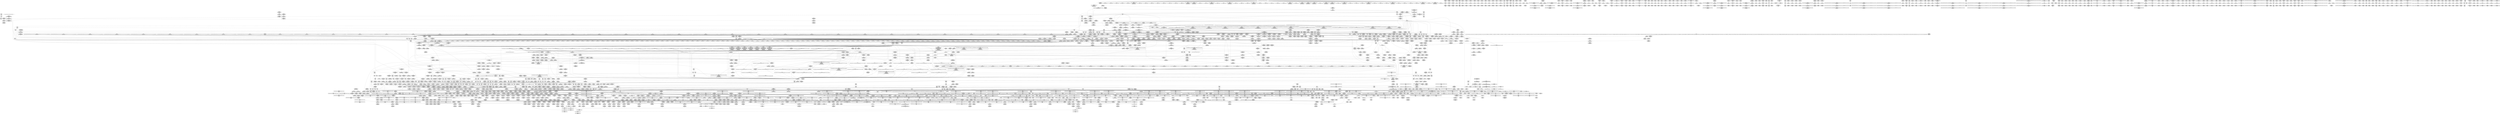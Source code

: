 digraph {
	CE0x89a7bf0 [shape=record,shape=Mrecord,label="{CE0x89a7bf0|tomoyo_fill_path_info:tmp6|security/tomoyo/util.c,667}"]
	CE0x61b25c0 [shape=record,shape=Mrecord,label="{CE0x61b25c0|tomoyo_const_part_length:filename.addr.0|*SummSource*}"]
	CE0x8871450 [shape=record,shape=Mrecord,label="{CE0x8871450|0:_i8*,_array:_GCRE_tomoyo_mac_keywords_external_constant_42_x_i8*_:_elem_36::|security/tomoyo/file.c,181}"]
	CE0x6e9c660 [shape=record,shape=Mrecord,label="{CE0x6e9c660|tomoyo_const_part_length:tmp15|security/tomoyo/util.c,627|*SummSource*}"]
	CE0x7229760 [shape=record,shape=Mrecord,label="{CE0x7229760|__llvm_gcov_indirect_counter_increment:tmp3|*SummSink*}"]
	CE0x6221140 [shape=record,shape=Mrecord,label="{CE0x6221140|tomoyo_path2_perm:arrayidx|security/tomoyo/file.c,898|*SummSource*}"]
	CE0x55344f0 [shape=record,shape=Mrecord,label="{CE0x55344f0|tomoyo_fill_path_info:cmp8|security/tomoyo/util.c,668|*SummSink*}"]
	CE0x6df0dc0 [shape=record,shape=Mrecord,label="{CE0x6df0dc0|i64_3|*Constant*|*SummSink*}"]
	CE0x5310190 [shape=record,shape=Mrecord,label="{CE0x5310190|tomoyo_fill_path_info:arrayidx|security/tomoyo/util.c,667}"]
	CE0x7265990 [shape=record,shape=Mrecord,label="{CE0x7265990|i64**_getelementptr_inbounds_(_3_x_i64*_,_3_x_i64*_*___llvm_gcda_edge_table44,_i64_0,_i64_1)|*Constant*|*SummSource*}"]
	CE0x732d800 [shape=record,shape=Mrecord,label="{CE0x732d800|i64*_getelementptr_inbounds_(_4_x_i64_,_4_x_i64_*___llvm_gcov_ctr24,_i64_0,_i64_2)|*Constant*|*SummSink*}"]
	CE0x8a2ba00 [shape=record,shape=Mrecord,label="{CE0x8a2ba00|tomoyo_const_part_length:tmp39|security/tomoyo/util.c,644|*SummSink*}"]
	CE0x554cb60 [shape=record,shape=Mrecord,label="{CE0x554cb60|rcu_lock_release:tmp5|include/linux/rcupdate.h,423|*SummSink*}"]
	CE0x883b580 [shape=record,shape=Mrecord,label="{CE0x883b580|i64*_getelementptr_inbounds_(_2_x_i64_,_2_x_i64_*___llvm_gcov_ctr31,_i64_0,_i64_1)|*Constant*|*SummSink*}"]
	CE0x731b8c0 [shape=record,shape=Mrecord,label="{CE0x731b8c0|tomoyo_fill_path_info:conv7|security/tomoyo/util.c,668}"]
	CE0x638b330 [shape=record,shape=Mrecord,label="{CE0x638b330|tomoyo_path2_perm:path22|security/tomoyo/file.c,892|*SummSource*}"]
	CE0x5405af0 [shape=record,shape=Mrecord,label="{CE0x5405af0|128:_i8*,_1208:_%struct.file*,_:_CMRE_28,29_}"]
	CE0x55e7210 [shape=record,shape=Mrecord,label="{CE0x55e7210|0:_i8,_array:_GCRE_tomoyo_index2category_constant_39_x_i8_c_00_00_00_00_00_00_00_00_00_00_00_00_00_00_00_00_00_00_00_00_00_00_00_01_01_01_01_01_01_01_01_01_01_01_01_01_01_01_02_,_align_16:_elem_7::|security/tomoyo/util.c,983}"]
	CE0x6fe5d20 [shape=record,shape=Mrecord,label="{CE0x6fe5d20|0:_%struct.tomoyo_obj_info*,_24:_%struct.tomoyo_path_info*,_32:_%struct.tomoyo_path_info*,_40:_i8,_72:_i8,_76:_i8,_:_SCMRE_64,72_|*MultipleSource*|security/tomoyo/file.c, 891|security/tomoyo/file.c,891|security/tomoyo/file.c,920|Function::tomoyo_init_request_info&Arg::r::}"]
	CE0x6f763b0 [shape=record,shape=Mrecord,label="{CE0x6f763b0|GLOBAL:srcu_read_lock|*Constant*|*SummSource*}"]
	CE0x6f6b890 [shape=record,shape=Mrecord,label="{CE0x6f6b890|GLOBAL:tomoyo_supervisor|*Constant*|*SummSource*}"]
	CE0x88bcdc0 [shape=record,shape=Mrecord,label="{CE0x88bcdc0|tomoyo_const_part_length:tobool|security/tomoyo/util.c,624|*SummSource*}"]
	CE0x88535c0 [shape=record,shape=Mrecord,label="{CE0x88535c0|104:_%struct.inode*,_:_CRE_319,320_}"]
	CE0x88cacc0 [shape=record,shape=Mrecord,label="{CE0x88cacc0|128:_i8*,_1208:_%struct.file*,_:_CMRE_2,3_}"]
	CE0x72bd670 [shape=record,shape=Mrecord,label="{CE0x72bd670|GLOBAL:tomoyo_read_unlock|*Constant*|*SummSource*}"]
	CE0x536b6e0 [shape=record,shape=Mrecord,label="{CE0x536b6e0|tomoyo_path2_perm:tmp59|security/tomoyo/file.c,933}"]
	CE0x89e8de0 [shape=record,shape=Mrecord,label="{CE0x89e8de0|tomoyo_sb_pivotroot:tmp3|*SummSink*}"]
	CE0x7227b30 [shape=record,shape=Mrecord,label="{CE0x7227b30|_call_void_mcount()_#3}"]
	CE0x70c8ee0 [shape=record,shape=Mrecord,label="{CE0x70c8ee0|i64**_getelementptr_inbounds_(_3_x_i64*_,_3_x_i64*_*___llvm_gcda_edge_table14,_i64_0,_i64_1)|*Constant*}"]
	CE0x6fcfbc0 [shape=record,shape=Mrecord,label="{CE0x6fcfbc0|i32_1|*Constant*}"]
	CE0x89ed8e0 [shape=record,shape=Mrecord,label="{CE0x89ed8e0|tomoyo_path2_perm:tmp45|security/tomoyo/file.c,920|*SummSink*}"]
	CE0x6310e60 [shape=record,shape=Mrecord,label="{CE0x6310e60|tomoyo_domain:tmp14|security/tomoyo/common.h,1205}"]
	CE0x6454530 [shape=record,shape=Mrecord,label="{CE0x6454530|tomoyo_const_part_length:retval.0}"]
	CE0x5556f30 [shape=record,shape=Mrecord,label="{CE0x5556f30|tomoyo_domain:call3|security/tomoyo/common.h,1205}"]
	CE0x88caf70 [shape=record,shape=Mrecord,label="{CE0x88caf70|128:_i8*,_1208:_%struct.file*,_:_CMRE_3,4_}"]
	CE0x733a360 [shape=record,shape=Mrecord,label="{CE0x733a360|GLOBAL:kfree|*Constant*}"]
	CE0x72707a0 [shape=record,shape=Mrecord,label="{CE0x72707a0|40:_%struct.tomoyo_policy_namespace*,_48:_i8,_:_GCRE_tomoyo_kernel_domain_external_global_%struct.tomoyo_domain_info_0,8_|*MultipleSource*|security/tomoyo/util.c,1005|security/tomoyo/util.c,1007|Function::tomoyo_init_request_info&Arg::domain::}"]
	CE0x6472870 [shape=record,shape=Mrecord,label="{CE0x6472870|tomoyo_get_realpath:entry}"]
	CE0x70bfa40 [shape=record,shape=Mrecord,label="{CE0x70bfa40|srcu_read_unlock:sp|Function::srcu_read_unlock&Arg::sp::|*SummSource*}"]
	CE0x61bc120 [shape=record,shape=Mrecord,label="{CE0x61bc120|i64*_getelementptr_inbounds_(_4_x_i64_,_4_x_i64_*___llvm_gcov_ctr33,_i64_0,_i64_3)|*Constant*}"]
	CE0x61f35a0 [shape=record,shape=Mrecord,label="{CE0x61f35a0|srcu_read_unlock:tmp3|*SummSource*}"]
	CE0x89883a0 [shape=record,shape=Mrecord,label="{CE0x89883a0|i64**_getelementptr_inbounds_(_3_x_i64*_,_3_x_i64*_*___llvm_gcda_edge_table14,_i64_0,_i64_0)|*Constant*|*SummSink*}"]
	CE0x89de7e0 [shape=record,shape=Mrecord,label="{CE0x89de7e0|tomoyo_get_mode:if.then13|*SummSink*}"]
	CE0x73d1440 [shape=record,shape=Mrecord,label="{CE0x73d1440|tomoyo_const_part_length:sw.bb9|*SummSink*}"]
	CE0x551d540 [shape=record,shape=Mrecord,label="{CE0x551d540|tomoyo_path2_perm:tmp47|security/tomoyo/file.c,926|*SummSink*}"]
	CE0x735f230 [shape=record,shape=Mrecord,label="{CE0x735f230|tomoyo_const_part_length:tmp43|security/tomoyo/util.c,644}"]
	CE0x8923080 [shape=record,shape=Mrecord,label="{CE0x8923080|rcu_lock_acquire:tmp6}"]
	CE0x61ce580 [shape=record,shape=Mrecord,label="{CE0x61ce580|tomoyo_path2_perm:tmp38|security/tomoyo/file.c,913|*SummSource*}"]
	CE0x70bb500 [shape=record,shape=Mrecord,label="{CE0x70bb500|i64_5|*Constant*|*SummSource*}"]
	CE0x8865030 [shape=record,shape=Mrecord,label="{CE0x8865030|tomoyo_const_part_length:tmp36|security/tomoyo/util.c,644|*SummSource*}"]
	CE0x626e100 [shape=record,shape=Mrecord,label="{CE0x626e100|tomoyo_sb_pivotroot:entry|*SummSink*}"]
	CE0x7e91110 [shape=record,shape=Mrecord,label="{CE0x7e91110|tomoyo_fill_path_info:hash|security/tomoyo/util.c,669}"]
	CE0x71c5e20 [shape=record,shape=Mrecord,label="{CE0x71c5e20|tomoyo_get_mode:entry}"]
	CE0x71f63c0 [shape=record,shape=Mrecord,label="{CE0x71f63c0|i32_4|*Constant*|*SummSource*}"]
	CE0x631dfe0 [shape=record,shape=Mrecord,label="{CE0x631dfe0|0:_i8,_array:_GCRE_tomoyo_index2category_constant_39_x_i8_c_00_00_00_00_00_00_00_00_00_00_00_00_00_00_00_00_00_00_00_00_00_00_00_01_01_01_01_01_01_01_01_01_01_01_01_01_01_01_02_,_align_16:_elem_15::|security/tomoyo/util.c,983}"]
	CE0x6ef4600 [shape=record,shape=Mrecord,label="{CE0x6ef4600|tomoyo_fill_path_info:tmp7|security/tomoyo/util.c,667|*SummSink*}"]
	CE0x700c050 [shape=record,shape=Mrecord,label="{CE0x700c050|tomoyo_const_part_length:tmp22|security/tomoyo/util.c,634}"]
	CE0x731e380 [shape=record,shape=Mrecord,label="{CE0x731e380|tomoyo_const_part_length:filename.addr.0}"]
	CE0x88ca450 [shape=record,shape=Mrecord,label="{CE0x88ca450|i32_22|*Constant*|*SummSource*}"]
	CE0x6df1070 [shape=record,shape=Mrecord,label="{CE0x6df1070|srcu_read_lock:tmp1|*SummSource*}"]
	CE0x70a7630 [shape=record,shape=Mrecord,label="{CE0x70a7630|tomoyo_get_mode:profile|Function::tomoyo_get_mode&Arg::profile::}"]
	CE0x717d950 [shape=record,shape=Mrecord,label="{CE0x717d950|i64_1|*Constant*}"]
	CE0x55025d0 [shape=record,shape=Mrecord,label="{CE0x55025d0|tomoyo_domain:tmp22|security/tomoyo/common.h,1205|*SummSink*}"]
	CE0x730b2f0 [shape=record,shape=Mrecord,label="{CE0x730b2f0|104:_%struct.inode*,_:_CRE_197,198_}"]
	CE0x6454810 [shape=record,shape=Mrecord,label="{CE0x6454810|tomoyo_const_part_length:tmp52|security/tomoyo/util.c,652}"]
	CE0x72ecfb0 [shape=record,shape=Mrecord,label="{CE0x72ecfb0|104:_%struct.inode*,_:_CRE_56,64_}"]
	CE0x62f2990 [shape=record,shape=Mrecord,label="{CE0x62f2990|tomoyo_add_slash:tmp8|security/tomoyo/file.c,132}"]
	CE0x5448330 [shape=record,shape=Mrecord,label="{CE0x5448330|tomoyo_get_mode:mode.1}"]
	CE0x5391470 [shape=record,shape=Mrecord,label="{CE0x5391470|tomoyo_const_part_length:tmp44|security/tomoyo/util.c,645|*SummSink*}"]
	CE0x72ecd90 [shape=record,shape=Mrecord,label="{CE0x72ecd90|104:_%struct.inode*,_:_CRE_24,40_}"]
	CE0x643e6f0 [shape=record,shape=Mrecord,label="{CE0x643e6f0|tomoyo_add_slash:tmp7|security/tomoyo/file.c,132}"]
	CE0x6196fe0 [shape=record,shape=Mrecord,label="{CE0x6196fe0|tomoyo_path2_perm:tmp40|security/tomoyo/file.c,912|*SummSource*}"]
	CE0x6477b50 [shape=record,shape=Mrecord,label="{CE0x6477b50|tomoyo_const_part_length:tmp53|security/tomoyo/util.c,652|*SummSink*}"]
	CE0x8b59c00 [shape=record,shape=Mrecord,label="{CE0x8b59c00|_ret_i32_%conv6,_!dbg_!38926|security/tomoyo/util.c,1011|*SummSource*}"]
	CE0x737a5a0 [shape=record,shape=Mrecord,label="{CE0x737a5a0|tomoyo_path2_perm:tmp17|security/tomoyo/file.c,904|*SummSink*}"]
	CE0x73e4cc0 [shape=record,shape=Mrecord,label="{CE0x73e4cc0|tomoyo_domain:land.lhs.true|*SummSink*}"]
	CE0x5fedf90 [shape=record,shape=Mrecord,label="{CE0x5fedf90|_call_void_mcount()_#3|*SummSink*}"]
	CE0x8ae4400 [shape=record,shape=Mrecord,label="{CE0x8ae4400|tomoyo_path2_perm:tobool|security/tomoyo/file.c,912}"]
	CE0x72ece00 [shape=record,shape=Mrecord,label="{CE0x72ece00|104:_%struct.inode*,_:_CRE_40,48_}"]
	CE0x8a2dff0 [shape=record,shape=Mrecord,label="{CE0x8a2dff0|0:_i8,_array:_GCRE_tomoyo_index2category_constant_39_x_i8_c_00_00_00_00_00_00_00_00_00_00_00_00_00_00_00_00_00_00_00_00_00_00_00_01_01_01_01_01_01_01_01_01_01_01_01_01_01_01_02_,_align_16:_elem_34::|security/tomoyo/util.c,983}"]
	CE0x7270100 [shape=record,shape=Mrecord,label="{CE0x7270100|40:_%struct.tomoyo_policy_namespace*,_48:_i8,_:_GCRE_tomoyo_kernel_domain_external_global_%struct.tomoyo_domain_info_8,16_|*MultipleSource*|security/tomoyo/util.c,1005|security/tomoyo/util.c,1007|Function::tomoyo_init_request_info&Arg::domain::}"]
	CE0x88cac50 [shape=record,shape=Mrecord,label="{CE0x88cac50|128:_i8*,_1208:_%struct.file*,_:_CMRE_1,2_}"]
	CE0x625a8c0 [shape=record,shape=Mrecord,label="{CE0x625a8c0|i8_2|*Constant*}"]
	CE0x72bd770 [shape=record,shape=Mrecord,label="{CE0x72bd770|tomoyo_read_unlock:entry|*SummSource*}"]
	CE0x8b433b0 [shape=record,shape=Mrecord,label="{CE0x8b433b0|0:_%struct.tomoyo_obj_info*,_24:_%struct.tomoyo_path_info*,_32:_%struct.tomoyo_path_info*,_40:_i8,_72:_i8,_76:_i8,_:_SCMRE_31,32_}"]
	CE0x544b060 [shape=record,shape=Mrecord,label="{CE0x544b060|tomoyo_get_mode:tmp7|security/tomoyo/util.c,979}"]
	CE0x6f79b50 [shape=record,shape=Mrecord,label="{CE0x6f79b50|i32_92|*Constant*}"]
	CE0x638afa0 [shape=record,shape=Mrecord,label="{CE0x638afa0|tomoyo_path2_perm:path22|security/tomoyo/file.c,892|*SummSink*}"]
	CE0x8a1ec90 [shape=record,shape=Mrecord,label="{CE0x8a1ec90|tomoyo_path2_perm:tmp12|security/tomoyo/file.c,898}"]
	CE0x6fe61c0 [shape=record,shape=Mrecord,label="{CE0x6fe61c0|0:_%struct.tomoyo_obj_info*,_24:_%struct.tomoyo_path_info*,_32:_%struct.tomoyo_path_info*,_40:_i8,_72:_i8,_76:_i8,_:_SCMRE_73,74_|*MultipleSource*|security/tomoyo/file.c, 891|security/tomoyo/file.c,891|security/tomoyo/file.c,920|Function::tomoyo_init_request_info&Arg::r::}"]
	CE0x70fb470 [shape=record,shape=Mrecord,label="{CE0x70fb470|GLOBAL:__llvm_gcov_ctr32134|Global_var:__llvm_gcov_ctr32134|*SummSink*}"]
	CE0x70c0040 [shape=record,shape=Mrecord,label="{CE0x70c0040|tomoyo_audit_path2_log:path24|security/tomoyo/file.c,183|*SummSource*}"]
	CE0x8afcec0 [shape=record,shape=Mrecord,label="{CE0x8afcec0|__llvm_gcov_indirect_counter_increment:tmp5|*SummSource*}"]
	CE0x5fc8d10 [shape=record,shape=Mrecord,label="{CE0x5fc8d10|rcu_lock_acquire:indirectgoto|*SummSink*}"]
	CE0x7011320 [shape=record,shape=Mrecord,label="{CE0x7011320|rcu_lock_release:entry|*SummSink*}"]
	CE0x60c1350 [shape=record,shape=Mrecord,label="{CE0x60c1350|rcu_lock_acquire:tmp2}"]
	CE0x72d3960 [shape=record,shape=Mrecord,label="{CE0x72d3960|tomoyo_fill_path_info:ptr|Function::tomoyo_fill_path_info&Arg::ptr::}"]
	CE0x56908a0 [shape=record,shape=Mrecord,label="{CE0x56908a0|tomoyo_const_part_length:sw.epilog|*SummSink*}"]
	CE0x6e50f00 [shape=record,shape=Mrecord,label="{CE0x6e50f00|tomoyo_domain:tobool1|security/tomoyo/common.h,1205|*SummSource*}"]
	CE0x88b8220 [shape=record,shape=Mrecord,label="{CE0x88b8220|i64_0|*Constant*|*SummSource*}"]
	CE0x8b8fee0 [shape=record,shape=Mrecord,label="{CE0x8b8fee0|0:_%struct.tomoyo_obj_info*,_24:_%struct.tomoyo_path_info*,_32:_%struct.tomoyo_path_info*,_40:_i8,_72:_i8,_76:_i8,_:_SCMRE_39,40_}"]
	CE0x63707c0 [shape=record,shape=Mrecord,label="{CE0x63707c0|i64_80|*Constant*}"]
	CE0x74291b0 [shape=record,shape=Mrecord,label="{CE0x74291b0|i64*_getelementptr_inbounds_(_6_x_i64_,_6_x_i64_*___llvm_gcov_ctr26,_i64_0,_i64_5)|*Constant*|*SummSource*}"]
	CE0x7166eb0 [shape=record,shape=Mrecord,label="{CE0x7166eb0|GLOBAL:rcu_lock_release|*Constant*|*SummSink*}"]
	CE0x89132b0 [shape=record,shape=Mrecord,label="{CE0x89132b0|GLOBAL:lock_acquire|*Constant*}"]
	CE0x62300f0 [shape=record,shape=Mrecord,label="{CE0x62300f0|tomoyo_get_mode:conv5|security/tomoyo/util.c,983|*SummSink*}"]
	CE0x7146ee0 [shape=record,shape=Mrecord,label="{CE0x7146ee0|tomoyo_get_mode:tobool|security/tomoyo/util.c,978|*SummSource*}"]
	CE0x557b470 [shape=record,shape=Mrecord,label="{CE0x557b470|tomoyo_const_part_length:tmp47|security/tomoyo/util.c,646}"]
	CE0x53f7e00 [shape=record,shape=Mrecord,label="{CE0x53f7e00|i64*_getelementptr_inbounds_(_12_x_i64_,_12_x_i64_*___llvm_gcov_ctr31133,_i64_0,_i64_11)|*Constant*}"]
	CE0x54b9910 [shape=record,shape=Mrecord,label="{CE0x54b9910|tomoyo_path2_perm:conv12|security/tomoyo/file.c,912|*SummSource*}"]
	CE0x7114950 [shape=record,shape=Mrecord,label="{CE0x7114950|i64*_getelementptr_inbounds_(_6_x_i64_,_6_x_i64_*___llvm_gcov_ctr26,_i64_0,_i64_0)|*Constant*}"]
	CE0x532a6a0 [shape=record,shape=Mrecord,label="{CE0x532a6a0|srcu_read_lock:tmp2}"]
	CE0x88f5cb0 [shape=record,shape=Mrecord,label="{CE0x88f5cb0|tomoyo_const_part_length:tmp26|security/tomoyo/util.c,641|*SummSink*}"]
	CE0x63705f0 [shape=record,shape=Mrecord,label="{CE0x63705f0|104:_%struct.inode*,_:_CRE_304,305_}"]
	CE0x723c730 [shape=record,shape=Mrecord,label="{CE0x723c730|tomoyo_path2_perm:tmp64|security/tomoyo/file.c,935|*SummSink*}"]
	CE0x7042fe0 [shape=record,shape=Mrecord,label="{CE0x7042fe0|tomoyo_fill_path_info:tmp7|security/tomoyo/util.c,667}"]
	CE0x8976cc0 [shape=record,shape=Mrecord,label="{CE0x8976cc0|tomoyo_path2_perm:tmp60|security/tomoyo/file.c,933|*SummSource*}"]
	CE0x73dbc60 [shape=record,shape=Mrecord,label="{CE0x73dbc60|tomoyo_audit_path2_log:name|security/tomoyo/file.c,183|*SummSink*}"]
	CE0x633e1f0 [shape=record,shape=Mrecord,label="{CE0x633e1f0|i32_51|*Constant*}"]
	CE0x8895f50 [shape=record,shape=Mrecord,label="{CE0x8895f50|tomoyo_const_part_length:bb}"]
	CE0x746caa0 [shape=record,shape=Mrecord,label="{CE0x746caa0|tomoyo_path2_perm:tmp30|security/tomoyo/file.c,912}"]
	"CONST[source:0(mediator),value:2(dynamic)][purpose:{subject}][SrcIdx:3]"
	CE0x714b290 [shape=record,shape=Mrecord,label="{CE0x714b290|tomoyo_path2_perm:tmp34|security/tomoyo/file.c,912|*SummSink*}"]
	CE0x6272660 [shape=record,shape=Mrecord,label="{CE0x6272660|tomoyo_audit_path2_log:tmp10|security/tomoyo/file.c,184}"]
	CE0x73801a0 [shape=record,shape=Mrecord,label="{CE0x73801a0|i64_7|*Constant*|*SummSource*}"]
	CE0x6ecc5b0 [shape=record,shape=Mrecord,label="{CE0x6ecc5b0|i64_0|*Constant*}"]
	CE0x707d6f0 [shape=record,shape=Mrecord,label="{CE0x707d6f0|tomoyo_get_mode:add|security/tomoyo/util.c,984|*SummSource*}"]
	CE0x5678ff0 [shape=record,shape=Mrecord,label="{CE0x5678ff0|tomoyo_sb_pivotroot:old_path|Function::tomoyo_sb_pivotroot&Arg::old_path::|*SummSink*}"]
	CE0x60d0140 [shape=record,shape=Mrecord,label="{CE0x60d0140|tomoyo_path2_perm:tmp65|security/tomoyo/file.c,936|*SummSource*}"]
	CE0x7399e40 [shape=record,shape=Mrecord,label="{CE0x7399e40|tomoyo_get_mode:mode.0|*SummSource*}"]
	CE0x7456da0 [shape=record,shape=Mrecord,label="{CE0x7456da0|_call_void_mcount()_#3|*SummSink*}"]
	CE0x70b42c0 [shape=record,shape=Mrecord,label="{CE0x70b42c0|tomoyo_fill_path_info:tmp4|security/tomoyo/util.c,667}"]
	CE0x61ec4a0 [shape=record,shape=Mrecord,label="{CE0x61ec4a0|tomoyo_fill_path_info:bb}"]
	CE0x7428990 [shape=record,shape=Mrecord,label="{CE0x7428990|_call_void_tomoyo_fill_path_info(%struct.tomoyo_path_info*_%buf)_#9,_!dbg_!38911|security/tomoyo/file.c,137|*SummSink*}"]
	CE0x89233a0 [shape=record,shape=Mrecord,label="{CE0x89233a0|rcu_lock_acquire:tmp6|*SummSink*}"]
	CE0x71f6520 [shape=record,shape=Mrecord,label="{CE0x71f6520|i32_4|*Constant*|*SummSink*}"]
	CE0x6126e10 [shape=record,shape=Mrecord,label="{CE0x6126e10|srcu_read_lock:dep_map|include/linux/srcu.h,222|*SummSource*}"]
	CE0x6ef4120 [shape=record,shape=Mrecord,label="{CE0x6ef4120|GLOBAL:__llvm_gcov_ctr28130|Global_var:__llvm_gcov_ctr28130}"]
	CE0x71702d0 [shape=record,shape=Mrecord,label="{CE0x71702d0|tomoyo_const_part_length:tmp48|security/tomoyo/util.c,649}"]
	CE0x6e45c90 [shape=record,shape=Mrecord,label="{CE0x6e45c90|tomoyo_add_slash:if.then|*SummSource*}"]
	CE0x6e515c0 [shape=record,shape=Mrecord,label="{CE0x6e515c0|tomoyo_get_realpath:entry|*SummSink*}"]
	CE0x71c54d0 [shape=record,shape=Mrecord,label="{CE0x71c54d0|tomoyo_init_request_info:tmp12|security/tomoyo/util.c,1010|*SummSink*}"]
	CE0x6e9c140 [shape=record,shape=Mrecord,label="{CE0x6e9c140|tomoyo_const_part_length:tmp13|security/tomoyo/util.c,626|*SummSource*}"]
	CE0x540ee20 [shape=record,shape=Mrecord,label="{CE0x540ee20|tomoyo_get_mode:tmp21|security/tomoyo/util.c,985|*SummSource*}"]
	CE0x72702b0 [shape=record,shape=Mrecord,label="{CE0x72702b0|40:_%struct.tomoyo_policy_namespace*,_48:_i8,_:_GCRE_tomoyo_kernel_domain_external_global_%struct.tomoyo_domain_info_16,24_|*MultipleSource*|security/tomoyo/util.c,1005|security/tomoyo/util.c,1007|Function::tomoyo_init_request_info&Arg::domain::}"]
	CE0x6ef39d0 [shape=record,shape=Mrecord,label="{CE0x6ef39d0|tomoyo_fill_path_info:tmp3|security/tomoyo/util.c,667|*SummSink*}"]
	CE0x7397210 [shape=record,shape=Mrecord,label="{CE0x7397210|tomoyo_const_part_length:tmp31|security/tomoyo/util.c,641|*SummSource*}"]
	CE0x539f430 [shape=record,shape=Mrecord,label="{CE0x539f430|tomoyo_audit_path2_log:tmp5|security/tomoyo/file.c,182|*SummSource*}"]
	CE0x7450910 [shape=record,shape=Mrecord,label="{CE0x7450910|tomoyo_const_part_length:tmp35|security/tomoyo/util.c,643|*SummSource*}"]
	CE0x54c19f0 [shape=record,shape=Mrecord,label="{CE0x54c19f0|i64_19|*Constant*|*SummSink*}"]
	CE0x6306350 [shape=record,shape=Mrecord,label="{CE0x6306350|tomoyo_get_mode:tmp8|security/tomoyo/util.c,979|*SummSink*}"]
	CE0x894dac0 [shape=record,shape=Mrecord,label="{CE0x894dac0|tomoyo_path2_perm:name29|security/tomoyo/file.c,931}"]
	CE0x8ac39f0 [shape=record,shape=Mrecord,label="{CE0x8ac39f0|i64*_getelementptr_inbounds_(_5_x_i64_,_5_x_i64_*___llvm_gcov_ctr32134,_i64_0,_i64_3)|*Constant*}"]
	CE0x7372050 [shape=record,shape=Mrecord,label="{CE0x7372050|tomoyo_path2_perm:call|security/tomoyo/file.c,898|*SummSink*}"]
	CE0x894ddf0 [shape=record,shape=Mrecord,label="{CE0x894ddf0|tomoyo_path2_perm:tmp55|security/tomoyo/file.c,931|*SummSink*}"]
	CE0x723c280 [shape=record,shape=Mrecord,label="{CE0x723c280|tomoyo_path2_perm:retval.0}"]
	CE0x61ddc50 [shape=record,shape=Mrecord,label="{CE0x61ddc50|tomoyo_get_mode:tmp9|security/tomoyo/util.c,981|*SummSink*}"]
	CE0x62a5c80 [shape=record,shape=Mrecord,label="{CE0x62a5c80|GLOBAL:tomoyo_read_lock|*Constant*}"]
	CE0x8b0d010 [shape=record,shape=Mrecord,label="{CE0x8b0d010|tomoyo_read_lock:tmp1}"]
	CE0x740f740 [shape=record,shape=Mrecord,label="{CE0x740f740|GLOBAL:__llvm_gcov_ctr25|Global_var:__llvm_gcov_ctr25|*SummSink*}"]
	CE0x61740c0 [shape=record,shape=Mrecord,label="{CE0x61740c0|tomoyo_const_part_length:lor.lhs.false23}"]
	CE0x6122ba0 [shape=record,shape=Mrecord,label="{CE0x6122ba0|tomoyo_sb_pivotroot:tmp1|*SummSource*}"]
	CE0x731e200 [shape=record,shape=Mrecord,label="{CE0x731e200|tomoyo_const_part_length:incdec.ptr7|security/tomoyo/util.c,631|*SummSink*}"]
	CE0x61f7320 [shape=record,shape=Mrecord,label="{CE0x61f7320|rcu_lock_release:tmp3|*SummSource*}"]
	CE0x8ba14d0 [shape=record,shape=Mrecord,label="{CE0x8ba14d0|tomoyo_path2_perm:tmp27|security/tomoyo/file.c,912|*SummSource*}"]
	CE0x7e92290 [shape=record,shape=Mrecord,label="{CE0x7e92290|tomoyo_domain:bb}"]
	CE0x88cf110 [shape=record,shape=Mrecord,label="{CE0x88cf110|tomoyo_init_request_info:tmp1|*SummSink*}"]
	CE0x8b3b6b0 [shape=record,shape=Mrecord,label="{CE0x8b3b6b0|tomoyo_fill_path_info:tmp10|*SummSink*}"]
	CE0x73efc80 [shape=record,shape=Mrecord,label="{CE0x73efc80|tomoyo_path2_perm:tobool|security/tomoyo/file.c,912|*SummSink*}"]
	CE0x6327df0 [shape=record,shape=Mrecord,label="{CE0x6327df0|tomoyo_path2_perm:buf1|security/tomoyo/file.c, 889|*SummSource*}"]
	CE0x6230510 [shape=record,shape=Mrecord,label="{CE0x6230510|tomoyo_get_mode:conv10|security/tomoyo/util.c,985|*SummSource*}"]
	CE0x8953e70 [shape=record,shape=Mrecord,label="{CE0x8953e70|tomoyo_path2_perm:tmp62|security/tomoyo/file.c,934}"]
	CE0x7e9a650 [shape=record,shape=Mrecord,label="{CE0x7e9a650|tomoyo_add_slash:tmp11|*LoadInst*|security/tomoyo/file.c,136|*SummSource*}"]
	CE0x5522d50 [shape=record,shape=Mrecord,label="{CE0x5522d50|tomoyo_path2_perm:tmp46|security/tomoyo/file.c,926}"]
	CE0x8ac37e0 [shape=record,shape=Mrecord,label="{CE0x8ac37e0|tomoyo_init_request_info:tmp6|security/tomoyo/util.c,1004|*SummSource*}"]
	CE0x6127140 [shape=record,shape=Mrecord,label="{CE0x6127140|_call_void_rcu_lock_acquire(%struct.lockdep_map*_%dep_map)_#9,_!dbg_!38906|include/linux/srcu.h,222|*SummSink*}"]
	CE0x7205670 [shape=record,shape=Mrecord,label="{CE0x7205670|tomoyo_fill_path_info:tmp9|security/tomoyo/util.c,667|*SummSource*}"]
	CE0x88ca840 [shape=record,shape=Mrecord,label="{CE0x88ca840|128:_i8*,_1208:_%struct.file*,_:_CMRE_0,1_}"]
	CE0x8bac990 [shape=record,shape=Mrecord,label="{CE0x8bac990|tomoyo_fill_path_info:frombool|security/tomoyo/util.c,667|*SummSource*}"]
	CE0x888f8c0 [shape=record,shape=Mrecord,label="{CE0x888f8c0|104:_%struct.inode*,_:_CRE_153,154_}"]
	CE0x713a9c0 [shape=record,shape=Mrecord,label="{CE0x713a9c0|tomoyo_const_part_length:if.then|*SummSource*}"]
	CE0x89f3830 [shape=record,shape=Mrecord,label="{CE0x89f3830|COLLAPSED:_GCMRE___llvm_gcov_ctr24_internal_global_4_x_i64_zeroinitializer:_elem_0:default:}"]
	CE0x731b730 [shape=record,shape=Mrecord,label="{CE0x731b730|tomoyo_domain:tmp13|security/tomoyo/common.h,1205}"]
	CE0x6fab4c0 [shape=record,shape=Mrecord,label="{CE0x6fab4c0|tomoyo_path2_perm:operation20|security/tomoyo/file.c,922}"]
	CE0x6327b90 [shape=record,shape=Mrecord,label="{CE0x6327b90|tomoyo_path2_perm:buf1|security/tomoyo/file.c, 889|*SummSink*}"]
	CE0x6f12580 [shape=record,shape=Mrecord,label="{CE0x6f12580|tomoyo_domain:tmp18|security/tomoyo/common.h,1205|*SummSink*}"]
	CE0x6f6b7e0 [shape=record,shape=Mrecord,label="{CE0x6f6b7e0|GLOBAL:tomoyo_supervisor|*Constant*|*SummSink*}"]
	CE0x56401c0 [shape=record,shape=Mrecord,label="{CE0x56401c0|_call_void_mcount()_#3}"]
	CE0x60cf1e0 [shape=record,shape=Mrecord,label="{CE0x60cf1e0|0:_i8,_array:_GCRE_tomoyo_index2category_constant_39_x_i8_c_00_00_00_00_00_00_00_00_00_00_00_00_00_00_00_00_00_00_00_00_00_00_00_01_01_01_01_01_01_01_01_01_01_01_01_01_01_01_02_,_align_16:_elem_14::|security/tomoyo/util.c,983}"]
	CE0x7391880 [shape=record,shape=Mrecord,label="{CE0x7391880|i64*_getelementptr_inbounds_(_30_x_i64_,_30_x_i64_*___llvm_gcov_ctr13,_i64_0,_i64_8)|*Constant*|*SummSink*}"]
	CE0x7e992c0 [shape=record,shape=Mrecord,label="{CE0x7e992c0|i32_4|*Constant*}"]
	CE0x8ae3d70 [shape=record,shape=Mrecord,label="{CE0x8ae3d70|tomoyo_path2_perm:tmp26|*LoadInst*|security/tomoyo/file.c,911|*SummSource*}"]
	CE0x737af30 [shape=record,shape=Mrecord,label="{CE0x737af30|tomoyo_path2_perm:call6|security/tomoyo/file.c,905}"]
	CE0x7042a80 [shape=record,shape=Mrecord,label="{CE0x7042a80|tomoyo_fill_path_info:call2|security/tomoyo/util.c,666|*SummSink*}"]
	CE0x627ad20 [shape=record,shape=Mrecord,label="{CE0x627ad20|tomoyo_domain:tmp11|security/tomoyo/common.h,1205}"]
	CE0x8853de0 [shape=record,shape=Mrecord,label="{CE0x8853de0|0:_i8*,_array:_GCRE_tomoyo_mac_keywords_external_constant_42_x_i8*_:_elem_16::|security/tomoyo/file.c,181}"]
	CE0x723ac20 [shape=record,shape=Mrecord,label="{CE0x723ac20|i64*_getelementptr_inbounds_(_11_x_i64_,_11_x_i64_*___llvm_gcov_ctr54147,_i64_0,_i64_6)|*Constant*}"]
	CE0x70bf7c0 [shape=record,shape=Mrecord,label="{CE0x70bf7c0|srcu_read_unlock:sp|Function::srcu_read_unlock&Arg::sp::}"]
	CE0x713bb00 [shape=record,shape=Mrecord,label="{CE0x713bb00|tomoyo_const_part_length:tmp18|security/tomoyo/util.c,627|*SummSource*}"]
	CE0x8ac3d20 [shape=record,shape=Mrecord,label="{CE0x8ac3d20|104:_%struct.inode*,_:_CRE_172,173_}"]
	CE0x61de040 [shape=record,shape=Mrecord,label="{CE0x61de040|tomoyo_fill_path_info:tmp2|*LoadInst*|security/tomoyo/util.c,663|*SummSink*}"]
	CE0x6ec6380 [shape=record,shape=Mrecord,label="{CE0x6ec6380|%struct.tomoyo_domain_info*_null|*Constant*|*SummSink*}"]
	CE0x701d6e0 [shape=record,shape=Mrecord,label="{CE0x701d6e0|0:_%struct.tomoyo_obj_info*,_24:_%struct.tomoyo_path_info*,_32:_%struct.tomoyo_path_info*,_40:_i8,_72:_i8,_76:_i8,_:_SCMRE_59,60_}"]
	CE0x7042e60 [shape=record,shape=Mrecord,label="{CE0x7042e60|tomoyo_fill_path_info:tmp6|security/tomoyo/util.c,667}"]
	CE0x6eee880 [shape=record,shape=Mrecord,label="{CE0x6eee880|_ret_i1_%retval.0,_!dbg_!38916|security/tomoyo/file.c,156}"]
	CE0x6127040 [shape=record,shape=Mrecord,label="{CE0x6127040|_call_void_rcu_lock_acquire(%struct.lockdep_map*_%dep_map)_#9,_!dbg_!38906|include/linux/srcu.h,222|*SummSource*}"]
	CE0x88cd6d0 [shape=record,shape=Mrecord,label="{CE0x88cd6d0|GLOBAL:rcu_lock_acquire|*Constant*|*SummSink*}"]
	CE0x6f4a860 [shape=record,shape=Mrecord,label="{CE0x6f4a860|104:_%struct.inode*,_:_CRE_167,168_}"]
	CE0x615c570 [shape=record,shape=Mrecord,label="{CE0x615c570|i64*_getelementptr_inbounds_(_30_x_i64_,_30_x_i64_*___llvm_gcov_ctr13,_i64_0,_i64_19)|*Constant*|*SummSink*}"]
	CE0x73c3e90 [shape=record,shape=Mrecord,label="{CE0x73c3e90|tomoyo_path2_perm:conv|security/tomoyo/file.c,907|*SummSource*}"]
	CE0x553bbb0 [shape=record,shape=Mrecord,label="{CE0x553bbb0|tomoyo_get_mode:tmp13|security/tomoyo/util.c,982}"]
	CE0x88ca920 [shape=record,shape=Mrecord,label="{CE0x88ca920|tomoyo_domain:security|security/tomoyo/common.h,1205|*SummSource*}"]
	CE0x7e914a0 [shape=record,shape=Mrecord,label="{CE0x7e914a0|tomoyo_fill_path_info:land.end|*SummSink*}"]
	CE0x6216e50 [shape=record,shape=Mrecord,label="{CE0x6216e50|GLOBAL:tomoyo_path2_perm|*Constant*|*SummSink*}"]
	CE0x6f87e10 [shape=record,shape=Mrecord,label="{CE0x6f87e10|tomoyo_get_realpath:tmp1}"]
	CE0x899e810 [shape=record,shape=Mrecord,label="{CE0x899e810|__llvm_gcov_indirect_counter_increment:entry|*SummSource*}"]
	CE0x707de00 [shape=record,shape=Mrecord,label="{CE0x707de00|tomoyo_get_mode:idxprom6|security/tomoyo/util.c,983|*SummSource*}"]
	CE0x53f7bf0 [shape=record,shape=Mrecord,label="{CE0x53f7bf0|tomoyo_get_mode:tmp27|security/tomoyo/util.c,988}"]
	CE0x70c7cf0 [shape=record,shape=Mrecord,label="{CE0x70c7cf0|tomoyo_domain:tmp16|security/tomoyo/common.h,1205}"]
	CE0x8b905d0 [shape=record,shape=Mrecord,label="{CE0x8b905d0|0:_%struct.tomoyo_obj_info*,_24:_%struct.tomoyo_path_info*,_32:_%struct.tomoyo_path_info*,_40:_i8,_72:_i8,_76:_i8,_:_SCMRE_42,43_}"]
	CE0x7391350 [shape=record,shape=Mrecord,label="{CE0x7391350|tomoyo_path2_perm:tmp23|security/tomoyo/file.c,904|*SummSink*}"]
	CE0x70fb220 [shape=record,shape=Mrecord,label="{CE0x70fb220|tomoyo_get_realpath:tmp7|security/tomoyo/file.c,152}"]
	CE0x6272980 [shape=record,shape=Mrecord,label="{CE0x6272980|tomoyo_audit_path2_log:tmp10|security/tomoyo/file.c,184|*SummSink*}"]
	CE0x6306b50 [shape=record,shape=Mrecord,label="{CE0x6306b50|GLOBAL:lockdep_rcu_suspicious|*Constant*}"]
	CE0x887e930 [shape=record,shape=Mrecord,label="{CE0x887e930|GLOBAL:__srcu_read_unlock|*Constant*|*SummSink*}"]
	CE0x53e0630 [shape=record,shape=Mrecord,label="{CE0x53e0630|tomoyo_const_part_length:cmp|security/tomoyo/util.c,626|*SummSource*}"]
	CE0x6fcfd40 [shape=record,shape=Mrecord,label="{CE0x6fcfd40|tomoyo_path2_perm:tmp1|*SummSink*}"]
	CE0x7206a80 [shape=record,shape=Mrecord,label="{CE0x7206a80|_ret_i32_%call,_!dbg_!38917|security/tomoyo/file.c,181|*SummSink*}"]
	CE0x703c200 [shape=record,shape=Mrecord,label="{CE0x703c200|0:_%struct.tomoyo_obj_info*,_24:_%struct.tomoyo_path_info*,_32:_%struct.tomoyo_path_info*,_40:_i8,_72:_i8,_76:_i8,_:_SCMRE_49,50_}"]
	CE0x6e46af0 [shape=record,shape=Mrecord,label="{CE0x6e46af0|tomoyo_add_slash:return|*SummSink*}"]
	CE0x7e9aa80 [shape=record,shape=Mrecord,label="{CE0x7e9aa80|tomoyo_add_slash:tmp11|*LoadInst*|security/tomoyo/file.c,136|*SummSink*}"]
	CE0x6230470 [shape=record,shape=Mrecord,label="{CE0x6230470|tomoyo_get_mode:conv10|security/tomoyo/util.c,985}"]
	CE0x8ba16c0 [shape=record,shape=Mrecord,label="{CE0x8ba16c0|%struct.inode*_null|*Constant*|*SummSource*}"]
	CE0x6eb5cf0 [shape=record,shape=Mrecord,label="{CE0x6eb5cf0|tomoyo_const_part_length:tmp6|security/tomoyo/util.c,625|*SummSource*}"]
	CE0x61deb40 [shape=record,shape=Mrecord,label="{CE0x61deb40|tomoyo_get_mode:if.end9}"]
	CE0x89227b0 [shape=record,shape=Mrecord,label="{CE0x89227b0|i64_ptrtoint_(i8*_blockaddress(_rcu_lock_acquire,_%__here)_to_i64)|*Constant*|*SummSource*}"]
	CE0x89aa6c0 [shape=record,shape=Mrecord,label="{CE0x89aa6c0|tomoyo_const_part_length:tmp10|security/tomoyo/util.c,626}"]
	CE0x61a6cb0 [shape=record,shape=Mrecord,label="{CE0x61a6cb0|tomoyo_sb_pivotroot:tmp2}"]
	CE0x7456e90 [shape=record,shape=Mrecord,label="{CE0x7456e90|GLOBAL:srcu_read_unlock|*Constant*}"]
	CE0x883aa70 [shape=record,shape=Mrecord,label="{CE0x883aa70|tomoyo_add_slash:tmp13|security/tomoyo/file.c,138}"]
	CE0x88717d0 [shape=record,shape=Mrecord,label="{CE0x88717d0|0:_i8*,_array:_GCRE_tomoyo_mac_keywords_external_constant_42_x_i8*_:_elem_38::|security/tomoyo/file.c,181}"]
	CE0x746ce50 [shape=record,shape=Mrecord,label="{CE0x746ce50|tomoyo_path2_perm:tmp30|security/tomoyo/file.c,912|*SummSink*}"]
	CE0x7205cb0 [shape=record,shape=Mrecord,label="{CE0x7205cb0|tomoyo_fill_path_info:name1|security/tomoyo/util.c,663}"]
	CE0x7046dd0 [shape=record,shape=Mrecord,label="{CE0x7046dd0|i32_1|*Constant*}"]
	CE0x61ec610 [shape=record,shape=Mrecord,label="{CE0x61ec610|i64*_getelementptr_inbounds_(_5_x_i64_,_5_x_i64_*___llvm_gcov_ctr28130,_i64_0,_i64_0)|*Constant*}"]
	CE0x5439750 [shape=record,shape=Mrecord,label="{CE0x5439750|tomoyo_get_mode:tmp23|security/tomoyo/util.c,986|*SummSource*}"]
	CE0x6f9af00 [shape=record,shape=Mrecord,label="{CE0x6f9af00|srcu_read_lock:entry|*SummSink*}"]
	CE0x6001380 [shape=record,shape=Mrecord,label="{CE0x6001380|tomoyo_fill_path_info:const_len6|security/tomoyo/util.c,668}"]
	CE0x8990750 [shape=record,shape=Mrecord,label="{CE0x8990750|tomoyo_path2_perm:tmp9|security/tomoyo/file.c,898|*SummSink*}"]
	CE0x6feeed0 [shape=record,shape=Mrecord,label="{CE0x6feeed0|tomoyo_init_request_info:tmp3|security/tomoyo/util.c,1004|*SummSource*}"]
	CE0x8b63a10 [shape=record,shape=Mrecord,label="{CE0x8b63a10|_call_void_mcount()_#3}"]
	CE0x73d0a00 [shape=record,shape=Mrecord,label="{CE0x73d0a00|rcu_lock_acquire:tmp1|*SummSink*}"]
	CE0x6ddcdd0 [shape=record,shape=Mrecord,label="{CE0x6ddcdd0|rcu_lock_release:__here|*SummSink*}"]
	CE0x635d070 [shape=record,shape=Mrecord,label="{CE0x635d070|tomoyo_const_part_length:conv20|security/tomoyo/util.c,644|*SummSink*}"]
	CE0x6e50d90 [shape=record,shape=Mrecord,label="{CE0x6e50d90|tomoyo_domain:if.then}"]
	CE0x888f9f0 [shape=record,shape=Mrecord,label="{CE0x888f9f0|104:_%struct.inode*,_:_CRE_154,155_}"]
	CE0x55befb0 [shape=record,shape=Mrecord,label="{CE0x55befb0|128:_i8*,_1208:_%struct.file*,_:_CMRE_56,64_|*MultipleSource*|security/tomoyo/common.h,1205|security/tomoyo/common.h,1205}"]
	CE0x622fba0 [shape=record,shape=Mrecord,label="{CE0x622fba0|tomoyo_get_mode:arrayidx8|security/tomoyo/util.c,983|*SummSource*}"]
	CE0x899ec40 [shape=record,shape=Mrecord,label="{CE0x899ec40|i64**_getelementptr_inbounds_(_3_x_i64*_,_3_x_i64*_*___llvm_gcda_edge_table14,_i64_0,_i64_1)|*Constant*|*SummSink*}"]
	CE0x55e7550 [shape=record,shape=Mrecord,label="{CE0x55e7550|tomoyo_domain:tmp23|security/tomoyo/common.h,1205|*SummSource*}"]
	CE0x88cd740 [shape=record,shape=Mrecord,label="{CE0x88cd740|rcu_lock_acquire:entry}"]
	CE0x6ef3bb0 [shape=record,shape=Mrecord,label="{CE0x6ef3bb0|tomoyo_const_part_length:tmp5|security/tomoyo/util.c,624}"]
	CE0x6e46090 [shape=record,shape=Mrecord,label="{CE0x6e46090|tomoyo_audit_path2_log:operation|security/tomoyo/file.c,182}"]
	CE0x8b24530 [shape=record,shape=Mrecord,label="{CE0x8b24530|tomoyo_const_part_length:tmp41|security/tomoyo/util.c,644}"]
	CE0x73123e0 [shape=record,shape=Mrecord,label="{CE0x73123e0|tomoyo_path2_perm:call5|security/tomoyo/file.c,904|*SummSource*}"]
	CE0x63704c0 [shape=record,shape=Mrecord,label="{CE0x63704c0|104:_%struct.inode*,_:_CRE_296,304_}"]
	CE0x558d490 [shape=record,shape=Mrecord,label="{CE0x558d490|tomoyo_path2_perm:filename2|security/tomoyo/file.c,924}"]
	CE0x8afd930 [shape=record,shape=Mrecord,label="{CE0x8afd930|tomoyo_add_slash:if.then}"]
	CE0x70554d0 [shape=record,shape=Mrecord,label="{CE0x70554d0|tomoyo_read_lock:bb|*SummSink*}"]
	CE0x72d3d30 [shape=record,shape=Mrecord,label="{CE0x72d3d30|_ret_void,_!dbg_!38929|security/tomoyo/util.c,670}"]
	CE0x5feda00 [shape=record,shape=Mrecord,label="{CE0x5feda00|i32_0|*Constant*}"]
	CE0x8babb80 [shape=record,shape=Mrecord,label="{CE0x8babb80|tomoyo_fill_path_info:tmp12|security/tomoyo/util.c,667|*SummSource*}"]
	CE0x88f5260 [shape=record,shape=Mrecord,label="{CE0x88f5260|tomoyo_const_part_length:if.end18}"]
	CE0x6064420 [shape=record,shape=Mrecord,label="{CE0x6064420|0:_i8,_array:_GCRE_tomoyo_index2category_constant_39_x_i8_c_00_00_00_00_00_00_00_00_00_00_00_00_00_00_00_00_00_00_00_00_00_00_00_01_01_01_01_01_01_01_01_01_01_01_01_01_01_01_02_,_align_16:_elem_5::|security/tomoyo/util.c,983}"]
	CE0x6f09a00 [shape=record,shape=Mrecord,label="{CE0x6f09a00|__llvm_gcov_indirect_counter_increment114:counters|Function::__llvm_gcov_indirect_counter_increment114&Arg::counters::}"]
	CE0x8a0f2a0 [shape=record,shape=Mrecord,label="{CE0x8a0f2a0|tomoyo_path2_perm:if.end8|*SummSource*}"]
	CE0x88bd740 [shape=record,shape=Mrecord,label="{CE0x88bd740|i64*_getelementptr_inbounds_(_2_x_i64_,_2_x_i64_*___llvm_gcov_ctr53148,_i64_0,_i64_1)|*Constant*|*SummSource*}"]
	CE0x8b8c060 [shape=record,shape=Mrecord,label="{CE0x8b8c060|0:_%struct.tomoyo_obj_info*,_24:_%struct.tomoyo_path_info*,_32:_%struct.tomoyo_path_info*,_40:_i8,_72:_i8,_76:_i8,_:_SCMRE_35,36_}"]
	CE0x625aab0 [shape=record,shape=Mrecord,label="{CE0x625aab0|tomoyo_path2_perm:path2|Function::tomoyo_path2_perm&Arg::path2::}"]
	CE0x54cea50 [shape=record,shape=Mrecord,label="{CE0x54cea50|tomoyo_path2_perm:tmp56|security/tomoyo/file.c,933|*SummSink*}"]
	CE0x88ec680 [shape=record,shape=Mrecord,label="{CE0x88ec680|GLOBAL:tomoyo_policy_loaded|Global_var:tomoyo_policy_loaded|*SummSource*}"]
	CE0x7456230 [shape=record,shape=Mrecord,label="{CE0x7456230|i32_2|*Constant*}"]
	CE0x557bab0 [shape=record,shape=Mrecord,label="{CE0x557bab0|tomoyo_const_part_length:tmp47|security/tomoyo/util.c,646|*SummSink*}"]
	CE0x8853a40 [shape=record,shape=Mrecord,label="{CE0x8853a40|tomoyo_path2_perm:tmp5|security/tomoyo/file.c,893}"]
	CE0x705dac0 [shape=record,shape=Mrecord,label="{CE0x705dac0|COLLAPSED:_GCMRE___llvm_gcov_ctr22_internal_global_2_x_i64_zeroinitializer:_elem_0:default:}"]
	CE0x72657e0 [shape=record,shape=Mrecord,label="{CE0x72657e0|__llvm_gcov_indirect_counter_increment114:counters|Function::__llvm_gcov_indirect_counter_increment114&Arg::counters::|*SummSource*}"]
	CE0x6063b70 [shape=record,shape=Mrecord,label="{CE0x6063b70|tomoyo_fill_path_info:idxprom|security/tomoyo/util.c,667|*SummSink*}"]
	CE0x6f88450 [shape=record,shape=Mrecord,label="{CE0x6f88450|tomoyo_get_realpath:name1|security/tomoyo/file.c,151|*SummSource*}"]
	CE0x6f011c0 [shape=record,shape=Mrecord,label="{CE0x6f011c0|tomoyo_get_mode:tmp7|security/tomoyo/util.c,979|*SummSource*}"]
	CE0x73e4950 [shape=record,shape=Mrecord,label="{CE0x73e4950|srcu_read_unlock:tmp}"]
	CE0x71ab8d0 [shape=record,shape=Mrecord,label="{CE0x71ab8d0|i32_0|*Constant*}"]
	CE0x89a7fe0 [shape=record,shape=Mrecord,label="{CE0x89a7fe0|tomoyo_get_mode:tmp10|security/tomoyo/util.c,982|*SummSource*}"]
	CE0x887edc0 [shape=record,shape=Mrecord,label="{CE0x887edc0|i64*_getelementptr_inbounds_(_2_x_i64_,_2_x_i64_*___llvm_gcov_ctr53148,_i64_0,_i64_0)|*Constant*}"]
	CE0x7283490 [shape=record,shape=Mrecord,label="{CE0x7283490|tomoyo_fill_path_info:cmp|security/tomoyo/util.c,667|*SummSink*}"]
	CE0x7229a20 [shape=record,shape=Mrecord,label="{CE0x7229a20|_call_void_mcount()_#3|*SummSink*}"]
	CE0x7e7da70 [shape=record,shape=Mrecord,label="{CE0x7e7da70|0:_i8*,_8:_i32,_12:_i16,_14:_i8,_15:_i8,_:_SCMRE_8,12_|*MultipleSource*|security/tomoyo/file.c, 889|security/tomoyo/file.c, 890|security/tomoyo/file.c,901}"]
	CE0x7265a00 [shape=record,shape=Mrecord,label="{CE0x7265a00|i64**_getelementptr_inbounds_(_3_x_i64*_,_3_x_i64*_*___llvm_gcda_edge_table44,_i64_0,_i64_1)|*Constant*|*SummSink*}"]
	CE0x6468d80 [shape=record,shape=Mrecord,label="{CE0x6468d80|srcu_read_unlock:entry|*SummSink*}"]
	CE0x5502250 [shape=record,shape=Mrecord,label="{CE0x5502250|tomoyo_domain:tmp22|security/tomoyo/common.h,1205}"]
	CE0x71aaeb0 [shape=record,shape=Mrecord,label="{CE0x71aaeb0|tomoyo_init_request_info:tmp9|security/tomoyo/util.c,1006|*SummSink*}"]
	CE0x7002340 [shape=record,shape=Mrecord,label="{CE0x7002340|tomoyo_const_part_length:if.then27|*SummSink*}"]
	CE0x8b797f0 [shape=record,shape=Mrecord,label="{CE0x8b797f0|i32_1|*Constant*}"]
	CE0x6ece180 [shape=record,shape=Mrecord,label="{CE0x6ece180|tomoyo_path2_perm:tmp37|security/tomoyo/file.c,912|*SummSource*}"]
	CE0x888ef00 [shape=record,shape=Mrecord,label="{CE0x888ef00|_call_void_mcount()_#3|*SummSource*}"]
	CE0x72fba00 [shape=record,shape=Mrecord,label="{CE0x72fba00|i64*_getelementptr_inbounds_(_30_x_i64_,_30_x_i64_*___llvm_gcov_ctr13,_i64_0,_i64_24)|*Constant*|*SummSink*}"]
	CE0x61afaf0 [shape=record,shape=Mrecord,label="{CE0x61afaf0|0:_i8,_array:_GCRE_tomoyo_index2category_constant_39_x_i8_c_00_00_00_00_00_00_00_00_00_00_00_00_00_00_00_00_00_00_00_00_00_00_00_01_01_01_01_01_01_01_01_01_01_01_01_01_01_01_02_,_align_16:_elem_20::|security/tomoyo/util.c,983}"]
	CE0x8afd170 [shape=record,shape=Mrecord,label="{CE0x8afd170|__llvm_gcov_indirect_counter_increment:tmp6}"]
	CE0x627a900 [shape=record,shape=Mrecord,label="{CE0x627a900|tomoyo_fill_path_info:tmp|*SummSink*}"]
	CE0x7242070 [shape=record,shape=Mrecord,label="{CE0x7242070|__llvm_gcov_indirect_counter_increment114:counter}"]
	CE0x644c120 [shape=record,shape=Mrecord,label="{CE0x644c120|tomoyo_const_part_length:tmp49|security/tomoyo/util.c,649|*SummSink*}"]
	CE0x5344050 [shape=record,shape=Mrecord,label="{CE0x5344050|0:_i8*,_array:_GCRE_tomoyo_mac_keywords_external_constant_42_x_i8*_:_elem_28::|security/tomoyo/file.c,181}"]
	CE0x61ecd10 [shape=record,shape=Mrecord,label="{CE0x61ecd10|tomoyo_fill_path_info:tmp}"]
	CE0x540e070 [shape=record,shape=Mrecord,label="{CE0x540e070|tomoyo_get_mode:tmp19|security/tomoyo/util.c,985}"]
	CE0x8856080 [shape=record,shape=Mrecord,label="{CE0x8856080|tomoyo_path2_perm:tmp7|security/tomoyo/file.c,894}"]
	CE0x71f6200 [shape=record,shape=Mrecord,label="{CE0x71f6200|i32_4|*Constant*}"]
	CE0x89c2a10 [shape=record,shape=Mrecord,label="{CE0x89c2a10|get_current:tmp2|*SummSource*}"]
	CE0x6f09730 [shape=record,shape=Mrecord,label="{CE0x6f09730|__llvm_gcov_indirect_counter_increment114:predecessor|Function::__llvm_gcov_indirect_counter_increment114&Arg::predecessor::|*SummSource*}"]
	CE0x8a14880 [shape=record,shape=Mrecord,label="{CE0x8a14880|104:_%struct.inode*,_:_CRE_155,156_}"]
	"CONST[source:0(mediator),value:0(static)][purpose:{operation}]"
	CE0x73efb10 [shape=record,shape=Mrecord,label="{CE0x73efb10|tomoyo_path2_perm:tmp32|security/tomoyo/file.c,912|*SummSource*}"]
	CE0x89ab1f0 [shape=record,shape=Mrecord,label="{CE0x89ab1f0|tomoyo_const_part_length:tmp28|security/tomoyo/util.c,641|*SummSource*}"]
	CE0x7162560 [shape=record,shape=Mrecord,label="{CE0x7162560|__llvm_gcov_indirect_counter_increment114:pred|*SummSink*}"]
	CE0x6eb6790 [shape=record,shape=Mrecord,label="{CE0x6eb6790|tomoyo_const_part_length:tmp20|security/tomoyo/util.c,628}"]
	CE0x7e9a3a0 [shape=record,shape=Mrecord,label="{CE0x7e9a3a0|tomoyo_add_slash:name|security/tomoyo/file.c,136|*SummSink*}"]
	CE0x71e1170 [shape=record,shape=Mrecord,label="{CE0x71e1170|tomoyo_audit_path2_log:tmp7|security/tomoyo/file.c,183|*SummSink*}"]
	CE0x7371f40 [shape=record,shape=Mrecord,label="{CE0x7371f40|tomoyo_path2_perm:call|security/tomoyo/file.c,898|*SummSource*}"]
	CE0x544abb0 [shape=record,shape=Mrecord,label="{CE0x544abb0|tomoyo_domain:tmp4|security/tomoyo/common.h,1205}"]
	CE0x89127f0 [shape=record,shape=Mrecord,label="{CE0x89127f0|rcu_lock_release:tmp|*SummSource*}"]
	CE0x6272cd0 [shape=record,shape=Mrecord,label="{CE0x6272cd0|tomoyo_audit_path2_log:call|security/tomoyo/file.c,181|*SummSource*}"]
	CE0x60ceb10 [shape=record,shape=Mrecord,label="{CE0x60ceb10|tomoyo_const_part_length:entry}"]
	CE0x73125c0 [shape=record,shape=Mrecord,label="{CE0x73125c0|tomoyo_get_realpath:entry|*SummSource*}"]
	CE0x8b646d0 [shape=record,shape=Mrecord,label="{CE0x8b646d0|i64*_getelementptr_inbounds_(_11_x_i64_,_11_x_i64_*___llvm_gcov_ctr54147,_i64_0,_i64_1)|*Constant*}"]
	CE0x71d3580 [shape=record,shape=Mrecord,label="{CE0x71d3580|tomoyo_init_request_info:tmp12|security/tomoyo/util.c,1010|*SummSource*}"]
	CE0x72d3a80 [shape=record,shape=Mrecord,label="{CE0x72d3a80|tomoyo_fill_path_info:ptr|Function::tomoyo_fill_path_info&Arg::ptr::|*SummSource*}"]
	CE0x5439400 [shape=record,shape=Mrecord,label="{CE0x5439400|i64*_getelementptr_inbounds_(_12_x_i64_,_12_x_i64_*___llvm_gcov_ctr31133,_i64_0,_i64_9)|*Constant*|*SummSource*}"]
	CE0x60d2410 [shape=record,shape=Mrecord,label="{CE0x60d2410|0:_i8,_array:_GCRE_tomoyo_index2category_constant_39_x_i8_c_00_00_00_00_00_00_00_00_00_00_00_00_00_00_00_00_00_00_00_00_00_00_00_01_01_01_01_01_01_01_01_01_01_01_01_01_01_01_02_,_align_16:_elem_11::|security/tomoyo/util.c,983}"]
	CE0x70747e0 [shape=record,shape=Mrecord,label="{CE0x70747e0|tomoyo_path2_perm:tmp13|security/tomoyo/file.c,898|*SummSource*}"]
	CE0x630ff60 [shape=record,shape=Mrecord,label="{CE0x630ff60|_ret_void,_!dbg_!38908|include/linux/rcupdate.h,419|*SummSink*}"]
	CE0x7410210 [shape=record,shape=Mrecord,label="{CE0x7410210|tomoyo_get_realpath:name|security/tomoyo/file.c,150}"]
	CE0x553bf50 [shape=record,shape=Mrecord,label="{CE0x553bf50|GLOBAL:__llvm_gcov_ctr28130|Global_var:__llvm_gcov_ctr28130|*SummSink*}"]
	CE0x542e430 [shape=record,shape=Mrecord,label="{CE0x542e430|tomoyo_audit_path2_log:idxprom1|security/tomoyo/file.c,181|*SummSink*}"]
	CE0x8ba11d0 [shape=record,shape=Mrecord,label="{CE0x8ba11d0|tomoyo_path2_perm:d_inode|security/tomoyo/file.c,912|*SummSource*}"]
	CE0x725bdd0 [shape=record,shape=Mrecord,label="{CE0x725bdd0|0:_i8,_array:_GCRE_tomoyo_index2category_constant_39_x_i8_c_00_00_00_00_00_00_00_00_00_00_00_00_00_00_00_00_00_00_00_00_00_00_00_01_01_01_01_01_01_01_01_01_01_01_01_01_01_01_02_,_align_16:_elem_24::|security/tomoyo/util.c,983}"]
	CE0x8922f60 [shape=record,shape=Mrecord,label="{CE0x8922f60|i64*_getelementptr_inbounds_(_4_x_i64_,_4_x_i64_*___llvm_gcov_ctr24,_i64_0,_i64_3)|*Constant*|*SummSource*}"]
	CE0x6454110 [shape=record,shape=Mrecord,label="{CE0x6454110|tomoyo_const_part_length:tmp51|security/tomoyo/util.c,651|*SummSink*}"]
	CE0x726cd30 [shape=record,shape=Mrecord,label="{CE0x726cd30|__llvm_gcov_indirect_counter_increment:pred|*SummSink*}"]
	CE0x633db90 [shape=record,shape=Mrecord,label="{CE0x633db90|GLOBAL:__llvm_gcov_indirect_counter_increment114|*Constant*}"]
	CE0x63100a0 [shape=record,shape=Mrecord,label="{CE0x63100a0|tomoyo_fill_path_info:land.rhs}"]
	CE0x7e86600 [shape=record,shape=Mrecord,label="{CE0x7e86600|srcu_read_lock:call|include/linux/srcu.h,220|*SummSource*}"]
	CE0x71519b0 [shape=record,shape=Mrecord,label="{CE0x71519b0|tomoyo_init_request_info:tmp7|security/tomoyo/util.c,1005}"]
	CE0x71c3ec0 [shape=record,shape=Mrecord,label="{CE0x71c3ec0|i64*_getelementptr_inbounds_(_5_x_i64_,_5_x_i64_*___llvm_gcov_ctr32134,_i64_0,_i64_4)|*Constant*}"]
	CE0x6e46690 [shape=record,shape=Mrecord,label="{CE0x6e46690|tomoyo_add_slash:tmp6|security/tomoyo/file.c,131|*SummSource*}"]
	CE0x618fc00 [shape=record,shape=Mrecord,label="{CE0x618fc00|tomoyo_path2_perm:tmp40|security/tomoyo/file.c,912|*SummSink*}"]
	CE0x6f03570 [shape=record,shape=Mrecord,label="{CE0x6f03570|i64_26|*Constant*|*SummSink*}"]
	CE0x8ae4100 [shape=record,shape=Mrecord,label="{CE0x8ae4100|tomoyo_path2_perm:d_inode|security/tomoyo/file.c,912}"]
	CE0x6fd0530 [shape=record,shape=Mrecord,label="{CE0x6fd0530|104:_%struct.inode*,_:_CRE_161,162_}"]
	CE0x70bbb50 [shape=record,shape=Mrecord,label="{CE0x70bbb50|tomoyo_path2_perm:tmp17|security/tomoyo/file.c,904}"]
	CE0x62fac20 [shape=record,shape=Mrecord,label="{CE0x62fac20|104:_%struct.inode*,_:_CRE_178,179_}"]
	CE0x73ef840 [shape=record,shape=Mrecord,label="{CE0x73ef840|tomoyo_path2_perm:d_inode11|security/tomoyo/file.c,912|*SummSink*}"]
	CE0x6f7b320 [shape=record,shape=Mrecord,label="{CE0x6f7b320|rcu_lock_release:tmp7|*SummSource*}"]
	CE0x71e0ba0 [shape=record,shape=Mrecord,label="{CE0x71e0ba0|tomoyo_audit_path2_log:filename1|security/tomoyo/file.c,183|*SummSource*}"]
	CE0x6196f70 [shape=record,shape=Mrecord,label="{CE0x6196f70|tomoyo_path2_perm:tmp40|security/tomoyo/file.c,912}"]
	CE0x73e57d0 [shape=record,shape=Mrecord,label="{CE0x73e57d0|tomoyo_init_request_info:r|Function::tomoyo_init_request_info&Arg::r::}"]
	CE0x8ae3de0 [shape=record,shape=Mrecord,label="{CE0x8ae3de0|tomoyo_path2_perm:tmp26|*LoadInst*|security/tomoyo/file.c,911|*SummSink*}"]
	CE0x71f5be0 [shape=record,shape=Mrecord,label="{CE0x71f5be0|tomoyo_init_request_info:domain1|security/tomoyo/util.c,1006}"]
	CE0x5343480 [shape=record,shape=Mrecord,label="{CE0x5343480|0:_i8*,_array:_GCRE_tomoyo_mac_keywords_external_constant_42_x_i8*_:_elem_2::|security/tomoyo/file.c,181}"]
	CE0x62fa9c0 [shape=record,shape=Mrecord,label="{CE0x62fa9c0|104:_%struct.inode*,_:_CRE_176,177_}"]
	CE0x6155bb0 [shape=record,shape=Mrecord,label="{CE0x6155bb0|_call_void_tomoyo_add_slash(%struct.tomoyo_path_info*_%buf1)_#9,_!dbg_!38951|security/tomoyo/file.c,916}"]
	CE0x6fa48d0 [shape=record,shape=Mrecord,label="{CE0x6fa48d0|tomoyo_path2_perm:path222|security/tomoyo/file.c,923|*SummSource*}"]
	CE0x71ef510 [shape=record,shape=Mrecord,label="{CE0x71ef510|tomoyo_fill_path_info:tmp}"]
	CE0x72db780 [shape=record,shape=Mrecord,label="{CE0x72db780|i64*_getelementptr_inbounds_(_31_x_i64_,_31_x_i64_*___llvm_gcov_ctr43150,_i64_0,_i64_16)|*Constant*|*SummSource*}"]
	CE0x88cd2d0 [shape=record,shape=Mrecord,label="{CE0x88cd2d0|tomoyo_get_mode:tmp3|security/tomoyo/util.c,978|*SummSource*}"]
	CE0x8a14380 [shape=record,shape=Mrecord,label="{CE0x8a14380|tomoyo_path2_perm:tmp4|security/tomoyo/file.c,892|*SummSink*}"]
	CE0x6f88550 [shape=record,shape=Mrecord,label="{CE0x6f88550|tomoyo_get_realpath:name1|security/tomoyo/file.c,151|*SummSink*}"]
	CE0x8853f60 [shape=record,shape=Mrecord,label="{CE0x8853f60|0:_i8*,_array:_GCRE_tomoyo_mac_keywords_external_constant_42_x_i8*_:_elem_17::|security/tomoyo/file.c,181}"]
	CE0x60f8e60 [shape=record,shape=Mrecord,label="{CE0x60f8e60|tomoyo_const_part_length:tmp7|security/tomoyo/util.c,625|*SummSource*}"]
	CE0x644b3e0 [shape=record,shape=Mrecord,label="{CE0x644b3e0|tomoyo_const_part_length:tmp48|security/tomoyo/util.c,649|*SummSource*}"]
	CE0x739a9d0 [shape=record,shape=Mrecord,label="{CE0x739a9d0|tomoyo_get_mode:tmp17|security/tomoyo/util.c,983}"]
	CE0x886f0d0 [shape=record,shape=Mrecord,label="{CE0x886f0d0|tomoyo_const_part_length:tmp9|security/tomoyo/util.c,626|*SummSink*}"]
	CE0x896b1b0 [shape=record,shape=Mrecord,label="{CE0x896b1b0|tomoyo_const_part_length:incdec.ptr19|security/tomoyo/util.c,643|*SummSource*}"]
	CE0x88cddb0 [shape=record,shape=Mrecord,label="{CE0x88cddb0|i32_9|*Constant*}"]
	CE0x624a740 [shape=record,shape=Mrecord,label="{CE0x624a740|tomoyo_sb_pivotroot:old_path|Function::tomoyo_sb_pivotroot&Arg::old_path::}"]
	CE0x54485a0 [shape=record,shape=Mrecord,label="{CE0x54485a0|tomoyo_get_mode:mode.1|*SummSource*}"]
	CE0x6216940 [shape=record,shape=Mrecord,label="{CE0x6216940|104:_%struct.inode*,_:_CRE_211,212_}"]
	CE0x7045050 [shape=record,shape=Mrecord,label="{CE0x7045050|tomoyo_get_realpath:bb|*SummSource*}"]
	CE0x62a6220 [shape=record,shape=Mrecord,label="{CE0x62a6220|tomoyo_path2_perm:name3|security/tomoyo/file.c,902|*SummSink*}"]
	CE0x88bcea0 [shape=record,shape=Mrecord,label="{CE0x88bcea0|i64_2|*Constant*}"]
	CE0x7229b10 [shape=record,shape=Mrecord,label="{CE0x7229b10|GLOBAL:tomoyo_realpath_from_path|*Constant*}"]
	CE0x71912d0 [shape=record,shape=Mrecord,label="{CE0x71912d0|tomoyo_path2_perm:if.end}"]
	CE0x723c020 [shape=record,shape=Mrecord,label="{CE0x723c020|tomoyo_path2_perm:tmp63|security/tomoyo/file.c,935|*SummSource*}"]
	CE0x53ccc10 [shape=record,shape=Mrecord,label="{CE0x53ccc10|_ret_i32_%retval.0,_!dbg_!38957|security/tomoyo/util.c,652|*SummSource*}"]
	CE0x706e970 [shape=record,shape=Mrecord,label="{CE0x706e970|tomoyo_path2_perm:bb|*SummSource*}"]
	CE0x55be970 [shape=record,shape=Mrecord,label="{CE0x55be970|128:_i8*,_1208:_%struct.file*,_:_CMRE_48,49_}"]
	CE0x622fcb0 [shape=record,shape=Mrecord,label="{CE0x622fcb0|tomoyo_get_mode:arrayidx8|security/tomoyo/util.c,983|*SummSink*}"]
	CE0x6327f70 [shape=record,shape=Mrecord,label="{CE0x6327f70|tomoyo_init_request_info:call|security/tomoyo/util.c,1005|*SummSink*}"]
	CE0x6453270 [shape=record,shape=Mrecord,label="{CE0x6453270|tomoyo_const_part_length:tmp50|security/tomoyo/util.c,651}"]
	CE0x7363c30 [shape=record,shape=Mrecord,label="{CE0x7363c30|rcu_lock_acquire:indirectgoto|*SummSource*}"]
	CE0x53ccda0 [shape=record,shape=Mrecord,label="{CE0x53ccda0|tomoyo_get_mode:tmp13|security/tomoyo/util.c,982|*SummSource*}"]
	CE0x536ba60 [shape=record,shape=Mrecord,label="{CE0x536ba60|tomoyo_path2_perm:tmp59|security/tomoyo/file.c,933|*SummSink*}"]
	CE0x7241da0 [shape=record,shape=Mrecord,label="{CE0x7241da0|__llvm_gcov_indirect_counter_increment114:tmp2|*SummSink*}"]
	CE0x61c2dd0 [shape=record,shape=Mrecord,label="{CE0x61c2dd0|rcu_lock_acquire:entry|*SummSink*}"]
	CE0x894d5e0 [shape=record,shape=Mrecord,label="{CE0x894d5e0|_call_void_tomoyo_read_unlock(i32_%call4)_#9,_!dbg_!38982|security/tomoyo/file.c,932}"]
	CE0x8b23df0 [shape=record,shape=Mrecord,label="{CE0x8b23df0|tomoyo_const_part_length:cmp25|security/tomoyo/util.c,644|*SummSink*}"]
	CE0x883acd0 [shape=record,shape=Mrecord,label="{CE0x883acd0|tomoyo_add_slash:tmp13|security/tomoyo/file.c,138|*SummSink*}"]
	CE0x623bfa0 [shape=record,shape=Mrecord,label="{CE0x623bfa0|104:_%struct.inode*,_:_CRE_185,186_}"]
	CE0x7283630 [shape=record,shape=Mrecord,label="{CE0x7283630|i1_false|*Constant*}"]
	CE0x701d930 [shape=record,shape=Mrecord,label="{CE0x701d930|0:_%struct.tomoyo_obj_info*,_24:_%struct.tomoyo_path_info*,_32:_%struct.tomoyo_path_info*,_40:_i8,_72:_i8,_76:_i8,_:_SCMRE_60,61_}"]
	CE0x54063b0 [shape=record,shape=Mrecord,label="{CE0x54063b0|128:_i8*,_1208:_%struct.file*,_:_CMRE_35,36_}"]
	CE0x8b4b570 [shape=record,shape=Mrecord,label="{CE0x8b4b570|tomoyo_read_unlock:bb|*SummSource*}"]
	CE0x8953a40 [shape=record,shape=Mrecord,label="{CE0x8953a40|tomoyo_path2_perm:tmp61|security/tomoyo/file.c,934|*SummSource*}"]
	CE0x563f5c0 [shape=record,shape=Mrecord,label="{CE0x563f5c0|tomoyo_get_mode:if.then}"]
	CE0x71ab4c0 [shape=record,shape=Mrecord,label="{CE0x71ab4c0|tomoyo_init_request_info:tmp10|security/tomoyo/util.c,1006|*SummSource*}"]
	CE0x738b0e0 [shape=record,shape=Mrecord,label="{CE0x738b0e0|tomoyo_path2_perm:tmp22|security/tomoyo/file.c,904}"]
	CE0x8923620 [shape=record,shape=Mrecord,label="{CE0x8923620|rcu_lock_acquire:tmp7}"]
	CE0x61bc540 [shape=record,shape=Mrecord,label="{CE0x61bc540|tomoyo_const_part_length:add|security/tomoyo/util.c,634}"]
	CE0x73e51f0 [shape=record,shape=Mrecord,label="{CE0x73e51f0|GLOBAL:tomoyo_domain|*Constant*|*SummSource*}"]
	CE0x8b8c2b0 [shape=record,shape=Mrecord,label="{CE0x8b8c2b0|0:_%struct.tomoyo_obj_info*,_24:_%struct.tomoyo_path_info*,_32:_%struct.tomoyo_path_info*,_40:_i8,_72:_i8,_76:_i8,_:_SCMRE_36,37_}"]
	CE0x8922910 [shape=record,shape=Mrecord,label="{CE0x8922910|i64_ptrtoint_(i8*_blockaddress(_rcu_lock_acquire,_%__here)_to_i64)|*Constant*|*SummSink*}"]
	CE0x8953f80 [shape=record,shape=Mrecord,label="{CE0x8953f80|tomoyo_path2_perm:tmp62|security/tomoyo/file.c,934|*SummSource*}"]
	CE0x607b060 [shape=record,shape=Mrecord,label="{CE0x607b060|GLOBAL:tomoyo_realpath_from_path|*Constant*|*SummSink*}"]
	CE0x61b0810 [shape=record,shape=Mrecord,label="{CE0x61b0810|tomoyo_get_mode:if.then13}"]
	CE0x89c29a0 [shape=record,shape=Mrecord,label="{CE0x89c29a0|get_current:tmp2}"]
	CE0x8b3c2d0 [shape=record,shape=Mrecord,label="{CE0x8b3c2d0|tomoyo_fill_path_info:tmp12|security/tomoyo/util.c,667}"]
	CE0x7e85ac0 [shape=record,shape=Mrecord,label="{CE0x7e85ac0|srcu_read_unlock:bb|*SummSource*}"]
	CE0x6267960 [shape=record,shape=Mrecord,label="{CE0x6267960|get_current:tmp1|*SummSource*}"]
	CE0x88ca8b0 [shape=record,shape=Mrecord,label="{CE0x88ca8b0|tomoyo_domain:security|security/tomoyo/common.h,1205}"]
	CE0x6f7a0b0 [shape=record,shape=Mrecord,label="{CE0x6f7a0b0|i64*_getelementptr_inbounds_(_4_x_i64_,_4_x_i64_*___llvm_gcov_ctr24,_i64_0,_i64_0)|*Constant*|*SummSource*}"]
	CE0x64771c0 [shape=record,shape=Mrecord,label="{CE0x64771c0|i64*_getelementptr_inbounds_(_31_x_i64_,_31_x_i64_*___llvm_gcov_ctr43150,_i64_0,_i64_30)|*Constant*|*SummSource*}"]
	CE0x72db810 [shape=record,shape=Mrecord,label="{CE0x72db810|i64*_getelementptr_inbounds_(_31_x_i64_,_31_x_i64_*___llvm_gcov_ctr43150,_i64_0,_i64_16)|*Constant*|*SummSink*}"]
	CE0x61b0900 [shape=record,shape=Mrecord,label="{CE0x61b0900|tomoyo_get_mode:if.then13|*SummSource*}"]
	CE0x70116b0 [shape=record,shape=Mrecord,label="{CE0x70116b0|rcu_lock_release:map|Function::rcu_lock_release&Arg::map::|*SummSink*}"]
	CE0x633e020 [shape=record,shape=Mrecord,label="{CE0x633e020|i32_50|*Constant*|*SummSource*}"]
	CE0x89544c0 [shape=record,shape=Mrecord,label="{CE0x89544c0|i64*_getelementptr_inbounds_(_30_x_i64_,_30_x_i64_*___llvm_gcov_ctr13,_i64_0,_i64_28)|*Constant*}"]
	CE0x8943bf0 [shape=record,shape=Mrecord,label="{CE0x8943bf0|tomoyo_get_realpath:tmp5|security/tomoyo/file.c,151|*SummSink*}"]
	CE0x725b6d0 [shape=record,shape=Mrecord,label="{CE0x725b6d0|tomoyo_fill_path_info:const_len|security/tomoyo/util.c,666|*SummSink*}"]
	CE0x639a250 [shape=record,shape=Mrecord,label="{CE0x639a250|GLOBAL:kfree|*Constant*|*SummSink*}"]
	CE0x723cfa0 [shape=record,shape=Mrecord,label="{CE0x723cfa0|rcu_lock_acquire:map|Function::rcu_lock_acquire&Arg::map::|*SummSource*}"]
	CE0x6fe5f70 [shape=record,shape=Mrecord,label="{CE0x6fe5f70|0:_%struct.tomoyo_obj_info*,_24:_%struct.tomoyo_path_info*,_32:_%struct.tomoyo_path_info*,_40:_i8,_72:_i8,_76:_i8,_:_SCMRE_72,73_|*MultipleSource*|security/tomoyo/file.c, 891|security/tomoyo/file.c,891|security/tomoyo/file.c,920|Function::tomoyo_init_request_info&Arg::r::}"]
	CE0x7494410 [shape=record,shape=Mrecord,label="{CE0x7494410|tomoyo_add_slash:tmp5|security/tomoyo/file.c,131|*SummSource*}"]
	CE0x88db3b0 [shape=record,shape=Mrecord,label="{CE0x88db3b0|_call_void_mcount()_#3|*SummSink*}"]
	CE0x539da10 [shape=record,shape=Mrecord,label="{CE0x539da10|i64*_getelementptr_inbounds_(_31_x_i64_,_31_x_i64_*___llvm_gcov_ctr43150,_i64_0,_i64_9)|*Constant*}"]
	CE0x8b0cc60 [shape=record,shape=Mrecord,label="{CE0x8b0cc60|104:_%struct.inode*,_:_CRE_191,192_}"]
	CE0x54489e0 [shape=record,shape=Mrecord,label="{CE0x54489e0|i64*_getelementptr_inbounds_(_12_x_i64_,_12_x_i64_*___llvm_gcov_ctr31133,_i64_0,_i64_10)|*Constant*}"]
	CE0x71473a0 [shape=record,shape=Mrecord,label="{CE0x71473a0|tomoyo_audit_path2_log:arrayidx2|security/tomoyo/file.c,181}"]
	CE0x732df90 [shape=record,shape=Mrecord,label="{CE0x732df90|GLOBAL:tomoyo_const_part_length|*Constant*}"]
	CE0x6fbb6c0 [shape=record,shape=Mrecord,label="{CE0x6fbb6c0|tomoyo_get_realpath:bb}"]
	CE0x627a970 [shape=record,shape=Mrecord,label="{CE0x627a970|i64_1|*Constant*}"]
	CE0x633dd60 [shape=record,shape=Mrecord,label="{CE0x633dd60|i32_49|*Constant*|*SummSource*}"]
	CE0x644b820 [shape=record,shape=Mrecord,label="{CE0x644b820|tomoyo_const_part_length:tmp48|security/tomoyo/util.c,649|*SummSink*}"]
	CE0x8912780 [shape=record,shape=Mrecord,label="{CE0x8912780|COLLAPSED:_GCMRE___llvm_gcov_ctr33_internal_global_4_x_i64_zeroinitializer:_elem_0:default:}"]
	CE0x723e900 [shape=record,shape=Mrecord,label="{CE0x723e900|i64*_getelementptr_inbounds_(_5_x_i64_,_5_x_i64_*___llvm_gcov_ctr32134,_i64_0,_i64_0)|*Constant*}"]
	CE0x6177a80 [shape=record,shape=Mrecord,label="{CE0x6177a80|COLLAPSED:_GCMRE___llvm_gcov_ctr21211_internal_global_2_x_i64_zeroinitializer:_elem_0:default:}"]
	CE0x6f93da0 [shape=record,shape=Mrecord,label="{CE0x6f93da0|tomoyo_get_realpath:if.then}"]
	CE0x72290b0 [shape=record,shape=Mrecord,label="{CE0x72290b0|__llvm_gcov_indirect_counter_increment:counter|*SummSource*}"]
	CE0x6f238a0 [shape=record,shape=Mrecord,label="{CE0x6f238a0|tomoyo_get_mode:tmp1|*SummSink*}"]
	CE0x728ef40 [shape=record,shape=Mrecord,label="{CE0x728ef40|i32_3|*Constant*}"]
	CE0x73634e0 [shape=record,shape=Mrecord,label="{CE0x73634e0|rcu_lock_release:indirectgoto|*SummSource*}"]
	CE0x7293230 [shape=record,shape=Mrecord,label="{CE0x7293230|tomoyo_fill_path_info:call|security/tomoyo/util.c,664}"]
	CE0x60d66a0 [shape=record,shape=Mrecord,label="{CE0x60d66a0|i32_51|*Constant*|*SummSource*}"]
	CE0x5343e90 [shape=record,shape=Mrecord,label="{CE0x5343e90|0:_i8*,_array:_GCRE_tomoyo_mac_keywords_external_constant_42_x_i8*_:_elem_27::|security/tomoyo/file.c,181}"]
	CE0x6ff63c0 [shape=record,shape=Mrecord,label="{CE0x6ff63c0|104:_%struct.inode*,_:_CRE_150,151_}"]
	CE0x724a920 [shape=record,shape=Mrecord,label="{CE0x724a920|_ret_i32_%retval.0,_!dbg_!38935|security/tomoyo/util.c,988}"]
	CE0x60ce2a0 [shape=record,shape=Mrecord,label="{CE0x60ce2a0|srcu_read_unlock:tmp3}"]
	CE0x89a8550 [shape=record,shape=Mrecord,label="{CE0x89a8550|tomoyo_get_mode:if.then2|*SummSource*}"]
	CE0x8853ab0 [shape=record,shape=Mrecord,label="{CE0x8853ab0|tomoyo_path2_perm:tmp5|security/tomoyo/file.c,893|*SummSource*}"]
	CE0x6ecc180 [shape=record,shape=Mrecord,label="{CE0x6ecc180|i64*_getelementptr_inbounds_(_4_x_i64_,_4_x_i64_*___llvm_gcov_ctr33,_i64_0,_i64_1)|*Constant*}"]
	CE0x6fe0f30 [shape=record,shape=Mrecord,label="{CE0x6fe0f30|0:_i8*,_array:_GCRE_tomoyo_mac_keywords_external_constant_42_x_i8*_:_elem_19::|security/tomoyo/file.c,181}"]
	CE0x622e1c0 [shape=record,shape=Mrecord,label="{CE0x622e1c0|tomoyo_const_part_length:tmp12|security/tomoyo/util.c,626}"]
	CE0x6f01880 [shape=record,shape=Mrecord,label="{CE0x6f01880|tomoyo_get_mode:tmp7|security/tomoyo/util.c,979|*SummSink*}"]
	CE0x6fa4b60 [shape=record,shape=Mrecord,label="{CE0x6fa4b60|i8_1|*Constant*|*SummSource*}"]
	CE0x5fbe730 [shape=record,shape=Mrecord,label="{CE0x5fbe730|tomoyo_get_mode:tmp28|security/tomoyo/util.c,988|*SummSink*}"]
	CE0x53cd410 [shape=record,shape=Mrecord,label="{CE0x53cd410|tomoyo_fill_path_info:tmp4|security/tomoyo/util.c,667}"]
	CE0x6fc69f0 [shape=record,shape=Mrecord,label="{CE0x6fc69f0|104:_%struct.inode*,_:_CRE_222,223_}"]
	CE0x8b0cec0 [shape=record,shape=Mrecord,label="{CE0x8b0cec0|104:_%struct.inode*,_:_CRE_193,194_}"]
	CE0x8853910 [shape=record,shape=Mrecord,label="{CE0x8853910|i32_8|*Constant*|*SummSink*}"]
	CE0x6210c20 [shape=record,shape=Mrecord,label="{CE0x6210c20|COLLAPSED:_GCMRE___llvm_gcov_ctr25_internal_global_6_x_i64_zeroinitializer:_elem_0:default:}"]
	CE0x894dc10 [shape=record,shape=Mrecord,label="{CE0x894dc10|tomoyo_path2_perm:tmp55|security/tomoyo/file.c,931}"]
	CE0x55bed30 [shape=record,shape=Mrecord,label="{CE0x55bed30|128:_i8*,_1208:_%struct.file*,_:_CMRE_51,52_}"]
	CE0x88d26a0 [shape=record,shape=Mrecord,label="{CE0x88d26a0|GLOBAL:__llvm_gcov_indirect_counter_increment114|*Constant*|*SummSource*}"]
	CE0x8a1f880 [shape=record,shape=Mrecord,label="{CE0x8a1f880|tomoyo_path2_perm:if.then33|*SummSink*}"]
	CE0x563fee0 [shape=record,shape=Mrecord,label="{CE0x563fee0|tomoyo_fill_path_info:tmp1}"]
	CE0x7397970 [shape=record,shape=Mrecord,label="{CE0x7397970|tomoyo_const_part_length:tmp33|security/tomoyo/util.c,642}"]
	CE0x894dce0 [shape=record,shape=Mrecord,label="{CE0x894dce0|tomoyo_path2_perm:tmp55|security/tomoyo/file.c,931|*SummSource*}"]
	CE0x6e816e0 [shape=record,shape=Mrecord,label="{CE0x6e816e0|i1_false|*Constant*|*SummSink*}"]
	CE0x8b427b0 [shape=record,shape=Mrecord,label="{CE0x8b427b0|0:_%struct.tomoyo_obj_info*,_24:_%struct.tomoyo_path_info*,_32:_%struct.tomoyo_path_info*,_40:_i8,_72:_i8,_76:_i8,_:_SCMRE_25,26_}"]
	CE0x53e0c20 [shape=record,shape=Mrecord,label="{CE0x53e0c20|tomoyo_const_part_length:tmp26|security/tomoyo/util.c,641}"]
	CE0x607aff0 [shape=record,shape=Mrecord,label="{CE0x607aff0|GLOBAL:tomoyo_realpath_from_path|*Constant*|*SummSource*}"]
	CE0x6216360 [shape=record,shape=Mrecord,label="{CE0x6216360|_ret_i32_%call,_!dbg_!38905|security/tomoyo/tomoyo.c,441|*SummSink*}"]
	CE0x723eac0 [shape=record,shape=Mrecord,label="{CE0x723eac0|_call_void_srcu_read_unlock(%struct.srcu_struct*_tomoyo_ss,_i32_%idx)_#9,_!dbg_!38903|security/tomoyo/common.h,1109|*SummSource*}"]
	CE0x62a5b80 [shape=record,shape=Mrecord,label="{CE0x62a5b80|i8*_null|*Constant*|*SummSink*}"]
	CE0x60d2160 [shape=record,shape=Mrecord,label="{CE0x60d2160|0:_i8,_array:_GCRE_tomoyo_index2category_constant_39_x_i8_c_00_00_00_00_00_00_00_00_00_00_00_00_00_00_00_00_00_00_00_00_00_00_00_01_01_01_01_01_01_01_01_01_01_01_01_01_01_01_02_,_align_16:_elem_10::|security/tomoyo/util.c,983}"]
	CE0x6e8d040 [shape=record,shape=Mrecord,label="{CE0x6e8d040|i32_3|*Constant*|*SummSink*}"]
	CE0x62fa890 [shape=record,shape=Mrecord,label="{CE0x62fa890|104:_%struct.inode*,_:_CRE_175,176_}"]
	CE0x88ca270 [shape=record,shape=Mrecord,label="{CE0x88ca270|tomoyo_domain:tmp21|security/tomoyo/common.h,1205|*SummSink*}"]
	CE0x7399900 [shape=record,shape=Mrecord,label="{CE0x7399900|tomoyo_get_mode:idxprom6|security/tomoyo/util.c,983|*SummSink*}"]
	CE0x744ffb0 [shape=record,shape=Mrecord,label="{CE0x744ffb0|tomoyo_const_part_length:tmp34|security/tomoyo/util.c,642|*SummSink*}"]
	CE0x8997c20 [shape=record,shape=Mrecord,label="{CE0x8997c20|0:_i8*,_8:_i32,_12:_i16,_14:_i8,_15:_i8,_:_SCMRE_14,15_|*MultipleSource*|security/tomoyo/file.c, 889|security/tomoyo/file.c, 890|security/tomoyo/file.c,901}"]
	CE0x5343b10 [shape=record,shape=Mrecord,label="{CE0x5343b10|0:_i8*,_array:_GCRE_tomoyo_mac_keywords_external_constant_42_x_i8*_:_elem_25::|security/tomoyo/file.c,181}"]
	CE0x73dbd20 [shape=record,shape=Mrecord,label="{CE0x73dbd20|tomoyo_audit_path2_log:tmp8|security/tomoyo/file.c,183}"]
	CE0x55be1f0 [shape=record,shape=Mrecord,label="{CE0x55be1f0|128:_i8*,_1208:_%struct.file*,_:_CMRE_42,43_}"]
	CE0x88cee00 [shape=record,shape=Mrecord,label="{CE0x88cee00|tomoyo_init_request_info:tmp1|*SummSource*}"]
	CE0x72eb070 [shape=record,shape=Mrecord,label="{CE0x72eb070|tomoyo_path2_perm:tmp50|security/tomoyo/file.c,928|*SummSource*}"]
	CE0x894dba0 [shape=record,shape=Mrecord,label="{CE0x894dba0|tomoyo_path2_perm:name29|security/tomoyo/file.c,931|*SummSink*}"]
	CE0x6f4a5d0 [shape=record,shape=Mrecord,label="{CE0x6f4a5d0|_call_void_mcount()_#3|*SummSink*}"]
	CE0x747f840 [shape=record,shape=Mrecord,label="{CE0x747f840|i32_78|*Constant*|*SummSink*}"]
	CE0x70c7130 [shape=record,shape=Mrecord,label="{CE0x70c7130|srcu_read_lock:tmp|*SummSource*}"]
	CE0x71c3d10 [shape=record,shape=Mrecord,label="{CE0x71c3d10|tomoyo_init_request_info:domain.addr.0|*SummSource*}"]
	CE0x6e46190 [shape=record,shape=Mrecord,label="{CE0x6e46190|0:_i8*,_array:_GCRE_tomoyo_mac_keywords_external_constant_42_x_i8*_:_elem_5::|security/tomoyo/file.c,181}"]
	CE0x616c2b0 [shape=record,shape=Mrecord,label="{CE0x616c2b0|tomoyo_path2_perm:tmp68|security/tomoyo/file.c,936|*SummSink*}"]
	CE0x6ea72f0 [shape=record,shape=Mrecord,label="{CE0x6ea72f0|tomoyo_const_part_length:sw.bb|*SummSource*}"]
	CE0x8b30740 [shape=record,shape=Mrecord,label="{CE0x8b30740|tomoyo_read_unlock:tmp}"]
	CE0x8ba8680 [shape=record,shape=Mrecord,label="{CE0x8ba8680|128:_i8*,_1208:_%struct.file*,_:_CMRE_23,24_}"]
	CE0x609ace0 [shape=record,shape=Mrecord,label="{CE0x609ace0|tomoyo_path2_perm:path219|security/tomoyo/file.c,922|*SummSink*}"]
	CE0x71df370 [shape=record,shape=Mrecord,label="{CE0x71df370|tomoyo_const_part_length:tmp14|security/tomoyo/util.c,626|*SummSink*}"]
	CE0x71c5820 [shape=record,shape=Mrecord,label="{CE0x71c5820|tomoyo_init_request_info:call4|security/tomoyo/util.c,1010|*SummSource*}"]
	CE0x88ced90 [shape=record,shape=Mrecord,label="{CE0x88ced90|tomoyo_init_request_info:tmp1}"]
	CE0x6eeeb20 [shape=record,shape=Mrecord,label="{CE0x6eeeb20|tomoyo_get_realpath:buf|Function::tomoyo_get_realpath&Arg::buf::|*SummSource*}"]
	CE0x60d1490 [shape=record,shape=Mrecord,label="{CE0x60d1490|tomoyo_fill_path_info:const_len|security/tomoyo/util.c,666}"]
	CE0x6272180 [shape=record,shape=Mrecord,label="{CE0x6272180|tomoyo_audit_path2_log:tmp9|security/tomoyo/file.c,184|*SummSink*}"]
	CE0x8a0ea20 [shape=record,shape=Mrecord,label="{CE0x8a0ea20|104:_%struct.inode*,_:_CRE_204,205_}"]
	CE0x70bb740 [shape=record,shape=Mrecord,label="{CE0x70bb740|tomoyo_path2_perm:tmp16|security/tomoyo/file.c,904}"]
	CE0x6e8d190 [shape=record,shape=Mrecord,label="{CE0x6e8d190|i32_3|*Constant*}"]
	CE0x7e98d60 [shape=record,shape=Mrecord,label="{CE0x7e98d60|GLOBAL:tomoyo_domain.__warned|Global_var:tomoyo_domain.__warned}"]
	CE0x6ecc8f0 [shape=record,shape=Mrecord,label="{CE0x6ecc8f0|i64*_getelementptr_inbounds_(_4_x_i64_,_4_x_i64_*___llvm_gcov_ctr33,_i64_0,_i64_1)|*Constant*|*SummSource*}"]
	CE0x607b4c0 [shape=record,shape=Mrecord,label="{CE0x607b4c0|GLOBAL:__llvm_gcov_ctr32134|Global_var:__llvm_gcov_ctr32134|*SummSource*}"]
	CE0x540ef80 [shape=record,shape=Mrecord,label="{CE0x540ef80|tomoyo_get_mode:tmp21|security/tomoyo/util.c,985|*SummSink*}"]
	CE0x730bb90 [shape=record,shape=Mrecord,label="{CE0x730bb90|tomoyo_path2_perm:if.end8}"]
	CE0x727d740 [shape=record,shape=Mrecord,label="{CE0x727d740|tomoyo_init_request_info:tmp5|security/tomoyo/util.c,1004|*SummSource*}"]
	CE0x8997e20 [shape=record,shape=Mrecord,label="{CE0x8997e20|0:_i8*,_8:_i32,_12:_i16,_14:_i8,_15:_i8,_:_SCMRE_15,16_|*MultipleSource*|security/tomoyo/file.c, 889|security/tomoyo/file.c, 890|security/tomoyo/file.c,901}"]
	CE0x7265c60 [shape=record,shape=Mrecord,label="{CE0x7265c60|_ret_void|*SummSink*}"]
	CE0x70466e0 [shape=record,shape=Mrecord,label="{CE0x70466e0|tomoyo_fill_path_info:conv|security/tomoyo/util.c,664|*SummSink*}"]
	CE0x5406270 [shape=record,shape=Mrecord,label="{CE0x5406270|128:_i8*,_1208:_%struct.file*,_:_CMRE_34,35_}"]
	CE0x8a1f0c0 [shape=record,shape=Mrecord,label="{CE0x8a1f0c0|tomoyo_path2_perm:idxprom|security/tomoyo/file.c,898|*SummSink*}"]
	CE0x7438800 [shape=record,shape=Mrecord,label="{CE0x7438800|i64*_null|*Constant*}"]
	CE0x8b43010 [shape=record,shape=Mrecord,label="{CE0x8b43010|0:_%struct.tomoyo_obj_info*,_24:_%struct.tomoyo_path_info*,_32:_%struct.tomoyo_path_info*,_40:_i8,_72:_i8,_76:_i8,_:_SCMRE_29,30_}"]
	CE0x8855920 [shape=record,shape=Mrecord,label="{CE0x8855920|i8_0|*Constant*|*SummSource*}"]
	CE0x61ce770 [shape=record,shape=Mrecord,label="{CE0x61ce770|tomoyo_path2_perm:tmp38|security/tomoyo/file.c,913|*SummSink*}"]
	CE0x6f93f20 [shape=record,shape=Mrecord,label="{CE0x6f93f20|tomoyo_get_realpath:if.then|*SummSink*}"]
	CE0x6eccba0 [shape=record,shape=Mrecord,label="{CE0x6eccba0|GLOBAL:__llvm_gcov_global_state_pred45|Global_var:__llvm_gcov_global_state_pred45|*SummSink*}"]
	CE0x5405eb0 [shape=record,shape=Mrecord,label="{CE0x5405eb0|128:_i8*,_1208:_%struct.file*,_:_CMRE_31,32_}"]
	CE0x625a850 [shape=record,shape=Mrecord,label="{CE0x625a850|tomoyo_path2_perm:entry|*SummSink*}"]
	CE0x644b210 [shape=record,shape=Mrecord,label="{CE0x644b210|i64**_getelementptr_inbounds_(_3_x_i64*_,_3_x_i64*_*___llvm_gcda_edge_table44,_i64_0,_i64_0)|*Constant*|*SummSource*}"]
	CE0x88ce760 [shape=record,shape=Mrecord,label="{CE0x88ce760|104:_%struct.inode*,_:_CRE_314,315_}"]
	CE0x62fc8a0 [shape=record,shape=Mrecord,label="{CE0x62fc8a0|tomoyo_domain:tmp6|security/tomoyo/common.h,1205|*SummSource*}"]
	CE0x70c7c10 [shape=record,shape=Mrecord,label="{CE0x70c7c10|GLOBAL:tomoyo_profile|*Constant*}"]
	CE0x62fa6b0 [shape=record,shape=Mrecord,label="{CE0x62fa6b0|_ret_i32_%retval.0,_!dbg_!38992|security/tomoyo/file.c,936|*SummSource*}"]
	CE0x6f23230 [shape=record,shape=Mrecord,label="{CE0x6f23230|tomoyo_get_mode:tmp14|security/tomoyo/util.c,983|*SummSource*}"]
	CE0x557c2e0 [shape=record,shape=Mrecord,label="{CE0x557c2e0|i32_4|*Constant*}"]
	CE0x8a0edb0 [shape=record,shape=Mrecord,label="{CE0x8a0edb0|104:_%struct.inode*,_:_CRE_207,208_}"]
	CE0x70bb110 [shape=record,shape=Mrecord,label="{CE0x70bb110|i64_4|*Constant*|*SummSource*}"]
	CE0x62673e0 [shape=record,shape=Mrecord,label="{CE0x62673e0|rcu_lock_acquire:tmp5|include/linux/rcupdate.h,418}"]
	CE0x7302170 [shape=record,shape=Mrecord,label="{CE0x7302170|tomoyo_add_slash:buf|Function::tomoyo_add_slash&Arg::buf::|*SummSink*}"]
	CE0x6ff5af0 [shape=record,shape=Mrecord,label="{CE0x6ff5af0|16:_%struct.dentry*,_:_SCMRE_8,16_|*MultipleSource*|Function::tomoyo_sb_pivotroot&Arg::old_path::|Function::tomoyo_path2_perm&Arg::path1::|Function::tomoyo_path2_perm&Arg::path2::|security/tomoyo/file.c, 892|security/tomoyo/file.c,892|security/tomoyo/file.c,892|Function::tomoyo_sb_pivotroot&Arg::new_path::}"]
	CE0x55be830 [shape=record,shape=Mrecord,label="{CE0x55be830|128:_i8*,_1208:_%struct.file*,_:_CMRE_47,48_}"]
	CE0x8b79220 [shape=record,shape=Mrecord,label="{CE0x8b79220|i64*_getelementptr_inbounds_(_31_x_i64_,_31_x_i64_*___llvm_gcov_ctr43150,_i64_0,_i64_3)|*Constant*|*SummSource*}"]
	CE0x62a6300 [shape=record,shape=Mrecord,label="{CE0x62a6300|tomoyo_path2_perm:call4|security/tomoyo/file.c,903|*SummSource*}"]
	CE0x53915d0 [shape=record,shape=Mrecord,label="{CE0x53915d0|tomoyo_const_part_length:tmp45|security/tomoyo/util.c,645}"]
	CE0x885fac0 [shape=record,shape=Mrecord,label="{CE0x885fac0|i64_176|*Constant*|*SummSource*}"]
	CE0x725bb20 [shape=record,shape=Mrecord,label="{CE0x725bb20|0:_i8,_array:_GCRE_tomoyo_index2category_constant_39_x_i8_c_00_00_00_00_00_00_00_00_00_00_00_00_00_00_00_00_00_00_00_00_00_00_00_01_01_01_01_01_01_01_01_01_01_01_01_01_01_01_02_,_align_16:_elem_23::|security/tomoyo/util.c,983}"]
	CE0x8ac3490 [shape=record,shape=Mrecord,label="{CE0x8ac3490|tomoyo_path2_perm:buf2|security/tomoyo/file.c, 890}"]
	CE0x735fdd0 [shape=record,shape=Mrecord,label="{CE0x735fdd0|tomoyo_const_part_length:tmp44|security/tomoyo/util.c,645|*SummSource*}"]
	CE0x71c6100 [shape=record,shape=Mrecord,label="{CE0x71c6100|tomoyo_path2_perm:if.then15}"]
	CE0x6f93a00 [shape=record,shape=Mrecord,label="{CE0x6f93a00|tomoyo_add_slash:tmp1|*SummSource*}"]
	CE0x643e760 [shape=record,shape=Mrecord,label="{CE0x643e760|tomoyo_add_slash:tmp7|security/tomoyo/file.c,132|*SummSource*}"]
	CE0x73d0890 [shape=record,shape=Mrecord,label="{CE0x73d0890|GLOBAL:current_task|Global_var:current_task|*SummSink*}"]
	CE0x6f6b250 [shape=record,shape=Mrecord,label="{CE0x6f6b250|tomoyo_audit_path2_log:tmp6|security/tomoyo/file.c,181|*SummSource*}"]
	CE0x71517c0 [shape=record,shape=Mrecord,label="{CE0x71517c0|_ret_i32_%call,_!dbg_!38907|include/linux/srcu.h,223|*SummSource*}"]
	CE0x60d03b0 [shape=record,shape=Mrecord,label="{CE0x60d03b0|tomoyo_path2_perm:tmp65|security/tomoyo/file.c,936|*SummSink*}"]
	CE0x7151eb0 [shape=record,shape=Mrecord,label="{CE0x7151eb0|tomoyo_audit_path2_log:tmp4|security/tomoyo/file.c,182}"]
	CE0x746a180 [shape=record,shape=Mrecord,label="{CE0x746a180|i64*_getelementptr_inbounds_(_11_x_i64_,_11_x_i64_*___llvm_gcov_ctr54147,_i64_0,_i64_10)|*Constant*|*SummSink*}"]
	CE0x885fa50 [shape=record,shape=Mrecord,label="{CE0x885fa50|104:_%struct.inode*,_:_CRE_8,12_}"]
	CE0x7399cf0 [shape=record,shape=Mrecord,label="{CE0x7399cf0|tomoyo_get_mode:mode.0}"]
	CE0x54c1750 [shape=record,shape=Mrecord,label="{CE0x54c1750|tomoyo_const_part_length:tmp30|security/tomoyo/util.c,641}"]
	CE0x733a4b0 [shape=record,shape=Mrecord,label="{CE0x733a4b0|tomoyo_path2_perm:name28|security/tomoyo/file.c,930}"]
	CE0x6f03400 [shape=record,shape=Mrecord,label="{CE0x6f03400|i64_26|*Constant*}"]
	CE0x60d6130 [shape=record,shape=Mrecord,label="{CE0x60d6130|_call_void_mcount()_#3}"]
	CE0x732db10 [shape=record,shape=Mrecord,label="{CE0x732db10|tomoyo_const_part_length:tmp5|security/tomoyo/util.c,624|*SummSource*}"]
	CE0x6477270 [shape=record,shape=Mrecord,label="{CE0x6477270|i64*_getelementptr_inbounds_(_31_x_i64_,_31_x_i64_*___llvm_gcov_ctr43150,_i64_0,_i64_30)|*Constant*|*SummSink*}"]
	CE0x54dc5b0 [shape=record,shape=Mrecord,label="{CE0x54dc5b0|128:_i8*,_1208:_%struct.file*,_:_CMRE_120,128_|*MultipleSource*|security/tomoyo/common.h,1205|security/tomoyo/common.h,1205}"]
	CE0x6f013c0 [shape=record,shape=Mrecord,label="{CE0x6f013c0|tomoyo_domain:tmp4|security/tomoyo/common.h,1205|*SummSink*}"]
	CE0x7493980 [shape=record,shape=Mrecord,label="{CE0x7493980|i64*_getelementptr_inbounds_(_30_x_i64_,_30_x_i64_*___llvm_gcov_ctr13,_i64_0,_i64_3)|*Constant*|*SummSink*}"]
	CE0x8b79320 [shape=record,shape=Mrecord,label="{CE0x8b79320|tomoyo_const_part_length:tmp6|security/tomoyo/util.c,625|*SummSink*}"]
	CE0x603eb20 [shape=record,shape=Mrecord,label="{CE0x603eb20|__llvm_gcov_indirect_counter_increment:bb4}"]
	CE0x71e0250 [shape=record,shape=Mrecord,label="{CE0x71e0250|i64_18|*Constant*|*SummSink*}"]
	CE0x738aa00 [shape=record,shape=Mrecord,label="{CE0x738aa00|tomoyo_path2_perm:tmp20|security/tomoyo/file.c,904|*SummSink*}"]
	CE0x6227d10 [shape=record,shape=Mrecord,label="{CE0x6227d10|tomoyo_path2_perm:tmp28|security/tomoyo/file.c,912}"]
	CE0x714b6a0 [shape=record,shape=Mrecord,label="{CE0x714b6a0|i32_16384|*Constant*}"]
	CE0x714b9b0 [shape=record,shape=Mrecord,label="{CE0x714b9b0|i32_16384|*Constant*|*SummSink*}"]
	CE0x6df1350 [shape=record,shape=Mrecord,label="{CE0x6df1350|srcu_read_lock:tmp1|*SummSink*}"]
	CE0x6deb450 [shape=record,shape=Mrecord,label="{CE0x6deb450|tomoyo_add_slash:name|security/tomoyo/file.c,136}"]
	CE0x6190520 [shape=record,shape=Mrecord,label="{CE0x6190520|i64*_getelementptr_inbounds_(_30_x_i64_,_30_x_i64_*___llvm_gcov_ctr13,_i64_0,_i64_19)|*Constant*}"]
	CE0x73633f0 [shape=record,shape=Mrecord,label="{CE0x73633f0|rcu_lock_release:bb|*SummSink*}"]
	CE0x64545a0 [shape=record,shape=Mrecord,label="{CE0x64545a0|tomoyo_const_part_length:retval.0|*SummSource*}"]
	CE0x72bd600 [shape=record,shape=Mrecord,label="{CE0x72bd600|GLOBAL:tomoyo_read_unlock|*Constant*|*SummSink*}"]
	CE0x6f34590 [shape=record,shape=Mrecord,label="{CE0x6f34590|104:_%struct.inode*,_:_CRE_307,308_}"]
	CE0x6f33590 [shape=record,shape=Mrecord,label="{CE0x6f33590|tomoyo_fill_path_info:cmp|security/tomoyo/util.c,667}"]
	CE0x71d2f90 [shape=record,shape=Mrecord,label="{CE0x71d2f90|tomoyo_init_request_info:conv|security/tomoyo/util.c,1010|*SummSource*}"]
	CE0x6fe14d0 [shape=record,shape=Mrecord,label="{CE0x6fe14d0|tomoyo_path2_perm:if.end34}"]
	CE0x6f88900 [shape=record,shape=Mrecord,label="{CE0x6f88900|tomoyo_path2_perm:sw.bb|*SummSink*}"]
	CE0x6f532b0 [shape=record,shape=Mrecord,label="{CE0x6f532b0|0:_%struct.tomoyo_obj_info*,_24:_%struct.tomoyo_path_info*,_32:_%struct.tomoyo_path_info*,_40:_i8,_72:_i8,_76:_i8,_:_SCMRE_16,24_|*MultipleSource*|security/tomoyo/file.c, 891|security/tomoyo/file.c,891|security/tomoyo/file.c,920|Function::tomoyo_init_request_info&Arg::r::}"]
	CE0x5533f50 [shape=record,shape=Mrecord,label="{CE0x5533f50|tomoyo_fill_path_info:conv7|security/tomoyo/util.c,668|*SummSource*}"]
	CE0x6fff2a0 [shape=record,shape=Mrecord,label="{CE0x6fff2a0|tomoyo_get_mode:tmp9|security/tomoyo/util.c,981}"]
	CE0x6453ad0 [shape=record,shape=Mrecord,label="{CE0x6453ad0|tomoyo_const_part_length:tmp51|security/tomoyo/util.c,651}"]
	CE0x8ae4470 [shape=record,shape=Mrecord,label="{CE0x8ae4470|tomoyo_path2_perm:tobool|security/tomoyo/file.c,912|*SummSource*}"]
	CE0x540ebc0 [shape=record,shape=Mrecord,label="{CE0x540ebc0|tomoyo_get_mode:tmp20|security/tomoyo/util.c,985|*SummSink*}"]
	CE0x53f7700 [shape=record,shape=Mrecord,label="{CE0x53f7700|tomoyo_get_mode:and|security/tomoyo/util.c,987|*SummSink*}"]
	CE0x625a600 [shape=record,shape=Mrecord,label="{CE0x625a600|i64_16|*Constant*|*SummSource*}"]
	CE0x74554b0 [shape=record,shape=Mrecord,label="{CE0x74554b0|__llvm_gcov_indirect_counter_increment114:tmp6}"]
	CE0x61f5d40 [shape=record,shape=Mrecord,label="{CE0x61f5d40|tomoyo_add_slash:tmp3|security/tomoyo/file.c,131|*SummSink*}"]
	CE0x5447b10 [shape=record,shape=Mrecord,label="{CE0x5447b10|tomoyo_get_mode:default_config|security/tomoyo/util.c,986|*SummSource*}"]
	CE0x8944730 [shape=record,shape=Mrecord,label="{CE0x8944730|tomoyo_path2_perm:tmp15|security/tomoyo/file.c,900|*SummSource*}"]
	CE0x73497d0 [shape=record,shape=Mrecord,label="{CE0x73497d0|0:_i8,_:_GCMR_tomoyo_domain.__warned_internal_global_i8_0,_section_.data.unlikely_,_align_1:_elem_0:default:}"]
	CE0x89ce060 [shape=record,shape=Mrecord,label="{CE0x89ce060|_call_void_kfree(i8*_%tmp55)_#9,_!dbg_!38981|security/tomoyo/file.c,931|*SummSink*}"]
	CE0x54dbc50 [shape=record,shape=Mrecord,label="{CE0x54dbc50|128:_i8*,_1208:_%struct.file*,_:_CMRE_80,88_|*MultipleSource*|security/tomoyo/common.h,1205|security/tomoyo/common.h,1205}"]
	CE0x61f8570 [shape=record,shape=Mrecord,label="{CE0x61f8570|GLOBAL:__llvm_gcov_global_state_pred45|Global_var:__llvm_gcov_global_state_pred45|*SummSource*}"]
	CE0x631e5c0 [shape=record,shape=Mrecord,label="{CE0x631e5c0|srcu_read_lock:tmp|*SummSink*}"]
	CE0x714b7a0 [shape=record,shape=Mrecord,label="{CE0x714b7a0|tomoyo_path2_perm:and|security/tomoyo/file.c,912}"]
	CE0x554c4b0 [shape=record,shape=Mrecord,label="{CE0x554c4b0|tomoyo_const_part_length:tmp30|security/tomoyo/util.c,641|*SummSink*}"]
	CE0x716f1c0 [shape=record,shape=Mrecord,label="{CE0x716f1c0|_call_void___llvm_gcov_indirect_counter_increment114(i32*___llvm_gcov_global_state_pred45,_i64**_getelementptr_inbounds_(_3_x_i64*_,_3_x_i64*_*___llvm_gcda_edge_table44,_i64_0,_i64_0)),_!dbg_!38954|security/tomoyo/util.c,649}"]
	CE0x899ef00 [shape=record,shape=Mrecord,label="{CE0x899ef00|_ret_void|*SummSink*}"]
	CE0x7e9a330 [shape=record,shape=Mrecord,label="{CE0x7e9a330|tomoyo_add_slash:name|security/tomoyo/file.c,136|*SummSource*}"]
	CE0x723a260 [shape=record,shape=Mrecord,label="{CE0x723a260|_call_void_mcount()_#3}"]
	CE0x702db40 [shape=record,shape=Mrecord,label="{CE0x702db40|_call_void_lockdep_rcu_suspicious(i8*_getelementptr_inbounds_(_25_x_i8_,_25_x_i8_*_.str12,_i32_0,_i32_0),_i32_1205,_i8*_getelementptr_inbounds_(_45_x_i8_,_45_x_i8_*_.str13,_i32_0,_i32_0))_#9,_!dbg_!38917|security/tomoyo/common.h,1205|*SummSource*}"]
	CE0x553b370 [shape=record,shape=Mrecord,label="{CE0x553b370|tomoyo_get_mode:tmp2|security/tomoyo/util.c,978|*SummSink*}"]
	CE0x74575f0 [shape=record,shape=Mrecord,label="{CE0x74575f0|_call_void_srcu_read_unlock(%struct.srcu_struct*_tomoyo_ss,_i32_%idx)_#9,_!dbg_!38903|security/tomoyo/common.h,1109}"]
	CE0x726c680 [shape=record,shape=Mrecord,label="{CE0x726c680|tomoyo_get_realpath:name1|security/tomoyo/file.c,151}"]
	CE0x60d6c40 [shape=record,shape=Mrecord,label="{CE0x60d6c40|GLOBAL:__llvm_gcov_indirect_counter_increment114|*Constant*|*SummSink*}"]
	CE0x6f52e90 [shape=record,shape=Mrecord,label="{CE0x6f52e90|tomoyo_path2_perm:obj18|security/tomoyo/file.c,920|*SummSink*}"]
	CE0x72eadd0 [shape=record,shape=Mrecord,label="{CE0x72eadd0|tomoyo_path2_perm:tmp50|security/tomoyo/file.c,928}"]
	CE0x88631a0 [shape=record,shape=Mrecord,label="{CE0x88631a0|tomoyo_init_request_info:tmp5|security/tomoyo/util.c,1004|*SummSink*}"]
	CE0x73e4c20 [shape=record,shape=Mrecord,label="{CE0x73e4c20|tomoyo_domain:land.lhs.true|*SummSource*}"]
	CE0x532aaf0 [shape=record,shape=Mrecord,label="{CE0x532aaf0|tomoyo_domain:tmp5|security/tomoyo/common.h,1205|*SummSource*}"]
	CE0x6fc1f60 [shape=record,shape=Mrecord,label="{CE0x6fc1f60|__llvm_gcov_indirect_counter_increment114:exit}"]
	CE0x55be470 [shape=record,shape=Mrecord,label="{CE0x55be470|128:_i8*,_1208:_%struct.file*,_:_CMRE_44,45_}"]
	CE0x703cb40 [shape=record,shape=Mrecord,label="{CE0x703cb40|0:_%struct.tomoyo_obj_info*,_24:_%struct.tomoyo_path_info*,_32:_%struct.tomoyo_path_info*,_40:_i8,_72:_i8,_76:_i8,_:_SCMRE_53,54_}"]
	CE0x54ce230 [shape=record,shape=Mrecord,label="{CE0x54ce230|tomoyo_path2_perm:mode|security/tomoyo/file.c,933|*SummSource*}"]
	CE0x6df18b0 [shape=record,shape=Mrecord,label="{CE0x6df18b0|tomoyo_audit_path2_log:tmp5|security/tomoyo/file.c,182}"]
	CE0x717d2a0 [shape=record,shape=Mrecord,label="{CE0x717d2a0|i64*_getelementptr_inbounds_(_5_x_i64_,_5_x_i64_*___llvm_gcov_ctr28130,_i64_0,_i64_3)|*Constant*|*SummSource*}"]
	CE0x6e9c0d0 [shape=record,shape=Mrecord,label="{CE0x6e9c0d0|tomoyo_const_part_length:tmp13|security/tomoyo/util.c,626}"]
	CE0x609a320 [shape=record,shape=Mrecord,label="{CE0x609a320|tomoyo_fill_path_info:hash|security/tomoyo/util.c,669}"]
	"CONST[source:0(mediator),value:2(dynamic)][purpose:{subject}][SrcIdx:4]"
	CE0x8ba1b00 [shape=record,shape=Mrecord,label="{CE0x8ba1b00|tomoyo_path2_perm:d_inode11|security/tomoyo/file.c,912}"]
	CE0x8862d20 [shape=record,shape=Mrecord,label="{CE0x8862d20|tomoyo_path2_perm:r|security/tomoyo/file.c, 891|*SummSource*}"]
	CE0x88cec20 [shape=record,shape=Mrecord,label="{CE0x88cec20|104:_%struct.inode*,_:_CRE_318,319_}"]
	CE0x7282710 [shape=record,shape=Mrecord,label="{CE0x7282710|tomoyo_fill_path_info:tmp4|security/tomoyo/util.c,667|*SummSink*}"]
	CE0x6370390 [shape=record,shape=Mrecord,label="{CE0x6370390|104:_%struct.inode*,_:_CRE_288,296_}"]
	CE0x893cf90 [shape=record,shape=Mrecord,label="{CE0x893cf90|104:_%struct.inode*,_:_CRE_112,144_}"]
	CE0x747f070 [shape=record,shape=Mrecord,label="{CE0x747f070|get_current:entry|*SummSink*}"]
	CE0x8a1ed00 [shape=record,shape=Mrecord,label="{CE0x8a1ed00|tomoyo_path2_perm:tmp12|security/tomoyo/file.c,898|*SummSource*}"]
	CE0x6f94550 [shape=record,shape=Mrecord,label="{CE0x6f94550|tomoyo_init_request_info:conv6|security/tomoyo/util.c,1011}"]
	CE0x725c330 [shape=record,shape=Mrecord,label="{CE0x725c330|0:_i8,_array:_GCRE_tomoyo_index2category_constant_39_x_i8_c_00_00_00_00_00_00_00_00_00_00_00_00_00_00_00_00_00_00_00_00_00_00_00_01_01_01_01_01_01_01_01_01_01_01_01_01_01_01_02_,_align_16:_elem_26::|security/tomoyo/util.c,983}"]
	CE0x609a020 [shape=record,shape=Mrecord,label="{CE0x609a020|GLOBAL:full_name_hash|*Constant*|*SummSource*}"]
	CE0x88600d0 [shape=record,shape=Mrecord,label="{CE0x88600d0|i32_0|*Constant*|*SummSource*}"]
	CE0x88f5bf0 [shape=record,shape=Mrecord,label="{CE0x88f5bf0|tomoyo_const_part_length:tmp26|security/tomoyo/util.c,641|*SummSource*}"]
	CE0x61a7180 [shape=record,shape=Mrecord,label="{CE0x61a7180|i64*_getelementptr_inbounds_(_2_x_i64_,_2_x_i64_*___llvm_gcov_ctr21211,_i64_0,_i64_1)|*Constant*|*SummSink*}"]
	CE0x72eb180 [shape=record,shape=Mrecord,label="{CE0x72eb180|tomoyo_path2_perm:tmp50|security/tomoyo/file.c,928|*SummSink*}"]
	CE0x6192190 [shape=record,shape=Mrecord,label="{CE0x6192190|_ret_i32_%call,_!dbg_!38902|security/tomoyo/common.h,1097|*SummSink*}"]
	CE0x7292aa0 [shape=record,shape=Mrecord,label="{CE0x7292aa0|tomoyo_const_part_length:tmp7|security/tomoyo/util.c,625|*SummSink*}"]
	CE0x73b4850 [shape=record,shape=Mrecord,label="{CE0x73b4850|104:_%struct.inode*,_:_CRE_164,165_}"]
	CE0x6f9b6d0 [shape=record,shape=Mrecord,label="{CE0x6f9b6d0|tomoyo_init_request_info:tmp9|security/tomoyo/util.c,1006}"]
	CE0x6127bd0 [shape=record,shape=Mrecord,label="{CE0x6127bd0|GLOBAL:lock_release|*Constant*|*SummSource*}"]
	CE0x7e86280 [shape=record,shape=Mrecord,label="{CE0x7e86280|_call_void_mcount()_#3|*SummSource*}"]
	CE0x73b3fa0 [shape=record,shape=Mrecord,label="{CE0x73b3fa0|tomoyo_path2_perm:tmp2|security/tomoyo/file.c,891|*SummSink*}"]
	CE0x55e7660 [shape=record,shape=Mrecord,label="{CE0x55e7660|tomoyo_domain:tmp23|security/tomoyo/common.h,1205|*SummSink*}"]
	CE0x703ba20 [shape=record,shape=Mrecord,label="{CE0x703ba20|i32_1|*Constant*}"]
	CE0x53f7450 [shape=record,shape=Mrecord,label="{CE0x53f7450|tomoyo_get_mode:and|security/tomoyo/util.c,987|*SummSource*}"]
	CE0x7410370 [shape=record,shape=Mrecord,label="{CE0x7410370|tomoyo_path2_perm:cleanup|*SummSink*}"]
	CE0x7469d60 [shape=record,shape=Mrecord,label="{CE0x7469d60|i64*_getelementptr_inbounds_(_11_x_i64_,_11_x_i64_*___llvm_gcov_ctr54147,_i64_0,_i64_10)|*Constant*}"]
	CE0x7042c20 [shape=record,shape=Mrecord,label="{CE0x7042c20|GLOBAL:tomoyo_const_part_length|*Constant*}"]
	CE0x72057c0 [shape=record,shape=Mrecord,label="{CE0x72057c0|tomoyo_fill_path_info:tmp9|security/tomoyo/util.c,667|*SummSink*}"]
	CE0x607b750 [shape=record,shape=Mrecord,label="{CE0x607b750|i64_5|*Constant*}"]
	CE0x603e5d0 [shape=record,shape=Mrecord,label="{CE0x603e5d0|tomoyo_get_realpath:tmp11|security/tomoyo/file.c,156}"]
	CE0x7e99020 [shape=record,shape=Mrecord,label="{CE0x7e99020|tomoyo_read_unlock:tmp3|*SummSink*}"]
	CE0x557b610 [shape=record,shape=Mrecord,label="{CE0x557b610|tomoyo_const_part_length:tmp47|security/tomoyo/util.c,646|*SummSource*}"]
	CE0x707d890 [shape=record,shape=Mrecord,label="{CE0x707d890|tomoyo_get_mode:config7|security/tomoyo/util.c,983|*SummSink*}"]
	CE0x624a170 [shape=record,shape=Mrecord,label="{CE0x624a170|tomoyo_sb_pivotroot:tmp}"]
	CE0x72c38a0 [shape=record,shape=Mrecord,label="{CE0x72c38a0|i64_23|*Constant*}"]
	CE0x71c59e0 [shape=record,shape=Mrecord,label="{CE0x71c59e0|tomoyo_init_request_info:call4|security/tomoyo/util.c,1010|*SummSink*}"]
	CE0x60d1f80 [shape=record,shape=Mrecord,label="{CE0x60d1f80|i32_2|*Constant*}"]
	CE0x6fc2f10 [shape=record,shape=Mrecord,label="{CE0x6fc2f10|tomoyo_const_part_length:conv8|security/tomoyo/util.c,632}"]
	CE0x6139680 [shape=record,shape=Mrecord,label="{CE0x6139680|tomoyo_sb_pivotroot:bb|*SummSink*}"]
	CE0x744f7a0 [shape=record,shape=Mrecord,label="{CE0x744f7a0|i64*_getelementptr_inbounds_(_31_x_i64_,_31_x_i64_*___llvm_gcov_ctr43150,_i64_0,_i64_21)|*Constant*|*SummSink*}"]
	CE0x8a0e7c0 [shape=record,shape=Mrecord,label="{CE0x8a0e7c0|104:_%struct.inode*,_:_CRE_202,203_}"]
	CE0x8b0c8d0 [shape=record,shape=Mrecord,label="{CE0x8b0c8d0|104:_%struct.inode*,_:_CRE_188,189_}"]
	CE0x746c950 [shape=record,shape=Mrecord,label="{CE0x746c950|tomoyo_path2_perm:tmp29|security/tomoyo/file.c,912|*SummSink*}"]
	CE0x73e5c30 [shape=record,shape=Mrecord,label="{CE0x73e5c30|%struct.tomoyo_domain_info*_null|*Constant*|*SummSource*}"]
	CE0x8987bf0 [shape=record,shape=Mrecord,label="{CE0x8987bf0|i64*_getelementptr_inbounds_(_30_x_i64_,_30_x_i64_*___llvm_gcov_ctr13,_i64_0,_i64_20)|*Constant*}"]
	CE0x5fc9120 [shape=record,shape=Mrecord,label="{CE0x5fc9120|i64*_getelementptr_inbounds_(_12_x_i64_,_12_x_i64_*___llvm_gcov_ctr31133,_i64_0,_i64_0)|*Constant*|*SummSink*}"]
	CE0x6fc6fe0 [shape=record,shape=Mrecord,label="{CE0x6fc6fe0|104:_%struct.inode*,_:_CRE_248,256_}"]
	CE0x6fff310 [shape=record,shape=Mrecord,label="{CE0x6fff310|tomoyo_get_mode:config|security/tomoyo/util.c,981}"]
	CE0x71ab610 [shape=record,shape=Mrecord,label="{CE0x71ab610|tomoyo_init_request_info:tmp10|security/tomoyo/util.c,1006|*SummSink*}"]
	CE0x728e6e0 [shape=record,shape=Mrecord,label="{CE0x728e6e0|tomoyo_init_request_info:profile3|security/tomoyo/util.c,1008|*SummSink*}"]
	CE0x713b550 [shape=record,shape=Mrecord,label="{CE0x713b550|tomoyo_const_part_length:tmp14|security/tomoyo/util.c,626|*SummSource*}"]
	CE0x623bc10 [shape=record,shape=Mrecord,label="{CE0x623bc10|104:_%struct.inode*,_:_CRE_182,183_}"]
	CE0x6eef2a0 [shape=record,shape=Mrecord,label="{CE0x6eef2a0|__llvm_gcov_indirect_counter_increment:tmp2}"]
	CE0x740f9e0 [shape=record,shape=Mrecord,label="{CE0x740f9e0|tomoyo_get_realpath:tmp4|security/tomoyo/file.c,151|*SummSource*}"]
	CE0x6f046e0 [shape=record,shape=Mrecord,label="{CE0x6f046e0|i32_2|*Constant*}"]
	CE0x7282a80 [shape=record,shape=Mrecord,label="{CE0x7282a80|tomoyo_fill_path_info:const_len6|security/tomoyo/util.c,668}"]
	CE0x88db2d0 [shape=record,shape=Mrecord,label="{CE0x88db2d0|104:_%struct.inode*,_:_CRE_221,222_}"]
	CE0x7074540 [shape=record,shape=Mrecord,label="{CE0x7074540|tomoyo_path2_perm:tmp12|security/tomoyo/file.c,898|*SummSink*}"]
	CE0x8b0d400 [shape=record,shape=Mrecord,label="{CE0x8b0d400|tomoyo_path2_perm:if.then33}"]
	CE0x609b390 [shape=record,shape=Mrecord,label="{CE0x609b390|tomoyo_path2_perm:param21|security/tomoyo/file.c,923}"]
	CE0x7002250 [shape=record,shape=Mrecord,label="{CE0x7002250|tomoyo_const_part_length:if.then27|*SummSource*}"]
	CE0x888f060 [shape=record,shape=Mrecord,label="{CE0x888f060|_call_void_mcount()_#3|*SummSink*}"]
	CE0x536b950 [shape=record,shape=Mrecord,label="{CE0x536b950|tomoyo_path2_perm:tmp59|security/tomoyo/file.c,933|*SummSource*}"]
	CE0x7074c80 [shape=record,shape=Mrecord,label="{CE0x7074c80|i64_16|*Constant*}"]
	CE0x61c2be0 [shape=record,shape=Mrecord,label="{CE0x61c2be0|GLOBAL:rcu_lock_acquire|*Constant*|*SummSource*}"]
	CE0x53106d0 [shape=record,shape=Mrecord,label="{CE0x53106d0|i64_0|*Constant*}"]
	CE0x725c080 [shape=record,shape=Mrecord,label="{CE0x725c080|0:_i8,_array:_GCRE_tomoyo_index2category_constant_39_x_i8_c_00_00_00_00_00_00_00_00_00_00_00_00_00_00_00_00_00_00_00_00_00_00_00_01_01_01_01_01_01_01_01_01_01_01_01_01_01_01_02_,_align_16:_elem_25::|security/tomoyo/util.c,983}"]
	CE0x6deb700 [shape=record,shape=Mrecord,label="{CE0x6deb700|tomoyo_add_slash:tmp10|security/tomoyo/file.c,136|*SummSource*}"]
	CE0x61ec340 [shape=record,shape=Mrecord,label="{CE0x61ec340|tomoyo_fill_path_info:land.end}"]
	CE0x54b9bb0 [shape=record,shape=Mrecord,label="{CE0x54b9bb0|i64*_getelementptr_inbounds_(_30_x_i64_,_30_x_i64_*___llvm_gcov_ctr13,_i64_0,_i64_17)|*Constant*}"]
	CE0x60d00d0 [shape=record,shape=Mrecord,label="{CE0x60d00d0|tomoyo_path2_perm:tmp65|security/tomoyo/file.c,936}"]
	CE0x8ba78b0 [shape=record,shape=Mrecord,label="{CE0x8ba78b0|128:_i8*,_1208:_%struct.file*,_:_CMRE_5,6_}"]
	CE0x6f43100 [shape=record,shape=Mrecord,label="{CE0x6f43100|%struct.tomoyo_domain_info*_null|*Constant*}"]
	CE0x5502ae0 [shape=record,shape=Mrecord,label="{CE0x5502ae0|_call_void_mcount()_#3|*SummSource*}"]
	CE0x726cde0 [shape=record,shape=Mrecord,label="{CE0x726cde0|i32_-1|*Constant*}"]
	CE0x714b490 [shape=record,shape=Mrecord,label="{CE0x714b490|tomoyo_path2_perm:conv12|security/tomoyo/file.c,912|*SummSink*}"]
	CE0x72eac80 [shape=record,shape=Mrecord,label="{CE0x72eac80|tomoyo_path2_perm:tmp49|security/tomoyo/file.c,928|*SummSink*}"]
	CE0x61f5fa0 [shape=record,shape=Mrecord,label="{CE0x61f5fa0|GLOBAL:__llvm_gcov_ctr26|Global_var:__llvm_gcov_ctr26}"]
	CE0x7074b70 [shape=record,shape=Mrecord,label="{CE0x7074b70|i32_2|*Constant*|*SummSource*}"]
	CE0x88b7f00 [shape=record,shape=Mrecord,label="{CE0x88b7f00|GLOBAL:__llvm_gcov_ctr13|Global_var:__llvm_gcov_ctr13}"]
	CE0x8b23cc0 [shape=record,shape=Mrecord,label="{CE0x8b23cc0|tomoyo_const_part_length:cmp25|security/tomoyo/util.c,644|*SummSource*}"]
	CE0x6216560 [shape=record,shape=Mrecord,label="{CE0x6216560|104:_%struct.inode*,_:_CRE_208,209_}"]
	CE0x6df1750 [shape=record,shape=Mrecord,label="{CE0x6df1750|tomoyo_audit_path2_log:arrayidx|security/tomoyo/file.c,182|*SummSink*}"]
	CE0x72bd2f0 [shape=record,shape=Mrecord,label="{CE0x72bd2f0|GLOBAL:tomoyo_read_unlock|*Constant*}"]
	CE0x60f0360 [shape=record,shape=Mrecord,label="{CE0x60f0360|0:_i8,_array:_GCRE_tomoyo_index2category_constant_39_x_i8_c_00_00_00_00_00_00_00_00_00_00_00_00_00_00_00_00_00_00_00_00_00_00_00_01_01_01_01_01_01_01_01_01_01_01_01_01_01_01_02_,_align_16:_elem_31::|security/tomoyo/util.c,983}"]
	CE0x7302260 [shape=record,shape=Mrecord,label="{CE0x7302260|_call_void_tomoyo_add_slash(%struct.tomoyo_path_info*_%buf2)_#9,_!dbg_!38952|security/tomoyo/file.c,917}"]
	CE0x88db070 [shape=record,shape=Mrecord,label="{CE0x88db070|104:_%struct.inode*,_:_CRE_219,220_}"]
	CE0x6156160 [shape=record,shape=Mrecord,label="{CE0x6156160|_call_void_tomoyo_add_slash(%struct.tomoyo_path_info*_%buf1)_#9,_!dbg_!38951|security/tomoyo/file.c,916|*SummSink*}"]
	CE0x8ba7c70 [shape=record,shape=Mrecord,label="{CE0x8ba7c70|128:_i8*,_1208:_%struct.file*,_:_CMRE_8,16_|*MultipleSource*|security/tomoyo/common.h,1205|security/tomoyo/common.h,1205}"]
	CE0x633f110 [shape=record,shape=Mrecord,label="{CE0x633f110|0:_%struct.tomoyo_obj_info*,_24:_%struct.tomoyo_path_info*,_32:_%struct.tomoyo_path_info*,_40:_i8,_72:_i8,_76:_i8,_:_SCMRE_48,49_}"]
	CE0x6e510c0 [shape=record,shape=Mrecord,label="{CE0x6e510c0|i64_4|*Constant*}"]
	CE0x6ea6e10 [shape=record,shape=Mrecord,label="{CE0x6ea6e10|tomoyo_const_part_length:tmp13|security/tomoyo/util.c,626|*SummSink*}"]
	CE0x7166b50 [shape=record,shape=Mrecord,label="{CE0x7166b50|tomoyo_get_mode:idxprom3|security/tomoyo/util.c,983}"]
	CE0x54486b0 [shape=record,shape=Mrecord,label="{CE0x54486b0|tomoyo_get_mode:mode.1|*SummSink*}"]
	CE0x61f3300 [shape=record,shape=Mrecord,label="{CE0x61f3300|i32_3|*Constant*}"]
	CE0x71c4050 [shape=record,shape=Mrecord,label="{CE0x71c4050|i64*_getelementptr_inbounds_(_30_x_i64_,_30_x_i64_*___llvm_gcov_ctr13,_i64_0,_i64_0)|*Constant*|*SummSource*}"]
	CE0x6192280 [shape=record,shape=Mrecord,label="{CE0x6192280|tomoyo_path2_perm:call5|security/tomoyo/file.c,904|*SummSink*}"]
	CE0x73b4100 [shape=record,shape=Mrecord,label="{CE0x73b4100|tomoyo_path2_perm:tmp3|security/tomoyo/file.c,892|*SummSource*}"]
	CE0x8943fb0 [shape=record,shape=Mrecord,label="{CE0x8943fb0|tomoyo_path2_perm:tmp11|security/tomoyo/file.c,898|*SummSink*}"]
	CE0x728ed20 [shape=record,shape=Mrecord,label="{CE0x728ed20|tomoyo_init_request_info:conv|security/tomoyo/util.c,1010}"]
	CE0x707d2d0 [shape=record,shape=Mrecord,label="{CE0x707d2d0|i32_39|*Constant*|*SummSink*}"]
	CE0x54ba1b0 [shape=record,shape=Mrecord,label="{CE0x54ba1b0|tomoyo_path2_perm:tmp35|security/tomoyo/file.c,912|*SummSink*}"]
	CE0x551d6a0 [shape=record,shape=Mrecord,label="{CE0x551d6a0|tomoyo_path2_perm:call25|security/tomoyo/file.c,927|*SummSink*}"]
	CE0x6e469f0 [shape=record,shape=Mrecord,label="{CE0x6e469f0|tomoyo_add_slash:return|*SummSource*}"]
	CE0x887f420 [shape=record,shape=Mrecord,label="{CE0x887f420|_call_void_mcount()_#3}"]
	CE0x8b3b3c0 [shape=record,shape=Mrecord,label="{CE0x8b3b3c0|tomoyo_fill_path_info:tmp10}"]
	CE0x722cd50 [shape=record,shape=Mrecord,label="{CE0x722cd50|tomoyo_const_part_length:while.end|*SummSource*}"]
	CE0x6fe1260 [shape=record,shape=Mrecord,label="{CE0x6fe1260|tomoyo_get_realpath:return|*SummSink*}"]
	CE0x5557340 [shape=record,shape=Mrecord,label="{CE0x5557340|tomoyo_domain:call3|security/tomoyo/common.h,1205|*SummSink*}"]
	CE0x71e0fb0 [shape=record,shape=Mrecord,label="{CE0x71e0fb0|tomoyo_audit_path2_log:tmp7|security/tomoyo/file.c,183|*SummSource*}"]
	CE0x53e02c0 [shape=record,shape=Mrecord,label="{CE0x53e02c0|tomoyo_const_part_length:cmp|security/tomoyo/util.c,626}"]
	CE0x61b0550 [shape=record,shape=Mrecord,label="{CE0x61b0550|tomoyo_fill_path_info:tmp6|security/tomoyo/util.c,667|*SummSink*}"]
	CE0x8871990 [shape=record,shape=Mrecord,label="{CE0x8871990|0:_i8*,_array:_GCRE_tomoyo_mac_keywords_external_constant_42_x_i8*_:_elem_39::|security/tomoyo/file.c,181}"]
	CE0x8b59d70 [shape=record,shape=Mrecord,label="{CE0x8b59d70|tomoyo_path2_perm:cmp|security/tomoyo/file.c,899|*SummSink*}"]
	CE0x8b4bee0 [shape=record,shape=Mrecord,label="{CE0x8b4bee0|tomoyo_audit_path2_log:name|security/tomoyo/file.c,183|*SummSource*}"]
	CE0x7162ce0 [shape=record,shape=Mrecord,label="{CE0x7162ce0|__llvm_gcov_indirect_counter_increment114:tmp}"]
	CE0x6e46980 [shape=record,shape=Mrecord,label="{CE0x6e46980|tomoyo_add_slash:return}"]
	CE0x8912710 [shape=record,shape=Mrecord,label="{CE0x8912710|rcu_lock_release:tmp}"]
	CE0x6fab640 [shape=record,shape=Mrecord,label="{CE0x6fab640|tomoyo_path2_perm:param21|security/tomoyo/file.c,923|*SummSink*}"]
	CE0x88dc6b0 [shape=record,shape=Mrecord,label="{CE0x88dc6b0|tomoyo_read_lock:tmp1|*SummSink*}"]
	CE0x7e9abd0 [shape=record,shape=Mrecord,label="{CE0x7e9abd0|tomoyo_add_slash:call|security/tomoyo/file.c,136}"]
	CE0x53e10e0 [shape=record,shape=Mrecord,label="{CE0x53e10e0|tomoyo_const_part_length:tmp25|security/tomoyo/util.c,641|*SummSource*}"]
	CE0x6ecc3f0 [shape=record,shape=Mrecord,label="{CE0x6ecc3f0|GLOBAL:__llvm_gcov_ctr43150|Global_var:__llvm_gcov_ctr43150|*SummSource*}"]
	CE0x540df20 [shape=record,shape=Mrecord,label="{CE0x540df20|i64_8|*Constant*|*SummSink*}"]
	CE0x887ec30 [shape=record,shape=Mrecord,label="{CE0x887ec30|get_current:bb|*SummSink*}"]
	CE0x8b42c10 [shape=record,shape=Mrecord,label="{CE0x8b42c10|0:_%struct.tomoyo_obj_info*,_24:_%struct.tomoyo_path_info*,_32:_%struct.tomoyo_path_info*,_40:_i8,_72:_i8,_76:_i8,_:_SCMRE_26,27_}"]
	CE0x71e0190 [shape=record,shape=Mrecord,label="{CE0x71e0190|i64_18|*Constant*|*SummSource*}"]
	CE0x6fcfdb0 [shape=record,shape=Mrecord,label="{CE0x6fcfdb0|i32_1|*Constant*|*SummSource*}"]
	CE0x625a4a0 [shape=record,shape=Mrecord,label="{CE0x625a4a0|i32_2|*Constant*|*SummSink*}"]
	CE0x6f52fe0 [shape=record,shape=Mrecord,label="{CE0x6f52fe0|0:_%struct.tomoyo_obj_info*,_24:_%struct.tomoyo_path_info*,_32:_%struct.tomoyo_path_info*,_40:_i8,_72:_i8,_76:_i8,_:_SCMRE_8,16_|*MultipleSource*|security/tomoyo/file.c, 891|security/tomoyo/file.c,891|security/tomoyo/file.c,920|Function::tomoyo_init_request_info&Arg::r::}"]
	CE0x7e91830 [shape=record,shape=Mrecord,label="{CE0x7e91830|i8*_getelementptr_inbounds_(_45_x_i8_,_45_x_i8_*_.str13,_i32_0,_i32_0)|*Constant*|*SummSource*}"]
	CE0x88560f0 [shape=record,shape=Mrecord,label="{CE0x88560f0|tomoyo_path2_perm:tmp7|security/tomoyo/file.c,894|*SummSource*}"]
	CE0x8978e30 [shape=record,shape=Mrecord,label="{CE0x8978e30|tomoyo_path2_perm:i_mode|security/tomoyo/file.c,912}"]
	CE0x6f03b00 [shape=record,shape=Mrecord,label="{CE0x6f03b00|tomoyo_path2_perm:tmp58|security/tomoyo/file.c,933}"]
	CE0x706e220 [shape=record,shape=Mrecord,label="{CE0x706e220|tomoyo_get_realpath:tmp7|security/tomoyo/file.c,152|*SummSink*}"]
	CE0x6399940 [shape=record,shape=Mrecord,label="{CE0x6399940|tomoyo_path2_perm:tmp54|security/tomoyo/file.c,930|*SummSink*}"]
	CE0x72a1240 [shape=record,shape=Mrecord,label="{CE0x72a1240|tomoyo_add_slash:tmp3|security/tomoyo/file.c,131|*SummSource*}"]
	CE0x554ceb0 [shape=record,shape=Mrecord,label="{CE0x554ceb0|tomoyo_const_part_length:lor.lhs.false}"]
	CE0x8923330 [shape=record,shape=Mrecord,label="{CE0x8923330|rcu_lock_acquire:tmp6|*SummSource*}"]
	CE0x734a670 [shape=record,shape=Mrecord,label="{CE0x734a670|tomoyo_domain:tmp2}"]
	CE0x633ec70 [shape=record,shape=Mrecord,label="{CE0x633ec70|0:_%struct.tomoyo_obj_info*,_24:_%struct.tomoyo_path_info*,_32:_%struct.tomoyo_path_info*,_40:_i8,_72:_i8,_76:_i8,_:_SCMRE_46,47_}"]
	CE0x8943d40 [shape=record,shape=Mrecord,label="{CE0x8943d40|tomoyo_get_realpath:tmp6|security/tomoyo/file.c,151}"]
	CE0x89a7510 [shape=record,shape=Mrecord,label="{CE0x89a7510|tomoyo_get_mode:idxprom3|security/tomoyo/util.c,983|*SummSink*}"]
	CE0x6ef4590 [shape=record,shape=Mrecord,label="{CE0x6ef4590|tomoyo_fill_path_info:tmp7|security/tomoyo/util.c,667|*SummSource*}"]
	CE0x643e7d0 [shape=record,shape=Mrecord,label="{CE0x643e7d0|tomoyo_add_slash:tmp7|security/tomoyo/file.c,132|*SummSink*}"]
	CE0x72944c0 [shape=record,shape=Mrecord,label="{CE0x72944c0|tomoyo_const_part_length:conv11|security/tomoyo/util.c,641|*SummSink*}"]
	CE0x71f5250 [shape=record,shape=Mrecord,label="{CE0x71f5250|tomoyo_path2_perm:lor.lhs.false10}"]
	CE0x8b3b0c0 [shape=record,shape=Mrecord,label="{CE0x8b3b0c0|tomoyo_fill_path_info:cmp|security/tomoyo/util.c,667|*SummSource*}"]
	CE0x70bf4b0 [shape=record,shape=Mrecord,label="{CE0x70bf4b0|tomoyo_audit_path2_log:call|security/tomoyo/file.c,181|*SummSink*}"]
	CE0x633df00 [shape=record,shape=Mrecord,label="{CE0x633df00|i32_50|*Constant*}"]
	CE0x6472760 [shape=record,shape=Mrecord,label="{CE0x6472760|GLOBAL:tomoyo_get_realpath|*Constant*|*SummSink*}"]
	CE0x7002460 [shape=record,shape=Mrecord,label="{CE0x7002460|tomoyo_const_part_length:if.then}"]
	CE0x56901b0 [shape=record,shape=Mrecord,label="{CE0x56901b0|tomoyo_const_part_length:tmp11|security/tomoyo/util.c,626|*SummSink*}"]
	CE0x7204fe0 [shape=record,shape=Mrecord,label="{CE0x7204fe0|i32_0|*Constant*}"]
	CE0x53ccc80 [shape=record,shape=Mrecord,label="{CE0x53ccc80|_ret_i32_%retval.0,_!dbg_!38957|security/tomoyo/util.c,652|*SummSink*}"]
	CE0x6f4abf0 [shape=record,shape=Mrecord,label="{CE0x6f4abf0|104:_%struct.inode*,_:_CRE_170,171_}"]
	CE0x7e864d0 [shape=record,shape=Mrecord,label="{CE0x7e864d0|srcu_read_lock:call|include/linux/srcu.h,220}"]
	CE0x73285d0 [shape=record,shape=Mrecord,label="{CE0x73285d0|tomoyo_const_part_length:tmp23|security/tomoyo/util.c,634}"]
	CE0x7397740 [shape=record,shape=Mrecord,label="{CE0x7397740|tomoyo_const_part_length:tmp32|security/tomoyo/util.c,641|*SummSource*}"]
	CE0x8b246f0 [shape=record,shape=Mrecord,label="{CE0x8b246f0|i64_24|*Constant*|*SummSink*}"]
	CE0x6deaf00 [shape=record,shape=Mrecord,label="{CE0x6deaf00|tomoyo_add_slash:tmp9|security/tomoyo/file.c,136}"]
	CE0x7164270 [shape=record,shape=Mrecord,label="{CE0x7164270|GLOBAL:tomoyo_pp2mac|Global_var:tomoyo_pp2mac}"]
	CE0x7357d20 [shape=record,shape=Mrecord,label="{CE0x7357d20|_call_void___srcu_read_unlock(%struct.srcu_struct*_%sp,_i32_%idx)_#9,_!dbg_!38906|include/linux/srcu.h,237|*SummSink*}"]
	CE0x88d1db0 [shape=record,shape=Mrecord,label="{CE0x88d1db0|tomoyo_const_part_length:len.0|*SummSink*}"]
	CE0x89dd9c0 [shape=record,shape=Mrecord,label="{CE0x89dd9c0|tomoyo_get_mode:tmp15|security/tomoyo/util.c,983|*SummSink*}"]
	CE0x609ac20 [shape=record,shape=Mrecord,label="{CE0x609ac20|tomoyo_path2_perm:path219|security/tomoyo/file.c,922|*SummSource*}"]
	CE0x70b3bc0 [shape=record,shape=Mrecord,label="{CE0x70b3bc0|tomoyo_fill_path_info:call|security/tomoyo/util.c,664|*SummSink*}"]
	CE0x6059460 [shape=record,shape=Mrecord,label="{CE0x6059460|tomoyo_const_part_length:conv|security/tomoyo/util.c,626|*SummSink*}"]
	CE0x8870b90 [shape=record,shape=Mrecord,label="{CE0x8870b90|0:_i8*,_array:_GCRE_tomoyo_mac_keywords_external_constant_42_x_i8*_:_elem_31::|security/tomoyo/file.c,181}"]
	CE0x72eb580 [shape=record,shape=Mrecord,label="{CE0x72eb580|tomoyo_path2_perm:tmp51|security/tomoyo/file.c,928|*SummSink*}"]
	CE0x631efd0 [shape=record,shape=Mrecord,label="{CE0x631efd0|i64*_getelementptr_inbounds_(_11_x_i64_,_11_x_i64_*___llvm_gcov_ctr54147,_i64_0,_i64_8)|*Constant*|*SummSink*}"]
	CE0x6fbae30 [shape=record,shape=Mrecord,label="{CE0x6fbae30|tomoyo_add_slash:is_dir|security/tomoyo/file.c,131}"]
	CE0x6002430 [shape=record,shape=Mrecord,label="{CE0x6002430|tomoyo_fill_path_info:tmp13|*LoadInst*|security/tomoyo/util.c,668|*SummSource*}"]
	CE0x6ddcf80 [shape=record,shape=Mrecord,label="{CE0x6ddcf80|rcu_lock_release:bb}"]
	CE0x6138f80 [shape=record,shape=Mrecord,label="{CE0x6138f80|tomoyo_sb_pivotroot:tmp3}"]
	CE0x70bbbc0 [shape=record,shape=Mrecord,label="{CE0x70bbbc0|tomoyo_path2_perm:tmp17|security/tomoyo/file.c,904|*SummSource*}"]
	CE0x542e750 [shape=record,shape=Mrecord,label="{CE0x542e750|GLOBAL:tomoyo_mac_keywords|Global_var:tomoyo_mac_keywords}"]
	CE0x60ce720 [shape=record,shape=Mrecord,label="{CE0x60ce720|tomoyo_get_mode:tmp6|security/tomoyo/util.c,978|*SummSource*}"]
	CE0x5406130 [shape=record,shape=Mrecord,label="{CE0x5406130|128:_i8*,_1208:_%struct.file*,_:_CMRE_33,34_}"]
	CE0x72eb470 [shape=record,shape=Mrecord,label="{CE0x72eb470|tomoyo_path2_perm:tmp51|security/tomoyo/file.c,928|*SummSource*}"]
	CE0x7e9b2c0 [shape=record,shape=Mrecord,label="{CE0x7e9b2c0|tomoyo_add_slash:call|security/tomoyo/file.c,136|*SummSink*}"]
	CE0x7151600 [shape=record,shape=Mrecord,label="{CE0x7151600|_ret_i32_%call,_!dbg_!38907|include/linux/srcu.h,223}"]
	CE0x89443f0 [shape=record,shape=Mrecord,label="{CE0x89443f0|tomoyo_path2_perm:tmp14|security/tomoyo/file.c,900|*SummSink*}"]
	CE0x8b595e0 [shape=record,shape=Mrecord,label="{CE0x8b595e0|_call_void_mcount()_#3|*SummSource*}"]
	CE0x7397440 [shape=record,shape=Mrecord,label="{CE0x7397440|tomoyo_const_part_length:tmp32|security/tomoyo/util.c,641}"]
	CE0x557b2a0 [shape=record,shape=Mrecord,label="{CE0x557b2a0|i64*_getelementptr_inbounds_(_31_x_i64_,_31_x_i64_*___llvm_gcov_ctr43150,_i64_0,_i64_27)|*Constant*|*SummSink*}"]
	CE0x7e91cb0 [shape=record,shape=Mrecord,label="{CE0x7e91cb0|tomoyo_domain:tmp17|security/tomoyo/common.h,1205}"]
	CE0x8988110 [shape=record,shape=Mrecord,label="{CE0x8988110|i64**_getelementptr_inbounds_(_3_x_i64*_,_3_x_i64*_*___llvm_gcda_edge_table14,_i64_0,_i64_0)|*Constant*}"]
	CE0x643e120 [shape=record,shape=Mrecord,label="{CE0x643e120|i64*_getelementptr_inbounds_(_2_x_i64_,_2_x_i64_*___llvm_gcov_ctr31,_i64_0,_i64_0)|*Constant*}"]
	CE0x8b30a60 [shape=record,shape=Mrecord,label="{CE0x8b30a60|tomoyo_read_unlock:tmp1|*SummSink*}"]
	CE0x7043320 [shape=record,shape=Mrecord,label="{CE0x7043320|i64*_getelementptr_inbounds_(_5_x_i64_,_5_x_i64_*___llvm_gcov_ctr28130,_i64_0,_i64_0)|*Constant*|*SummSource*}"]
	CE0x74298c0 [shape=record,shape=Mrecord,label="{CE0x74298c0|tomoyo_add_slash:tmp12|security/tomoyo/file.c,138|*SummSink*}"]
	CE0x723e0d0 [shape=record,shape=Mrecord,label="{CE0x723e0d0|tomoyo_domain:do.body}"]
	CE0x7166cb0 [shape=record,shape=Mrecord,label="{CE0x7166cb0|tomoyo_get_mode:idxprom3|security/tomoyo/util.c,983|*SummSource*}"]
	CE0x70d31e0 [shape=record,shape=Mrecord,label="{CE0x70d31e0|tomoyo_path2_perm:sw.epilog|*SummSource*}"]
	CE0x72d3ea0 [shape=record,shape=Mrecord,label="{CE0x72d3ea0|_ret_void,_!dbg_!38929|security/tomoyo/util.c,670|*SummSink*}"]
	CE0x5534b60 [shape=record,shape=Mrecord,label="{CE0x5534b60|tomoyo_fill_path_info:frombool10|security/tomoyo/util.c,668}"]
	CE0x8855b20 [shape=record,shape=Mrecord,label="{CE0x8855b20|i64*_getelementptr_inbounds_(_2_x_i64_,_2_x_i64_*___llvm_gcov_ctr22,_i64_0,_i64_1)|*Constant*|*SummSource*}"]
	CE0x7428ae0 [shape=record,shape=Mrecord,label="{CE0x7428ae0|_ret_void,_!dbg_!38929|security/tomoyo/util.c,670}"]
	CE0x73d05f0 [shape=record,shape=Mrecord,label="{CE0x73d05f0|GLOBAL:current_task|Global_var:current_task|*SummSource*}"]
	CE0x6190080 [shape=record,shape=Mrecord,label="{CE0x6190080|_call_void___llvm_gcov_indirect_counter_increment(i32*___llvm_gcov_global_state_pred15,_i64**_getelementptr_inbounds_(_3_x_i64*_,_3_x_i64*_*___llvm_gcda_edge_table14,_i64_0,_i64_2)),_!dbg_!38951|security/tomoyo/file.c,916|*SummSource*}"]
	CE0x88b9a90 [shape=record,shape=Mrecord,label="{CE0x88b9a90|tomoyo_init_request_info:tmp8|security/tomoyo/util.c,1005|*SummSource*}"]
	CE0x56900e0 [shape=record,shape=Mrecord,label="{CE0x56900e0|tomoyo_const_part_length:tmp11|security/tomoyo/util.c,626|*SummSource*}"]
	CE0x733a0b0 [shape=record,shape=Mrecord,label="{CE0x733a0b0|tomoyo_path2_perm:error.0|*SummSource*}"]
	CE0x89ebbd0 [shape=record,shape=Mrecord,label="{CE0x89ebbd0|rcu_lock_release:tmp2|*SummSource*}"]
	CE0x7205250 [shape=record,shape=Mrecord,label="{CE0x7205250|_call_void_rcu_lock_release(%struct.lockdep_map*_%dep_map)_#9,_!dbg_!38905|include/linux/srcu.h,236}"]
	CE0x6fcdfc0 [shape=record,shape=Mrecord,label="{CE0x6fcdfc0|0:_%struct.tomoyo_obj_info*,_24:_%struct.tomoyo_path_info*,_32:_%struct.tomoyo_path_info*,_40:_i8,_72:_i8,_76:_i8,_:_SCMRE_76,77_|*MultipleSource*|security/tomoyo/file.c, 891|security/tomoyo/file.c,891|security/tomoyo/file.c,920|Function::tomoyo_init_request_info&Arg::r::}"]
	CE0x6306a80 [shape=record,shape=Mrecord,label="{CE0x6306a80|i8*_getelementptr_inbounds_(_25_x_i8_,_25_x_i8_*_.str12,_i32_0,_i32_0)|*Constant*|*SummSink*}"]
	CE0x60640c0 [shape=record,shape=Mrecord,label="{CE0x60640c0|tomoyo_fill_path_info:arrayidx|security/tomoyo/util.c,667|*SummSink*}"]
	CE0x6099470 [shape=record,shape=Mrecord,label="{CE0x6099470|tomoyo_fill_path_info:frombool10|security/tomoyo/util.c,668|*SummSource*}"]
	CE0x54b95c0 [shape=record,shape=Mrecord,label="{CE0x54b95c0|tomoyo_path2_perm:tmp33|security/tomoyo/file.c,912}"]
	CE0x70c70c0 [shape=record,shape=Mrecord,label="{CE0x70c70c0|COLLAPSED:_GCMRE___llvm_gcov_ctr23_internal_global_2_x_i64_zeroinitializer:_elem_0:default:}"]
	CE0x71f6750 [shape=record,shape=Mrecord,label="{CE0x71f6750|tomoyo_path2_perm:if.end16|*SummSource*}"]
	CE0x54b97a0 [shape=record,shape=Mrecord,label="{CE0x54b97a0|tomoyo_path2_perm:tmp33|security/tomoyo/file.c,912|*SummSource*}"]
	CE0x71fee30 [shape=record,shape=Mrecord,label="{CE0x71fee30|tomoyo_init_request_info:type|security/tomoyo/util.c,1009|*SummSource*}"]
	CE0x7e98f80 [shape=record,shape=Mrecord,label="{CE0x7e98f80|tomoyo_read_unlock:tmp3|*SummSource*}"]
	CE0x7011d60 [shape=record,shape=Mrecord,label="{CE0x7011d60|i64*_getelementptr_inbounds_(_2_x_i64_,_2_x_i64_*___llvm_gcov_ctr32,_i64_0,_i64_0)|*Constant*|*SummSource*}"]
	CE0x6ece290 [shape=record,shape=Mrecord,label="{CE0x6ece290|tomoyo_path2_perm:tmp37|security/tomoyo/file.c,912|*SummSink*}"]
	CE0x7228110 [shape=record,shape=Mrecord,label="{CE0x7228110|tomoyo_path2_perm:do.body|*SummSink*}"]
	CE0x6f22c80 [shape=record,shape=Mrecord,label="{CE0x6f22c80|get_current:tmp4|./arch/x86/include/asm/current.h,14|*SummSink*}"]
	CE0x73d0d60 [shape=record,shape=Mrecord,label="{CE0x73d0d60|get_current:tmp}"]
	CE0x55bdf70 [shape=record,shape=Mrecord,label="{CE0x55bdf70|128:_i8*,_1208:_%struct.file*,_:_CMRE_40,41_}"]
	CE0x6468ff0 [shape=record,shape=Mrecord,label="{CE0x6468ff0|srcu_read_unlock:entry|*SummSource*}"]
	CE0x7054b40 [shape=record,shape=Mrecord,label="{CE0x7054b40|i64*_getelementptr_inbounds_(_2_x_i64_,_2_x_i64_*___llvm_gcov_ctr22,_i64_0,_i64_0)|*Constant*}"]
	CE0x703b590 [shape=record,shape=Mrecord,label="{CE0x703b590|i64*_getelementptr_inbounds_(_4_x_i64_,_4_x_i64_*___llvm_gcov_ctr24,_i64_0,_i64_1)|*Constant*}"]
	CE0x7455a40 [shape=record,shape=Mrecord,label="{CE0x7455a40|i64*_getelementptr_inbounds_(_31_x_i64_,_31_x_i64_*___llvm_gcov_ctr43150,_i64_0,_i64_0)|*Constant*|*SummSource*}"]
	CE0x888ee40 [shape=record,shape=Mrecord,label="{CE0x888ee40|_call_void_mcount()_#3}"]
	CE0x8a14240 [shape=record,shape=Mrecord,label="{CE0x8a14240|tomoyo_path2_perm:tmp4|security/tomoyo/file.c,892|*SummSource*}"]
	CE0x62fc770 [shape=record,shape=Mrecord,label="{CE0x62fc770|tomoyo_domain:tmp7|security/tomoyo/common.h,1205}"]
	CE0x53f80a0 [shape=record,shape=Mrecord,label="{CE0x53f80a0|i64*_getelementptr_inbounds_(_12_x_i64_,_12_x_i64_*___llvm_gcov_ctr31133,_i64_0,_i64_11)|*Constant*|*SummSource*}"]
	CE0x8b242c0 [shape=record,shape=Mrecord,label="{CE0x8b242c0|i64_24|*Constant*}"]
	CE0x7359280 [shape=record,shape=Mrecord,label="{CE0x7359280|_call_void___llvm_gcov_indirect_counter_increment(i32*___llvm_gcov_global_state_pred15,_i64**_getelementptr_inbounds_(_3_x_i64*_,_3_x_i64*_*___llvm_gcda_edge_table14,_i64_0,_i64_0)),_!dbg_!38954|security/tomoyo/file.c,920|*SummSink*}"]
	CE0x73e3d70 [shape=record,shape=Mrecord,label="{CE0x73e3d70|i64*_getelementptr_inbounds_(_11_x_i64_,_11_x_i64_*___llvm_gcov_ctr54147,_i64_0,_i64_1)|*Constant*|*SummSink*}"]
	CE0x6453550 [shape=record,shape=Mrecord,label="{CE0x6453550|tomoyo_const_part_length:tmp50|security/tomoyo/util.c,651|*SummSource*}"]
	CE0x62e57f0 [shape=record,shape=Mrecord,label="{CE0x62e57f0|tomoyo_const_part_length:while.cond|*SummSource*}"]
	CE0x5439230 [shape=record,shape=Mrecord,label="{CE0x5439230|tomoyo_get_mode:tmp22|security/tomoyo/util.c,986|*SummSource*}"]
	CE0x6399c20 [shape=record,shape=Mrecord,label="{CE0x6399c20|_call_void_kfree(i8*_%tmp54)_#9,_!dbg_!38979|security/tomoyo/file.c,930|*SummSource*}"]
	CE0x6f43cd0 [shape=record,shape=Mrecord,label="{CE0x6f43cd0|tomoyo_path2_perm:tmp10|security/tomoyo/file.c,898|*SummSink*}"]
	CE0x88ce890 [shape=record,shape=Mrecord,label="{CE0x88ce890|104:_%struct.inode*,_:_CRE_315,316_}"]
	CE0x6099630 [shape=record,shape=Mrecord,label="{CE0x6099630|tomoyo_fill_path_info:frombool10|security/tomoyo/util.c,668|*SummSink*}"]
	CE0x62e5b70 [shape=record,shape=Mrecord,label="{CE0x62e5b70|tomoyo_const_part_length:if.then17|*SummSource*}"]
	CE0x71dfb80 [shape=record,shape=Mrecord,label="{CE0x71dfb80|tomoyo_const_part_length:cmp12|security/tomoyo/util.c,641}"]
	CE0x898ea10 [shape=record,shape=Mrecord,label="{CE0x898ea10|_ret_void,_!dbg_!38904|security/tomoyo/common.h,1110|*SummSink*}"]
	CE0x73804a0 [shape=record,shape=Mrecord,label="{CE0x73804a0|i64_7|*Constant*|*SummSink*}"]
	CE0x616c540 [shape=record,shape=Mrecord,label="{CE0x616c540|tomoyo_init_request_info:bb}"]
	CE0x71d32b0 [shape=record,shape=Mrecord,label="{CE0x71d32b0|tomoyo_init_request_info:ns|security/tomoyo/util.c,1010|*SummSink*}"]
	CE0x88b9c30 [shape=record,shape=Mrecord,label="{CE0x88b9c30|104:_%struct.inode*,_:_CRE_80,88_}"]
	CE0x71c3ca0 [shape=record,shape=Mrecord,label="{CE0x71c3ca0|tomoyo_init_request_info:domain.addr.0|*SummSink*}"]
	CE0x89ed0b0 [shape=record,shape=Mrecord,label="{CE0x89ed0b0|tomoyo_path2_perm:tmp44|security/tomoyo/file.c,920|*SummSource*}"]
	CE0x6df1600 [shape=record,shape=Mrecord,label="{CE0x6df1600|tomoyo_audit_path2_log:arrayidx|security/tomoyo/file.c,182|*SummSource*}"]
	CE0x73a54b0 [shape=record,shape=Mrecord,label="{CE0x73a54b0|tomoyo_path2_perm:tmp25|security/tomoyo/file.c,906}"]
	CE0x7e9b100 [shape=record,shape=Mrecord,label="{CE0x7e9b100|tomoyo_add_slash:call|security/tomoyo/file.c,136|*SummSource*}"]
	CE0x6f13b10 [shape=record,shape=Mrecord,label="{CE0x6f13b10|0:_i8*,_array:_GCRE_tomoyo_mac_keywords_external_constant_42_x_i8*_:_elem_8::|security/tomoyo/file.c,181}"]
	CE0x633eec0 [shape=record,shape=Mrecord,label="{CE0x633eec0|0:_%struct.tomoyo_obj_info*,_24:_%struct.tomoyo_path_info*,_32:_%struct.tomoyo_path_info*,_40:_i8,_72:_i8,_76:_i8,_:_SCMRE_47,48_}"]
	CE0x61f3760 [shape=record,shape=Mrecord,label="{CE0x61f3760|_call_void_mcount()_#3}"]
	CE0x61271d0 [shape=record,shape=Mrecord,label="{CE0x61271d0|GLOBAL:rcu_lock_acquire|*Constant*}"]
	CE0x7e99780 [shape=record,shape=Mrecord,label="{CE0x7e99780|tomoyo_add_slash:bb|*SummSink*}"]
	CE0x7e7da00 [shape=record,shape=Mrecord,label="{CE0x7e7da00|0:_i8*,_8:_i32,_12:_i16,_14:_i8,_15:_i8,_:_SCMRE_0,8_|*MultipleSource*|security/tomoyo/file.c, 889|security/tomoyo/file.c, 890|security/tomoyo/file.c,901}"]
	CE0x6dea730 [shape=record,shape=Mrecord,label="{CE0x6dea730|tomoyo_read_unlock:tmp2}"]
	CE0x8b24d00 [shape=record,shape=Mrecord,label="{CE0x8b24d00|tomoyo_const_part_length:tmp41|security/tomoyo/util.c,644|*SummSource*}"]
	CE0x5679140 [shape=record,shape=Mrecord,label="{CE0x5679140|tomoyo_sb_pivotroot:entry}"]
	CE0x54e0960 [shape=record,shape=Mrecord,label="{CE0x54e0960|GLOBAL:tomoyo_audit_path2_log|*Constant*|*SummSink*}"]
	CE0x71c3630 [shape=record,shape=Mrecord,label="{CE0x71c3630|_ret_i1_%retval.0,_!dbg_!38916|security/tomoyo/file.c,156|*SummSink*}"]
	CE0x71d3240 [shape=record,shape=Mrecord,label="{CE0x71d3240|tomoyo_init_request_info:tmp12|security/tomoyo/util.c,1010}"]
	CE0x644b7b0 [shape=record,shape=Mrecord,label="{CE0x644b7b0|i64*_getelementptr_inbounds_(_31_x_i64_,_31_x_i64_*___llvm_gcov_ctr43150,_i64_0,_i64_28)|*Constant*|*SummSink*}"]
	CE0x6e45f10 [shape=record,shape=Mrecord,label="{CE0x6e45f10|tomoyo_audit_path2_log:path2|security/tomoyo/file.c,182|*SummSource*}"]
	CE0x554bef0 [shape=record,shape=Mrecord,label="{CE0x554bef0|rcu_lock_release:tmp4|include/linux/rcupdate.h,423}"]
	CE0x6fc27e0 [shape=record,shape=Mrecord,label="{CE0x6fc27e0|__llvm_gcov_indirect_counter_increment114:exit|*SummSource*}"]
	CE0x732dd60 [shape=record,shape=Mrecord,label="{CE0x732dd60|tomoyo_const_part_length:tmp6|security/tomoyo/util.c,625}"]
	CE0x6e45ea0 [shape=record,shape=Mrecord,label="{CE0x6e45ea0|tomoyo_audit_path2_log:path2|security/tomoyo/file.c,182}"]
	CE0x7357cb0 [shape=record,shape=Mrecord,label="{CE0x7357cb0|_call_void___srcu_read_unlock(%struct.srcu_struct*_%sp,_i32_%idx)_#9,_!dbg_!38906|include/linux/srcu.h,237|*SummSource*}"]
	CE0x6f43db0 [shape=record,shape=Mrecord,label="{CE0x6f43db0|tomoyo_path2_perm:tmp10|security/tomoyo/file.c,898}"]
	CE0x6f09360 [shape=record,shape=Mrecord,label="{CE0x6f09360|rcu_lock_release:tmp6}"]
	CE0x70bfd30 [shape=record,shape=Mrecord,label="{CE0x70bfd30|tomoyo_audit_path2_log:param3|security/tomoyo/file.c,183|*SummSource*}"]
	CE0x725c4a0 [shape=record,shape=Mrecord,label="{CE0x725c4a0|tomoyo_get_mode:conv5|security/tomoyo/util.c,983}"]
	CE0x89edbc0 [shape=record,shape=Mrecord,label="{CE0x89edbc0|tomoyo_path2_perm:obj18|security/tomoyo/file.c,920|*SummSource*}"]
	"CONST[source:1(input),value:2(dynamic)][purpose:{object}][SrcIdx:0]"
	CE0x61bc260 [shape=record,shape=Mrecord,label="{CE0x61bc260|tomoyo_const_part_length:inc|security/tomoyo/util.c,628}"]
	CE0x553b7f0 [shape=record,shape=Mrecord,label="{CE0x553b7f0|i64_2|*Constant*}"]
	CE0x6155e80 [shape=record,shape=Mrecord,label="{CE0x6155e80|tomoyo_path2_perm:tmp43|security/tomoyo/file.c,916|*SummSink*}"]
	CE0x6e81150 [shape=record,shape=Mrecord,label="{CE0x6e81150|i1_true|*Constant*|*SummSink*}"]
	CE0x54dc1f0 [shape=record,shape=Mrecord,label="{CE0x54dc1f0|128:_i8*,_1208:_%struct.file*,_:_CMRE_104,112_|*MultipleSource*|security/tomoyo/common.h,1205|security/tomoyo/common.h,1205}"]
	CE0x563fb70 [shape=record,shape=Mrecord,label="{CE0x563fb70|tomoyo_get_mode:config|security/tomoyo/util.c,981|*SummSource*}"]
	CE0x7054d80 [shape=record,shape=Mrecord,label="{CE0x7054d80|tomoyo_init_request_info:conv6|security/tomoyo/util.c,1011|*SummSource*}"]
	CE0x700b120 [shape=record,shape=Mrecord,label="{CE0x700b120|__llvm_gcov_indirect_counter_increment114:bb}"]
	CE0x607ba80 [shape=record,shape=Mrecord,label="{CE0x607ba80|tomoyo_path2_perm:do.cond}"]
	CE0x61731c0 [shape=record,shape=Mrecord,label="{CE0x61731c0|tomoyo_const_part_length:cmp15|security/tomoyo/util.c,641}"]
	CE0x71e18c0 [shape=record,shape=Mrecord,label="{CE0x71e18c0|_ret_void,_!dbg_!38907|include/linux/srcu.h,238|*SummSource*}"]
	CE0x8b42eb0 [shape=record,shape=Mrecord,label="{CE0x8b42eb0|0:_%struct.tomoyo_obj_info*,_24:_%struct.tomoyo_path_info*,_32:_%struct.tomoyo_path_info*,_40:_i8,_72:_i8,_76:_i8,_:_SCMRE_27,28_}"]
	CE0x53cca70 [shape=record,shape=Mrecord,label="{CE0x53cca70|_ret_i32_%retval.0,_!dbg_!38957|security/tomoyo/util.c,652}"]
	CE0x5fbf3e0 [shape=record,shape=Mrecord,label="{CE0x5fbf3e0|i64*_getelementptr_inbounds_(_2_x_i64_,_2_x_i64_*___llvm_gcov_ctr23,_i64_0,_i64_0)|*Constant*|*SummSink*}"]
	CE0x54b9d00 [shape=record,shape=Mrecord,label="{CE0x54b9d00|tomoyo_path2_perm:tmp34|security/tomoyo/file.c,912|*SummSource*}"]
	CE0x7438a40 [shape=record,shape=Mrecord,label="{CE0x7438a40|__llvm_gcov_indirect_counter_increment:counter}"]
	CE0x73c4210 [shape=record,shape=Mrecord,label="{CE0x73c4210|_call_void___llvm_gcov_indirect_counter_increment(i32*___llvm_gcov_global_state_pred15,_i64**_getelementptr_inbounds_(_3_x_i64*_,_3_x_i64*_*___llvm_gcda_edge_table14,_i64_0,_i64_1)),_!dbg_!38935|security/tomoyo/file.c,911|*SummSink*}"]
	CE0x8954340 [shape=record,shape=Mrecord,label="{CE0x8954340|tomoyo_path2_perm:error.1|*SummSource*}"]
	CE0x60efb50 [shape=record,shape=Mrecord,label="{CE0x60efb50|0:_i8,_array:_GCRE_tomoyo_index2category_constant_39_x_i8_c_00_00_00_00_00_00_00_00_00_00_00_00_00_00_00_00_00_00_00_00_00_00_00_01_01_01_01_01_01_01_01_01_01_01_01_01_01_01_02_,_align_16:_elem_28::|security/tomoyo/util.c,983}"]
	CE0x887f690 [shape=record,shape=Mrecord,label="{CE0x887f690|_call_void_mcount()_#3|*SummSource*}"]
	CE0x6128030 [shape=record,shape=Mrecord,label="{CE0x6128030|tomoyo_const_part_length:conv2|security/tomoyo/util.c,627|*SummSource*}"]
	CE0x72c39a0 [shape=record,shape=Mrecord,label="{CE0x72c39a0|i64_23|*Constant*|*SummSource*}"]
	CE0x6f93a70 [shape=record,shape=Mrecord,label="{CE0x6f93a70|tomoyo_add_slash:tmp1|*SummSink*}"]
	CE0x88601a0 [shape=record,shape=Mrecord,label="{CE0x88601a0|i32_0|*Constant*|*SummSink*}"]
	CE0x89f37c0 [shape=record,shape=Mrecord,label="{CE0x89f37c0|rcu_lock_acquire:tmp}"]
	CE0x88bd1d0 [shape=record,shape=Mrecord,label="{CE0x88bd1d0|rcu_lock_acquire:tmp|*SummSink*}"]
	CE0x7265a70 [shape=record,shape=Mrecord,label="{CE0x7265a70|__llvm_gcov_indirect_counter_increment114:counters|Function::__llvm_gcov_indirect_counter_increment114&Arg::counters::|*SummSink*}"]
	CE0x62676d0 [shape=record,shape=Mrecord,label="{CE0x62676d0|rcu_lock_acquire:tmp5|include/linux/rcupdate.h,418|*SummSink*}"]
	CE0x723a570 [shape=record,shape=Mrecord,label="{CE0x723a570|VOIDTB_TE:_CE_2048,2096_|*MultipleSource*|security/tomoyo/util.c,1010|Function::tomoyo_get_mode&Arg::ns::}"]
	CE0x8ba79f0 [shape=record,shape=Mrecord,label="{CE0x8ba79f0|128:_i8*,_1208:_%struct.file*,_:_CMRE_6,7_}"]
	CE0x72fc120 [shape=record,shape=Mrecord,label="{CE0x72fc120|tomoyo_path2_perm:tmp52|security/tomoyo/file.c,928|*SummSink*}"]
	CE0x6267560 [shape=record,shape=Mrecord,label="{CE0x6267560|rcu_lock_acquire:tmp5|include/linux/rcupdate.h,418|*SummSource*}"]
	CE0x55beab0 [shape=record,shape=Mrecord,label="{CE0x55beab0|128:_i8*,_1208:_%struct.file*,_:_CMRE_49,50_}"]
	CE0x626df90 [shape=record,shape=Mrecord,label="{CE0x626df90|_call_void_mcount()_#3|*SummSource*}"]
	CE0x5fc8620 [shape=record,shape=Mrecord,label="{CE0x5fc8620|tomoyo_fill_path_info:const_len|security/tomoyo/util.c,666}"]
	CE0x71e0120 [shape=record,shape=Mrecord,label="{CE0x71e0120|i64_18|*Constant*}"]
	CE0x61b3410 [shape=record,shape=Mrecord,label="{CE0x61b3410|i32_55|*Constant*|*SummSource*}"]
	CE0x60d15a0 [shape=record,shape=Mrecord,label="{CE0x60d15a0|tomoyo_fill_path_info:const_len|security/tomoyo/util.c,666|*SummSource*}"]
	CE0x60d6bd0 [shape=record,shape=Mrecord,label="{CE0x60d6bd0|__llvm_gcov_indirect_counter_increment114:predecessor|Function::__llvm_gcov_indirect_counter_increment114&Arg::predecessor::}"]
	CE0x72ac6d0 [shape=record,shape=Mrecord,label="{CE0x72ac6d0|i8*_null|*Constant*}"]
	CE0x885fb90 [shape=record,shape=Mrecord,label="{CE0x885fb90|_ret_%struct.tomoyo_domain_info*_%tmp23,_!dbg_!38929|security/tomoyo/common.h,1205|*SummSink*}"]
	CE0x6f43b80 [shape=record,shape=Mrecord,label="{CE0x6f43b80|i64_2|*Constant*|*SummSink*}"]
	CE0x722cc90 [shape=record,shape=Mrecord,label="{CE0x722cc90|tomoyo_const_part_length:while.end}"]
	CE0x7097920 [shape=record,shape=Mrecord,label="{CE0x7097920|tomoyo_init_request_info:tmp11|security/tomoyo/util.c,1007|*SummSource*}"]
	CE0x61ec900 [shape=record,shape=Mrecord,label="{CE0x61ec900|_call_void_mcount()_#3|*SummSink*}"]
	CE0x6127490 [shape=record,shape=Mrecord,label="{CE0x6127490|i64*_getelementptr_inbounds_(_5_x_i64_,_5_x_i64_*___llvm_gcov_ctr28130,_i64_0,_i64_3)|*Constant*|*SummSink*}"]
	CE0x540e150 [shape=record,shape=Mrecord,label="{CE0x540e150|tomoyo_get_mode:tmp18|security/tomoyo/util.c,985}"]
	CE0x6f7a910 [shape=record,shape=Mrecord,label="{CE0x6f7a910|i64*_getelementptr_inbounds_(_31_x_i64_,_31_x_i64_*___llvm_gcov_ctr43150,_i64_0,_i64_3)|*Constant*}"]
	CE0x8944100 [shape=record,shape=Mrecord,label="{CE0x8944100|i64*_getelementptr_inbounds_(_30_x_i64_,_30_x_i64_*___llvm_gcov_ctr13,_i64_0,_i64_3)|*Constant*}"]
	CE0x8977300 [shape=record,shape=Mrecord,label="{CE0x8977300|i64*_getelementptr_inbounds_(_30_x_i64_,_30_x_i64_*___llvm_gcov_ctr13,_i64_0,_i64_27)|*Constant*|*SummSink*}"]
	CE0x723c090 [shape=record,shape=Mrecord,label="{CE0x723c090|tomoyo_path2_perm:tmp63|security/tomoyo/file.c,935|*SummSink*}"]
	CE0x8afcb00 [shape=record,shape=Mrecord,label="{CE0x8afcb00|__llvm_gcov_indirect_counter_increment:exit|*SummSource*}"]
	CE0x6ebd5e0 [shape=record,shape=Mrecord,label="{CE0x6ebd5e0|tomoyo_path2_perm:tmp32|security/tomoyo/file.c,912|*SummSink*}"]
	"CONST[source:0(mediator),value:2(dynamic)][purpose:{object}]"
	CE0x730b680 [shape=record,shape=Mrecord,label="{CE0x730b680|104:_%struct.inode*,_:_CRE_200,201_}"]
	CE0x60638a0 [shape=record,shape=Mrecord,label="{CE0x60638a0|tomoyo_get_mode:tmp5|security/tomoyo/util.c,978}"]
	CE0x8870030 [shape=record,shape=Mrecord,label="{CE0x8870030|tomoyo_const_part_length:tmp21|security/tomoyo/util.c,631|*SummSource*}"]
	CE0x73c3e20 [shape=record,shape=Mrecord,label="{CE0x73c3e20|tomoyo_path2_perm:conv|security/tomoyo/file.c,907}"]
	CE0x6f09e00 [shape=record,shape=Mrecord,label="{CE0x6f09e00|i64**_getelementptr_inbounds_(_3_x_i64*_,_3_x_i64*_*___llvm_gcda_edge_table44,_i64_0,_i64_1)|*Constant*}"]
	CE0x6f13900 [shape=record,shape=Mrecord,label="{CE0x6f13900|0:_i8*,_array:_GCRE_tomoyo_mac_keywords_external_constant_42_x_i8*_:_elem_6::|security/tomoyo/file.c,181}"]
	CE0x8870d50 [shape=record,shape=Mrecord,label="{CE0x8870d50|0:_i8*,_array:_GCRE_tomoyo_mac_keywords_external_constant_42_x_i8*_:_elem_32::|security/tomoyo/file.c,181}"]
	CE0x5fee320 [shape=record,shape=Mrecord,label="{CE0x5fee320|tomoyo_get_mode:call|security/tomoyo/util.c,980|*SummSink*}"]
	CE0x7113c30 [shape=record,shape=Mrecord,label="{CE0x7113c30|GLOBAL:srcu_read_unlock|*Constant*|*SummSink*}"]
	CE0x73281c0 [shape=record,shape=Mrecord,label="{CE0x73281c0|__llvm_gcov_indirect_counter_increment114:tmp5|*SummSink*}"]
	CE0x643e300 [shape=record,shape=Mrecord,label="{CE0x643e300|i64*_getelementptr_inbounds_(_2_x_i64_,_2_x_i64_*___llvm_gcov_ctr31,_i64_0,_i64_0)|*Constant*|*SummSink*}"]
	CE0x700b250 [shape=record,shape=Mrecord,label="{CE0x700b250|__llvm_gcov_indirect_counter_increment114:bb|*SummSource*}"]
	CE0x70637f0 [shape=record,shape=Mrecord,label="{CE0x70637f0|40:_%struct.tomoyo_policy_namespace*,_48:_i8,_:_GCRE_tomoyo_kernel_domain_external_global_%struct.tomoyo_domain_info_48,49_|*MultipleSource*|security/tomoyo/util.c,1005|security/tomoyo/util.c,1007|Function::tomoyo_init_request_info&Arg::domain::}"]
	CE0x7429020 [shape=record,shape=Mrecord,label="{CE0x7429020|tomoyo_fill_path_info:ptr|Function::tomoyo_fill_path_info&Arg::ptr::}"]
	CE0x7457340 [shape=record,shape=Mrecord,label="{CE0x7457340|0:_i8*,_array:_GCRE_tomoyo_mac_keywords_external_constant_42_x_i8*_:_elem_4::|security/tomoyo/file.c,181}"]
	CE0x724b4f0 [shape=record,shape=Mrecord,label="{CE0x724b4f0|tomoyo_path2_perm:if.then15|*SummSink*}"]
	CE0x563ff50 [shape=record,shape=Mrecord,label="{CE0x563ff50|tomoyo_fill_path_info:tmp1|*SummSource*}"]
	CE0x6172ec0 [shape=record,shape=Mrecord,label="{CE0x6172ec0|i32_55|*Constant*|*SummSink*}"]
	CE0x60ce4c0 [shape=record,shape=Mrecord,label="{CE0x60ce4c0|tomoyo_get_mode:tmp5|security/tomoyo/util.c,978|*SummSink*}"]
	CE0x6f5fc90 [shape=record,shape=Mrecord,label="{CE0x6f5fc90|i64_1|*Constant*}"]
	CE0x631e630 [shape=record,shape=Mrecord,label="{CE0x631e630|i64_1|*Constant*}"]
	CE0x7283210 [shape=record,shape=Mrecord,label="{CE0x7283210|i32_47|*Constant*|*SummSource*}"]
	CE0x74386b0 [shape=record,shape=Mrecord,label="{CE0x74386b0|__llvm_gcov_indirect_counter_increment:tmp2|*SummSink*}"]
	CE0x6fff880 [shape=record,shape=Mrecord,label="{CE0x6fff880|tomoyo_domain:if.end|*SummSink*}"]
	CE0x703b380 [shape=record,shape=Mrecord,label="{CE0x703b380|rcu_lock_acquire:tmp1|*SummSource*}"]
	CE0x6ef3670 [shape=record,shape=Mrecord,label="{CE0x6ef3670|tomoyo_fill_path_info:tmp3|security/tomoyo/util.c,667}"]
	CE0x6fbb760 [shape=record,shape=Mrecord,label="{CE0x6fbb760|tomoyo_get_realpath:bb|*SummSink*}"]
	CE0x6126ba0 [shape=record,shape=Mrecord,label="{CE0x6126ba0|srcu_read_lock:dep_map|include/linux/srcu.h,222}"]
	CE0x88973c0 [shape=record,shape=Mrecord,label="{CE0x88973c0|COLLAPSED:_GCMRE_.str2_private_unnamed_addr_constant_2_x_i8_c_/_00_,_align_1:_elem_0:default:}"]
	CE0x7042d70 [shape=record,shape=Mrecord,label="{CE0x7042d70|i64*_getelementptr_inbounds_(_5_x_i64_,_5_x_i64_*___llvm_gcov_ctr28130,_i64_0,_i64_3)|*Constant*}"]
	CE0x6370a00 [shape=record,shape=Mrecord,label="{CE0x6370a00|i64_80|*Constant*|*SummSource*}"]
	CE0x88b80d0 [shape=record,shape=Mrecord,label="{CE0x88b80d0|GLOBAL:__llvm_gcov_ctr13|Global_var:__llvm_gcov_ctr13|*SummSink*}"]
	CE0x7302910 [shape=record,shape=Mrecord,label="{CE0x7302910|i64*_getelementptr_inbounds_(_30_x_i64_,_30_x_i64_*___llvm_gcov_ctr13,_i64_0,_i64_20)|*Constant*|*SummSource*}"]
	CE0x6fd0660 [shape=record,shape=Mrecord,label="{CE0x6fd0660|104:_%struct.inode*,_:_CRE_162,163_}"]
	CE0x6f9ba30 [shape=record,shape=Mrecord,label="{CE0x6f9ba30|tomoyo_path2_perm:do.end|*SummSink*}"]
	CE0x71ba940 [shape=record,shape=Mrecord,label="{CE0x71ba940|i1_true|*Constant*|*SummSource*}"]
	CE0x6fdf650 [shape=record,shape=Mrecord,label="{CE0x6fdf650|0:_%struct.tomoyo_obj_info*,_24:_%struct.tomoyo_path_info*,_32:_%struct.tomoyo_path_info*,_40:_i8,_72:_i8,_76:_i8,_:_SCMRE_75,76_|*MultipleSource*|security/tomoyo/file.c, 891|security/tomoyo/file.c,891|security/tomoyo/file.c,920|Function::tomoyo_init_request_info&Arg::r::}"]
	CE0x6f037d0 [shape=record,shape=Mrecord,label="{CE0x6f037d0|tomoyo_path2_perm:tmp57|security/tomoyo/file.c,933|*SummSource*}"]
	CE0x8895b10 [shape=record,shape=Mrecord,label="{CE0x8895b10|tomoyo_const_part_length:tmp10|security/tomoyo/util.c,626|*SummSource*}"]
	CE0x6221000 [shape=record,shape=Mrecord,label="{CE0x6221000|GLOBAL:tomoyo_pp2mac|Global_var:tomoyo_pp2mac|*SummSink*}"]
	CE0x8895dd0 [shape=record,shape=Mrecord,label="{CE0x8895dd0|tomoyo_const_part_length:tmp10|security/tomoyo/util.c,626|*SummSink*}"]
	CE0x714b630 [shape=record,shape=Mrecord,label="{CE0x714b630|i32_61440|*Constant*|*SummSink*}"]
	CE0x730b8d0 [shape=record,shape=Mrecord,label="{CE0x730b8d0|tomoyo_init_request_info:tmp2|security/tomoyo/util.c,1003|*SummSource*}"]
	CE0x631ef60 [shape=record,shape=Mrecord,label="{CE0x631ef60|i64*_getelementptr_inbounds_(_11_x_i64_,_11_x_i64_*___llvm_gcov_ctr54147,_i64_0,_i64_8)|*Constant*|*SummSource*}"]
	CE0x7312b70 [shape=record,shape=Mrecord,label="{CE0x7312b70|GLOBAL:tomoyo_get_realpath|*Constant*}"]
	"CONST[source:2(external),value:2(dynamic)][purpose:{subject}][SrcIdx:5]"
	CE0x6266fd0 [shape=record,shape=Mrecord,label="{CE0x6266fd0|i64_1|*Constant*}"]
	CE0x8ac3500 [shape=record,shape=Mrecord,label="{CE0x8ac3500|tomoyo_path2_perm:buf2|security/tomoyo/file.c, 890|*SummSource*}"]
	CE0x723d360 [shape=record,shape=Mrecord,label="{CE0x723d360|0:_i8,_array:_GCRE_tomoyo_index2category_constant_39_x_i8_c_00_00_00_00_00_00_00_00_00_00_00_00_00_00_00_00_00_00_00_00_00_00_00_01_01_01_01_01_01_01_01_01_01_01_01_01_01_01_02_,_align_16:_elem_17::|security/tomoyo/util.c,983}"]
	CE0x7229ce0 [shape=record,shape=Mrecord,label="{CE0x7229ce0|tomoyo_path2_perm:lor.lhs.false|*SummSink*}"]
	CE0x73dc770 [shape=record,shape=Mrecord,label="{CE0x73dc770|tomoyo_audit_path2_log:path26|security/tomoyo/file.c,184|*SummSource*}"]
	CE0x70bb260 [shape=record,shape=Mrecord,label="{CE0x70bb260|i64_4|*Constant*|*SummSink*}"]
	CE0x6ecc4b0 [shape=record,shape=Mrecord,label="{CE0x6ecc4b0|GLOBAL:__llvm_gcov_ctr43150|Global_var:__llvm_gcov_ctr43150|*SummSink*}"]
	CE0x6f4a710 [shape=record,shape=Mrecord,label="{CE0x6f4a710|tomoyo_init_request_info:tmp2|security/tomoyo/util.c,1003}"]
	CE0x723e6b0 [shape=record,shape=Mrecord,label="{CE0x723e6b0|tomoyo_init_request_info:if.end}"]
	CE0x70a7250 [shape=record,shape=Mrecord,label="{CE0x70a7250|tomoyo_get_mode:ns|Function::tomoyo_get_mode&Arg::ns::|*SummSource*}"]
	CE0x6059a50 [shape=record,shape=Mrecord,label="{CE0x6059a50|tomoyo_const_part_length:tmp16|security/tomoyo/util.c,627|*SummSource*}"]
	CE0x6f063f0 [shape=record,shape=Mrecord,label="{CE0x6f063f0|_ret_i32_%call,_!dbg_!38905|security/tomoyo/tomoyo.c,441}"]
	CE0x551cb60 [shape=record,shape=Mrecord,label="{CE0x551cb60|tomoyo_path2_perm:filename2|security/tomoyo/file.c,924|*SummSink*}"]
	CE0x54e0880 [shape=record,shape=Mrecord,label="{CE0x54e0880|tomoyo_path2_perm:call25|security/tomoyo/file.c,927|*SummSource*}"]
	CE0x71ef580 [shape=record,shape=Mrecord,label="{CE0x71ef580|COLLAPSED:_GCMRE___llvm_gcov_ctr28130_internal_global_5_x_i64_zeroinitializer:_elem_0:default:}"]
	CE0x72fbb50 [shape=record,shape=Mrecord,label="{CE0x72fbb50|i32_-12|*Constant*}"]
	CE0x8a2eab0 [shape=record,shape=Mrecord,label="{CE0x8a2eab0|0:_i8,_array:_GCRE_tomoyo_index2category_constant_39_x_i8_c_00_00_00_00_00_00_00_00_00_00_00_00_00_00_00_00_00_00_00_00_00_00_00_01_01_01_01_01_01_01_01_01_01_01_01_01_01_01_02_,_align_16:_elem_38::|security/tomoyo/util.c,983}"]
	CE0x6059ba0 [shape=record,shape=Mrecord,label="{CE0x6059ba0|tomoyo_const_part_length:tmp16|security/tomoyo/util.c,627|*SummSink*}"]
	CE0x700ba50 [shape=record,shape=Mrecord,label="{CE0x700ba50|__llvm_gcov_indirect_counter_increment114:pred|*SummSource*}"]
	CE0x644bbb0 [shape=record,shape=Mrecord,label="{CE0x644bbb0|tomoyo_const_part_length:tmp49|security/tomoyo/util.c,649|*SummSource*}"]
	CE0x7e9a500 [shape=record,shape=Mrecord,label="{CE0x7e9a500|tomoyo_add_slash:tmp11|*LoadInst*|security/tomoyo/file.c,136}"]
	CE0x5fc9300 [shape=record,shape=Mrecord,label="{CE0x5fc9300|tomoyo_get_mode:tmp1}"]
	CE0x6f609c0 [shape=record,shape=Mrecord,label="{CE0x6f609c0|rcu_lock_acquire:bb|*SummSink*}"]
	CE0x8b79a40 [shape=record,shape=Mrecord,label="{CE0x8b79a40|tomoyo_const_part_length:if.end28}"]
	CE0x5557a20 [shape=record,shape=Mrecord,label="{CE0x5557a20|get_current:entry}"]
	CE0x71c61a0 [shape=record,shape=Mrecord,label="{CE0x71c61a0|tomoyo_path2_perm:if.then15|*SummSource*}"]
	CE0x6fe1350 [shape=record,shape=Mrecord,label="{CE0x6fe1350|i64*_getelementptr_inbounds_(_6_x_i64_,_6_x_i64_*___llvm_gcov_ctr25,_i64_0,_i64_0)|*Constant*|*SummSource*}"]
	CE0x71ab400 [shape=record,shape=Mrecord,label="{CE0x71ab400|tomoyo_init_request_info:tmp10|security/tomoyo/util.c,1006}"]
	CE0x7e85f90 [shape=record,shape=Mrecord,label="{CE0x7e85f90|tomoyo_domain:tmp9|security/tomoyo/common.h,1205|*SummSink*}"]
	CE0x73d8740 [shape=record,shape=Mrecord,label="{CE0x73d8740|GLOBAL:__llvm_gcov_indirect_counter_increment|*Constant*}"]
	CE0x7063f00 [shape=record,shape=Mrecord,label="{CE0x7063f00|tomoyo_path2_perm:if.end34|*SummSource*}"]
	CE0x6310480 [shape=record,shape=Mrecord,label="{CE0x6310480|tomoyo_domain:tobool|security/tomoyo/common.h,1205|*SummSource*}"]
	CE0x88ec750 [shape=record,shape=Mrecord,label="{CE0x88ec750|GLOBAL:tomoyo_policy_loaded|Global_var:tomoyo_policy_loaded|*SummSink*}"]
	CE0x7147f20 [shape=record,shape=Mrecord,label="{CE0x7147f20|tomoyo_audit_path2_log:tmp|*SummSource*}"]
	CE0x8b24380 [shape=record,shape=Mrecord,label="{CE0x8b24380|i64_24|*Constant*|*SummSource*}"]
	CE0x551d740 [shape=record,shape=Mrecord,label="{CE0x551d740|_call_void_tomoyo_check_acl(%struct.tomoyo_request_info*_%r,_i1_(%struct.tomoyo_request_info*,_%struct.tomoyo_acl_info*)*_tomoyo_check_path2_acl)_#9,_!dbg_!38971|security/tomoyo/file.c,926|*SummSource*}"]
	CE0x893cbd0 [shape=record,shape=Mrecord,label="{CE0x893cbd0|tomoyo_init_request_info:tmp8|security/tomoyo/util.c,1005|*SummSink*}"]
	CE0x8b644d0 [shape=record,shape=Mrecord,label="{CE0x8b644d0|tomoyo_domain:tmp1|*SummSink*}"]
	CE0x73610a0 [shape=record,shape=Mrecord,label="{CE0x73610a0|_call_void_tomoyo_fill_path_info(%struct.tomoyo_path_info*_%buf)_#9,_!dbg_!38913|security/tomoyo/file.c,152|*SummSource*}"]
	CE0x63110e0 [shape=record,shape=Mrecord,label="{CE0x63110e0|tomoyo_domain:tmp14|security/tomoyo/common.h,1205|*SummSink*}"]
	CE0x6fab900 [shape=record,shape=Mrecord,label="{CE0x6fab900|tomoyo_path2_perm:path222|security/tomoyo/file.c,923}"]
	CE0x72a09f0 [shape=record,shape=Mrecord,label="{CE0x72a09f0|GLOBAL:__llvm_gcov_ctr25|Global_var:__llvm_gcov_ctr25|*SummSource*}"]
	CE0x6f882b0 [shape=record,shape=Mrecord,label="{CE0x6f882b0|__llvm_gcov_indirect_counter_increment:pred}"]
	CE0x71c3950 [shape=record,shape=Mrecord,label="{CE0x71c3950|i64_4|*Constant*}"]
	CE0x899e9c0 [shape=record,shape=Mrecord,label="{CE0x899e9c0|i64**_getelementptr_inbounds_(_3_x_i64*_,_3_x_i64*_*___llvm_gcda_edge_table14,_i64_0,_i64_1)|*Constant*|*SummSource*}"]
	CE0x89230f0 [shape=record,shape=Mrecord,label="{CE0x89230f0|i64*_getelementptr_inbounds_(_4_x_i64_,_4_x_i64_*___llvm_gcov_ctr24,_i64_0,_i64_3)|*Constant*|*SummSink*}"]
	CE0x6453970 [shape=record,shape=Mrecord,label="{CE0x6453970|tomoyo_const_part_length:tmp50|security/tomoyo/util.c,651|*SummSink*}"]
	CE0x6f60230 [shape=record,shape=Mrecord,label="{CE0x6f60230|rcu_lock_acquire:tmp3|*SummSink*}"]
	CE0x5448770 [shape=record,shape=Mrecord,label="{CE0x5448770|tomoyo_get_mode:tmp25|security/tomoyo/util.c,987}"]
	CE0x55349f0 [shape=record,shape=Mrecord,label="{CE0x55349f0|tomoyo_fill_path_info:is_patterned|security/tomoyo/util.c,668|*SummSource*}"]
	CE0x71d2ce0 [shape=record,shape=Mrecord,label="{CE0x71d2ce0|tomoyo_init_request_info:conv|security/tomoyo/util.c,1010|*SummSink*}"]
	CE0x73dc2a0 [shape=record,shape=Mrecord,label="{CE0x73dc2a0|tomoyo_audit_path2_log:param5|security/tomoyo/file.c,184}"]
	CE0x700b7f0 [shape=record,shape=Mrecord,label="{CE0x700b7f0|__llvm_gcov_indirect_counter_increment114:bb|*SummSink*}"]
	CE0x7264a10 [shape=record,shape=Mrecord,label="{CE0x7264a10|__llvm_gcov_indirect_counter_increment114:counter|*SummSource*}"]
	CE0x71c5b60 [shape=record,shape=Mrecord,label="{CE0x71c5b60|GLOBAL:tomoyo_get_mode|*Constant*}"]
	CE0x6155c20 [shape=record,shape=Mrecord,label="{CE0x6155c20|tomoyo_path2_perm:tmp43|security/tomoyo/file.c,916}"]
	CE0x71ef3e0 [shape=record,shape=Mrecord,label="{CE0x71ef3e0|tomoyo_fill_path_info:tmp8|security/tomoyo/util.c,667}"]
	CE0x6173020 [shape=record,shape=Mrecord,label="{CE0x6173020|i64_20|*Constant*}"]
	CE0x8b0cb30 [shape=record,shape=Mrecord,label="{CE0x8b0cb30|104:_%struct.inode*,_:_CRE_190,191_}"]
	CE0x73579d0 [shape=record,shape=Mrecord,label="{CE0x73579d0|_ret_void,_!dbg_!38908|include/linux/rcupdate.h,424|*SummSource*}"]
	CE0x61edcd0 [shape=record,shape=Mrecord,label="{CE0x61edcd0|tomoyo_add_slash:entry|*SummSink*}"]
	CE0x61f33e0 [shape=record,shape=Mrecord,label="{CE0x61f33e0|tomoyo_fill_path_info:frombool|security/tomoyo/util.c,667}"]
	CE0x631e290 [shape=record,shape=Mrecord,label="{CE0x631e290|0:_i8,_array:_GCRE_tomoyo_index2category_constant_39_x_i8_c_00_00_00_00_00_00_00_00_00_00_00_00_00_00_00_00_00_00_00_00_00_00_00_01_01_01_01_01_01_01_01_01_01_01_01_01_01_01_02_,_align_16:_elem_16::|security/tomoyo/util.c,983}"]
	CE0x60d0b40 [shape=record,shape=Mrecord,label="{CE0x60d0b40|tomoyo_path2_perm:tmp67|security/tomoyo/file.c,936}"]
	CE0x88dcac0 [shape=record,shape=Mrecord,label="{CE0x88dcac0|tomoyo_path2_perm:tmp9|security/tomoyo/file.c,898}"]
	CE0x72c3a40 [shape=record,shape=Mrecord,label="{CE0x72c3a40|i64_23|*Constant*|*SummSink*}"]
	CE0x633d4f0 [shape=record,shape=Mrecord,label="{CE0x633d4f0|tomoyo_const_part_length:tmp9|security/tomoyo/util.c,626|*SummSource*}"]
	CE0x702ce40 [shape=record,shape=Mrecord,label="{CE0x702ce40|i32_1205|*Constant*|*SummSink*}"]
	CE0x74391e0 [shape=record,shape=Mrecord,label="{CE0x74391e0|tomoyo_path2_perm:if.then|*SummSource*}"]
	CE0x540e0e0 [shape=record,shape=Mrecord,label="{CE0x540e0e0|i64_7|*Constant*}"]
	CE0x6f43a00 [shape=record,shape=Mrecord,label="{CE0x6f43a00|i64_2|*Constant*}"]
	CE0x8944670 [shape=record,shape=Mrecord,label="{CE0x8944670|tomoyo_path2_perm:tmp15|security/tomoyo/file.c,900}"]
	CE0x54ceba0 [shape=record,shape=Mrecord,label="{CE0x54ceba0|tomoyo_path2_perm:conv30|security/tomoyo/file.c,933}"]
	CE0x706e3f0 [shape=record,shape=Mrecord,label="{CE0x706e3f0|_call_void_tomoyo_fill_path_info(%struct.tomoyo_path_info*_%buf)_#9,_!dbg_!38913|security/tomoyo/file.c,152}"]
	CE0x6f123b0 [shape=record,shape=Mrecord,label="{CE0x6f123b0|tomoyo_domain:tmp17|security/tomoyo/common.h,1205|*SummSink*}"]
	CE0x6ea6610 [shape=record,shape=Mrecord,label="{CE0x6ea6610|i64*_getelementptr_inbounds_(_31_x_i64_,_31_x_i64_*___llvm_gcov_ctr43150,_i64_0,_i64_4)|*Constant*|*SummSink*}"]
	CE0x723d070 [shape=record,shape=Mrecord,label="{CE0x723d070|rcu_lock_acquire:map|Function::rcu_lock_acquire&Arg::map::|*SummSink*}"]
	CE0x62f2c40 [shape=record,shape=Mrecord,label="{CE0x62f2c40|tomoyo_add_slash:tmp8|security/tomoyo/file.c,132|*SummSink*}"]
	CE0x71ba6d0 [shape=record,shape=Mrecord,label="{CE0x71ba6d0|tomoyo_get_realpath:tmp10|security/tomoyo/file.c,155|*SummSink*}"]
	CE0x6f88860 [shape=record,shape=Mrecord,label="{CE0x6f88860|tomoyo_path2_perm:sw.bb|*SummSource*}"]
	CE0x6207f40 [shape=record,shape=Mrecord,label="{CE0x6207f40|tomoyo_path2_perm:operation|Function::tomoyo_path2_perm&Arg::operation::}"]
	CE0x6f60350 [shape=record,shape=Mrecord,label="{CE0x6f60350|_call_void_mcount()_#3}"]
	CE0x609aeb0 [shape=record,shape=Mrecord,label="{CE0x609aeb0|tomoyo_path2_perm:operation20|security/tomoyo/file.c,922|*SummSink*}"]
	CE0x5557230 [shape=record,shape=Mrecord,label="{CE0x5557230|tomoyo_domain:call3|security/tomoyo/common.h,1205|*SummSource*}"]
	CE0x8b90380 [shape=record,shape=Mrecord,label="{CE0x8b90380|0:_%struct.tomoyo_obj_info*,_24:_%struct.tomoyo_path_info*,_32:_%struct.tomoyo_path_info*,_40:_i8,_72:_i8,_76:_i8,_:_SCMRE_41,42_}"]
	CE0x6eef170 [shape=record,shape=Mrecord,label="{CE0x6eef170|__llvm_gcov_indirect_counter_increment:tmp1|*SummSink*}"]
	CE0x5fed750 [shape=record,shape=Mrecord,label="{CE0x5fed750|tomoyo_get_mode:idxprom|security/tomoyo/util.c,981}"]
	CE0x6df1500 [shape=record,shape=Mrecord,label="{CE0x6df1500|tomoyo_audit_path2_log:arrayidx|security/tomoyo/file.c,182}"]
	CE0x54ba030 [shape=record,shape=Mrecord,label="{CE0x54ba030|tomoyo_path2_perm:tmp35|security/tomoyo/file.c,912}"]
	CE0x728e600 [shape=record,shape=Mrecord,label="{CE0x728e600|tomoyo_init_request_info:profile3|security/tomoyo/util.c,1008|*SummSource*}"]
	CE0x53435d0 [shape=record,shape=Mrecord,label="{CE0x53435d0|0:_i8*,_array:_GCRE_tomoyo_mac_keywords_external_constant_42_x_i8*_:_elem_3::|security/tomoyo/file.c,181}"]
	CE0x6f6b410 [shape=record,shape=Mrecord,label="{CE0x6f6b410|tomoyo_audit_path2_log:tmp6|security/tomoyo/file.c,181|*SummSink*}"]
	CE0x6fa4c20 [shape=record,shape=Mrecord,label="{CE0x6fa4c20|i8_1|*Constant*|*SummSink*}"]
	CE0x61ed920 [shape=record,shape=Mrecord,label="{CE0x61ed920|GLOBAL:tomoyo_add_slash|*Constant*|*SummSink*}"]
	CE0x8990340 [shape=record,shape=Mrecord,label="{CE0x8990340|GLOBAL:__llvm_gcov_ctr31133|Global_var:__llvm_gcov_ctr31133|*SummSink*}"]
	CE0x8a149b0 [shape=record,shape=Mrecord,label="{CE0x8a149b0|104:_%struct.inode*,_:_CRE_156,157_}"]
	CE0x88536b0 [shape=record,shape=Mrecord,label="{CE0x88536b0|i32_8|*Constant*}"]
	CE0x6116b90 [shape=record,shape=Mrecord,label="{CE0x6116b90|srcu_read_unlock:tmp2}"]
	CE0x54b9c60 [shape=record,shape=Mrecord,label="{CE0x54b9c60|tomoyo_path2_perm:tmp34|security/tomoyo/file.c,912}"]
	CE0x5447cb0 [shape=record,shape=Mrecord,label="{CE0x5447cb0|tomoyo_get_mode:tmp24|security/tomoyo/util.c,986}"]
	CE0x55be0b0 [shape=record,shape=Mrecord,label="{CE0x55be0b0|128:_i8*,_1208:_%struct.file*,_:_CMRE_41,42_}"]
	CE0x723a6b0 [shape=record,shape=Mrecord,label="{CE0x723a6b0|VOIDTB_TE:_CE_2096,2272_|*MultipleSource*|security/tomoyo/util.c,1010|Function::tomoyo_get_mode&Arg::ns::}"]
	CE0x6fcff10 [shape=record,shape=Mrecord,label="{CE0x6fcff10|_ret_i32_%call,_!dbg_!38907|include/linux/srcu.h,223|*SummSink*}"]
	CE0x73635e0 [shape=record,shape=Mrecord,label="{CE0x73635e0|rcu_lock_release:indirectgoto|*SummSink*}"]
	CE0x73d1670 [shape=record,shape=Mrecord,label="{CE0x73d1670|tomoyo_const_part_length:sw.epilog|*SummSource*}"]
	CE0x734a410 [shape=record,shape=Mrecord,label="{CE0x734a410|i64_1|*Constant*}"]
	CE0x5fc8110 [shape=record,shape=Mrecord,label="{CE0x5fc8110|0:_i8,_:_GCRE_tomoyo_policy_loaded_global_i8_0,_align_1:_elem_0:default:}"]
	CE0x603f150 [shape=record,shape=Mrecord,label="{CE0x603f150|__llvm_gcov_indirect_counter_increment:bb4|*SummSink*}"]
	CE0x728ecb0 [shape=record,shape=Mrecord,label="{CE0x728ecb0|tomoyo_init_request_info:type|security/tomoyo/util.c,1009}"]
	CE0x70a7a60 [shape=record,shape=Mrecord,label="{CE0x70a7a60|tomoyo_get_mode:index|Function::tomoyo_get_mode&Arg::index::|*SummSource*}"]
	CE0x883b8c0 [shape=record,shape=Mrecord,label="{CE0x883b8c0|tomoyo_audit_path2_log:tmp1|*SummSink*}"]
	CE0x5640430 [shape=record,shape=Mrecord,label="{CE0x5640430|tomoyo_get_mode:if.end14|*SummSource*}"]
	CE0x7047410 [shape=record,shape=Mrecord,label="{CE0x7047410|tomoyo_fill_path_info:sub|security/tomoyo/util.c,667|*SummSource*}"]
	CE0x6f095b0 [shape=record,shape=Mrecord,label="{CE0x6f095b0|rcu_lock_release:tmp6|*SummSource*}"]
	CE0x5678f80 [shape=record,shape=Mrecord,label="{CE0x5678f80|tomoyo_sb_pivotroot:old_path|Function::tomoyo_sb_pivotroot&Arg::old_path::|*SummSource*}"]
	CE0x70fb580 [shape=record,shape=Mrecord,label="{CE0x70fb580|tomoyo_init_request_info:tmp4|security/tomoyo/util.c,1004|*SummSource*}"]
	CE0x73e49c0 [shape=record,shape=Mrecord,label="{CE0x73e49c0|COLLAPSED:_GCMRE___llvm_gcov_ctr32_internal_global_2_x_i64_zeroinitializer:_elem_0:default:}"]
	CE0x72825b0 [shape=record,shape=Mrecord,label="{CE0x72825b0|tomoyo_fill_path_info:tmp5|security/tomoyo/util.c,667}"]
	CE0x7428e20 [shape=record,shape=Mrecord,label="{CE0x7428e20|i64*_getelementptr_inbounds_(_6_x_i64_,_6_x_i64_*___llvm_gcov_ctr26,_i64_0,_i64_5)|*Constant*}"]
	CE0x54b9730 [shape=record,shape=Mrecord,label="{CE0x54b9730|tomoyo_path2_perm:tmp33|security/tomoyo/file.c,912|*SummSink*}"]
	CE0x728f0c0 [shape=record,shape=Mrecord,label="{CE0x728f0c0|tomoyo_init_request_info:ns|security/tomoyo/util.c,1010|*SummSource*}"]
	CE0x8b2fec0 [shape=record,shape=Mrecord,label="{CE0x8b2fec0|_call_void_mcount()_#3|*SummSource*}"]
	CE0x558d750 [shape=record,shape=Mrecord,label="{CE0x558d750|tomoyo_path2_perm:param23|security/tomoyo/file.c,924}"]
	CE0x71dfe60 [shape=record,shape=Mrecord,label="{CE0x71dfe60|tomoyo_const_part_length:cmp12|security/tomoyo/util.c,641|*SummSink*}"]
	CE0x6f766a0 [shape=record,shape=Mrecord,label="{CE0x6f766a0|tomoyo_path2_perm:do.cond|*SummSink*}"]
	CE0x724ae80 [shape=record,shape=Mrecord,label="{CE0x724ae80|i32_9|*Constant*}"]
	CE0x73e47a0 [shape=record,shape=Mrecord,label="{CE0x73e47a0|tomoyo_domain:tmp8|security/tomoyo/common.h,1205|*SummSink*}"]
	CE0x88dc840 [shape=record,shape=Mrecord,label="{CE0x88dc840|i64*_getelementptr_inbounds_(_2_x_i64_,_2_x_i64_*___llvm_gcov_ctr22,_i64_0,_i64_1)|*Constant*}"]
	CE0x55227e0 [shape=record,shape=Mrecord,label="{CE0x55227e0|tomoyo_path2_perm:tmp46|security/tomoyo/file.c,926|*SummSink*}"]
	CE0x6f14520 [shape=record,shape=Mrecord,label="{CE0x6f14520|tomoyo_path2_perm:lor.lhs.false10|*SummSink*}"]
	CE0x8a2e2a0 [shape=record,shape=Mrecord,label="{CE0x8a2e2a0|0:_i8,_array:_GCRE_tomoyo_index2category_constant_39_x_i8_c_00_00_00_00_00_00_00_00_00_00_00_00_00_00_00_00_00_00_00_00_00_00_00_01_01_01_01_01_01_01_01_01_01_01_01_01_01_01_02_,_align_16:_elem_35::|security/tomoyo/util.c,983}"]
	CE0x70b3d30 [shape=record,shape=Mrecord,label="{CE0x70b3d30|_call_void_rcu_lock_release(%struct.lockdep_map*_%dep_map)_#9,_!dbg_!38905|include/linux/srcu.h,236|*SummSink*}"]
	CE0x6fe7750 [shape=record,shape=Mrecord,label="{CE0x6fe7750|tomoyo_path2_perm:tmp26|*LoadInst*|security/tomoyo/file.c,911}"]
	CE0x7361a00 [shape=record,shape=Mrecord,label="{CE0x7361a00|GLOBAL:tomoyo_fill_path_info|*Constant*|*SummSink*}"]
	CE0x643deb0 [shape=record,shape=Mrecord,label="{CE0x643deb0|tomoyo_add_slash:tmp|*SummSource*}"]
	CE0x707d9e0 [shape=record,shape=Mrecord,label="{CE0x707d9e0|tomoyo_get_mode:arrayidx8|security/tomoyo/util.c,983}"]
	CE0x6191a70 [shape=record,shape=Mrecord,label="{CE0x6191a70|GLOBAL:tomoyo_read_lock|*Constant*|*SummSource*}"]
	CE0x5fc82f0 [shape=record,shape=Mrecord,label="{CE0x5fc82f0|tomoyo_get_mode:tmp2|security/tomoyo/util.c,978}"]
	CE0x5534080 [shape=record,shape=Mrecord,label="{CE0x5534080|tomoyo_fill_path_info:conv7|security/tomoyo/util.c,668|*SummSink*}"]
	CE0x744fb10 [shape=record,shape=Mrecord,label="{CE0x744fb10|tomoyo_const_part_length:tmp34|security/tomoyo/util.c,642|*SummSource*}"]
	CE0x53e0dc0 [shape=record,shape=Mrecord,label="{CE0x53e0dc0|i64_17|*Constant*}"]
	CE0x6370720 [shape=record,shape=Mrecord,label="{CE0x6370720|104:_%struct.inode*,_:_CRE_305,306_}"]
	CE0x8b8bbc0 [shape=record,shape=Mrecord,label="{CE0x8b8bbc0|0:_%struct.tomoyo_obj_info*,_24:_%struct.tomoyo_path_info*,_32:_%struct.tomoyo_path_info*,_40:_i8,_72:_i8,_76:_i8,_:_SCMRE_33,34_}"]
	CE0x607b390 [shape=record,shape=Mrecord,label="{CE0x607b390|i64_0|*Constant*}"]
	CE0x544b480 [shape=record,shape=Mrecord,label="{CE0x544b480|GLOBAL:__srcu_read_lock|*Constant*|*SummSource*}"]
	CE0x7397fd0 [shape=record,shape=Mrecord,label="{CE0x7397fd0|tomoyo_const_part_length:tmp33|security/tomoyo/util.c,642|*SummSource*}"]
	CE0x8b0ca00 [shape=record,shape=Mrecord,label="{CE0x8b0ca00|104:_%struct.inode*,_:_CRE_189,190_}"]
	CE0x702d250 [shape=record,shape=Mrecord,label="{CE0x702d250|VOIDTB_TE:_CE_6384,6388_|*MultipleSource*|security/tomoyo/util.c,1010|Function::tomoyo_get_mode&Arg::ns::}"]
	CE0x8b59310 [shape=record,shape=Mrecord,label="{CE0x8b59310|tomoyo_read_lock:tmp3|*SummSink*}"]
	CE0x73efaa0 [shape=record,shape=Mrecord,label="{CE0x73efaa0|tomoyo_path2_perm:tmp32|security/tomoyo/file.c,912}"]
	CE0x55e64c0 [shape=record,shape=Mrecord,label="{CE0x55e64c0|_call_void_mcount()_#3|*SummSink*}"]
	CE0x7438e30 [shape=record,shape=Mrecord,label="{CE0x7438e30|tomoyo_get_realpath:tobool|security/tomoyo/file.c,151|*SummSink*}"]
	CE0x5439470 [shape=record,shape=Mrecord,label="{CE0x5439470|i64*_getelementptr_inbounds_(_12_x_i64_,_12_x_i64_*___llvm_gcov_ctr31133,_i64_0,_i64_9)|*Constant*|*SummSink*}"]
	CE0x635cfb0 [shape=record,shape=Mrecord,label="{CE0x635cfb0|tomoyo_const_part_length:conv20|security/tomoyo/util.c,644|*SummSource*}"]
	CE0x8b90130 [shape=record,shape=Mrecord,label="{CE0x8b90130|0:_%struct.tomoyo_obj_info*,_24:_%struct.tomoyo_path_info*,_32:_%struct.tomoyo_path_info*,_40:_i8,_72:_i8,_76:_i8,_:_SCMRE_40,41_}"]
	CE0x6ef4810 [shape=record,shape=Mrecord,label="{CE0x6ef4810|tomoyo_fill_path_info:tmp8|security/tomoyo/util.c,667}"]
	CE0x746f640 [shape=record,shape=Mrecord,label="{CE0x746f640|40:_%struct.tomoyo_policy_namespace*,_48:_i8,_:_GCRE_tomoyo_kernel_domain_external_global_%struct.tomoyo_domain_info_24,32_|*MultipleSource*|security/tomoyo/util.c,1005|security/tomoyo/util.c,1007|Function::tomoyo_init_request_info&Arg::domain::}"]
	CE0x7147eb0 [shape=record,shape=Mrecord,label="{CE0x7147eb0|COLLAPSED:_GCMRE___llvm_gcov_ctr39_internal_global_2_x_i64_zeroinitializer:_elem_0:default:}"]
	CE0x62301b0 [shape=record,shape=Mrecord,label="{CE0x62301b0|i32_39|*Constant*}"]
	CE0x7e99960 [shape=record,shape=Mrecord,label="{CE0x7e99960|tomoyo_add_slash:if.end|*SummSource*}"]
	CE0x88960b0 [shape=record,shape=Mrecord,label="{CE0x88960b0|tomoyo_const_part_length:bb|*SummSink*}"]
	CE0x89ab2b0 [shape=record,shape=Mrecord,label="{CE0x89ab2b0|tomoyo_const_part_length:tmp28|security/tomoyo/util.c,641|*SummSink*}"]
	CE0x737a9e0 [shape=record,shape=Mrecord,label="{CE0x737a9e0|tomoyo_path2_perm:tmp18|security/tomoyo/file.c,904|*SummSink*}"]
	CE0x540ea60 [shape=record,shape=Mrecord,label="{CE0x540ea60|tomoyo_get_mode:tmp20|security/tomoyo/util.c,985|*SummSource*}"]
	CE0x89ec730 [shape=record,shape=Mrecord,label="{CE0x89ec730|tomoyo_const_part_length:tmp19|security/tomoyo/util.c,628}"]
	CE0x8b0cd90 [shape=record,shape=Mrecord,label="{CE0x8b0cd90|104:_%struct.inode*,_:_CRE_192,193_}"]
	CE0x54e0730 [shape=record,shape=Mrecord,label="{CE0x54e0730|tomoyo_path2_perm:call25|security/tomoyo/file.c,927}"]
	CE0x888f2c0 [shape=record,shape=Mrecord,label="{CE0x888f2c0|tomoyo_read_lock:call|security/tomoyo/common.h,1097|*SummSink*}"]
	CE0x7146dd0 [shape=record,shape=Mrecord,label="{CE0x7146dd0|tomoyo_get_mode:tobool|security/tomoyo/util.c,978}"]
	CE0x88b9500 [shape=record,shape=Mrecord,label="{CE0x88b9500|tomoyo_path2_perm:tmp}"]
	CE0x7206a10 [shape=record,shape=Mrecord,label="{CE0x7206a10|_ret_i32_%call,_!dbg_!38917|security/tomoyo/file.c,181|*SummSource*}"]
	CE0x7190a20 [shape=record,shape=Mrecord,label="{CE0x7190a20|40:_%struct.tomoyo_policy_namespace*,_48:_i8,_:_GCRE_tomoyo_kernel_domain_external_global_%struct.tomoyo_domain_info_51,53_|*MultipleSource*|security/tomoyo/util.c,1005|security/tomoyo/util.c,1007|Function::tomoyo_init_request_info&Arg::domain::}"]
	CE0x61b2720 [shape=record,shape=Mrecord,label="{CE0x61b2720|tomoyo_const_part_length:filename.addr.0|*SummSink*}"]
	CE0x72fbf30 [shape=record,shape=Mrecord,label="{CE0x72fbf30|tomoyo_path2_perm:tmp52|security/tomoyo/file.c,928|*SummSource*}"]
	CE0x7097870 [shape=record,shape=Mrecord,label="{CE0x7097870|tomoyo_init_request_info:tmp11|security/tomoyo/util.c,1007}"]
	CE0x731bc30 [shape=record,shape=Mrecord,label="{CE0x731bc30|tomoyo_get_mode:tmp8|security/tomoyo/util.c,979|*SummSource*}"]
	CE0x6230b80 [shape=record,shape=Mrecord,label="{CE0x6230b80|i64_8|*Constant*}"]
	CE0x8a14ae0 [shape=record,shape=Mrecord,label="{CE0x8a14ae0|104:_%struct.inode*,_:_CRE_157,158_}"]
	CE0x7328090 [shape=record,shape=Mrecord,label="{CE0x7328090|tomoyo_const_part_length:while.cond}"]
	CE0x8a2b670 [shape=record,shape=Mrecord,label="{CE0x8a2b670|tomoyo_const_part_length:tmp39|security/tomoyo/util.c,644}"]
	CE0x64042c0 [shape=record,shape=Mrecord,label="{CE0x64042c0|tomoyo_domain:tmp3|*SummSink*}"]
	CE0x8b23fa0 [shape=record,shape=Mrecord,label="{CE0x8b23fa0|i64_25|*Constant*}"]
	CE0x703b200 [shape=record,shape=Mrecord,label="{CE0x703b200|i64_2|*Constant*}"]
	CE0x8976f20 [shape=record,shape=Mrecord,label="{CE0x8976f20|i64*_getelementptr_inbounds_(_30_x_i64_,_30_x_i64_*___llvm_gcov_ctr13,_i64_0,_i64_27)|*Constant*|*SummSource*}"]
	CE0x631e9d0 [shape=record,shape=Mrecord,label="{CE0x631e9d0|tomoyo_domain:tmp15|security/tomoyo/common.h,1205}"]
	CE0x72bd7e0 [shape=record,shape=Mrecord,label="{CE0x72bd7e0|tomoyo_read_unlock:entry}"]
	CE0x8babe50 [shape=record,shape=Mrecord,label="{CE0x8babe50|i32_3|*Constant*}"]
	CE0x8863830 [shape=record,shape=Mrecord,label="{CE0x8863830|tomoyo_path2_perm:idxprom|security/tomoyo/file.c,898}"]
	CE0x60ce610 [shape=record,shape=Mrecord,label="{CE0x60ce610|tomoyo_get_mode:tmp6|security/tomoyo/util.c,978}"]
	CE0x89f8200 [shape=record,shape=Mrecord,label="{CE0x89f8200|_call_void_lock_acquire(%struct.lockdep_map*_%map,_i32_0,_i32_0,_i32_2,_i32_0,_%struct.lockdep_map*_null,_i64_ptrtoint_(i8*_blockaddress(_rcu_lock_acquire,_%__here)_to_i64))_#9,_!dbg_!38907|include/linux/rcupdate.h,418|*SummSink*}"]
	CE0x72d35e0 [shape=record,shape=Mrecord,label="{CE0x72d35e0|tomoyo_fill_path_info:entry|*SummSource*}"]
	CE0x7292600 [shape=record,shape=Mrecord,label="{CE0x7292600|i64*_getelementptr_inbounds_(_2_x_i64_,_2_x_i64_*___llvm_gcov_ctr53148,_i64_0,_i64_1)|*Constant*}"]
	CE0x899e5b0 [shape=record,shape=Mrecord,label="{CE0x899e5b0|GLOBAL:__llvm_gcov_indirect_counter_increment|*Constant*|*SummSink*}"]
	CE0x7152170 [shape=record,shape=Mrecord,label="{CE0x7152170|tomoyo_path2_perm:bb|*SummSink*}"]
	CE0x89a76b0 [shape=record,shape=Mrecord,label="{CE0x89a76b0|GLOBAL:tomoyo_index2category|Global_var:tomoyo_index2category|*SummSource*}"]
	CE0x5471be0 [shape=record,shape=Mrecord,label="{CE0x5471be0|tomoyo_get_mode:tmp25|security/tomoyo/util.c,987|*SummSource*}"]
	CE0x6f32ee0 [shape=record,shape=Mrecord,label="{CE0x6f32ee0|i32_255|*Constant*|*SummSink*}"]
	CE0x60d6570 [shape=record,shape=Mrecord,label="{CE0x60d6570|_call_void_lock_release(%struct.lockdep_map*_%map,_i32_1,_i64_ptrtoint_(i8*_blockaddress(_rcu_lock_release,_%__here)_to_i64))_#9,_!dbg_!38907|include/linux/rcupdate.h,423|*SummSource*}"]
	CE0x54dc970 [shape=record,shape=Mrecord,label="{CE0x54dc970|128:_i8*,_1208:_%struct.file*,_:_CMRE_136,144_|*MultipleSource*|security/tomoyo/common.h,1205|security/tomoyo/common.h,1205}"]
	CE0x60999a0 [shape=record,shape=Mrecord,label="{CE0x60999a0|tomoyo_fill_path_info:call11|security/tomoyo/util.c,669|*SummSource*}"]
	CE0x7046520 [shape=record,shape=Mrecord,label="{CE0x7046520|i64*_getelementptr_inbounds_(_2_x_i64_,_2_x_i64_*___llvm_gcov_ctr32,_i64_0,_i64_1)|*Constant*}"]
	CE0x609b080 [shape=record,shape=Mrecord,label="{CE0x609b080|tomoyo_path2_perm:filename1|security/tomoyo/file.c,923}"]
	CE0x557ae60 [shape=record,shape=Mrecord,label="{CE0x557ae60|tomoyo_const_part_length:tmp46|security/tomoyo/util.c,646|*SummSource*}"]
	CE0x540e200 [shape=record,shape=Mrecord,label="{CE0x540e200|tomoyo_get_mode:tmp18|security/tomoyo/util.c,985|*SummSource*}"]
	CE0x8ac3f80 [shape=record,shape=Mrecord,label="{CE0x8ac3f80|104:_%struct.inode*,_:_CRE_174,175_}"]
	CE0x717cdd0 [shape=record,shape=Mrecord,label="{CE0x717cdd0|_call_void_rcu_lock_release(%struct.lockdep_map*_%dep_map)_#9,_!dbg_!38905|include/linux/srcu.h,236|*SummSource*}"]
	CE0x64685c0 [shape=record,shape=Mrecord,label="{CE0x64685c0|tomoyo_audit_path2_log:param|security/tomoyo/file.c,182|*SummSink*}"]
	CE0x746a1f0 [shape=record,shape=Mrecord,label="{CE0x746a1f0|tomoyo_domain:tmp19|security/tomoyo/common.h,1205|*SummSink*}"]
	CE0x8855a30 [shape=record,shape=Mrecord,label="{CE0x8855a30|16:_%struct.dentry*,_:_SCMRE_1,5_|*MultipleSource*|Function::tomoyo_sb_pivotroot&Arg::old_path::|Function::tomoyo_path2_perm&Arg::path1::|Function::tomoyo_path2_perm&Arg::path2::|security/tomoyo/file.c, 892|security/tomoyo/file.c,892|security/tomoyo/file.c,892|Function::tomoyo_sb_pivotroot&Arg::new_path::}"]
	CE0x53f73e0 [shape=record,shape=Mrecord,label="{CE0x53f73e0|tomoyo_get_mode:and|security/tomoyo/util.c,987}"]
	CE0x8862e80 [shape=record,shape=Mrecord,label="{CE0x8862e80|tomoyo_path2_perm:r|security/tomoyo/file.c, 891|*SummSink*}"]
	CE0x554c010 [shape=record,shape=Mrecord,label="{CE0x554c010|tomoyo_const_part_length:tmp29|security/tomoyo/util.c,641|*SummSink*}"]
	CE0x8ae4090 [shape=record,shape=Mrecord,label="{CE0x8ae4090|%struct.inode*_null|*Constant*}"]
	CE0x6eeea10 [shape=record,shape=Mrecord,label="{CE0x6eeea10|tomoyo_get_realpath:buf|Function::tomoyo_get_realpath&Arg::buf::}"]
	CE0x70c0100 [shape=record,shape=Mrecord,label="{CE0x70c0100|tomoyo_audit_path2_log:path24|security/tomoyo/file.c,183|*SummSink*}"]
	CE0x554cd90 [shape=record,shape=Mrecord,label="{CE0x554cd90|tomoyo_const_part_length:return|*SummSink*}"]
	CE0x70fb740 [shape=record,shape=Mrecord,label="{CE0x70fb740|tomoyo_init_request_info:tmp4|security/tomoyo/util.c,1004|*SummSink*}"]
	CE0x745bfc0 [shape=record,shape=Mrecord,label="{CE0x745bfc0|tomoyo_add_slash:tobool|security/tomoyo/file.c,131}"]
	CE0x54059b0 [shape=record,shape=Mrecord,label="{CE0x54059b0|128:_i8*,_1208:_%struct.file*,_:_CMRE_27,28_}"]
	CE0x72703c0 [shape=record,shape=Mrecord,label="{CE0x72703c0|tomoyo_init_request_info:profile2|security/tomoyo/util.c,1007}"]
	CE0x72bd120 [shape=record,shape=Mrecord,label="{CE0x72bd120|_call_void_tomoyo_read_unlock(i32_%call4)_#9,_!dbg_!38982|security/tomoyo/file.c,932|*SummSource*}"]
	CE0x702ca40 [shape=record,shape=Mrecord,label="{CE0x702ca40|i32_1205|*Constant*}"]
	CE0x6fdf070 [shape=record,shape=Mrecord,label="{CE0x6fdf070|0:_%struct.tomoyo_obj_info*,_24:_%struct.tomoyo_path_info*,_32:_%struct.tomoyo_path_info*,_40:_i8,_72:_i8,_76:_i8,_:_SCMRE_74,75_|*MultipleSource*|security/tomoyo/file.c, 891|security/tomoyo/file.c,891|security/tomoyo/file.c,920|Function::tomoyo_init_request_info&Arg::r::}"]
	CE0x72d3820 [shape=record,shape=Mrecord,label="{CE0x72d3820|i64*_getelementptr_inbounds_(_6_x_i64_,_6_x_i64_*___llvm_gcov_ctr25,_i64_0,_i64_4)|*Constant*}"]
	CE0x62bef00 [shape=record,shape=Mrecord,label="{CE0x62bef00|tomoyo_get_mode:arrayidx|security/tomoyo/util.c,981|*SummSource*}"]
	CE0x8b30820 [shape=record,shape=Mrecord,label="{CE0x8b30820|tomoyo_read_unlock:tmp|*SummSource*}"]
	CE0x6370ba0 [shape=record,shape=Mrecord,label="{CE0x6370ba0|tomoyo_path2_perm:if.then7|*SummSource*}"]
	CE0x8ba1a20 [shape=record,shape=Mrecord,label="{CE0x8ba1a20|i64_14|*Constant*|*SummSource*}"]
	CE0x6f9b1a0 [shape=record,shape=Mrecord,label="{CE0x6f9b1a0|GLOBAL:tomoyo_ss|Global_var:tomoyo_ss|*SummSource*}"]
	CE0x8895c10 [shape=record,shape=Mrecord,label="{CE0x8895c10|tomoyo_const_part_length:conv|security/tomoyo/util.c,626}"]
	CE0x88b83a0 [shape=record,shape=Mrecord,label="{CE0x88b83a0|i64_0|*Constant*|*SummSink*}"]
	CE0x6178200 [shape=record,shape=Mrecord,label="{CE0x6178200|tomoyo_sb_pivotroot:call|security/tomoyo/tomoyo.c,441}"]
	CE0x73020d0 [shape=record,shape=Mrecord,label="{CE0x73020d0|tomoyo_add_slash:buf|Function::tomoyo_add_slash&Arg::buf::|*SummSource*}"]
	CE0x88b99d0 [shape=record,shape=Mrecord,label="{CE0x88b99d0|tomoyo_init_request_info:tmp8|security/tomoyo/util.c,1005}"]
	CE0x5438d20 [shape=record,shape=Mrecord,label="{CE0x5438d20|tomoyo_get_mode:tmp22|security/tomoyo/util.c,986}"]
	CE0x6266db0 [shape=record,shape=Mrecord,label="{CE0x6266db0|tomoyo_const_part_length:tmp2|security/tomoyo/util.c,624}"]
	CE0x614c5a0 [shape=record,shape=Mrecord,label="{CE0x614c5a0|i64_1|*Constant*|*SummSource*}"]
	CE0x6f945c0 [shape=record,shape=Mrecord,label="{CE0x6f945c0|tomoyo_path2_perm:do.end}"]
	CE0x6f12490 [shape=record,shape=Mrecord,label="{CE0x6f12490|tomoyo_domain:tmp18|security/tomoyo/common.h,1205|*SummSource*}"]
	CE0x8922670 [shape=record,shape=Mrecord,label="{CE0x8922670|i64_ptrtoint_(i8*_blockaddress(_rcu_lock_acquire,_%__here)_to_i64)|*Constant*}"]
	CE0x744f6f0 [shape=record,shape=Mrecord,label="{CE0x744f6f0|i64*_getelementptr_inbounds_(_31_x_i64_,_31_x_i64_*___llvm_gcov_ctr43150,_i64_0,_i64_21)|*Constant*|*SummSource*}"]
	CE0x6f032b0 [shape=record,shape=Mrecord,label="{CE0x6f032b0|tomoyo_path2_perm:tmp57|security/tomoyo/file.c,933|*SummSink*}"]
	CE0x6191b80 [shape=record,shape=Mrecord,label="{CE0x6191b80|tomoyo_read_lock:entry}"]
	CE0x8953c30 [shape=record,shape=Mrecord,label="{CE0x8953c30|tomoyo_path2_perm:tmp61|security/tomoyo/file.c,934|*SummSink*}"]
	CE0x60d5e30 [shape=record,shape=Mrecord,label="{CE0x60d5e30|tomoyo_const_part_length:tmp1|*SummSource*}"]
	CE0x6e81840 [shape=record,shape=Mrecord,label="{CE0x6e81840|tomoyo_get_realpath:retval.0|*SummSource*}"]
	CE0x7380700 [shape=record,shape=Mrecord,label="{CE0x7380700|i64_6|*Constant*}"]
	CE0x8b3bf50 [shape=record,shape=Mrecord,label="{CE0x8b3bf50|tomoyo_fill_path_info:tmp11|security/tomoyo/util.c,667|*SummSource*}"]
	CE0x5fbee50 [shape=record,shape=Mrecord,label="{CE0x5fbee50|srcu_read_lock:bb}"]
	CE0x7282ed0 [shape=record,shape=Mrecord,label="{CE0x7282ed0|i32_47|*Constant*}"]
	CE0x53f7ae0 [shape=record,shape=Mrecord,label="{CE0x53f7ae0|tomoyo_get_mode:retval.0|*SummSink*}"]
	CE0x88ce9c0 [shape=record,shape=Mrecord,label="{CE0x88ce9c0|104:_%struct.inode*,_:_CRE_316,317_}"]
	CE0x70c8bf0 [shape=record,shape=Mrecord,label="{CE0x70c8bf0|__llvm_gcov_indirect_counter_increment:predecessor|Function::__llvm_gcov_indirect_counter_increment&Arg::predecessor::|*SummSink*}"]
	CE0x7364060 [shape=record,shape=Mrecord,label="{CE0x7364060|tomoyo_fill_path_info:frombool10|security/tomoyo/util.c,668}"]
	CE0x61f5740 [shape=record,shape=Mrecord,label="{CE0x61f5740|_call_void_mcount()_#3|*SummSource*}"]
	CE0x60d0620 [shape=record,shape=Mrecord,label="{CE0x60d0620|tomoyo_path2_perm:tmp66|security/tomoyo/file.c,936}"]
	CE0x60d08d0 [shape=record,shape=Mrecord,label="{CE0x60d08d0|tomoyo_path2_perm:tmp66|security/tomoyo/file.c,936|*SummSink*}"]
	CE0x883b1f0 [shape=record,shape=Mrecord,label="{CE0x883b1f0|i64*_getelementptr_inbounds_(_2_x_i64_,_2_x_i64_*___llvm_gcov_ctr39,_i64_0,_i64_0)|*Constant*|*SummSource*}"]
	CE0x6f122d0 [shape=record,shape=Mrecord,label="{CE0x6f122d0|i64*_getelementptr_inbounds_(_11_x_i64_,_11_x_i64_*___llvm_gcov_ctr54147,_i64_0,_i64_9)|*Constant*|*SummSource*}"]
	CE0x88ca560 [shape=record,shape=Mrecord,label="{CE0x88ca560|i32_22|*Constant*|*SummSink*}"]
	CE0x72a0790 [shape=record,shape=Mrecord,label="{CE0x72a0790|tomoyo_get_realpath:tmp3|security/tomoyo/file.c,151|*SummSource*}"]
	CE0x553be40 [shape=record,shape=Mrecord,label="{CE0x553be40|GLOBAL:__llvm_gcov_ctr28130|Global_var:__llvm_gcov_ctr28130|*SummSource*}"]
	CE0x8ac3bf0 [shape=record,shape=Mrecord,label="{CE0x8ac3bf0|104:_%struct.inode*,_:_CRE_171,172_}"]
	CE0x6126cd0 [shape=record,shape=Mrecord,label="{CE0x6126cd0|_call_void_rcu_lock_acquire(%struct.lockdep_map*_%dep_map)_#9,_!dbg_!38906|include/linux/srcu.h,222}"]
	CE0x6469190 [shape=record,shape=Mrecord,label="{CE0x6469190|tomoyo_add_slash:tmp6|security/tomoyo/file.c,131|*SummSink*}"]
	CE0x7e98ac0 [shape=record,shape=Mrecord,label="{CE0x7e98ac0|tomoyo_domain:tmp7|security/tomoyo/common.h,1205|*SummSink*}"]
	CE0x8b43160 [shape=record,shape=Mrecord,label="{CE0x8b43160|0:_%struct.tomoyo_obj_info*,_24:_%struct.tomoyo_path_info*,_32:_%struct.tomoyo_path_info*,_40:_i8,_72:_i8,_76:_i8,_:_SCMRE_30,31_}"]
	CE0x899eda0 [shape=record,shape=Mrecord,label="{CE0x899eda0|_ret_void}"]
	CE0x616c7a0 [shape=record,shape=Mrecord,label="{CE0x616c7a0|tomoyo_init_request_info:bb|*SummSink*}"]
	CE0x71c3380 [shape=record,shape=Mrecord,label="{CE0x71c3380|tomoyo_get_realpath:path|Function::tomoyo_get_realpath&Arg::path::|*SummSink*}"]
	CE0x551cc70 [shape=record,shape=Mrecord,label="{CE0x551cc70|i64*_getelementptr_inbounds_(_30_x_i64_,_30_x_i64_*___llvm_gcov_ctr13,_i64_0,_i64_21)|*Constant*}"]
	CE0x5405ff0 [shape=record,shape=Mrecord,label="{CE0x5405ff0|128:_i8*,_1208:_%struct.file*,_:_CMRE_32,33_}"]
	CE0x61ddee0 [shape=record,shape=Mrecord,label="{CE0x61ddee0|tomoyo_fill_path_info:tmp2|*LoadInst*|security/tomoyo/util.c,663|*SummSource*}"]
	CE0x6fe0af0 [shape=record,shape=Mrecord,label="{CE0x6fe0af0|tomoyo_get_realpath:call|security/tomoyo/file.c,150}"]
	CE0x62bea00 [shape=record,shape=Mrecord,label="{CE0x62bea00|0:_i8*,_array:_GCRE_tomoyo_mac_keywords_external_constant_42_x_i8*_:_elem_10::|security/tomoyo/file.c,181}"]
	CE0x62fc830 [shape=record,shape=Mrecord,label="{CE0x62fc830|tomoyo_domain:tmp7|security/tomoyo/common.h,1205|*SummSource*}"]
	CE0x7438550 [shape=record,shape=Mrecord,label="{CE0x7438550|__llvm_gcov_indirect_counter_increment:tmp2|*SummSource*}"]
	CE0x6ece6e0 [shape=record,shape=Mrecord,label="{CE0x6ece6e0|tomoyo_path2_perm:and|security/tomoyo/file.c,912|*SummSink*}"]
	CE0x71aae40 [shape=record,shape=Mrecord,label="{CE0x71aae40|tomoyo_init_request_info:tmp9|security/tomoyo/util.c,1006|*SummSource*}"]
	CE0x7114860 [shape=record,shape=Mrecord,label="{CE0x7114860|tomoyo_add_slash:if.end|*SummSink*}"]
	CE0x8b79680 [shape=record,shape=Mrecord,label="{CE0x8b79680|_call_void_lock_release(%struct.lockdep_map*_%map,_i32_1,_i64_ptrtoint_(i8*_blockaddress(_rcu_lock_release,_%__here)_to_i64))_#9,_!dbg_!38907|include/linux/rcupdate.h,423|*SummSink*}"]
	CE0x60d6900 [shape=record,shape=Mrecord,label="{CE0x60d6900|_call_void___llvm_gcov_indirect_counter_increment114(i32*___llvm_gcov_global_state_pred45,_i64**_getelementptr_inbounds_(_3_x_i64*_,_3_x_i64*_*___llvm_gcda_edge_table44,_i64_0,_i64_1)),_!dbg_!38927|security/tomoyo/util.c,634}"]
	CE0x70bfbd0 [shape=record,shape=Mrecord,label="{CE0x70bfbd0|srcu_read_unlock:idx|Function::srcu_read_unlock&Arg::idx::}"]
	CE0x8864c00 [shape=record,shape=Mrecord,label="{CE0x8864c00|i64_23|*Constant*}"]
	CE0x54ce940 [shape=record,shape=Mrecord,label="{CE0x54ce940|tomoyo_path2_perm:tmp56|security/tomoyo/file.c,933|*SummSource*}"]
	CE0x72d4030 [shape=record,shape=Mrecord,label="{CE0x72d4030|i64*_getelementptr_inbounds_(_6_x_i64_,_6_x_i64_*___llvm_gcov_ctr25,_i64_0,_i64_4)|*Constant*|*SummSource*}"]
	CE0x8b4b5e0 [shape=record,shape=Mrecord,label="{CE0x8b4b5e0|tomoyo_read_unlock:bb|*SummSink*}"]
	CE0x70a7120 [shape=record,shape=Mrecord,label="{CE0x70a7120|tomoyo_get_mode:entry|*SummSink*}"]
	CE0x540de10 [shape=record,shape=Mrecord,label="{CE0x540de10|i64_8|*Constant*|*SummSource*}"]
	CE0x883aa00 [shape=record,shape=Mrecord,label="{CE0x883aa00|tomoyo_audit_path2_log:bb}"]
	CE0x542efe0 [shape=record,shape=Mrecord,label="{CE0x542efe0|tomoyo_get_mode:tmp14|security/tomoyo/util.c,983|*SummSink*}"]
	"CONST[source:0(mediator),value:0(static)][purpose:{operation}][SrcIdx:2]"
	CE0x6e9bf60 [shape=record,shape=Mrecord,label="{CE0x6e9bf60|tomoyo_const_part_length:tmp12|security/tomoyo/util.c,626|*SummSink*}"]
	CE0x70b4830 [shape=record,shape=Mrecord,label="{CE0x70b4830|tomoyo_fill_path_info:tmp13|*LoadInst*|security/tomoyo/util.c,668}"]
	CE0x62e5a40 [shape=record,shape=Mrecord,label="{CE0x62e5a40|tomoyo_const_part_length:if.then17}"]
	CE0x89ed3a0 [shape=record,shape=Mrecord,label="{CE0x89ed3a0|tomoyo_path2_perm:tmp44|security/tomoyo/file.c,920|*SummSink*}"]
	CE0x6199170 [shape=record,shape=Mrecord,label="{CE0x6199170|tomoyo_sb_pivotroot:bb|*SummSource*}"]
	CE0x6327aa0 [shape=record,shape=Mrecord,label="{CE0x6327aa0|i32_1|*Constant*|*SummSink*}"]
	CE0x71ab940 [shape=record,shape=Mrecord,label="{CE0x71ab940|i32_2|*Constant*}"]
	CE0x554bd00 [shape=record,shape=Mrecord,label="{CE0x554bd00|i64*_getelementptr_inbounds_(_4_x_i64_,_4_x_i64_*___llvm_gcov_ctr33,_i64_0,_i64_2)|*Constant*|*SummSink*}"]
	CE0x7265ae0 [shape=record,shape=Mrecord,label="{CE0x7265ae0|_ret_void}"]
	CE0x88ce090 [shape=record,shape=Mrecord,label="{CE0x88ce090|0:_i8,_array:_GCRE_tomoyo_index2category_constant_39_x_i8_c_00_00_00_00_00_00_00_00_00_00_00_00_00_00_00_00_00_00_00_00_00_00_00_01_01_01_01_01_01_01_01_01_01_01_01_01_01_01_02_,_align_16:_elem_8::|security/tomoyo/util.c,983}"]
	CE0x540e880 [shape=record,shape=Mrecord,label="{CE0x540e880|tomoyo_get_mode:tmp20|security/tomoyo/util.c,985}"]
	CE0x72280a0 [shape=record,shape=Mrecord,label="{CE0x72280a0|_ret_%struct.tomoyo_domain_info*_%tmp23,_!dbg_!38929|security/tomoyo/common.h,1205|*SummSource*}"]
	CE0x8b309f0 [shape=record,shape=Mrecord,label="{CE0x8b309f0|tomoyo_read_unlock:tmp1|*SummSource*}"]
	CE0x5557870 [shape=record,shape=Mrecord,label="{CE0x5557870|GLOBAL:get_current|*Constant*|*SummSink*}"]
	CE0x6f5fe30 [shape=record,shape=Mrecord,label="{CE0x6f5fe30|rcu_lock_release:indirectgoto}"]
	CE0x893c960 [shape=record,shape=Mrecord,label="{CE0x893c960|tomoyo_path2_perm:obj|security/tomoyo/file.c, 892|*SummSink*}"]
	CE0x631edc0 [shape=record,shape=Mrecord,label="{CE0x631edc0|i64*_getelementptr_inbounds_(_11_x_i64_,_11_x_i64_*___llvm_gcov_ctr54147,_i64_0,_i64_8)|*Constant*}"]
	CE0x71b9f10 [shape=record,shape=Mrecord,label="{CE0x71b9f10|tomoyo_get_realpath:tmp9|security/tomoyo/file.c,155}"]
	CE0x73dcb80 [shape=record,shape=Mrecord,label="{CE0x73dcb80|tomoyo_audit_path2_log:filename2|security/tomoyo/file.c,184}"]
	CE0x7229400 [shape=record,shape=Mrecord,label="{CE0x7229400|__llvm_gcov_indirect_counter_increment:tmp5}"]
	CE0x61732d0 [shape=record,shape=Mrecord,label="{CE0x61732d0|tomoyo_const_part_length:cmp15|security/tomoyo/util.c,641|*SummSink*}"]
	CE0x73805b0 [shape=record,shape=Mrecord,label="{CE0x73805b0|tomoyo_path2_perm:tmp20|security/tomoyo/file.c,904}"]
	CE0x71ba550 [shape=record,shape=Mrecord,label="{CE0x71ba550|tomoyo_get_realpath:tmp10|security/tomoyo/file.c,155|*SummSource*}"]
	CE0x89f80d0 [shape=record,shape=Mrecord,label="{CE0x89f80d0|_call_void_lock_acquire(%struct.lockdep_map*_%map,_i32_0,_i32_0,_i32_2,_i32_0,_%struct.lockdep_map*_null,_i64_ptrtoint_(i8*_blockaddress(_rcu_lock_acquire,_%__here)_to_i64))_#9,_!dbg_!38907|include/linux/rcupdate.h,418|*SummSource*}"]
	CE0x8912bb0 [shape=record,shape=Mrecord,label="{CE0x8912bb0|tomoyo_const_part_length:tmp3|security/tomoyo/util.c,624}"]
	CE0x6f32750 [shape=record,shape=Mrecord,label="{CE0x6f32750|tomoyo_get_mode:arrayidx4|security/tomoyo/util.c,983}"]
	CE0x6e81970 [shape=record,shape=Mrecord,label="{CE0x6e81970|tomoyo_get_realpath:retval.0|*SummSink*}"]
	CE0x6e50f70 [shape=record,shape=Mrecord,label="{CE0x6e50f70|tomoyo_domain:tobool1|security/tomoyo/common.h,1205|*SummSink*}"]
	CE0x8baca50 [shape=record,shape=Mrecord,label="{CE0x8baca50|tomoyo_fill_path_info:frombool|security/tomoyo/util.c,667|*SummSink*}"]
	CE0x88cc5f0 [shape=record,shape=Mrecord,label="{CE0x88cc5f0|i64*_getelementptr_inbounds_(_30_x_i64_,_30_x_i64_*___llvm_gcov_ctr13,_i64_0,_i64_29)|*Constant*|*SummSource*}"]
	CE0x89f3360 [shape=record,shape=Mrecord,label="{CE0x89f3360|i64*_getelementptr_inbounds_(_4_x_i64_,_4_x_i64_*___llvm_gcov_ctr24,_i64_0,_i64_2)|*Constant*}"]
	CE0x5556b40 [shape=record,shape=Mrecord,label="{CE0x5556b40|tomoyo_domain:tmp20|security/tomoyo/common.h,1205|*SummSink*}"]
	CE0x61a72b0 [shape=record,shape=Mrecord,label="{CE0x61a72b0|tomoyo_sb_pivotroot:new_path|Function::tomoyo_sb_pivotroot&Arg::new_path::}"]
	CE0x707ce30 [shape=record,shape=Mrecord,label="{CE0x707ce30|tomoyo_get_mode:tmp16|security/tomoyo/util.c,983|*SummSource*}"]
	CE0x5405870 [shape=record,shape=Mrecord,label="{CE0x5405870|128:_i8*,_1208:_%struct.file*,_:_CMRE_26,27_}"]
	CE0x54c15e0 [shape=record,shape=Mrecord,label="{CE0x54c15e0|i64_20|*Constant*|*SummSink*}"]
	CE0x6191cd0 [shape=record,shape=Mrecord,label="{CE0x6191cd0|tomoyo_read_lock:entry|*SummSource*}"]
	CE0x72fbec0 [shape=record,shape=Mrecord,label="{CE0x72fbec0|tomoyo_path2_perm:tmp52|security/tomoyo/file.c,928}"]
	CE0x6306c90 [shape=record,shape=Mrecord,label="{CE0x6306c90|GLOBAL:lockdep_rcu_suspicious|*Constant*|*SummSource*}"]
	CE0x7302540 [shape=record,shape=Mrecord,label="{CE0x7302540|_ret_void,_!dbg_!38913|security/tomoyo/file.c,138|*SummSource*}"]
	CE0x6399700 [shape=record,shape=Mrecord,label="{CE0x6399700|tomoyo_path2_perm:name28|security/tomoyo/file.c,930|*SummSink*}"]
	CE0x5343cd0 [shape=record,shape=Mrecord,label="{CE0x5343cd0|0:_i8*,_array:_GCRE_tomoyo_mac_keywords_external_constant_42_x_i8*_:_elem_26::|security/tomoyo/file.c,181}"]
	CE0x53108b0 [shape=record,shape=Mrecord,label="{CE0x53108b0|tomoyo_fill_path_info:tmp5|security/tomoyo/util.c,667}"]
	CE0x64775e0 [shape=record,shape=Mrecord,label="{CE0x64775e0|tomoyo_const_part_length:tmp53|security/tomoyo/util.c,652|*SummSource*}"]
	CE0x7456c60 [shape=record,shape=Mrecord,label="{CE0x7456c60|tomoyo_audit_path2_log:tmp2|*SummSource*}"]
	CE0x7429330 [shape=record,shape=Mrecord,label="{CE0x7429330|i64*_getelementptr_inbounds_(_6_x_i64_,_6_x_i64_*___llvm_gcov_ctr26,_i64_0,_i64_5)|*Constant*|*SummSink*}"]
	CE0x89135f0 [shape=record,shape=Mrecord,label="{CE0x89135f0|GLOBAL:lock_acquire|*Constant*|*SummSource*}"]
	CE0x738b350 [shape=record,shape=Mrecord,label="{CE0x738b350|tomoyo_path2_perm:tmp22|security/tomoyo/file.c,904|*SummSource*}"]
	CE0x5405730 [shape=record,shape=Mrecord,label="{CE0x5405730|tomoyo_domain:tmp23|security/tomoyo/common.h,1205}"]
	CE0x72eceb0 [shape=record,shape=Mrecord,label="{CE0x72eceb0|104:_%struct.inode*,_:_CRE_48,52_}"]
	CE0x539d310 [shape=record,shape=Mrecord,label="{CE0x539d310|i8*_null|*Constant*}"]
	CE0x6191dd0 [shape=record,shape=Mrecord,label="{CE0x6191dd0|tomoyo_read_lock:entry|*SummSink*}"]
	CE0x54068b0 [shape=record,shape=Mrecord,label="{CE0x54068b0|128:_i8*,_1208:_%struct.file*,_:_CMRE_39,40_}"]
	CE0x89cdaf0 [shape=record,shape=Mrecord,label="{CE0x89cdaf0|_call_void_kfree(i8*_%tmp55)_#9,_!dbg_!38981|security/tomoyo/file.c,931}"]
	CE0x61f3f90 [shape=record,shape=Mrecord,label="{CE0x61f3f90|tomoyo_fill_path_info:name1|security/tomoyo/util.c,663|*SummSource*}"]
	CE0x54481e0 [shape=record,shape=Mrecord,label="{CE0x54481e0|tomoyo_get_mode:tmp24|security/tomoyo/util.c,986|*SummSink*}"]
	CE0x53102e0 [shape=record,shape=Mrecord,label="{CE0x53102e0|tomoyo_get_mode:tmp10|security/tomoyo/util.c,982|*SummSink*}"]
	CE0x747fa60 [shape=record,shape=Mrecord,label="{CE0x747fa60|COLLAPSED:_GCRE_current_task_external_global_%struct.task_struct*:_elem_0::|security/tomoyo/common.h,1205}"]
	CE0x7264b80 [shape=record,shape=Mrecord,label="{CE0x7264b80|__llvm_gcov_indirect_counter_increment114:counter|*SummSink*}"]
	CE0x73ef2e0 [shape=record,shape=Mrecord,label="{CE0x73ef2e0|tomoyo_path2_perm:tmp31|security/tomoyo/file.c,912|*SummSource*}"]
	CE0x724ad20 [shape=record,shape=Mrecord,label="{CE0x724ad20|_ret_i32_%retval.0,_!dbg_!38935|security/tomoyo/util.c,988|*SummSink*}"]
	CE0x6ea7550 [shape=record,shape=Mrecord,label="{CE0x6ea7550|tomoyo_const_part_length:if.then27}"]
	CE0x542ef00 [shape=record,shape=Mrecord,label="{CE0x542ef00|i64*_getelementptr_inbounds_(_12_x_i64_,_12_x_i64_*___llvm_gcov_ctr31133,_i64_0,_i64_6)|*Constant*|*SummSource*}"]
	CE0x7239c10 [shape=record,shape=Mrecord,label="{CE0x7239c10|tomoyo_fill_path_info:land.rhs|*SummSink*}"]
	CE0x6f533c0 [shape=record,shape=Mrecord,label="{CE0x6f533c0|tomoyo_path2_perm:param_type|security/tomoyo/file.c,921|*SummSink*}"]
	CE0x898e5a0 [shape=record,shape=Mrecord,label="{CE0x898e5a0|tomoyo_read_unlock:idx|Function::tomoyo_read_unlock&Arg::idx::|*SummSink*}"]
	CE0x883bac0 [shape=record,shape=Mrecord,label="{CE0x883bac0|i64*_getelementptr_inbounds_(_2_x_i64_,_2_x_i64_*___llvm_gcov_ctr39,_i64_0,_i64_1)|*Constant*}"]
	CE0x7e921f0 [shape=record,shape=Mrecord,label="{CE0x7e921f0|tomoyo_domain:if.then|*SummSink*}"]
	CE0x6f33160 [shape=record,shape=Mrecord,label="{CE0x6f33160|tomoyo_get_mode:cmp|security/tomoyo/util.c,982}"]
	CE0x89c2490 [shape=record,shape=Mrecord,label="{CE0x89c2490|rcu_lock_acquire:__here}"]
	CE0x616c650 [shape=record,shape=Mrecord,label="{CE0x616c650|tomoyo_init_request_info:bb|*SummSource*}"]
	CE0x6f035e0 [shape=record,shape=Mrecord,label="{CE0x6f035e0|i64*_getelementptr_inbounds_(_30_x_i64_,_30_x_i64_*___llvm_gcov_ctr13,_i64_0,_i64_27)|*Constant*}"]
	CE0x88b9e60 [shape=record,shape=Mrecord,label="{CE0x88b9e60|104:_%struct.inode*,_:_CRE_96,104_}"]
	CE0x6221500 [shape=record,shape=Mrecord,label="{CE0x6221500|0:_i8,_array:_GCRE_tomoyo_pp2mac_constant_3_x_i8_c_0D_0E_16_,_align_1:_elem_1::|security/tomoyo/file.c,898}"]
	CE0x89c2050 [shape=record,shape=Mrecord,label="{CE0x89c2050|tomoyo_const_part_length:tmp9|security/tomoyo/util.c,626}"]
	CE0x728eb00 [shape=record,shape=Mrecord,label="{CE0x728eb00|i32_10|*Constant*|*SummSink*}"]
	CE0x7e996e0 [shape=record,shape=Mrecord,label="{CE0x7e996e0|tomoyo_add_slash:bb|*SummSource*}"]
	CE0x61edd40 [shape=record,shape=Mrecord,label="{CE0x61edd40|tomoyo_add_slash:buf|Function::tomoyo_add_slash&Arg::buf::}"]
	CE0x6f4a4d0 [shape=record,shape=Mrecord,label="{CE0x6f4a4d0|_call_void_mcount()_#3|*SummSource*}"]
	CE0x706dfc0 [shape=record,shape=Mrecord,label="{CE0x706dfc0|srcu_read_lock:sp|Function::srcu_read_lock&Arg::sp::|*SummSource*}"]
	CE0x61de390 [shape=record,shape=Mrecord,label="{CE0x61de390|tomoyo_get_mode:tmp15|security/tomoyo/util.c,983|*SummSource*}"]
	CE0x7439140 [shape=record,shape=Mrecord,label="{CE0x7439140|tomoyo_path2_perm:if.then}"]
	CE0x6f12340 [shape=record,shape=Mrecord,label="{CE0x6f12340|i64*_getelementptr_inbounds_(_11_x_i64_,_11_x_i64_*___llvm_gcov_ctr54147,_i64_0,_i64_9)|*Constant*|*SummSink*}"]
	CE0x6f93e10 [shape=record,shape=Mrecord,label="{CE0x6f93e10|tomoyo_get_realpath:if.then|*SummSource*}"]
	CE0x73b4ab0 [shape=record,shape=Mrecord,label="{CE0x73b4ab0|104:_%struct.inode*,_:_CRE_166,167_}"]
	CE0x61b0720 [shape=record,shape=Mrecord,label="{CE0x61b0720|tomoyo_get_mode:if.end9|*SummSink*}"]
	CE0x7327be0 [shape=record,shape=Mrecord,label="{CE0x7327be0|__llvm_gcov_indirect_counter_increment114:tmp5}"]
	CE0x73723f0 [shape=record,shape=Mrecord,label="{CE0x73723f0|tomoyo_init_request_info:entry}"]
	CE0x89c2c70 [shape=record,shape=Mrecord,label="{CE0x89c2c70|get_current:tmp3|*SummSource*}"]
	CE0x7302790 [shape=record,shape=Mrecord,label="{CE0x7302790|_call_void_tomoyo_add_slash(%struct.tomoyo_path_info*_%buf2)_#9,_!dbg_!38952|security/tomoyo/file.c,917|*SummSource*}"]
	CE0x6e81bb0 [shape=record,shape=Mrecord,label="{CE0x6e81bb0|i64*_getelementptr_inbounds_(_6_x_i64_,_6_x_i64_*___llvm_gcov_ctr25,_i64_0,_i64_5)|*Constant*|*SummSource*}"]
	CE0x603ecf0 [shape=record,shape=Mrecord,label="{CE0x603ecf0|tomoyo_get_realpath:tmp12|security/tomoyo/file.c,156|*SummSource*}"]
	CE0x8895fc0 [shape=record,shape=Mrecord,label="{CE0x8895fc0|tomoyo_const_part_length:bb|*SummSource*}"]
	CE0x6310d80 [shape=record,shape=Mrecord,label="{CE0x6310d80|i64*_getelementptr_inbounds_(_11_x_i64_,_11_x_i64_*___llvm_gcov_ctr54147,_i64_0,_i64_6)|*Constant*|*SummSink*}"]
	CE0x73d1320 [shape=record,shape=Mrecord,label="{CE0x73d1320|rcu_lock_acquire:bb|*SummSource*}"]
	CE0x6216d80 [shape=record,shape=Mrecord,label="{CE0x6216d80|tomoyo_sb_pivotroot:call|security/tomoyo/tomoyo.c,441|*SummSink*}"]
	CE0x6058d20 [shape=record,shape=Mrecord,label="{CE0x6058d20|tomoyo_const_part_length:if.end6}"]
	CE0x638aed0 [shape=record,shape=Mrecord,label="{CE0x638aed0|i32_3|*Constant*|*SummSource*}"]
	CE0x7456510 [shape=record,shape=Mrecord,label="{CE0x7456510|tomoyo_const_part_length:incdec.ptr10|security/tomoyo/util.c,640}"]
	CE0x61f80e0 [shape=record,shape=Mrecord,label="{CE0x61f80e0|tomoyo_const_part_length:tmp20|security/tomoyo/util.c,628|*SummSink*}"]
	CE0x8ba8770 [shape=record,shape=Mrecord,label="{CE0x8ba8770|128:_i8*,_1208:_%struct.file*,_:_CMRE_24,25_}"]
	CE0x53444a0 [shape=record,shape=Mrecord,label="{CE0x53444a0|tomoyo_audit_path2_log:tmp|*SummSink*}"]
	CE0x88dace0 [shape=record,shape=Mrecord,label="{CE0x88dace0|104:_%struct.inode*,_:_CRE_216,217_}"]
	CE0x8b2fff0 [shape=record,shape=Mrecord,label="{CE0x8b2fff0|_call_void_mcount()_#3|*SummSink*}"]
	CE0x619f700 [shape=record,shape=Mrecord,label="{CE0x619f700|16:_%struct.dentry*,_:_SCMRE_40,168_|*MultipleSource*|Function::tomoyo_sb_pivotroot&Arg::old_path::|Function::tomoyo_path2_perm&Arg::path1::|Function::tomoyo_path2_perm&Arg::path2::|security/tomoyo/file.c, 892|security/tomoyo/file.c,892|security/tomoyo/file.c,892|Function::tomoyo_sb_pivotroot&Arg::new_path::}"]
	CE0x8b3b430 [shape=record,shape=Mrecord,label="{CE0x8b3b430|tomoyo_fill_path_info:tmp10|*SummSource*}"]
	CE0x89a8620 [shape=record,shape=Mrecord,label="{CE0x89a8620|tomoyo_get_mode:if.then2|*SummSink*}"]
	CE0x8b247c0 [shape=record,shape=Mrecord,label="{CE0x8b247c0|tomoyo_const_part_length:tmp40|security/tomoyo/util.c,644}"]
	CE0x7302690 [shape=record,shape=Mrecord,label="{CE0x7302690|_ret_void,_!dbg_!38913|security/tomoyo/file.c,138|*SummSink*}"]
	CE0x8ba1a90 [shape=record,shape=Mrecord,label="{CE0x8ba1a90|i64_14|*Constant*|*SummSink*}"]
	CE0x89f8370 [shape=record,shape=Mrecord,label="{CE0x89f8370|i32_0|*Constant*}"]
	CE0x702da30 [shape=record,shape=Mrecord,label="{CE0x702da30|_call_void_lockdep_rcu_suspicious(i8*_getelementptr_inbounds_(_25_x_i8_,_25_x_i8_*_.str12,_i32_0,_i32_0),_i32_1205,_i8*_getelementptr_inbounds_(_45_x_i8_,_45_x_i8_*_.str13,_i32_0,_i32_0))_#9,_!dbg_!38917|security/tomoyo/common.h,1205}"]
	CE0x735f5c0 [shape=record,shape=Mrecord,label="{CE0x735f5c0|tomoyo_const_part_length:tmp43|security/tomoyo/util.c,644|*SummSink*}"]
	CE0x54e08f0 [shape=record,shape=Mrecord,label="{CE0x54e08f0|GLOBAL:tomoyo_audit_path2_log|*Constant*|*SummSource*}"]
	CE0x61c2e40 [shape=record,shape=Mrecord,label="{CE0x61c2e40|rcu_lock_acquire:map|Function::rcu_lock_acquire&Arg::map::}"]
	CE0x61902c0 [shape=record,shape=Mrecord,label="{CE0x61902c0|_call_void___llvm_gcov_indirect_counter_increment(i32*___llvm_gcov_global_state_pred15,_i64**_getelementptr_inbounds_(_3_x_i64*_,_3_x_i64*_*___llvm_gcda_edge_table14,_i64_0,_i64_2)),_!dbg_!38951|security/tomoyo/file.c,916|*SummSink*}"]
	CE0x70facd0 [shape=record,shape=Mrecord,label="{CE0x70facd0|i64*_getelementptr_inbounds_(_5_x_i64_,_5_x_i64_*___llvm_gcov_ctr32134,_i64_0,_i64_0)|*Constant*|*SummSink*}"]
	CE0x6f601a0 [shape=record,shape=Mrecord,label="{CE0x6f601a0|rcu_lock_acquire:tmp3|*SummSource*}"]
	CE0x71e12c0 [shape=record,shape=Mrecord,label="{CE0x71e12c0|tomoyo_audit_path2_log:name|security/tomoyo/file.c,183}"]
	CE0x733a160 [shape=record,shape=Mrecord,label="{CE0x733a160|tomoyo_path2_perm:error.0|*SummSink*}"]
	CE0x70bb430 [shape=record,shape=Mrecord,label="{CE0x70bb430|i64_5|*Constant*}"]
	CE0x724aa80 [shape=record,shape=Mrecord,label="{CE0x724aa80|_ret_i32_%retval.0,_!dbg_!38935|security/tomoyo/util.c,988|*SummSource*}"]
	CE0x739a960 [shape=record,shape=Mrecord,label="{CE0x739a960|tomoyo_get_mode:add|security/tomoyo/util.c,984|*SummSink*}"]
	CE0x60ce9a0 [shape=record,shape=Mrecord,label="{CE0x60ce9a0|GLOBAL:tomoyo_const_part_length|*Constant*|*SummSink*}"]
	CE0x5522dc0 [shape=record,shape=Mrecord,label="{CE0x5522dc0|tomoyo_path2_perm:tmp46|security/tomoyo/file.c,926|*SummSource*}"]
	CE0x62fc9e0 [shape=record,shape=Mrecord,label="{CE0x62fc9e0|0:_i8*,_array:_GCRE_tomoyo_mac_keywords_external_constant_42_x_i8*_:_elem_21::|security/tomoyo/file.c,181}"]
	CE0x883af90 [shape=record,shape=Mrecord,label="{CE0x883af90|tomoyo_audit_path2_log:bb|*SummSink*}"]
	CE0x61397b0 [shape=record,shape=Mrecord,label="{CE0x61397b0|tomoyo_sb_pivotroot:tmp3|*SummSource*}"]
	CE0x7339c00 [shape=record,shape=Mrecord,label="{CE0x7339c00|i32_-12|*Constant*|*SummSink*}"]
	CE0x6e434e0 [shape=record,shape=Mrecord,label="{CE0x6e434e0|i64*_getelementptr_inbounds_(_11_x_i64_,_11_x_i64_*___llvm_gcov_ctr54147,_i64_0,_i64_0)|*Constant*|*SummSource*}"]
	CE0x5501cb0 [shape=record,shape=Mrecord,label="{CE0x5501cb0|128:_i8*,_1208:_%struct.file*,_:_CMRE_152,160_|*MultipleSource*|security/tomoyo/common.h,1205|security/tomoyo/common.h,1205}"]
	CE0x568ea50 [shape=record,shape=Mrecord,label="{CE0x568ea50|tomoyo_path2_perm:entry}"]
	CE0x72298d0 [shape=record,shape=Mrecord,label="{CE0x72298d0|_call_void_mcount()_#3|*SummSource*}"]
	CE0x8b0c780 [shape=record,shape=Mrecord,label="{CE0x8b0c780|104:_%struct.inode*,_:_CRE_187,188_}"]
	CE0x6128b80 [shape=record,shape=Mrecord,label="{CE0x6128b80|i64**_getelementptr_inbounds_(_3_x_i64*_,_3_x_i64*_*___llvm_gcda_edge_table44,_i64_0,_i64_2)|*Constant*|*SummSink*}"]
	CE0x70462d0 [shape=record,shape=Mrecord,label="{CE0x70462d0|srcu_read_unlock:tmp1}"]
	CE0x88db4a0 [shape=record,shape=Mrecord,label="{CE0x88db4a0|tomoyo_read_lock:call|security/tomoyo/common.h,1097}"]
	CE0x72eaab0 [shape=record,shape=Mrecord,label="{CE0x72eaab0|tomoyo_path2_perm:tmp49|security/tomoyo/file.c,928}"]
	CE0x72c3700 [shape=record,shape=Mrecord,label="{CE0x72c3700|tomoyo_path2_perm:tmp48|security/tomoyo/file.c,928|*SummSink*}"]
	CE0x558cf90 [shape=record,shape=Mrecord,label="{CE0x558cf90|tomoyo_path2_perm:path224|security/tomoyo/file.c,924|*SummSink*}"]
	CE0x723df90 [shape=record,shape=Mrecord,label="{CE0x723df90|tomoyo_domain:land.lhs.true2|*SummSource*}"]
	CE0x6370000 [shape=record,shape=Mrecord,label="{CE0x6370000|104:_%struct.inode*,_:_CRE_264,272_}"]
	CE0x6477440 [shape=record,shape=Mrecord,label="{CE0x6477440|tomoyo_const_part_length:tmp53|security/tomoyo/util.c,652}"]
	CE0x8ba1010 [shape=record,shape=Mrecord,label="{CE0x8ba1010|i32_5|*Constant*|*SummSink*}"]
	CE0x6fe5630 [shape=record,shape=Mrecord,label="{CE0x6fe5630|0:_%struct.tomoyo_obj_info*,_24:_%struct.tomoyo_path_info*,_32:_%struct.tomoyo_path_info*,_40:_i8,_72:_i8,_76:_i8,_:_SCMRE_61,62_}"]
	CE0x6058ad0 [shape=record,shape=Mrecord,label="{CE0x6058ad0|tomoyo_const_part_length:while.body|*SummSource*}"]
	CE0x7293880 [shape=record,shape=Mrecord,label="{CE0x7293880|tomoyo_const_part_length:incdec.ptr7|security/tomoyo/util.c,631}"]
	CE0x627bb70 [shape=record,shape=Mrecord,label="{CE0x627bb70|tomoyo_path2_perm:tmp6|security/tomoyo/file.c,893}"]
	CE0x5471e80 [shape=record,shape=Mrecord,label="{CE0x5471e80|tomoyo_get_mode:tmp25|security/tomoyo/util.c,987|*SummSink*}"]
	CE0x7047070 [shape=record,shape=Mrecord,label="{CE0x7047070|tomoyo_fill_path_info:sub|security/tomoyo/util.c,667|*SummSink*}"]
	CE0x6059dc0 [shape=record,shape=Mrecord,label="{CE0x6059dc0|tomoyo_const_part_length:tmp17|security/tomoyo/util.c,627|*SummSource*}"]
	CE0x7151ad0 [shape=record,shape=Mrecord,label="{CE0x7151ad0|tomoyo_init_request_info:tobool|security/tomoyo/util.c,1004|*SummSink*}"]
	CE0x8ba8280 [shape=record,shape=Mrecord,label="{CE0x8ba8280|128:_i8*,_1208:_%struct.file*,_:_CMRE_21,22_}"]
	CE0x644b280 [shape=record,shape=Mrecord,label="{CE0x644b280|i64**_getelementptr_inbounds_(_3_x_i64*_,_3_x_i64*_*___llvm_gcda_edge_table44,_i64_0,_i64_0)|*Constant*|*SummSink*}"]
	CE0x73e4220 [shape=record,shape=Mrecord,label="{CE0x73e4220|tomoyo_get_mode:tmp16|security/tomoyo/util.c,983}"]
	CE0x89ec2e0 [shape=record,shape=Mrecord,label="{CE0x89ec2e0|rcu_lock_release:tmp3}"]
	CE0x624aaa0 [shape=record,shape=Mrecord,label="{CE0x624aaa0|tomoyo_path2_perm:tmp6|security/tomoyo/file.c,893|*SummSource*}"]
	CE0x62a5b10 [shape=record,shape=Mrecord,label="{CE0x62a5b10|tomoyo_path2_perm:name3|security/tomoyo/file.c,902|*SummSource*}"]
	CE0x73613a0 [shape=record,shape=Mrecord,label="{CE0x73613a0|GLOBAL:tomoyo_fill_path_info|*Constant*}"]
	CE0x62085c0 [shape=record,shape=Mrecord,label="{CE0x62085c0|_ret_i32_%retval.0,_!dbg_!38992|security/tomoyo/file.c,936|*SummSink*}"]
	CE0x532a780 [shape=record,shape=Mrecord,label="{CE0x532a780|srcu_read_lock:tmp2|*SummSink*}"]
	CE0x8a0e8f0 [shape=record,shape=Mrecord,label="{CE0x8a0e8f0|104:_%struct.inode*,_:_CRE_203,204_}"]
	CE0x61966f0 [shape=record,shape=Mrecord,label="{CE0x61966f0|tomoyo_path2_perm:tmp39|security/tomoyo/file.c,913|*SummSink*}"]
	CE0x54e0b30 [shape=record,shape=Mrecord,label="{CE0x54e0b30|tomoyo_audit_path2_log:entry|*SummSource*}"]
	CE0x8b647b0 [shape=record,shape=Mrecord,label="{CE0x8b647b0|tomoyo_domain:tmp2|*SummSource*}"]
	CE0x6e465c0 [shape=record,shape=Mrecord,label="{CE0x6e465c0|tomoyo_add_slash:tmp6|security/tomoyo/file.c,131}"]
	CE0x6ea7430 [shape=record,shape=Mrecord,label="{CE0x6ea7430|tomoyo_const_part_length:sw.bb|*SummSink*}"]
	CE0x8a2c060 [shape=record,shape=Mrecord,label="{CE0x8a2c060|tomoyo_const_part_length:conv24|security/tomoyo/util.c,644|*SummSink*}"]
	CE0x730b1c0 [shape=record,shape=Mrecord,label="{CE0x730b1c0|104:_%struct.inode*,_:_CRE_196,197_}"]
	CE0x89f38a0 [shape=record,shape=Mrecord,label="{CE0x89f38a0|rcu_lock_acquire:tmp|*SummSource*}"]
	CE0x703b8b0 [shape=record,shape=Mrecord,label="{CE0x703b8b0|tomoyo_fill_path_info:tmp8|security/tomoyo/util.c,667|*SummSink*}"]
	CE0x6453850 [shape=record,shape=Mrecord,label="{CE0x6453850|i64*_getelementptr_inbounds_(_31_x_i64_,_31_x_i64_*___llvm_gcov_ctr43150,_i64_0,_i64_29)|*Constant*|*SummSource*}"]
	CE0x7191160 [shape=record,shape=Mrecord,label="{CE0x7191160|40:_%struct.tomoyo_policy_namespace*,_48:_i8,_:_GCRE_tomoyo_kernel_domain_external_global_%struct.tomoyo_domain_info_57,58_}"]
	CE0x61ddd60 [shape=record,shape=Mrecord,label="{CE0x61ddd60|tomoyo_get_mode:conv|security/tomoyo/util.c,982}"]
	CE0x553ba60 [shape=record,shape=Mrecord,label="{CE0x553ba60|tomoyo_get_mode:tmp12|security/tomoyo/util.c,982|*SummSink*}"]
	CE0x8a1f3c0 [shape=record,shape=Mrecord,label="{CE0x8a1f3c0|GLOBAL:tomoyo_pp2mac|Global_var:tomoyo_pp2mac}"]
	CE0x731b5b0 [shape=record,shape=Mrecord,label="{CE0x731b5b0|tomoyo_domain:tmp12|security/tomoyo/common.h,1205|*SummSource*}"]
	CE0x63107b0 [shape=record,shape=Mrecord,label="{CE0x63107b0|tomoyo_fill_path_info:conv3|security/tomoyo/util.c,666}"]
	CE0x885ff90 [shape=record,shape=Mrecord,label="{CE0x885ff90|i64_176|*Constant*|*SummSink*}"]
	CE0x70bfcc0 [shape=record,shape=Mrecord,label="{CE0x70bfcc0|tomoyo_audit_path2_log:param3|security/tomoyo/file.c,183}"]
	CE0x70bfe30 [shape=record,shape=Mrecord,label="{CE0x70bfe30|tomoyo_audit_path2_log:param3|security/tomoyo/file.c,183|*SummSink*}"]
	CE0x6063b00 [shape=record,shape=Mrecord,label="{CE0x6063b00|tomoyo_fill_path_info:idxprom|security/tomoyo/util.c,667|*SummSource*}"]
	CE0x5fee7e0 [shape=record,shape=Mrecord,label="{CE0x5fee7e0|tomoyo_domain:land.lhs.true}"]
	CE0x737ab30 [shape=record,shape=Mrecord,label="{CE0x737ab30|tomoyo_path2_perm:tmp19|security/tomoyo/file.c,904}"]
	CE0x71ba440 [shape=record,shape=Mrecord,label="{CE0x71ba440|tomoyo_get_realpath:tmp10|security/tomoyo/file.c,155}"]
	CE0x886fd20 [shape=record,shape=Mrecord,label="{CE0x886fd20|0:_i32,_:_GCMR___llvm_gcov_global_state_pred45_internal_unnamed_addr_global_i32_-1:_elem_0:default:}"]
	CE0x542eba0 [shape=record,shape=Mrecord,label="{CE0x542eba0|tomoyo_audit_path2_log:param|security/tomoyo/file.c,182}"]
	CE0x619fb30 [shape=record,shape=Mrecord,label="{CE0x619fb30|_ret_i32_%retval.0,_!dbg_!38992|security/tomoyo/file.c,936}"]
	CE0x6155680 [shape=record,shape=Mrecord,label="{CE0x6155680|tomoyo_path2_perm:tmp42|security/tomoyo/file.c,916|*SummSource*}"]
	CE0x55bf0f0 [shape=record,shape=Mrecord,label="{CE0x55bf0f0|128:_i8*,_1208:_%struct.file*,_:_CMRE_64,72_|*MultipleSource*|security/tomoyo/common.h,1205|security/tomoyo/common.h,1205}"]
	CE0x61bbe50 [shape=record,shape=Mrecord,label="{CE0x61bbe50|i64_ptrtoint_(i8*_blockaddress(_rcu_lock_release,_%__here)_to_i64)|*Constant*}"]
	CE0x61a0070 [shape=record,shape=Mrecord,label="{CE0x61a0070|tomoyo_sb_pivotroot:new_path|Function::tomoyo_sb_pivotroot&Arg::new_path::|*SummSink*}"]
	CE0x6f43170 [shape=record,shape=Mrecord,label="{CE0x6f43170|tomoyo_init_request_info:tobool|security/tomoyo/util.c,1004}"]
	CE0x62bee90 [shape=record,shape=Mrecord,label="{CE0x62bee90|tomoyo_get_mode:arrayidx|security/tomoyo/util.c,981}"]
	CE0x8a2dd40 [shape=record,shape=Mrecord,label="{CE0x8a2dd40|0:_i8,_array:_GCRE_tomoyo_index2category_constant_39_x_i8_c_00_00_00_00_00_00_00_00_00_00_00_00_00_00_00_00_00_00_00_00_00_00_00_01_01_01_01_01_01_01_01_01_01_01_01_01_01_01_02_,_align_16:_elem_33::|security/tomoyo/util.c,983}"]
	CE0x8a2e800 [shape=record,shape=Mrecord,label="{CE0x8a2e800|0:_i8,_array:_GCRE_tomoyo_index2category_constant_39_x_i8_c_00_00_00_00_00_00_00_00_00_00_00_00_00_00_00_00_00_00_00_00_00_00_00_01_01_01_01_01_01_01_01_01_01_01_01_01_01_01_02_,_align_16:_elem_37::|security/tomoyo/util.c,983}"]
	CE0x55bee70 [shape=record,shape=Mrecord,label="{CE0x55bee70|128:_i8*,_1208:_%struct.file*,_:_CMRE_52,56_|*MultipleSource*|security/tomoyo/common.h,1205|security/tomoyo/common.h,1205}"]
	CE0x6fff7b0 [shape=record,shape=Mrecord,label="{CE0x6fff7b0|tomoyo_domain:if.end|*SummSource*}"]
	CE0x732e540 [shape=record,shape=Mrecord,label="{CE0x732e540|%struct.task_struct*_(%struct.task_struct**)*_asm_movq_%gs:$_1:P_,$0_,_r,im,_dirflag_,_fpsr_,_flags_|*SummSink*}"]
	CE0x7450850 [shape=record,shape=Mrecord,label="{CE0x7450850|tomoyo_const_part_length:tmp35|security/tomoyo/util.c,643}"]
	CE0x603e640 [shape=record,shape=Mrecord,label="{CE0x603e640|tomoyo_get_realpath:tmp11|security/tomoyo/file.c,156|*SummSource*}"]
	CE0x6370c10 [shape=record,shape=Mrecord,label="{CE0x6370c10|tomoyo_path2_perm:if.then7|*SummSink*}"]
	CE0x8a2b500 [shape=record,shape=Mrecord,label="{CE0x8a2b500|tomoyo_const_part_length:tmp38|security/tomoyo/util.c,644|*SummSink*}"]
	CE0x88540e0 [shape=record,shape=Mrecord,label="{CE0x88540e0|0:_i8*,_array:_GCRE_tomoyo_mac_keywords_external_constant_42_x_i8*_:_elem_18::|security/tomoyo/file.c,181}"]
	CE0x728e540 [shape=record,shape=Mrecord,label="{CE0x728e540|i32_8|*Constant*}"]
	CE0x627aac0 [shape=record,shape=Mrecord,label="{CE0x627aac0|tomoyo_domain:tmp10|security/tomoyo/common.h,1205|*SummSource*}"]
	CE0x5533920 [shape=record,shape=Mrecord,label="{CE0x5533920|tomoyo_fill_path_info:tmp13|*LoadInst*|security/tomoyo/util.c,668|*SummSink*}"]
	CE0x6f33030 [shape=record,shape=Mrecord,label="{CE0x6f33030|tomoyo_get_mode:cmp|security/tomoyo/util.c,982|*SummSink*}"]
	CE0x7e99110 [shape=record,shape=Mrecord,label="{CE0x7e99110|_call_void_mcount()_#3}"]
	CE0x7011ec0 [shape=record,shape=Mrecord,label="{CE0x7011ec0|i64*_getelementptr_inbounds_(_2_x_i64_,_2_x_i64_*___llvm_gcov_ctr32,_i64_0,_i64_0)|*Constant*|*SummSink*}"]
	CE0x747f160 [shape=record,shape=Mrecord,label="{CE0x747f160|_ret_%struct.task_struct*_%tmp4,_!dbg_!38905|./arch/x86/include/asm/current.h,14|*SummSource*}"]
	CE0x63072b0 [shape=record,shape=Mrecord,label="{CE0x63072b0|tomoyo_domain:bb|*SummSource*}"]
	CE0x609b820 [shape=record,shape=Mrecord,label="{CE0x609b820|tomoyo_path2_perm:param23|security/tomoyo/file.c,924|*SummSink*}"]
	CE0x532ad40 [shape=record,shape=Mrecord,label="{CE0x532ad40|tomoyo_domain:tmp5|security/tomoyo/common.h,1205|*SummSink*}"]
	CE0x70fb290 [shape=record,shape=Mrecord,label="{CE0x70fb290|tomoyo_get_realpath:tmp7|security/tomoyo/file.c,152|*SummSource*}"]
	CE0x6f7b390 [shape=record,shape=Mrecord,label="{CE0x6f7b390|rcu_lock_release:tmp7|*SummSink*}"]
	CE0x7239cf0 [shape=record,shape=Mrecord,label="{CE0x7239cf0|tomoyo_fill_path_info:land.end}"]
	CE0x71df1d0 [shape=record,shape=Mrecord,label="{CE0x71df1d0|__llvm_gcov_indirect_counter_increment114:tmp1|*SummSource*}"]
	CE0x6059310 [shape=record,shape=Mrecord,label="{CE0x6059310|tomoyo_const_part_length:conv|security/tomoyo/util.c,626|*SummSource*}"]
	CE0x5640390 [shape=record,shape=Mrecord,label="{CE0x5640390|tomoyo_get_mode:if.end14}"]
	CE0x88557f0 [shape=record,shape=Mrecord,label="{CE0x88557f0|i8_0|*Constant*|*SummSink*}"]
	CE0x88c9f50 [shape=record,shape=Mrecord,label="{CE0x88c9f50|tomoyo_domain:tmp21|security/tomoyo/common.h,1205|*SummSource*}"]
	CE0x6208660 [shape=record,shape=Mrecord,label="{CE0x6208660|tomoyo_sb_pivotroot:tmp|*SummSink*}"]
	CE0x61560f0 [shape=record,shape=Mrecord,label="{CE0x61560f0|_call_void_tomoyo_add_slash(%struct.tomoyo_path_info*_%buf1)_#9,_!dbg_!38951|security/tomoyo/file.c,916|*SummSource*}"]
	CE0x8856310 [shape=record,shape=Mrecord,label="{CE0x8856310|tomoyo_path2_perm:tmp8|security/tomoyo/file.c,894}"]
	CE0x89ddf90 [shape=record,shape=Mrecord,label="{CE0x89ddf90|tomoyo_get_mode:conv|security/tomoyo/util.c,982|*SummSink*}"]
	CE0x54725b0 [shape=record,shape=Mrecord,label="{CE0x54725b0|tomoyo_get_mode:tmp26|security/tomoyo/util.c,987|*SummSink*}"]
	CE0x62f24d0 [shape=record,shape=Mrecord,label="{CE0x62f24d0|tomoyo_get_mode:conv|security/tomoyo/util.c,982|*SummSource*}"]
	CE0x6f881a0 [shape=record,shape=Mrecord,label="{CE0x6f881a0|__llvm_gcov_indirect_counter_increment:bb|*SummSink*}"]
	CE0x623bae0 [shape=record,shape=Mrecord,label="{CE0x623bae0|104:_%struct.inode*,_:_CRE_181,182_}"]
	CE0x88bd5f0 [shape=record,shape=Mrecord,label="{CE0x88bd5f0|get_current:tmp1|*SummSink*}"]
	CE0x6ff6290 [shape=record,shape=Mrecord,label="{CE0x6ff6290|104:_%struct.inode*,_:_CRE_149,150_}"]
	CE0x7042530 [shape=record,shape=Mrecord,label="{CE0x7042530|srcu_read_unlock:tmp1|*SummSink*}"]
	CE0x6ec6060 [shape=record,shape=Mrecord,label="{CE0x6ec6060|i64_1|*Constant*}"]
	CE0x70426b0 [shape=record,shape=Mrecord,label="{CE0x70426b0|i64*_getelementptr_inbounds_(_2_x_i64_,_2_x_i64_*___llvm_gcov_ctr32,_i64_0,_i64_1)|*Constant*|*SummSource*}"]
	CE0x7494520 [shape=record,shape=Mrecord,label="{CE0x7494520|tomoyo_path2_perm:out|*SummSink*}"]
	CE0x6eeec10 [shape=record,shape=Mrecord,label="{CE0x6eeec10|tomoyo_get_realpath:buf|Function::tomoyo_get_realpath&Arg::buf::|*SummSink*}"]
	CE0x60646d0 [shape=record,shape=Mrecord,label="{CE0x60646d0|0:_i8,_array:_GCRE_tomoyo_index2category_constant_39_x_i8_c_00_00_00_00_00_00_00_00_00_00_00_00_00_00_00_00_00_00_00_00_00_00_00_01_01_01_01_01_01_01_01_01_01_01_01_01_01_01_02_,_align_16:_elem_6::|security/tomoyo/util.c,983}"]
	CE0x61ce9f0 [shape=record,shape=Mrecord,label="{CE0x61ce9f0|tomoyo_path2_perm:tmp39|security/tomoyo/file.c,913}"]
	CE0x71d2b50 [shape=record,shape=Mrecord,label="{CE0x71d2b50|tomoyo_init_request_info:mode|security/tomoyo/util.c,1010|*SummSource*}"]
	CE0x6f2cf10 [shape=record,shape=Mrecord,label="{CE0x6f2cf10|tomoyo_const_part_length:lor.lhs.false23|*SummSource*}"]
	CE0x7e99870 [shape=record,shape=Mrecord,label="{CE0x7e99870|tomoyo_add_slash:if.end}"]
	CE0x73c3f90 [shape=record,shape=Mrecord,label="{CE0x73c3f90|tomoyo_path2_perm:conv|security/tomoyo/file.c,907|*SummSink*}"]
	CE0x737a8d0 [shape=record,shape=Mrecord,label="{CE0x737a8d0|tomoyo_path2_perm:tmp18|security/tomoyo/file.c,904|*SummSource*}"]
	CE0x88541f0 [shape=record,shape=Mrecord,label="{CE0x88541f0|tomoyo_path2_perm:out|*SummSource*}"]
	CE0x7242760 [shape=record,shape=Mrecord,label="{CE0x7242760|i32_48|*Constant*|*SummSource*}"]
	CE0x7163540 [shape=record,shape=Mrecord,label="{CE0x7163540|i64**_getelementptr_inbounds_(_3_x_i64*_,_3_x_i64*_*___llvm_gcda_edge_table44,_i64_0,_i64_2)|*Constant*|*SummSource*}"]
	CE0x568eac0 [shape=record,shape=Mrecord,label="{CE0x568eac0|tomoyo_path2_perm:entry|*SummSource*}"]
	CE0x73b3f00 [shape=record,shape=Mrecord,label="{CE0x73b3f00|tomoyo_path2_perm:tmp2|security/tomoyo/file.c,891|*SummSource*}"]
	CE0x714b940 [shape=record,shape=Mrecord,label="{CE0x714b940|i32_16384|*Constant*|*SummSource*}"]
	CE0x616c1a0 [shape=record,shape=Mrecord,label="{CE0x616c1a0|tomoyo_path2_perm:tmp68|security/tomoyo/file.c,936|*SummSource*}"]
	CE0x64694d0 [shape=record,shape=Mrecord,label="{CE0x64694d0|i64*_getelementptr_inbounds_(_6_x_i64_,_6_x_i64_*___llvm_gcov_ctr26,_i64_0,_i64_3)|*Constant*|*SummSource*}"]
	CE0x7399a20 [shape=record,shape=Mrecord,label="{CE0x7399a20|tomoyo_get_mode:config7|security/tomoyo/util.c,983|*SummSource*}"]
	CE0x738ae80 [shape=record,shape=Mrecord,label="{CE0x738ae80|tomoyo_path2_perm:tmp21|security/tomoyo/file.c,904|*SummSource*}"]
	CE0x6059d50 [shape=record,shape=Mrecord,label="{CE0x6059d50|tomoyo_const_part_length:tmp17|security/tomoyo/util.c,627}"]
	CE0x624abb0 [shape=record,shape=Mrecord,label="{CE0x624abb0|tomoyo_path2_perm:tmp6|security/tomoyo/file.c,893|*SummSink*}"]
	CE0x6ec6720 [shape=record,shape=Mrecord,label="{CE0x6ec6720|tomoyo_init_request_info:domain|Function::tomoyo_init_request_info&Arg::domain::|*SummSource*}"]
	CE0x72ac740 [shape=record,shape=Mrecord,label="{CE0x72ac740|tomoyo_path2_perm:name|security/tomoyo/file.c,901}"]
	CE0x6f7bd30 [shape=record,shape=Mrecord,label="{CE0x6f7bd30|tomoyo_const_part_length:conv11|security/tomoyo/util.c,641}"]
	CE0x6db4f40 [shape=record,shape=Mrecord,label="{CE0x6db4f40|tomoyo_fill_path_info:tmp1}"]
	CE0x735f770 [shape=record,shape=Mrecord,label="{CE0x735f770|tomoyo_const_part_length:tmp44|security/tomoyo/util.c,645}"]
	CE0x563f290 [shape=record,shape=Mrecord,label="{CE0x563f290|tomoyo_get_mode:bb}"]
	CE0x5fc8530 [shape=record,shape=Mrecord,label="{CE0x5fc8530|i32_2|*Constant*}"]
	CE0x700b3f0 [shape=record,shape=Mrecord,label="{CE0x700b3f0|i32_0|*Constant*}"]
	CE0x700b5b0 [shape=record,shape=Mrecord,label="{CE0x700b5b0|tomoyo_const_part_length:add29|security/tomoyo/util.c,646}"]
	CE0x8afd410 [shape=record,shape=Mrecord,label="{CE0x8afd410|__llvm_gcov_indirect_counter_increment:tmp6|*SummSource*}"]
	CE0x5534430 [shape=record,shape=Mrecord,label="{CE0x5534430|tomoyo_fill_path_info:cmp8|security/tomoyo/util.c,668|*SummSource*}"]
	CE0x627bfb0 [shape=record,shape=Mrecord,label="{CE0x627bfb0|i64*_getelementptr_inbounds_(_2_x_i64_,_2_x_i64_*___llvm_gcov_ctr21211,_i64_0,_i64_0)|*Constant*|*SummSink*}"]
	CE0x536c190 [shape=record,shape=Mrecord,label="{CE0x536c190|tomoyo_path2_perm:cmp31|security/tomoyo/file.c,933|*SummSource*}"]
	CE0x898e7e0 [shape=record,shape=Mrecord,label="{CE0x898e7e0|_ret_void,_!dbg_!38904|security/tomoyo/common.h,1110}"]
	CE0x72a0f80 [shape=record,shape=Mrecord,label="{CE0x72a0f80|tomoyo_add_slash:tobool|security/tomoyo/file.c,131|*SummSource*}"]
	CE0x54dcb50 [shape=record,shape=Mrecord,label="{CE0x54dcb50|128:_i8*,_1208:_%struct.file*,_:_CMRE_144,152_|*MultipleSource*|security/tomoyo/common.h,1205|security/tomoyo/common.h,1205}"]
	CE0x72935d0 [shape=record,shape=Mrecord,label="{CE0x72935d0|tomoyo_const_part_length:incdec.ptr19|security/tomoyo/util.c,643}"]
	CE0x7294370 [shape=record,shape=Mrecord,label="{CE0x7294370|tomoyo_const_part_length:conv11|security/tomoyo/util.c,641|*SummSource*}"]
	CE0x6216a70 [shape=record,shape=Mrecord,label="{CE0x6216a70|104:_%struct.inode*,_:_CRE_212,213_}"]
	CE0x633dcf0 [shape=record,shape=Mrecord,label="{CE0x633dcf0|i32_49|*Constant*}"]
	CE0x5502a70 [shape=record,shape=Mrecord,label="{CE0x5502a70|_call_void_mcount()_#3}"]
	CE0x6116c00 [shape=record,shape=Mrecord,label="{CE0x6116c00|srcu_read_unlock:tmp2|*SummSink*}"]
	CE0x6f2cd10 [shape=record,shape=Mrecord,label="{CE0x6f2cd10|rcu_lock_release:tmp7}"]
	CE0x723eb30 [shape=record,shape=Mrecord,label="{CE0x723eb30|GLOBAL:srcu_read_unlock|*Constant*|*SummSource*}"]
	CE0x72ac9a0 [shape=record,shape=Mrecord,label="{CE0x72ac9a0|tomoyo_path2_perm:name|security/tomoyo/file.c,901|*SummSink*}"]
	CE0x6f9b830 [shape=record,shape=Mrecord,label="{CE0x6f9b830|tomoyo_init_request_info:if.then}"]
	CE0x607b400 [shape=record,shape=Mrecord,label="{CE0x607b400|GLOBAL:__llvm_gcov_ctr32134|Global_var:__llvm_gcov_ctr32134}"]
	CE0x72ed210 [shape=record,shape=Mrecord,label="{CE0x72ed210|104:_%struct.inode*,_:_CRE_72,80_}"]
	CE0x887eb10 [shape=record,shape=Mrecord,label="{CE0x887eb10|get_current:bb|*SummSource*}"]
	CE0x745bb20 [shape=record,shape=Mrecord,label="{CE0x745bb20|0:_i8*,_array:_GCRE_tomoyo_mac_keywords_external_constant_42_x_i8*_:_elem_15::|security/tomoyo/file.c,181}"]
	CE0x6399770 [shape=record,shape=Mrecord,label="{CE0x6399770|tomoyo_path2_perm:tmp54|security/tomoyo/file.c,930}"]
	CE0x73a5980 [shape=record,shape=Mrecord,label="{CE0x73a5980|GLOBAL:__llvm_gcov_global_state_pred15|Global_var:__llvm_gcov_global_state_pred15|*SummSink*}"]
	CE0x72278f0 [shape=record,shape=Mrecord,label="{CE0x72278f0|tomoyo_get_realpath:tmp1|*SummSource*}"]
	CE0x8b59c70 [shape=record,shape=Mrecord,label="{CE0x8b59c70|_ret_i32_%conv6,_!dbg_!38926|security/tomoyo/util.c,1011|*SummSink*}"]
	CE0x899ee10 [shape=record,shape=Mrecord,label="{CE0x899ee10|_ret_void|*SummSource*}"]
	CE0x61f5980 [shape=record,shape=Mrecord,label="{CE0x61f5980|i8*_null|*Constant*}"]
	CE0x70c7050 [shape=record,shape=Mrecord,label="{CE0x70c7050|srcu_read_lock:tmp}"]
	CE0x61a6c40 [shape=record,shape=Mrecord,label="{CE0x61a6c40|tomoyo_sb_pivotroot:tmp2|*SummSink*}"]
	CE0x62678f0 [shape=record,shape=Mrecord,label="{CE0x62678f0|get_current:tmp1}"]
	CE0x722d030 [shape=record,shape=Mrecord,label="{CE0x722d030|tomoyo_const_part_length:tmp2|security/tomoyo/util.c,624|*SummSource*}"]
	CE0x6ea6560 [shape=record,shape=Mrecord,label="{CE0x6ea6560|i64*_getelementptr_inbounds_(_31_x_i64_,_31_x_i64_*___llvm_gcov_ctr43150,_i64_0,_i64_4)|*Constant*|*SummSource*}"]
	CE0x73e46a0 [shape=record,shape=Mrecord,label="{CE0x73e46a0|tomoyo_domain:tobool1|security/tomoyo/common.h,1205}"]
	CE0x88dc640 [shape=record,shape=Mrecord,label="{CE0x88dc640|tomoyo_read_lock:tmp1|*SummSource*}"]
	CE0x6fc2420 [shape=record,shape=Mrecord,label="{CE0x6fc2420|tomoyo_const_part_length:len.0}"]
	CE0x62fcfa0 [shape=record,shape=Mrecord,label="{CE0x62fcfa0|srcu_read_lock:tmp3|*SummSink*}"]
	CE0x8ba1540 [shape=record,shape=Mrecord,label="{CE0x8ba1540|tomoyo_path2_perm:tmp27|security/tomoyo/file.c,912|*SummSink*}"]
	CE0x6196930 [shape=record,shape=Mrecord,label="{CE0x6196930|i64*_getelementptr_inbounds_(_30_x_i64_,_30_x_i64_*___llvm_gcov_ctr13,_i64_0,_i64_18)|*Constant*|*SummSource*}"]
	CE0x6df1000 [shape=record,shape=Mrecord,label="{CE0x6df1000|srcu_read_lock:tmp1}"]
	CE0x6fa52f0 [shape=record,shape=Mrecord,label="{CE0x6fa52f0|tomoyo_path2_perm:param|security/tomoyo/file.c,922|*SummSink*}"]
	CE0x64726f0 [shape=record,shape=Mrecord,label="{CE0x64726f0|GLOBAL:tomoyo_get_realpath|*Constant*|*SummSource*}"]
	CE0x61f5ad0 [shape=record,shape=Mrecord,label="{CE0x61f5ad0|tomoyo_get_realpath:tobool|security/tomoyo/file.c,151}"]
	CE0x5310ce0 [shape=record,shape=Mrecord,label="{CE0x5310ce0|tomoyo_get_mode:return|*SummSource*}"]
	CE0x6fab970 [shape=record,shape=Mrecord,label="{CE0x6fab970|tomoyo_path2_perm:path222|security/tomoyo/file.c,923|*SummSink*}"]
	CE0x72071d0 [shape=record,shape=Mrecord,label="{CE0x72071d0|tomoyo_path2_perm:cmp26|security/tomoyo/file.c,928|*SummSink*}"]
	CE0x730af10 [shape=record,shape=Mrecord,label="{CE0x730af10|104:_%struct.inode*,_:_CRE_194,195_}"]
	CE0x705e4c0 [shape=record,shape=Mrecord,label="{CE0x705e4c0|tomoyo_path2_perm:if.end34|*SummSink*}"]
	CE0x633e0f0 [shape=record,shape=Mrecord,label="{CE0x633e0f0|i32_50|*Constant*|*SummSink*}"]
	CE0x73dc3b0 [shape=record,shape=Mrecord,label="{CE0x73dc3b0|tomoyo_audit_path2_log:param5|security/tomoyo/file.c,184|*SummSource*}"]
	CE0x6f883a0 [shape=record,shape=Mrecord,label="{CE0x6f883a0|__llvm_gcov_indirect_counter_increment:pred|*SummSource*}"]
	CE0x54b9ab0 [shape=record,shape=Mrecord,label="{CE0x54b9ab0|i64_16|*Constant*}"]
	CE0x63065f0 [shape=record,shape=Mrecord,label="{CE0x63065f0|tomoyo_get_mode:call|security/tomoyo/util.c,980}"]
	CE0x61f74e0 [shape=record,shape=Mrecord,label="{CE0x61f74e0|_call_void_mcount()_#3}"]
	CE0x8ba7770 [shape=record,shape=Mrecord,label="{CE0x8ba7770|128:_i8*,_1208:_%struct.file*,_:_CMRE_4,5_}"]
	CE0x6f5fc00 [shape=record,shape=Mrecord,label="{CE0x6f5fc00|get_current:tmp|*SummSink*}"]
	CE0x731c410 [shape=record,shape=Mrecord,label="{CE0x731c410|tomoyo_domain:if.then|*SummSource*}"]
	CE0x706e0c0 [shape=record,shape=Mrecord,label="{CE0x706e0c0|srcu_read_lock:sp|Function::srcu_read_lock&Arg::sp::|*SummSink*}"]
	CE0x61b28d0 [shape=record,shape=Mrecord,label="{CE0x61b28d0|i32_1|*Constant*}"]
	CE0x71df520 [shape=record,shape=Mrecord,label="{CE0x71df520|tomoyo_const_part_length:conv2|security/tomoyo/util.c,627}"]
	CE0x8944200 [shape=record,shape=Mrecord,label="{CE0x8944200|tomoyo_path2_perm:tmp11|security/tomoyo/file.c,898}"]
	CE0x61f7390 [shape=record,shape=Mrecord,label="{CE0x61f7390|rcu_lock_release:tmp3|*SummSink*}"]
	CE0x6fc6b20 [shape=record,shape=Mrecord,label="{CE0x6fc6b20|104:_%struct.inode*,_:_CRE_223,224_}"]
	CE0x8a14c10 [shape=record,shape=Mrecord,label="{CE0x8a14c10|104:_%struct.inode*,_:_CRE_158,159_}"]
	CE0x7391240 [shape=record,shape=Mrecord,label="{CE0x7391240|tomoyo_path2_perm:tmp23|security/tomoyo/file.c,904|*SummSource*}"]
	CE0x738ab10 [shape=record,shape=Mrecord,label="{CE0x738ab10|tomoyo_path2_perm:tmp20|security/tomoyo/file.c,904|*SummSource*}"]
	CE0x6df0bf0 [shape=record,shape=Mrecord,label="{CE0x6df0bf0|i64_3|*Constant*|*SummSource*}"]
	CE0x6196ab0 [shape=record,shape=Mrecord,label="{CE0x6196ab0|i64*_getelementptr_inbounds_(_30_x_i64_,_30_x_i64_*___llvm_gcov_ctr13,_i64_0,_i64_18)|*Constant*|*SummSink*}"]
	CE0x61dda30 [shape=record,shape=Mrecord,label="{CE0x61dda30|tomoyo_get_mode:tmp9|security/tomoyo/util.c,981|*SummSource*}"]
	CE0x61de120 [shape=record,shape=Mrecord,label="{CE0x61de120|tomoyo_fill_path_info:call|security/tomoyo/util.c,664}"]
	CE0x6063750 [shape=record,shape=Mrecord,label="{CE0x6063750|tomoyo_get_mode:tmp4|security/tomoyo/util.c,978|*SummSink*}"]
	CE0x726c610 [shape=record,shape=Mrecord,label="{CE0x726c610|tomoyo_get_realpath:tmp2|*LoadInst*|security/tomoyo/file.c,151}"]
	CE0x89c2b50 [shape=record,shape=Mrecord,label="{CE0x89c2b50|get_current:tmp3}"]
	CE0x60023c0 [shape=record,shape=Mrecord,label="{CE0x60023c0|tomoyo_fill_path_info:tmp13|*LoadInst*|security/tomoyo/util.c,668}"]
	CE0x5502930 [shape=record,shape=Mrecord,label="{CE0x5502930|GLOBAL:__srcu_read_lock|*Constant*}"]
	CE0x6453900 [shape=record,shape=Mrecord,label="{CE0x6453900|i64*_getelementptr_inbounds_(_31_x_i64_,_31_x_i64_*___llvm_gcov_ctr43150,_i64_0,_i64_29)|*Constant*|*SummSink*}"]
	CE0x703bd30 [shape=record,shape=Mrecord,label="{CE0x703bd30|tomoyo_fill_path_info:idxprom|security/tomoyo/util.c,667}"]
	CE0x7046340 [shape=record,shape=Mrecord,label="{CE0x7046340|srcu_read_unlock:tmp1|*SummSource*}"]
	CE0x70c7ff0 [shape=record,shape=Mrecord,label="{CE0x70c7ff0|tomoyo_domain:tmp16|security/tomoyo/common.h,1205|*SummSink*}"]
	CE0x55e7410 [shape=record,shape=Mrecord,label="{CE0x55e7410|tomoyo_get_mode:if.then|*SummSource*}"]
	CE0x7206f20 [shape=record,shape=Mrecord,label="{CE0x7206f20|tomoyo_path2_perm:cmp26|security/tomoyo/file.c,928}"]
	CE0x6eb68b0 [shape=record,shape=Mrecord,label="{CE0x6eb68b0|tomoyo_const_part_length:tmp20|security/tomoyo/util.c,628|*SummSource*}"]
	CE0x728f1c0 [shape=record,shape=Mrecord,label="{CE0x728f1c0|tomoyo_path2_perm:sw.bb17|*SummSource*}"]
	CE0x6f9b040 [shape=record,shape=Mrecord,label="{CE0x6f9b040|GLOBAL:tomoyo_ss|Global_var:tomoyo_ss}"]
	CE0x622e010 [shape=record,shape=Mrecord,label="{CE0x622e010|tomoyo_const_part_length:tmp11|security/tomoyo/util.c,626}"]
	CE0x61280f0 [shape=record,shape=Mrecord,label="{CE0x61280f0|tomoyo_const_part_length:conv2|security/tomoyo/util.c,627|*SummSink*}"]
	CE0x6ef3730 [shape=record,shape=Mrecord,label="{CE0x6ef3730|tomoyo_fill_path_info:tmp3|security/tomoyo/util.c,667|*SummSource*}"]
	CE0x607baf0 [shape=record,shape=Mrecord,label="{CE0x607baf0|tomoyo_path2_perm:do.cond|*SummSource*}"]
	CE0x8b8b970 [shape=record,shape=Mrecord,label="{CE0x8b8b970|0:_%struct.tomoyo_obj_info*,_24:_%struct.tomoyo_path_info*,_32:_%struct.tomoyo_path_info*,_40:_i8,_72:_i8,_76:_i8,_:_SCMRE_32,33_}"]
	CE0x6310df0 [shape=record,shape=Mrecord,label="{CE0x6310df0|tomoyo_domain:tmp13|security/tomoyo/common.h,1205|*SummSink*}"]
	CE0x54dbe30 [shape=record,shape=Mrecord,label="{CE0x54dbe30|128:_i8*,_1208:_%struct.file*,_:_CMRE_88,89_|*MultipleSource*|security/tomoyo/common.h,1205|security/tomoyo/common.h,1205}"]
	CE0x8871b50 [shape=record,shape=Mrecord,label="{CE0x8871b50|0:_i8*,_array:_GCRE_tomoyo_mac_keywords_external_constant_42_x_i8*_:_elem_40::|security/tomoyo/file.c,181}"]
	CE0x6f34fd0 [shape=record,shape=Mrecord,label="{CE0x6f34fd0|tomoyo_path2_perm:if.end8|*SummSink*}"]
	CE0x6399f90 [shape=record,shape=Mrecord,label="{CE0x6399f90|_call_void_kfree(i8*_%tmp54)_#9,_!dbg_!38979|security/tomoyo/file.c,930|*SummSink*}"]
	CE0x61b0090 [shape=record,shape=Mrecord,label="{CE0x61b0090|0:_i8,_array:_GCRE_tomoyo_index2category_constant_39_x_i8_c_00_00_00_00_00_00_00_00_00_00_00_00_00_00_00_00_00_00_00_00_00_00_00_01_01_01_01_01_01_01_01_01_01_01_01_01_01_01_02_,_align_16:_elem_22::|security/tomoyo/util.c,983}"]
	CE0x6eccab0 [shape=record,shape=Mrecord,label="{CE0x6eccab0|i64*_getelementptr_inbounds_(_4_x_i64_,_4_x_i64_*___llvm_gcov_ctr33,_i64_0,_i64_1)|*Constant*|*SummSink*}"]
	CE0x6173ea0 [shape=record,shape=Mrecord,label="{CE0x6173ea0|tomoyo_const_part_length:lor.lhs.false|*SummSource*}"]
	CE0x739aae0 [shape=record,shape=Mrecord,label="{CE0x739aae0|i32_39|*Constant*|*SummSource*}"]
	"CONST[source:1(input),value:2(dynamic)][purpose:{object}][SrcIdx:1]"
	CE0x71643d0 [shape=record,shape=Mrecord,label="{CE0x71643d0|tomoyo_get_realpath:tmp4|security/tomoyo/file.c,151|*SummSink*}"]
	CE0x898e3b0 [shape=record,shape=Mrecord,label="{CE0x898e3b0|tomoyo_read_unlock:idx|Function::tomoyo_read_unlock&Arg::idx::}"]
	CE0x71144e0 [shape=record,shape=Mrecord,label="{CE0x71144e0|0:_i8*,_array:_GCRE_tomoyo_mac_keywords_external_constant_42_x_i8*_:_elem_9::|security/tomoyo/file.c,181}"]
	CE0x88656b0 [shape=record,shape=Mrecord,label="{CE0x88656b0|tomoyo_const_part_length:tmp38|security/tomoyo/util.c,644}"]
	CE0x6f43d40 [shape=record,shape=Mrecord,label="{CE0x6f43d40|i64_0|*Constant*}"]
	CE0x6e8aa80 [shape=record,shape=Mrecord,label="{CE0x6e8aa80|_ret_i32_%call,_!dbg_!38905|security/tomoyo/tomoyo.c,441|*SummSource*}"]
	CE0x5522b00 [shape=record,shape=Mrecord,label="{CE0x5522b00|_call_void_tomoyo_check_acl(%struct.tomoyo_request_info*_%r,_i1_(%struct.tomoyo_request_info*,_%struct.tomoyo_acl_info*)*_tomoyo_check_path2_acl)_#9,_!dbg_!38971|security/tomoyo/file.c,926}"]
	CE0x6f32dd0 [shape=record,shape=Mrecord,label="{CE0x6f32dd0|_call_void_mcount()_#3|*SummSink*}"]
	CE0x705e320 [shape=record,shape=Mrecord,label="{CE0x705e320|tomoyo_get_realpath:tmp}"]
	CE0x7166f20 [shape=record,shape=Mrecord,label="{CE0x7166f20|rcu_lock_release:entry}"]
	CE0x539dbc0 [shape=record,shape=Mrecord,label="{CE0x539dbc0|tomoyo_const_part_length:tmp19|security/tomoyo/util.c,628|*SummSource*}"]
	CE0x70b4980 [shape=record,shape=Mrecord,label="{CE0x70b4980|i64*_getelementptr_inbounds_(_5_x_i64_,_5_x_i64_*___llvm_gcov_ctr28130,_i64_0,_i64_0)|*Constant*|*SummSink*}"]
	CE0x6f944e0 [shape=record,shape=Mrecord,label="{CE0x6f944e0|tomoyo_init_request_info:tmp13|*LoadInst*|security/tomoyo/util.c,1011|*SummSink*}"]
	CE0x8863260 [shape=record,shape=Mrecord,label="{CE0x8863260|tomoyo_init_request_info:tmp6|security/tomoyo/util.c,1004}"]
	CE0x89ed790 [shape=record,shape=Mrecord,label="{CE0x89ed790|tomoyo_path2_perm:tmp45|security/tomoyo/file.c,920|*SummSource*}"]
	CE0x728ec40 [shape=record,shape=Mrecord,label="{CE0x728ec40|tomoyo_init_request_info:type|security/tomoyo/util.c,1009|*SummSink*}"]
	CE0x88ceaf0 [shape=record,shape=Mrecord,label="{CE0x88ceaf0|104:_%struct.inode*,_:_CRE_317,318_}"]
	CE0x62fc350 [shape=record,shape=Mrecord,label="{CE0x62fc350|tomoyo_audit_path2_log:tmp4|security/tomoyo/file.c,182|*SummSink*}"]
	CE0x89de540 [shape=record,shape=Mrecord,label="{CE0x89de540|tomoyo_const_part_length:entry|*SummSink*}"]
	CE0x5fedef0 [shape=record,shape=Mrecord,label="{CE0x5fedef0|_call_void_mcount()_#3|*SummSource*}"]
	CE0x728e9d0 [shape=record,shape=Mrecord,label="{CE0x728e9d0|i32_10|*Constant*|*SummSource*}"]
	CE0x6fe0bc0 [shape=record,shape=Mrecord,label="{CE0x6fe0bc0|tomoyo_get_realpath:call|security/tomoyo/file.c,150|*SummSource*}"]
	CE0x732d9f0 [shape=record,shape=Mrecord,label="{CE0x732d9f0|rcu_lock_acquire:tmp4|include/linux/rcupdate.h,418}"]
	CE0x54ce3f0 [shape=record,shape=Mrecord,label="{CE0x54ce3f0|i64_25|*Constant*}"]
	CE0x62308a0 [shape=record,shape=Mrecord,label="{CE0x62308a0|tomoyo_get_mode:cmp11|security/tomoyo/util.c,985|*SummSource*}"]
	CE0x6216ba0 [shape=record,shape=Mrecord,label="{CE0x6216ba0|104:_%struct.inode*,_:_CRE_213,214_}"]
	CE0x747fb60 [shape=record,shape=Mrecord,label="{CE0x747fb60|tomoyo_domain:cred|security/tomoyo/common.h,1205|*SummSource*}"]
	CE0x73914a0 [shape=record,shape=Mrecord,label="{CE0x73914a0|i64*_getelementptr_inbounds_(_30_x_i64_,_30_x_i64_*___llvm_gcov_ctr13,_i64_0,_i64_8)|*Constant*|*SummSource*}"]
	CE0x6ebcec0 [shape=record,shape=Mrecord,label="{CE0x6ebcec0|i64_13|*Constant*}"]
	CE0x7380a60 [shape=record,shape=Mrecord,label="{CE0x7380a60|i64_6|*Constant*|*SummSink*}"]
	CE0x8b0cfa0 [shape=record,shape=Mrecord,label="{CE0x8b0cfa0|tomoyo_read_lock:tmp|*SummSink*}"]
	CE0x64772e0 [shape=record,shape=Mrecord,label="{CE0x64772e0|tomoyo_const_part_length:tmp52|security/tomoyo/util.c,652|*SummSink*}"]
	CE0x7054aa0 [shape=record,shape=Mrecord,label="{CE0x7054aa0|i64*_getelementptr_inbounds_(_2_x_i64_,_2_x_i64_*___llvm_gcov_ctr22,_i64_0,_i64_0)|*Constant*|*SummSource*}"]
	CE0x6eeeec0 [shape=record,shape=Mrecord,label="{CE0x6eeeec0|tomoyo_get_realpath:path|Function::tomoyo_get_realpath&Arg::path::|*SummSource*}"]
	CE0x71ba170 [shape=record,shape=Mrecord,label="{CE0x71ba170|tomoyo_get_realpath:tmp9|security/tomoyo/file.c,155|*SummSink*}"]
	CE0x6f33870 [shape=record,shape=Mrecord,label="{CE0x6f33870|tomoyo_get_mode:if.then2}"]
	CE0x73b4490 [shape=record,shape=Mrecord,label="{CE0x73b4490|i64*_getelementptr_inbounds_(_6_x_i64_,_6_x_i64_*___llvm_gcov_ctr25,_i64_0,_i64_3)|*Constant*|*SummSource*}"]
	CE0x6f76290 [shape=record,shape=Mrecord,label="{CE0x6f76290|GLOBAL:srcu_read_lock|*Constant*}"]
	CE0x6f34690 [shape=record,shape=Mrecord,label="{CE0x6f34690|104:_%struct.inode*,_:_CRE_308,309_}"]
	CE0x7494050 [shape=record,shape=Mrecord,label="{CE0x7494050|tomoyo_path2_perm:path11|security/tomoyo/file.c,892|*SummSource*}"]
	CE0x6001ce0 [shape=record,shape=Mrecord,label="{CE0x6001ce0|tomoyo_fill_path_info:const_len6|security/tomoyo/util.c,668|*SummSource*}"]
	CE0x7304c70 [shape=record,shape=Mrecord,label="{CE0x7304c70|tomoyo_path2_perm:tmp11|security/tomoyo/file.c,898|*SummSource*}"]
	CE0x703c450 [shape=record,shape=Mrecord,label="{CE0x703c450|0:_%struct.tomoyo_obj_info*,_24:_%struct.tomoyo_path_info*,_32:_%struct.tomoyo_path_info*,_40:_i8,_72:_i8,_76:_i8,_:_SCMRE_50,51_}"]
	CE0x70a74f0 [shape=record,shape=Mrecord,label="{CE0x70a74f0|tomoyo_get_mode:index|Function::tomoyo_get_mode&Arg::index::}"]
	CE0x8ba17f0 [shape=record,shape=Mrecord,label="{CE0x8ba17f0|tomoyo_path2_perm:tmp28|security/tomoyo/file.c,912|*SummSink*}"]
	CE0x7063ae0 [shape=record,shape=Mrecord,label="{CE0x7063ae0|40:_%struct.tomoyo_policy_namespace*,_48:_i8,_:_GCRE_tomoyo_kernel_domain_external_global_%struct.tomoyo_domain_info_49,50_|*MultipleSource*|security/tomoyo/util.c,1005|security/tomoyo/util.c,1007|Function::tomoyo_init_request_info&Arg::domain::}"]
	CE0x627a2d0 [shape=record,shape=Mrecord,label="{CE0x627a2d0|GLOBAL:__llvm_gcov_ctr54147|Global_var:__llvm_gcov_ctr54147|*SummSink*}"]
	CE0x7190da0 [shape=record,shape=Mrecord,label="{CE0x7190da0|40:_%struct.tomoyo_policy_namespace*,_48:_i8,_:_GCRE_tomoyo_kernel_domain_external_global_%struct.tomoyo_domain_info_56,57_}"]
	CE0x73d1540 [shape=record,shape=Mrecord,label="{CE0x73d1540|tomoyo_const_part_length:sw.epilog}"]
	CE0x70c8870 [shape=record,shape=Mrecord,label="{CE0x70c8870|i64*_getelementptr_inbounds_(_5_x_i64_,_5_x_i64_*___llvm_gcov_ctr32134,_i64_0,_i64_3)|*Constant*|*SummSink*}"]
	CE0x731e9c0 [shape=record,shape=Mrecord,label="{CE0x731e9c0|tomoyo_const_part_length:conv14|security/tomoyo/util.c,641}"]
	CE0x700b920 [shape=record,shape=Mrecord,label="{CE0x700b920|__llvm_gcov_indirect_counter_increment114:pred}"]
	CE0x6f09620 [shape=record,shape=Mrecord,label="{CE0x6f09620|rcu_lock_release:tmp6|*SummSink*}"]
	CE0x5501e90 [shape=record,shape=Mrecord,label="{CE0x5501e90|128:_i8*,_1208:_%struct.file*,_:_CMRE_160,168_|*MultipleSource*|security/tomoyo/common.h,1205|security/tomoyo/common.h,1205}"]
	CE0x70c7e70 [shape=record,shape=Mrecord,label="{CE0x70c7e70|tomoyo_domain:tmp16|security/tomoyo/common.h,1205|*SummSource*}"]
	CE0x6122e00 [shape=record,shape=Mrecord,label="{CE0x6122e00|i64*_getelementptr_inbounds_(_2_x_i64_,_2_x_i64_*___llvm_gcov_ctr21211,_i64_0,_i64_1)|*Constant*}"]
	CE0x6ecdd80 [shape=record,shape=Mrecord,label="{CE0x6ecdd80|tomoyo_path2_perm:tmp36|security/tomoyo/file.c,912|*SummSource*}"]
	CE0x5502850 [shape=record,shape=Mrecord,label="{CE0x5502850|srcu_read_lock:call|include/linux/srcu.h,220|*SummSink*}"]
	CE0x5471ff0 [shape=record,shape=Mrecord,label="{CE0x5471ff0|tomoyo_get_mode:tmp26|security/tomoyo/util.c,987}"]
	CE0x7349ef0 [shape=record,shape=Mrecord,label="{CE0x7349ef0|i64*_getelementptr_inbounds_(_11_x_i64_,_11_x_i64_*___llvm_gcov_ctr54147,_i64_0,_i64_0)|*Constant*}"]
	CE0x89f3210 [shape=record,shape=Mrecord,label="{CE0x89f3210|_call_void_mcount()_#3|*SummSink*}"]
	CE0x7361110 [shape=record,shape=Mrecord,label="{CE0x7361110|_call_void_tomoyo_fill_path_info(%struct.tomoyo_path_info*_%buf)_#9,_!dbg_!38913|security/tomoyo/file.c,152|*SummSink*}"]
	CE0x54a8020 [shape=record,shape=Mrecord,label="{CE0x54a8020|i32_61440|*Constant*}"]
	CE0x70a6fb0 [shape=record,shape=Mrecord,label="{CE0x70a6fb0|GLOBAL:tomoyo_get_mode|*Constant*|*SummSink*}"]
	CE0x553c240 [shape=record,shape=Mrecord,label="{CE0x553c240|i64*_getelementptr_inbounds_(_12_x_i64_,_12_x_i64_*___llvm_gcov_ctr31133,_i64_0,_i64_0)|*Constant*|*SummSource*}"]
	CE0x8bac260 [shape=record,shape=Mrecord,label="{CE0x8bac260|tomoyo_fill_path_info:is_dir|security/tomoyo/util.c,667|*SummSource*}"]
	CE0x7264ed0 [shape=record,shape=Mrecord,label="{CE0x7264ed0|tomoyo_const_part_length:tmp|*SummSink*}"]
	CE0x7055380 [shape=record,shape=Mrecord,label="{CE0x7055380|tomoyo_read_lock:bb|*SummSource*}"]
	CE0x73dce00 [shape=record,shape=Mrecord,label="{CE0x73dce00|tomoyo_audit_path2_log:filename2|security/tomoyo/file.c,184|*SummSink*}"]
	CE0x6f333c0 [shape=record,shape=Mrecord,label="{CE0x6f333c0|i1_false|*Constant*}"]
	CE0x6f34b50 [shape=record,shape=Mrecord,label="{CE0x6f34b50|104:_%struct.inode*,_:_CRE_312,313_}"]
	CE0x6f22a80 [shape=record,shape=Mrecord,label="{CE0x6f22a80|tomoyo_get_mode:arrayidx4|security/tomoyo/util.c,983|*SummSink*}"]
	CE0x603f0e0 [shape=record,shape=Mrecord,label="{CE0x603f0e0|__llvm_gcov_indirect_counter_increment:bb4|*SummSource*}"]
	CE0x8860340 [shape=record,shape=Mrecord,label="{CE0x8860340|i32_2|*Constant*}"]
	CE0x7241760 [shape=record,shape=Mrecord,label="{CE0x7241760|i64*_null|*Constant*}"]
	CE0x61ce050 [shape=record,shape=Mrecord,label="{CE0x61ce050|i64*_getelementptr_inbounds_(_30_x_i64_,_30_x_i64_*___llvm_gcov_ctr13,_i64_0,_i64_17)|*Constant*|*SummSink*}"]
	CE0x730b090 [shape=record,shape=Mrecord,label="{CE0x730b090|104:_%struct.inode*,_:_CRE_195,196_}"]
	CE0x8a140b0 [shape=record,shape=Mrecord,label="{CE0x8a140b0|tomoyo_path2_perm:tmp4|security/tomoyo/file.c,892}"]
	CE0x6dead80 [shape=record,shape=Mrecord,label="{CE0x6dead80|tomoyo_audit_path2_log:tmp3}"]
	CE0x8865440 [shape=record,shape=Mrecord,label="{CE0x8865440|tomoyo_const_part_length:tmp37|security/tomoyo/util.c,644|*SummSource*}"]
	CE0x635c4b0 [shape=record,shape=Mrecord,label="{CE0x635c4b0|tomoyo_const_part_length:tmp35|security/tomoyo/util.c,643|*SummSink*}"]
	CE0x7e86430 [shape=record,shape=Mrecord,label="{CE0x7e86430|_call_void_mcount()_#3|*SummSink*}"]
	CE0x6128c60 [shape=record,shape=Mrecord,label="{CE0x6128c60|tomoyo_const_part_length:incdec.ptr10|security/tomoyo/util.c,640|*SummSink*}"]
	CE0x71c5620 [shape=record,shape=Mrecord,label="{CE0x71c5620|tomoyo_init_request_info:call4|security/tomoyo/util.c,1010}"]
	CE0x5534660 [shape=record,shape=Mrecord,label="{CE0x5534660|i32_4|*Constant*}"]
	CE0x7349940 [shape=record,shape=Mrecord,label="{CE0x7349940|i64*_getelementptr_inbounds_(_2_x_i64_,_2_x_i64_*___llvm_gcov_ctr53148,_i64_0,_i64_1)|*Constant*|*SummSink*}"]
	CE0x6fff150 [shape=record,shape=Mrecord,label="{CE0x6fff150|i32_6|*Constant*}"]
	CE0x60d6770 [shape=record,shape=Mrecord,label="{CE0x60d6770|i32_51|*Constant*|*SummSink*}"]
	CE0x633e7d0 [shape=record,shape=Mrecord,label="{CE0x633e7d0|0:_%struct.tomoyo_obj_info*,_24:_%struct.tomoyo_path_info*,_32:_%struct.tomoyo_path_info*,_40:_i8,_72:_i8,_76:_i8,_:_SCMRE_44,45_}"]
	CE0x705d890 [shape=record,shape=Mrecord,label="{CE0x705d890|i64*_getelementptr_inbounds_(_2_x_i64_,_2_x_i64_*___llvm_gcov_ctr22,_i64_0,_i64_0)|*Constant*|*SummSink*}"]
	CE0x70c89d0 [shape=record,shape=Mrecord,label="{CE0x70c89d0|__llvm_gcov_indirect_counter_increment:predecessor|Function::__llvm_gcov_indirect_counter_increment&Arg::predecessor::|*SummSource*}"]
	CE0x71d36c0 [shape=record,shape=Mrecord,label="{CE0x71d36c0|tomoyo_path2_perm:sw.bb17|*SummSink*}"]
	CE0x73e5400 [shape=record,shape=Mrecord,label="{CE0x73e5400|tomoyo_domain:entry}"]
	CE0x6fa4ce0 [shape=record,shape=Mrecord,label="{CE0x6fa4ce0|tomoyo_path2_perm:param|security/tomoyo/file.c,922|*SummSource*}"]
	CE0x553c0e0 [shape=record,shape=Mrecord,label="{CE0x553c0e0|tomoyo_get_mode:tmp|*SummSource*}"]
	CE0x6fe7a70 [shape=record,shape=Mrecord,label="{CE0x6fe7a70|tomoyo_path2_perm:dentry9|security/tomoyo/file.c,911|*SummSource*}"]
	CE0x6156270 [shape=record,shape=Mrecord,label="{CE0x6156270|tomoyo_add_slash:entry}"]
	CE0x6f02e30 [shape=record,shape=Mrecord,label="{CE0x6f02e30|tomoyo_path2_perm:cmp31|security/tomoyo/file.c,933|*SummSink*}"]
	CE0x5343950 [shape=record,shape=Mrecord,label="{CE0x5343950|0:_i8*,_array:_GCRE_tomoyo_mac_keywords_external_constant_42_x_i8*_:_elem_24::|security/tomoyo/file.c,181}"]
	CE0x8a1ef70 [shape=record,shape=Mrecord,label="{CE0x8a1ef70|tomoyo_path2_perm:idxprom|security/tomoyo/file.c,898|*SummSource*}"]
	CE0x6272db0 [shape=record,shape=Mrecord,label="{CE0x6272db0|i8*_getelementptr_inbounds_(_15_x_i8_,_15_x_i8_*_.str3,_i32_0,_i32_0)|*Constant*|*SummSink*}"]
	CE0x706dd90 [shape=record,shape=Mrecord,label="{CE0x706dd90|GLOBAL:tomoyo_ss|Global_var:tomoyo_ss|*SummSink*}"]
	CE0x625ab20 [shape=record,shape=Mrecord,label="{CE0x625ab20|tomoyo_path2_perm:path2|Function::tomoyo_path2_perm&Arg::path2::|*SummSource*}"]
	CE0x5690c00 [shape=record,shape=Mrecord,label="{CE0x5690c00|tomoyo_const_part_length:if.end|*SummSink*}"]
	CE0x61f7dd0 [shape=record,shape=Mrecord,label="{CE0x61f7dd0|i64*_getelementptr_inbounds_(_4_x_i64_,_4_x_i64_*___llvm_gcov_ctr33,_i64_0,_i64_2)|*Constant*}"]
	CE0x7227d90 [shape=record,shape=Mrecord,label="{CE0x7227d90|tomoyo_domain:entry|*SummSource*}"]
	CE0x74801b0 [shape=record,shape=Mrecord,label="{CE0x74801b0|tomoyo_domain:tmp1|*SummSource*}"]
	CE0x8b3bfc0 [shape=record,shape=Mrecord,label="{CE0x8b3bfc0|tomoyo_fill_path_info:tmp11|security/tomoyo/util.c,667|*SummSink*}"]
	CE0x7074640 [shape=record,shape=Mrecord,label="{CE0x7074640|tomoyo_path2_perm:tmp13|security/tomoyo/file.c,898}"]
	CE0x73a5260 [shape=record,shape=Mrecord,label="{CE0x73a5260|tomoyo_path2_perm:tmp24|security/tomoyo/file.c,906|*SummSink*}"]
	CE0x53f8340 [shape=record,shape=Mrecord,label="{CE0x53f8340|tomoyo_get_mode:tmp28|security/tomoyo/util.c,988}"]
	CE0x60c0bf0 [shape=record,shape=Mrecord,label="{CE0x60c0bf0|i64*_getelementptr_inbounds_(_4_x_i64_,_4_x_i64_*___llvm_gcov_ctr33,_i64_0,_i64_0)|*Constant*|*SummSource*}"]
	CE0x7327e40 [shape=record,shape=Mrecord,label="{CE0x7327e40|tomoyo_const_part_length:if.end6|*SummSource*}"]
	CE0x72ed0e0 [shape=record,shape=Mrecord,label="{CE0x72ed0e0|104:_%struct.inode*,_:_CRE_64,72_}"]
	CE0x72eab20 [shape=record,shape=Mrecord,label="{CE0x72eab20|tomoyo_path2_perm:tmp49|security/tomoyo/file.c,928|*SummSource*}"]
	CE0x616bf60 [shape=record,shape=Mrecord,label="{CE0x616bf60|tomoyo_path2_perm:tmp68|security/tomoyo/file.c,936}"]
	CE0x6306d00 [shape=record,shape=Mrecord,label="{CE0x6306d00|GLOBAL:lockdep_rcu_suspicious|*Constant*|*SummSink*}"]
	CE0x643da70 [shape=record,shape=Mrecord,label="{CE0x643da70|_call_void_mcount()_#3}"]
	CE0x60f00b0 [shape=record,shape=Mrecord,label="{CE0x60f00b0|0:_i8,_array:_GCRE_tomoyo_index2category_constant_39_x_i8_c_00_00_00_00_00_00_00_00_00_00_00_00_00_00_00_00_00_00_00_00_00_00_00_01_01_01_01_01_01_01_01_01_01_01_01_01_01_01_02_,_align_16:_elem_30::|security/tomoyo/util.c,983}"]
	CE0x8976dd0 [shape=record,shape=Mrecord,label="{CE0x8976dd0|tomoyo_path2_perm:tmp60|security/tomoyo/file.c,933|*SummSink*}"]
	CE0x703b7a0 [shape=record,shape=Mrecord,label="{CE0x703b7a0|tomoyo_fill_path_info:tmp8|security/tomoyo/util.c,667|*SummSource*}"]
	CE0x71eeba0 [shape=record,shape=Mrecord,label="{CE0x71eeba0|tomoyo_fill_path_info:tmp10}"]
	CE0x89a7a00 [shape=record,shape=Mrecord,label="{CE0x89a7a00|tomoyo_fill_path_info:tmp5|security/tomoyo/util.c,667|*SummSource*}"]
	CE0x54b9980 [shape=record,shape=Mrecord,label="{CE0x54b9980|tomoyo_path2_perm:conv12|security/tomoyo/file.c,912}"]
	CE0x63069d0 [shape=record,shape=Mrecord,label="{CE0x63069d0|i8*_getelementptr_inbounds_(_25_x_i8_,_25_x_i8_*_.str12,_i32_0,_i32_0)|*Constant*|*SummSource*}"]
	CE0x643e480 [shape=record,shape=Mrecord,label="{CE0x643e480|i64*_getelementptr_inbounds_(_6_x_i64_,_6_x_i64_*___llvm_gcov_ctr26,_i64_0,_i64_3)|*Constant*|*SummSink*}"]
	CE0x6f6b090 [shape=record,shape=Mrecord,label="{CE0x6f6b090|tomoyo_audit_path2_log:tmp6|security/tomoyo/file.c,181}"]
	CE0x6126970 [shape=record,shape=Mrecord,label="{CE0x6126970|i32_0|*Constant*}"]
	CE0x727de30 [shape=record,shape=Mrecord,label="{CE0x727de30|tomoyo_path2_perm:arrayidx|security/tomoyo/file.c,898}"]
	CE0x6230830 [shape=record,shape=Mrecord,label="{CE0x6230830|tomoyo_get_mode:cmp11|security/tomoyo/util.c,985}"]
	CE0x5471d50 [shape=record,shape=Mrecord,label="{CE0x5471d50|i64*_getelementptr_inbounds_(_12_x_i64_,_12_x_i64_*___llvm_gcov_ctr31133,_i64_0,_i64_10)|*Constant*|*SummSource*}"]
	CE0x8922520 [shape=record,shape=Mrecord,label="{CE0x8922520|%struct.lockdep_map*_null|*Constant*|*SummSink*}"]
	CE0x713b2e0 [shape=record,shape=Mrecord,label="{CE0x713b2e0|tomoyo_const_part_length:tmp14|security/tomoyo/util.c,626}"]
	CE0x73636a0 [shape=record,shape=Mrecord,label="{CE0x73636a0|i64*_getelementptr_inbounds_(_4_x_i64_,_4_x_i64_*___llvm_gcov_ctr33,_i64_0,_i64_0)|*Constant*}"]
	CE0x73b4980 [shape=record,shape=Mrecord,label="{CE0x73b4980|104:_%struct.inode*,_:_CRE_165,166_}"]
	CE0x6ec67d0 [shape=record,shape=Mrecord,label="{CE0x6ec67d0|tomoyo_init_request_info:domain|Function::tomoyo_init_request_info&Arg::domain::|*SummSink*}"]
	CE0x6ece3e0 [shape=record,shape=Mrecord,label="{CE0x6ece3e0|i64*_getelementptr_inbounds_(_30_x_i64_,_30_x_i64_*___llvm_gcov_ctr13,_i64_0,_i64_17)|*Constant*|*SummSource*}"]
	CE0x88bc900 [shape=record,shape=Mrecord,label="{CE0x88bc900|tomoyo_const_part_length:tmp4|security/tomoyo/util.c,624|*SummSource*}"]
	CE0x70556d0 [shape=record,shape=Mrecord,label="{CE0x70556d0|tomoyo_path2_perm:bb}"]
	CE0x706e520 [shape=record,shape=Mrecord,label="{CE0x706e520|tomoyo_get_realpath:tmp8|security/tomoyo/file.c,152|*SummSource*}"]
	CE0x7147e40 [shape=record,shape=Mrecord,label="{CE0x7147e40|tomoyo_audit_path2_log:tmp}"]
	CE0x747f310 [shape=record,shape=Mrecord,label="{CE0x747f310|_ret_%struct.task_struct*_%tmp4,_!dbg_!38905|./arch/x86/include/asm/current.h,14}"]
	CE0x62bf010 [shape=record,shape=Mrecord,label="{CE0x62bf010|tomoyo_get_mode:arrayidx|security/tomoyo/util.c,981|*SummSink*}"]
	CE0x62728c0 [shape=record,shape=Mrecord,label="{CE0x62728c0|tomoyo_audit_path2_log:tmp10|security/tomoyo/file.c,184|*SummSource*}"]
	CE0x53f8160 [shape=record,shape=Mrecord,label="{CE0x53f8160|i64*_getelementptr_inbounds_(_12_x_i64_,_12_x_i64_*___llvm_gcov_ctr31133,_i64_0,_i64_11)|*Constant*|*SummSink*}"]
	CE0x6fc2f80 [shape=record,shape=Mrecord,label="{CE0x6fc2f80|tomoyo_const_part_length:conv8|security/tomoyo/util.c,632|*SummSource*}"]
	CE0x5534200 [shape=record,shape=Mrecord,label="{CE0x5534200|tomoyo_fill_path_info:cmp8|security/tomoyo/util.c,668}"]
	CE0x6fc70e0 [shape=record,shape=Mrecord,label="{CE0x6fc70e0|104:_%struct.inode*,_:_CRE_256,264_}"]
	CE0x898e850 [shape=record,shape=Mrecord,label="{CE0x898e850|_ret_void,_!dbg_!38904|security/tomoyo/common.h,1110|*SummSource*}"]
	CE0x6099160 [shape=record,shape=Mrecord,label="{CE0x6099160|tomoyo_fill_path_info:is_patterned|security/tomoyo/util.c,668|*SummSink*}"]
	CE0x8ba1920 [shape=record,shape=Mrecord,label="{CE0x8ba1920|i64_14|*Constant*}"]
	CE0x7227e30 [shape=record,shape=Mrecord,label="{CE0x7227e30|tomoyo_domain:entry|*SummSink*}"]
	CE0x72068b0 [shape=record,shape=Mrecord,label="{CE0x72068b0|tomoyo_audit_path2_log:r|Function::tomoyo_audit_path2_log&Arg::r::|*SummSink*}"]
	CE0x64533a0 [shape=record,shape=Mrecord,label="{CE0x64533a0|i64*_getelementptr_inbounds_(_31_x_i64_,_31_x_i64_*___llvm_gcov_ctr43150,_i64_0,_i64_29)|*Constant*}"]
	CE0x7055250 [shape=record,shape=Mrecord,label="{CE0x7055250|tomoyo_read_lock:bb}"]
	CE0x6e46470 [shape=record,shape=Mrecord,label="{CE0x6e46470|tomoyo_add_slash:tmp5|security/tomoyo/file.c,131|*SummSink*}"]
	CE0x7282df0 [shape=record,shape=Mrecord,label="{CE0x7282df0|tomoyo_fill_path_info:conv4|security/tomoyo/util.c,667|*SummSink*}"]
	CE0x896bd60 [shape=record,shape=Mrecord,label="{CE0x896bd60|i64*_getelementptr_inbounds_(_31_x_i64_,_31_x_i64_*___llvm_gcov_ctr43150,_i64_0,_i64_16)|*Constant*}"]
	CE0x5447db0 [shape=record,shape=Mrecord,label="{CE0x5447db0|tomoyo_get_mode:default_config|security/tomoyo/util.c,986|*SummSink*}"]
	CE0x6272490 [shape=record,shape=Mrecord,label="{CE0x6272490|tomoyo_audit_path2_log:name7|security/tomoyo/file.c,184|*SummSource*}"]
	CE0x60cef30 [shape=record,shape=Mrecord,label="{CE0x60cef30|0:_i8,_array:_GCRE_tomoyo_index2category_constant_39_x_i8_c_00_00_00_00_00_00_00_00_00_00_00_00_00_00_00_00_00_00_00_00_00_00_00_01_01_01_01_01_01_01_01_01_01_01_01_01_01_01_02_,_align_16:_elem_13::|security/tomoyo/util.c,983}"]
	CE0x540e5d0 [shape=record,shape=Mrecord,label="{CE0x540e5d0|tomoyo_get_mode:tmp19|security/tomoyo/util.c,985|*SummSource*}"]
	CE0x714ad70 [shape=record,shape=Mrecord,label="{CE0x714ad70|i64_15|*Constant*}"]
	CE0x714ade0 [shape=record,shape=Mrecord,label="{CE0x714ade0|tomoyo_path2_perm:cmp13|security/tomoyo/file.c,912}"]
	CE0x74288d0 [shape=record,shape=Mrecord,label="{CE0x74288d0|_call_void_tomoyo_fill_path_info(%struct.tomoyo_path_info*_%buf)_#9,_!dbg_!38911|security/tomoyo/file.c,137|*SummSource*}"]
	CE0x730b9a0 [shape=record,shape=Mrecord,label="{CE0x730b9a0|tomoyo_init_request_info:tmp2|security/tomoyo/util.c,1003|*SummSink*}"]
	CE0x54c1c10 [shape=record,shape=Mrecord,label="{CE0x54c1c10|tomoyo_const_part_length:tmp29|security/tomoyo/util.c,641|*SummSource*}"]
	CE0x5406770 [shape=record,shape=Mrecord,label="{CE0x5406770|128:_i8*,_1208:_%struct.file*,_:_CMRE_38,39_}"]
	CE0x6271fc0 [shape=record,shape=Mrecord,label="{CE0x6271fc0|tomoyo_audit_path2_log:tmp9|security/tomoyo/file.c,184|*SummSource*}"]
	CE0x55e6a40 [shape=record,shape=Mrecord,label="{CE0x55e6a40|_ret_void,_!dbg_!38908|include/linux/rcupdate.h,419}"]
	CE0x6f79f40 [shape=record,shape=Mrecord,label="{CE0x6f79f40|i64*_getelementptr_inbounds_(_4_x_i64_,_4_x_i64_*___llvm_gcov_ctr24,_i64_0,_i64_0)|*Constant*}"]
	CE0x6fab740 [shape=record,shape=Mrecord,label="{CE0x6fab740|tomoyo_path2_perm:filename1|security/tomoyo/file.c,923|*SummSource*}"]
	CE0x54ce8d0 [shape=record,shape=Mrecord,label="{CE0x54ce8d0|tomoyo_path2_perm:tmp56|security/tomoyo/file.c,933}"]
	CE0x740f8e0 [shape=record,shape=Mrecord,label="{CE0x740f8e0|tomoyo_get_realpath:tmp4|security/tomoyo/file.c,151}"]
	CE0x55220d0 [shape=record,shape=Mrecord,label="{CE0x55220d0|tomoyo_path2_perm:param23|security/tomoyo/file.c,924|*SummSource*}"]
	CE0x73e5ad0 [shape=record,shape=Mrecord,label="{CE0x73e5ad0|%struct.tomoyo_domain_info*_null|*Constant*}"]
	CE0x6ecc790 [shape=record,shape=Mrecord,label="{CE0x6ecc790|rcu_lock_release:tmp1|*SummSink*}"]
	CE0x62fcda0 [shape=record,shape=Mrecord,label="{CE0x62fcda0|srcu_read_lock:tmp3}"]
	CE0x8870f10 [shape=record,shape=Mrecord,label="{CE0x8870f10|0:_i8*,_array:_GCRE_tomoyo_mac_keywords_external_constant_42_x_i8*_:_elem_33::|security/tomoyo/file.c,181}"]
	CE0x627a260 [shape=record,shape=Mrecord,label="{CE0x627a260|GLOBAL:__llvm_gcov_ctr54147|Global_var:__llvm_gcov_ctr54147|*SummSource*}"]
	CE0x7e9a2c0 [shape=record,shape=Mrecord,label="{CE0x7e9a2c0|tomoyo_add_slash:tmp10|security/tomoyo/file.c,136|*SummSink*}"]
	CE0x723d610 [shape=record,shape=Mrecord,label="{CE0x723d610|0:_i8,_array:_GCRE_tomoyo_index2category_constant_39_x_i8_c_00_00_00_00_00_00_00_00_00_00_00_00_00_00_00_00_00_00_00_00_00_00_00_01_01_01_01_01_01_01_01_01_01_01_01_01_01_01_02_,_align_16:_elem_18::|security/tomoyo/util.c,983}"]
	CE0x723d8c0 [shape=record,shape=Mrecord,label="{CE0x723d8c0|0:_i8,_array:_GCRE_tomoyo_index2category_constant_39_x_i8_c_00_00_00_00_00_00_00_00_00_00_00_00_00_00_00_00_00_00_00_00_00_00_00_01_01_01_01_01_01_01_01_01_01_01_01_01_01_01_02_,_align_16:_elem_19::|security/tomoyo/util.c,983}"]
	CE0x6196c00 [shape=record,shape=Mrecord,label="{CE0x6196c00|_call_void___llvm_gcov_indirect_counter_increment(i32*___llvm_gcov_global_state_pred15,_i64**_getelementptr_inbounds_(_3_x_i64*_,_3_x_i64*_*___llvm_gcda_edge_table14,_i64_0,_i64_2)),_!dbg_!38951|security/tomoyo/file.c,916}"]
	CE0x7339a00 [shape=record,shape=Mrecord,label="{CE0x7339a00|i32_-12|*Constant*|*SummSource*}"]
	CE0x72d3b80 [shape=record,shape=Mrecord,label="{CE0x72d3b80|tomoyo_fill_path_info:ptr|Function::tomoyo_fill_path_info&Arg::ptr::|*SummSink*}"]
	CE0x88ca0a0 [shape=record,shape=Mrecord,label="{CE0x88ca0a0|i32_22|*Constant*}"]
	CE0x61de290 [shape=record,shape=Mrecord,label="{CE0x61de290|tomoyo_get_mode:tmp15|security/tomoyo/util.c,983}"]
	CE0x70b40a0 [shape=record,shape=Mrecord,label="{CE0x70b40a0|i64_0|*Constant*}"]
	CE0x8ba7db0 [shape=record,shape=Mrecord,label="{CE0x8ba7db0|128:_i8*,_1208:_%struct.file*,_:_CMRE_16,20_|*MultipleSource*|security/tomoyo/common.h,1205|security/tomoyo/common.h,1205}"]
	CE0x6327d10 [shape=record,shape=Mrecord,label="{CE0x6327d10|tomoyo_path2_perm:r|security/tomoyo/file.c, 891}"]
	CE0x723e030 [shape=record,shape=Mrecord,label="{CE0x723e030|tomoyo_domain:land.lhs.true2|*SummSink*}"]
	CE0x6f7b490 [shape=record,shape=Mrecord,label="{CE0x6f7b490|i8*_undef|*Constant*}"]
	CE0x539f560 [shape=record,shape=Mrecord,label="{CE0x539f560|tomoyo_audit_path2_log:tmp5|security/tomoyo/file.c,182|*SummSink*}"]
	CE0x700b670 [shape=record,shape=Mrecord,label="{CE0x700b670|tomoyo_const_part_length:add29|security/tomoyo/util.c,646|*SummSource*}"]
	CE0x62fcf00 [shape=record,shape=Mrecord,label="{CE0x62fcf00|srcu_read_lock:tmp3|*SummSource*}"]
	CE0x899ecb0 [shape=record,shape=Mrecord,label="{CE0x899ecb0|__llvm_gcov_indirect_counter_increment:counters|Function::__llvm_gcov_indirect_counter_increment&Arg::counters::|*SummSink*}"]
	CE0x6ef3810 [shape=record,shape=Mrecord,label="{CE0x6ef3810|GLOBAL:__llvm_gcov_ctr28130|Global_var:__llvm_gcov_ctr28130}"]
	CE0x88cd260 [shape=record,shape=Mrecord,label="{CE0x88cd260|tomoyo_get_mode:tmp3|security/tomoyo/util.c,978}"]
	CE0x73641b0 [shape=record,shape=Mrecord,label="{CE0x73641b0|GLOBAL:full_name_hash|*Constant*}"]
	CE0x7455af0 [shape=record,shape=Mrecord,label="{CE0x7455af0|i64*_getelementptr_inbounds_(_31_x_i64_,_31_x_i64_*___llvm_gcov_ctr43150,_i64_0,_i64_0)|*Constant*|*SummSink*}"]
	CE0x73d1250 [shape=record,shape=Mrecord,label="{CE0x73d1250|rcu_lock_acquire:__here|*SummSink*}"]
	CE0x88dca50 [shape=record,shape=Mrecord,label="{CE0x88dca50|GLOBAL:tomoyo_init_request_info|*Constant*}"]
	CE0x618ff30 [shape=record,shape=Mrecord,label="{CE0x618ff30|tomoyo_path2_perm:tmp41|security/tomoyo/file.c,912|*SummSink*}"]
	CE0x72ac460 [shape=record,shape=Mrecord,label="{CE0x72ac460|tomoyo_path2_perm:tmp15|security/tomoyo/file.c,900|*SummSink*}"]
	CE0x6fa5360 [shape=record,shape=Mrecord,label="{CE0x6fa5360|tomoyo_path2_perm:path219|security/tomoyo/file.c,922}"]
	CE0x62f1df0 [shape=record,shape=Mrecord,label="{CE0x62f1df0|GLOBAL:__llvm_gcov_ctr26|Global_var:__llvm_gcov_ctr26|*SummSource*}"]
	CE0x71aba70 [shape=record,shape=Mrecord,label="{CE0x71aba70|tomoyo_path2_perm:if.end16}"]
	CE0x7010d40 [shape=record,shape=Mrecord,label="{CE0x7010d40|tomoyo_fill_path_info:tmp11|security/tomoyo/util.c,667}"]
	CE0x73721a0 [shape=record,shape=Mrecord,label="{CE0x73721a0|GLOBAL:tomoyo_init_request_info|*Constant*|*SummSource*}"]
	CE0x6f01e70 [shape=record,shape=Mrecord,label="{CE0x6f01e70|i1_true|*Constant*}"]
	CE0x61288c0 [shape=record,shape=Mrecord,label="{CE0x61288c0|i64**_getelementptr_inbounds_(_3_x_i64*_,_3_x_i64*_*___llvm_gcda_edge_table44,_i64_0,_i64_2)|*Constant*}"]
	CE0x6ec6a40 [shape=record,shape=Mrecord,label="{CE0x6ec6a40|tomoyo_init_request_info:index|Function::tomoyo_init_request_info&Arg::index::}"]
	CE0x7114d70 [shape=record,shape=Mrecord,label="{CE0x7114d70|tomoyo_sb_pivotroot:tmp|*SummSource*}"]
	CE0x5533a90 [shape=record,shape=Mrecord,label="{CE0x5533a90|tomoyo_fill_path_info:conv7|security/tomoyo/util.c,668}"]
	CE0x6272ad0 [shape=record,shape=Mrecord,label="{CE0x6272ad0|tomoyo_audit_path2_log:call|security/tomoyo/file.c,181}"]
	CE0x71e0920 [shape=record,shape=Mrecord,label="{CE0x71e0920|i8*_getelementptr_inbounds_(_15_x_i8_,_15_x_i8_*_.str3,_i32_0,_i32_0)|*Constant*|*SummSource*}"]
	CE0x7205930 [shape=record,shape=Mrecord,label="{CE0x7205930|tomoyo_fill_path_info:conv4|security/tomoyo/util.c,667}"]
	CE0x54ba0a0 [shape=record,shape=Mrecord,label="{CE0x54ba0a0|tomoyo_path2_perm:tmp35|security/tomoyo/file.c,912|*SummSource*}"]
	CE0x746d210 [shape=record,shape=Mrecord,label="{CE0x746d210|i64_13|*Constant*|*SummSource*}"]
	CE0x6f049b0 [shape=record,shape=Mrecord,label="{CE0x6f049b0|i64*_getelementptr_inbounds_(_4_x_i64_,_4_x_i64_*___llvm_gcov_ctr24,_i64_0,_i64_3)|*Constant*}"]
	CE0x89ec4c0 [shape=record,shape=Mrecord,label="{CE0x89ec4c0|tomoyo_const_part_length:tmp18|security/tomoyo/util.c,627}"]
	CE0x6fd0090 [shape=record,shape=Mrecord,label="{CE0x6fd0090|tomoyo_get_realpath:if.end|*SummSink*}"]
	CE0x713ad10 [shape=record,shape=Mrecord,label="{CE0x713ad10|tomoyo_const_part_length:sw.bb9|*SummSource*}"]
	CE0x746c780 [shape=record,shape=Mrecord,label="{CE0x746c780|tomoyo_path2_perm:tmp29|security/tomoyo/file.c,912}"]
	CE0x532a490 [shape=record,shape=Mrecord,label="{CE0x532a490|i64*_getelementptr_inbounds_(_2_x_i64_,_2_x_i64_*___llvm_gcov_ctr39,_i64_0,_i64_0)|*Constant*|*SummSink*}"]
	CE0x61f7c80 [shape=record,shape=Mrecord,label="{CE0x61f7c80|_call_void_mcount()_#3|*SummSink*}"]
	CE0x89886f0 [shape=record,shape=Mrecord,label="{CE0x89886f0|tomoyo_path2_perm:tmp44|security/tomoyo/file.c,920}"]
	CE0x558d130 [shape=record,shape=Mrecord,label="{CE0x558d130|tomoyo_path2_perm:path224|security/tomoyo/file.c,924|*SummSource*}"]
	CE0x6fa4af0 [shape=record,shape=Mrecord,label="{CE0x6fa4af0|i8_1|*Constant*}"]
	CE0x6e50cd0 [shape=record,shape=Mrecord,label="{CE0x6e50cd0|tomoyo_domain:do.end|*SummSink*}"]
	CE0x54c1980 [shape=record,shape=Mrecord,label="{CE0x54c1980|i64_19|*Constant*|*SummSource*}"]
	CE0x72db030 [shape=record,shape=Mrecord,label="{CE0x72db030|i64*_getelementptr_inbounds_(_31_x_i64_,_31_x_i64_*___llvm_gcov_ctr43150,_i64_0,_i64_0)|*Constant*}"]
	CE0x746cd40 [shape=record,shape=Mrecord,label="{CE0x746cd40|tomoyo_path2_perm:tmp30|security/tomoyo/file.c,912|*SummSource*}"]
	CE0x71b9cc0 [shape=record,shape=Mrecord,label="{CE0x71b9cc0|i64*_getelementptr_inbounds_(_6_x_i64_,_6_x_i64_*___llvm_gcov_ctr25,_i64_0,_i64_4)|*Constant*|*SummSink*}"]
	CE0x6fff230 [shape=record,shape=Mrecord,label="{CE0x6fff230|i32_6|*Constant*|*SummSink*}"]
	CE0x734a110 [shape=record,shape=Mrecord,label="{CE0x734a110|tomoyo_const_part_length:filename|Function::tomoyo_const_part_length&Arg::filename::|*SummSink*}"]
	CE0x6ea68d0 [shape=record,shape=Mrecord,label="{CE0x6ea68d0|i64_ptrtoint_(i8*_blockaddress(_rcu_lock_release,_%__here)_to_i64)|*Constant*|*SummSink*}"]
	CE0x88d2b00 [shape=record,shape=Mrecord,label="{CE0x88d2b00|__llvm_gcov_indirect_counter_increment114:entry|*SummSink*}"]
	CE0x70d3250 [shape=record,shape=Mrecord,label="{CE0x70d3250|tomoyo_path2_perm:sw.epilog|*SummSink*}"]
	CE0x54e7610 [shape=record,shape=Mrecord,label="{CE0x54e7610|GLOBAL:tomoyo_audit_path2_log|*Constant*}"]
	CE0x7397e20 [shape=record,shape=Mrecord,label="{CE0x7397e20|i64*_getelementptr_inbounds_(_31_x_i64_,_31_x_i64_*___llvm_gcov_ctr43150,_i64_0,_i64_21)|*Constant*}"]
	CE0x88c9e40 [shape=record,shape=Mrecord,label="{CE0x88c9e40|tomoyo_domain:tmp21|security/tomoyo/common.h,1205}"]
	CE0x53f7f30 [shape=record,shape=Mrecord,label="{CE0x53f7f30|tomoyo_get_mode:tmp27|security/tomoyo/util.c,988|*SummSource*}"]
	CE0x60ef8a0 [shape=record,shape=Mrecord,label="{CE0x60ef8a0|0:_i8,_array:_GCRE_tomoyo_index2category_constant_39_x_i8_c_00_00_00_00_00_00_00_00_00_00_00_00_00_00_00_00_00_00_00_00_00_00_00_01_01_01_01_01_01_01_01_01_01_01_01_01_01_01_02_,_align_16:_elem_27::|security/tomoyo/util.c,983}"]
	CE0x6f32b90 [shape=record,shape=Mrecord,label="{CE0x6f32b90|tomoyo_fill_path_info:tmp1|*SummSink*}"]
	CE0x61ec9c0 [shape=record,shape=Mrecord,label="{CE0x61ec9c0|get_current:tmp4|./arch/x86/include/asm/current.h,14}"]
	CE0x70b3e10 [shape=record,shape=Mrecord,label="{CE0x70b3e10|GLOBAL:rcu_lock_release|*Constant*}"]
	CE0x6f04850 [shape=record,shape=Mrecord,label="{CE0x6f04850|%struct.lockdep_map*_null|*Constant*}"]
	CE0x887e7a0 [shape=record,shape=Mrecord,label="{CE0x887e7a0|GLOBAL:__srcu_read_unlock|*Constant*|*SummSource*}"]
	CE0x88d2920 [shape=record,shape=Mrecord,label="{CE0x88d2920|__llvm_gcov_indirect_counter_increment114:entry}"]
	CE0x614c450 [shape=record,shape=Mrecord,label="{CE0x614c450|tomoyo_sb_pivotroot:tmp1}"]
	CE0x89f7350 [shape=record,shape=Mrecord,label="{CE0x89f7350|tomoyo_const_part_length:cmp3|security/tomoyo/util.c,627}"]
	CE0x54ce860 [shape=record,shape=Mrecord,label="{CE0x54ce860|tomoyo_path2_perm:mode|security/tomoyo/file.c,933|*SummSink*}"]
	CE0x7359100 [shape=record,shape=Mrecord,label="{CE0x7359100|_call_void___llvm_gcov_indirect_counter_increment(i32*___llvm_gcov_global_state_pred15,_i64**_getelementptr_inbounds_(_3_x_i64*_,_3_x_i64*_*___llvm_gcda_edge_table14,_i64_0,_i64_0)),_!dbg_!38954|security/tomoyo/file.c,920|*SummSource*}"]
	CE0x70115f0 [shape=record,shape=Mrecord,label="{CE0x70115f0|rcu_lock_release:map|Function::rcu_lock_release&Arg::map::|*SummSource*}"]
	CE0x703cd90 [shape=record,shape=Mrecord,label="{CE0x703cd90|0:_%struct.tomoyo_obj_info*,_24:_%struct.tomoyo_path_info*,_32:_%struct.tomoyo_path_info*,_40:_i8,_72:_i8,_76:_i8,_:_SCMRE_54,55_}"]
	CE0x705da50 [shape=record,shape=Mrecord,label="{CE0x705da50|tomoyo_read_lock:tmp}"]
	CE0x722c430 [shape=record,shape=Mrecord,label="{CE0x722c430|i8*_undef|*Constant*}"]
	CE0x54c1520 [shape=record,shape=Mrecord,label="{CE0x54c1520|i64_20|*Constant*|*SummSource*}"]
	CE0x7371ed0 [shape=record,shape=Mrecord,label="{CE0x7371ed0|tomoyo_path2_perm:call|security/tomoyo/file.c,898}"]
	CE0x7357b70 [shape=record,shape=Mrecord,label="{CE0x7357b70|_ret_void,_!dbg_!38908|include/linux/rcupdate.h,424|*SummSink*}"]
	CE0x6ff5a20 [shape=record,shape=Mrecord,label="{CE0x6ff5a20|i64_176|*Constant*}"]
	CE0x6fc6eb0 [shape=record,shape=Mrecord,label="{CE0x6fc6eb0|104:_%struct.inode*,_:_CRE_240,248_}"]
	CE0x6f04510 [shape=record,shape=Mrecord,label="{CE0x6f04510|GLOBAL:lock_acquire|*Constant*|*SummSink*}"]
	CE0x71ba3d0 [shape=record,shape=Mrecord,label="{CE0x71ba3d0|i1_true|*Constant*}"]
	CE0x73498d0 [shape=record,shape=Mrecord,label="{CE0x73498d0|tomoyo_domain:tmp8|security/tomoyo/common.h,1205|*SummSource*}"]
	CE0x563f360 [shape=record,shape=Mrecord,label="{CE0x563f360|tomoyo_get_mode:bb|*SummSource*}"]
	CE0x8b24900 [shape=record,shape=Mrecord,label="{CE0x8b24900|tomoyo_const_part_length:tmp40|security/tomoyo/util.c,644|*SummSink*}"]
	CE0x7469950 [shape=record,shape=Mrecord,label="{CE0x7469950|tomoyo_domain:tmp19|security/tomoyo/common.h,1205}"]
	CE0x737a660 [shape=record,shape=Mrecord,label="{CE0x737a660|tomoyo_path2_perm:tmp18|security/tomoyo/file.c,904}"]
	CE0x62be900 [shape=record,shape=Mrecord,label="{CE0x62be900|tomoyo_audit_path2_log:idxprom|security/tomoyo/file.c,182}"]
	CE0x6266f20 [shape=record,shape=Mrecord,label="{CE0x6266f20|tomoyo_const_part_length:tmp2|security/tomoyo/util.c,624|*SummSink*}"]
	CE0x714b130 [shape=record,shape=Mrecord,label="{CE0x714b130|i64_15|*Constant*|*SummSink*}"]
	CE0x6122e70 [shape=record,shape=Mrecord,label="{CE0x6122e70|i64*_getelementptr_inbounds_(_2_x_i64_,_2_x_i64_*___llvm_gcov_ctr21211,_i64_0,_i64_1)|*Constant*|*SummSource*}"]
	CE0x6177910 [shape=record,shape=Mrecord,label="{CE0x6177910|i64_1|*Constant*}"]
	CE0x71e0db0 [shape=record,shape=Mrecord,label="{CE0x71e0db0|tomoyo_audit_path2_log:tmp7|security/tomoyo/file.c,183}"]
	CE0x717d8c0 [shape=record,shape=Mrecord,label="{CE0x717d8c0|srcu_read_unlock:tmp|*SummSink*}"]
	CE0x6fff1c0 [shape=record,shape=Mrecord,label="{CE0x6fff1c0|i32_6|*Constant*|*SummSource*}"]
	CE0x88636e0 [shape=record,shape=Mrecord,label="{CE0x88636e0|tomoyo_path2_perm:tmp8|security/tomoyo/file.c,894|*SummSink*}"]
	CE0x72292a0 [shape=record,shape=Mrecord,label="{CE0x72292a0|i64*_null|*Constant*|*SummSink*}"]
	CE0x7044570 [shape=record,shape=Mrecord,label="{CE0x7044570|i64*_getelementptr_inbounds_(_6_x_i64_,_6_x_i64_*___llvm_gcov_ctr25,_i64_0,_i64_3)|*Constant*|*SummSink*}"]
	CE0x88b9490 [shape=record,shape=Mrecord,label="{CE0x88b9490|VOIDTB_TE_array:_GIE_.str60_private_unnamed_addr_constant_7_x_i8_c_<NULL>_00_,_align_1_+_7_EC:_elem_0:default:}"]
	CE0x73dc700 [shape=record,shape=Mrecord,label="{CE0x73dc700|tomoyo_audit_path2_log:path26|security/tomoyo/file.c,184}"]
	CE0x7e859d0 [shape=record,shape=Mrecord,label="{CE0x7e859d0|srcu_read_unlock:bb}"]
	CE0x72fc330 [shape=record,shape=Mrecord,label="{CE0x72fc330|tomoyo_path2_perm:tmp53|security/tomoyo/file.c,928}"]
	CE0x73b4720 [shape=record,shape=Mrecord,label="{CE0x73b4720|104:_%struct.inode*,_:_CRE_163,164_}"]
	CE0x6310350 [shape=record,shape=Mrecord,label="{CE0x6310350|tomoyo_domain:tobool|security/tomoyo/common.h,1205}"]
	CE0x6001e50 [shape=record,shape=Mrecord,label="{CE0x6001e50|tomoyo_fill_path_info:const_len6|security/tomoyo/util.c,668|*SummSink*}"]
	CE0x7293410 [shape=record,shape=Mrecord,label="{CE0x7293410|tomoyo_fill_path_info:call2|security/tomoyo/util.c,666}"]
	CE0x6fe5ad0 [shape=record,shape=Mrecord,label="{CE0x6fe5ad0|0:_%struct.tomoyo_obj_info*,_24:_%struct.tomoyo_path_info*,_32:_%struct.tomoyo_path_info*,_40:_i8,_72:_i8,_76:_i8,_:_SCMRE_63,64_}"]
	CE0x71ff5f0 [shape=record,shape=Mrecord,label="{CE0x71ff5f0|tomoyo_init_request_info:profile3|security/tomoyo/util.c,1008}"]
	CE0x73e5890 [shape=record,shape=Mrecord,label="{CE0x73e5890|tomoyo_init_request_info:r|Function::tomoyo_init_request_info&Arg::r::|*SummSource*}"]
	CE0x73e52b0 [shape=record,shape=Mrecord,label="{CE0x73e52b0|GLOBAL:tomoyo_domain|*Constant*|*SummSink*}"]
	CE0x536bfa0 [shape=record,shape=Mrecord,label="{CE0x536bfa0|tomoyo_path2_perm:cmp31|security/tomoyo/file.c,933}"]
	CE0x88bd010 [shape=record,shape=Mrecord,label="{CE0x88bd010|tomoyo_const_part_length:tobool|security/tomoyo/util.c,624|*SummSink*}"]
	CE0x540e2a0 [shape=record,shape=Mrecord,label="{CE0x540e2a0|tomoyo_get_mode:tmp18|security/tomoyo/util.c,985|*SummSink*}"]
	CE0x56909a0 [shape=record,shape=Mrecord,label="{CE0x56909a0|tomoyo_const_part_length:if.end}"]
	CE0x73637b0 [shape=record,shape=Mrecord,label="{CE0x73637b0|i64_1|*Constant*}"]
	CE0x8953e00 [shape=record,shape=Mrecord,label="{CE0x8953e00|tomoyo_path2_perm:error.1}"]
	CE0x71ee5a0 [shape=record,shape=Mrecord,label="{CE0x71ee5a0|_call_void_mcount()_#3|*SummSource*}"]
	CE0x8b79c80 [shape=record,shape=Mrecord,label="{CE0x8b79c80|tomoyo_const_part_length:return}"]
	CE0x717c370 [shape=record,shape=Mrecord,label="{CE0x717c370|tomoyo_path2_perm:lor.lhs.false}"]
	CE0x89de3e0 [shape=record,shape=Mrecord,label="{CE0x89de3e0|tomoyo_const_part_length:entry|*SummSource*}"]
	CE0x6f22be0 [shape=record,shape=Mrecord,label="{CE0x6f22be0|get_current:tmp4|./arch/x86/include/asm/current.h,14|*SummSource*}"]
	CE0x622df50 [shape=record,shape=Mrecord,label="{CE0x622df50|i64_6|*Constant*}"]
	CE0x61f57b0 [shape=record,shape=Mrecord,label="{CE0x61f57b0|_call_void_mcount()_#3|*SummSink*}"]
	CE0x8a2bbb0 [shape=record,shape=Mrecord,label="{CE0x8a2bbb0|tomoyo_const_part_length:conv24|security/tomoyo/util.c,644}"]
	CE0x551cdc0 [shape=record,shape=Mrecord,label="{CE0x551cdc0|i64*_getelementptr_inbounds_(_30_x_i64_,_30_x_i64_*___llvm_gcov_ctr13,_i64_0,_i64_21)|*Constant*|*SummSource*}"]
	CE0x7438f00 [shape=record,shape=Mrecord,label="{CE0x7438f00|tomoyo_get_realpath:tmp3|security/tomoyo/file.c,151}"]
	CE0x8990490 [shape=record,shape=Mrecord,label="{CE0x8990490|tomoyo_get_mode:tmp4|security/tomoyo/util.c,978}"]
	CE0x735f500 [shape=record,shape=Mrecord,label="{CE0x735f500|tomoyo_const_part_length:tmp43|security/tomoyo/util.c,644|*SummSource*}"]
	CE0x6310f60 [shape=record,shape=Mrecord,label="{CE0x6310f60|tomoyo_domain:tmp14|security/tomoyo/common.h,1205|*SummSource*}"]
	CE0x73e3cb0 [shape=record,shape=Mrecord,label="{CE0x73e3cb0|i64*_getelementptr_inbounds_(_11_x_i64_,_11_x_i64_*___llvm_gcov_ctr54147,_i64_0,_i64_1)|*Constant*|*SummSource*}"]
	CE0x60d0780 [shape=record,shape=Mrecord,label="{CE0x60d0780|tomoyo_path2_perm:tmp66|security/tomoyo/file.c,936|*SummSource*}"]
	CE0x7429560 [shape=record,shape=Mrecord,label="{CE0x7429560|tomoyo_add_slash:tmp12|security/tomoyo/file.c,138}"]
	CE0x558d2d0 [shape=record,shape=Mrecord,label="{CE0x558d2d0|tomoyo_path2_perm:filename1|security/tomoyo/file.c,923|*SummSink*}"]
	CE0x7042830 [shape=record,shape=Mrecord,label="{CE0x7042830|i64*_getelementptr_inbounds_(_2_x_i64_,_2_x_i64_*___llvm_gcov_ctr32,_i64_0,_i64_1)|*Constant*|*SummSink*}"]
	CE0x72db1e0 [shape=record,shape=Mrecord,label="{CE0x72db1e0|i64_1|*Constant*}"]
	CE0x713aac0 [shape=record,shape=Mrecord,label="{CE0x713aac0|tomoyo_const_part_length:if.then|*SummSink*}"]
	CE0x6f2d010 [shape=record,shape=Mrecord,label="{CE0x6f2d010|tomoyo_const_part_length:lor.lhs.false23|*SummSink*}"]
	CE0x73d0dd0 [shape=record,shape=Mrecord,label="{CE0x73d0dd0|COLLAPSED:_GCMRE___llvm_gcov_ctr53148_internal_global_2_x_i64_zeroinitializer:_elem_0:default:}"]
	CE0x723e9f0 [shape=record,shape=Mrecord,label="{CE0x723e9f0|i64*_getelementptr_inbounds_(_5_x_i64_,_5_x_i64_*___llvm_gcov_ctr32134,_i64_0,_i64_0)|*Constant*|*SummSource*}"]
	CE0x72a0bb0 [shape=record,shape=Mrecord,label="{CE0x72a0bb0|tomoyo_init_request_info:mode5|security/tomoyo/util.c,1011}"]
	CE0x73972d0 [shape=record,shape=Mrecord,label="{CE0x73972d0|tomoyo_const_part_length:tmp31|security/tomoyo/util.c,641|*SummSink*}"]
	CE0x7042940 [shape=record,shape=Mrecord,label="{CE0x7042940|tomoyo_fill_path_info:call2|security/tomoyo/util.c,666}"]
	CE0x8ae3fb0 [shape=record,shape=Mrecord,label="{CE0x8ae3fb0|i32_5|*Constant*|*SummSource*}"]
	CE0x644b2f0 [shape=record,shape=Mrecord,label="{CE0x644b2f0|i64*_getelementptr_inbounds_(_31_x_i64_,_31_x_i64_*___llvm_gcov_ctr43150,_i64_0,_i64_28)|*Constant*}"]
	CE0x6155970 [shape=record,shape=Mrecord,label="{CE0x6155970|tomoyo_path2_perm:tmp42|security/tomoyo/file.c,916|*SummSink*}"]
	CE0x70a7ad0 [shape=record,shape=Mrecord,label="{CE0x70a7ad0|tomoyo_get_mode:index|Function::tomoyo_get_mode&Arg::index::|*SummSink*}"]
	CE0x71c3e50 [shape=record,shape=Mrecord,label="{CE0x71c3e50|i64*_getelementptr_inbounds_(_5_x_i64_,_5_x_i64_*___llvm_gcov_ctr32134,_i64_0,_i64_4)|*Constant*|*SummSource*}"]
	CE0x707b0c0 [shape=record,shape=Mrecord,label="{CE0x707b0c0|i64_7|*Constant*}"]
	CE0x6fbad60 [shape=record,shape=Mrecord,label="{CE0x6fbad60|tomoyo_add_slash:tmp2|*LoadInst*|security/tomoyo/file.c,131}"]
	CE0x701cff0 [shape=record,shape=Mrecord,label="{CE0x701cff0|0:_%struct.tomoyo_obj_info*,_24:_%struct.tomoyo_path_info*,_32:_%struct.tomoyo_path_info*,_40:_i8,_72:_i8,_76:_i8,_:_SCMRE_56,57_}"]
	CE0x6144ad0 [shape=record,shape=Mrecord,label="{CE0x6144ad0|GLOBAL:tomoyo_path2_perm|*Constant*}"]
	CE0x726d050 [shape=record,shape=Mrecord,label="{CE0x726d050|tomoyo_path2_perm:lor.lhs.false|*SummSource*}"]
	CE0x6f88780 [shape=record,shape=Mrecord,label="{CE0x6f88780|tomoyo_get_realpath:tmp2|*LoadInst*|security/tomoyo/file.c,151|*SummSink*}"]
	CE0x7e917c0 [shape=record,shape=Mrecord,label="{CE0x7e917c0|i8*_getelementptr_inbounds_(_45_x_i8_,_45_x_i8_*_.str13,_i32_0,_i32_0)|*Constant*}"]
	CE0x73e42e0 [shape=record,shape=Mrecord,label="{CE0x73e42e0|0:_i8,_array:_GCRE_tomoyo_index2category_constant_39_x_i8_c_00_00_00_00_00_00_00_00_00_00_00_00_00_00_00_00_00_00_00_00_00_00_00_01_01_01_01_01_01_01_01_01_01_01_01_01_01_01_02_,_align_16:_elem_3::|security/tomoyo/util.c,983}"]
	CE0x60ce010 [shape=record,shape=Mrecord,label="{CE0x60ce010|srcu_read_unlock:tmp2|*SummSource*}"]
	CE0x53e0ec0 [shape=record,shape=Mrecord,label="{CE0x53e0ec0|i64_17|*Constant*|*SummSink*}"]
	CE0x723ad70 [shape=record,shape=Mrecord,label="{CE0x723ad70|tomoyo_domain:tmp13|security/tomoyo/common.h,1205|*SummSource*}"]
	CE0x746a3e0 [shape=record,shape=Mrecord,label="{CE0x746a3e0|tomoyo_domain:tmp20|security/tomoyo/common.h,1205|*SummSource*}"]
	CE0x633e580 [shape=record,shape=Mrecord,label="{CE0x633e580|0:_%struct.tomoyo_obj_info*,_24:_%struct.tomoyo_path_info*,_32:_%struct.tomoyo_path_info*,_40:_i8,_72:_i8,_76:_i8,_:_SCMRE_43,44_}"]
	CE0x731e0a0 [shape=record,shape=Mrecord,label="{CE0x731e0a0|tomoyo_const_part_length:incdec.ptr7|security/tomoyo/util.c,631|*SummSource*}"]
	CE0x5fbf2a0 [shape=record,shape=Mrecord,label="{CE0x5fbf2a0|i64*_getelementptr_inbounds_(_2_x_i64_,_2_x_i64_*___llvm_gcov_ctr23,_i64_0,_i64_0)|*Constant*|*SummSource*}"]
	CE0x6fe79d0 [shape=record,shape=Mrecord,label="{CE0x6fe79d0|tomoyo_path2_perm:dentry9|security/tomoyo/file.c,911}"]
	CE0x7063470 [shape=record,shape=Mrecord,label="{CE0x7063470|40:_%struct.tomoyo_policy_namespace*,_48:_i8,_:_GCRE_tomoyo_kernel_domain_external_global_%struct.tomoyo_domain_info_40,48_|*MultipleSource*|security/tomoyo/util.c,1005|security/tomoyo/util.c,1007|Function::tomoyo_init_request_info&Arg::domain::}"]
	CE0x70a78c0 [shape=record,shape=Mrecord,label="{CE0x70a78c0|tomoyo_get_mode:profile|Function::tomoyo_get_mode&Arg::profile::|*SummSink*}"]
	CE0x747f3b0 [shape=record,shape=Mrecord,label="{CE0x747f3b0|_ret_%struct.task_struct*_%tmp4,_!dbg_!38905|./arch/x86/include/asm/current.h,14|*SummSink*}"]
	CE0x5405d70 [shape=record,shape=Mrecord,label="{CE0x5405d70|128:_i8*,_1208:_%struct.file*,_:_CMRE_30,31_}"]
	CE0x746f9d0 [shape=record,shape=Mrecord,label="{CE0x746f9d0|40:_%struct.tomoyo_policy_namespace*,_48:_i8,_:_GCRE_tomoyo_kernel_domain_external_global_%struct.tomoyo_domain_info_32,40_|*MultipleSource*|security/tomoyo/util.c,1005|security/tomoyo/util.c,1007|Function::tomoyo_init_request_info&Arg::domain::}"]
	CE0x6eb6590 [shape=record,shape=Mrecord,label="{CE0x6eb6590|i64*_getelementptr_inbounds_(_31_x_i64_,_31_x_i64_*___llvm_gcov_ctr43150,_i64_0,_i64_9)|*Constant*|*SummSource*}"]
	CE0x6fc1ef0 [shape=record,shape=Mrecord,label="{CE0x6fc1ef0|i32_-1|*Constant*}"]
	CE0x6138d40 [shape=record,shape=Mrecord,label="{CE0x6138d40|_call_void_mcount()_#3|*SummSink*}"]
	CE0x74942c0 [shape=record,shape=Mrecord,label="{CE0x74942c0|tomoyo_add_slash:tmp5|security/tomoyo/file.c,131}"]
	CE0x73d0b80 [shape=record,shape=Mrecord,label="{CE0x73d0b80|i64*_getelementptr_inbounds_(_4_x_i64_,_4_x_i64_*___llvm_gcov_ctr24,_i64_0,_i64_1)|*Constant*|*SummSource*}"]
	CE0x70bfae0 [shape=record,shape=Mrecord,label="{CE0x70bfae0|srcu_read_unlock:sp|Function::srcu_read_unlock&Arg::sp::|*SummSink*}"]
	CE0x622fe00 [shape=record,shape=Mrecord,label="{CE0x622fe00|tomoyo_get_mode:tmp17|security/tomoyo/util.c,983|*SummSource*}"]
	CE0x883b0a0 [shape=record,shape=Mrecord,label="{CE0x883b0a0|i64*_getelementptr_inbounds_(_2_x_i64_,_2_x_i64_*___llvm_gcov_ctr39,_i64_0,_i64_0)|*Constant*}"]
	CE0x55e6450 [shape=record,shape=Mrecord,label="{CE0x55e6450|_call_void_mcount()_#3}"]
	CE0x6eb66b0 [shape=record,shape=Mrecord,label="{CE0x6eb66b0|tomoyo_const_part_length:tmp19|security/tomoyo/util.c,628|*SummSink*}"]
	CE0x6f9b8a0 [shape=record,shape=Mrecord,label="{CE0x6f9b8a0|tomoyo_init_request_info:if.then|*SummSource*}"]
	CE0x732e370 [shape=record,shape=Mrecord,label="{CE0x732e370|%struct.task_struct*_(%struct.task_struct**)*_asm_movq_%gs:$_1:P_,$0_,_r,im,_dirflag_,_fpsr_,_flags_}"]
	CE0x70faf40 [shape=record,shape=Mrecord,label="{CE0x70faf40|tomoyo_init_request_info:tmp|*SummSource*}"]
	CE0x723c5e0 [shape=record,shape=Mrecord,label="{CE0x723c5e0|tomoyo_path2_perm:tmp64|security/tomoyo/file.c,935|*SummSource*}"]
	CE0x73c4000 [shape=record,shape=Mrecord,label="{CE0x73c4000|_call_void___llvm_gcov_indirect_counter_increment(i32*___llvm_gcov_global_state_pred15,_i64**_getelementptr_inbounds_(_3_x_i64*_,_3_x_i64*_*___llvm_gcda_edge_table14,_i64_0,_i64_1)),_!dbg_!38935|security/tomoyo/file.c,911|*SummSource*}"]
	CE0x53cd6d0 [shape=record,shape=Mrecord,label="{CE0x53cd6d0|tomoyo_get_mode:tmp1|*SummSource*}"]
	CE0x731b6c0 [shape=record,shape=Mrecord,label="{CE0x731b6c0|tomoyo_domain:tmp12|security/tomoyo/common.h,1205|*SummSink*}"]
	CE0x8b3b540 [shape=record,shape=Mrecord,label="{CE0x8b3b540|i64*_getelementptr_inbounds_(_5_x_i64_,_5_x_i64_*___llvm_gcov_ctr28130,_i64_0,_i64_4)|*Constant*}"]
	CE0x723eba0 [shape=record,shape=Mrecord,label="{CE0x723eba0|_call_void_srcu_read_unlock(%struct.srcu_struct*_tomoyo_ss,_i32_%idx)_#9,_!dbg_!38903|security/tomoyo/common.h,1109|*SummSink*}"]
	CE0x554c660 [shape=record,shape=Mrecord,label="{CE0x554c660|tomoyo_const_part_length:tmp31|security/tomoyo/util.c,641}"]
	CE0x6e45da0 [shape=record,shape=Mrecord,label="{CE0x6e45da0|tomoyo_add_slash:if.then|*SummSink*}"]
	CE0x7455c50 [shape=record,shape=Mrecord,label="{CE0x7455c50|__llvm_gcov_indirect_counter_increment114:tmp6|*SummSink*}"]
	CE0x615c150 [shape=record,shape=Mrecord,label="{CE0x615c150|i64**_getelementptr_inbounds_(_3_x_i64*_,_3_x_i64*_*___llvm_gcda_edge_table14,_i64_0,_i64_2)|*Constant*}"]
	CE0x71dfcb0 [shape=record,shape=Mrecord,label="{CE0x71dfcb0|tomoyo_const_part_length:cmp12|security/tomoyo/util.c,641|*SummSource*}"]
	CE0x7011ae0 [shape=record,shape=Mrecord,label="{CE0x7011ae0|srcu_read_unlock:bb|*SummSink*}"]
	CE0x6dea7a0 [shape=record,shape=Mrecord,label="{CE0x6dea7a0|tomoyo_read_unlock:tmp2|*SummSource*}"]
	CE0x70c8630 [shape=record,shape=Mrecord,label="{CE0x70c8630|i64*_getelementptr_inbounds_(_5_x_i64_,_5_x_i64_*___llvm_gcov_ctr32134,_i64_0,_i64_3)|*Constant*|*SummSource*}"]
	CE0x62fad50 [shape=record,shape=Mrecord,label="{CE0x62fad50|104:_%struct.inode*,_:_CRE_179,180_}"]
	CE0x616be10 [shape=record,shape=Mrecord,label="{CE0x616be10|tomoyo_path2_perm:tmp67|security/tomoyo/file.c,936|*SummSink*}"]
	CE0x7229550 [shape=record,shape=Mrecord,label="{CE0x7229550|__llvm_gcov_indirect_counter_increment:tmp3}"]
	CE0x638aac0 [shape=record,shape=Mrecord,label="{CE0x638aac0|tomoyo_get_realpath:if.end}"]
	CE0x5391770 [shape=record,shape=Mrecord,label="{CE0x5391770|tomoyo_const_part_length:tmp45|security/tomoyo/util.c,645|*SummSource*}"]
	CE0x705e420 [shape=record,shape=Mrecord,label="{CE0x705e420|i64*_getelementptr_inbounds_(_6_x_i64_,_6_x_i64_*___llvm_gcov_ctr25,_i64_0,_i64_0)|*Constant*}"]
	CE0x6e81e40 [shape=record,shape=Mrecord,label="{CE0x6e81e40|i64*_getelementptr_inbounds_(_6_x_i64_,_6_x_i64_*___llvm_gcov_ctr25,_i64_0,_i64_5)|*Constant*|*SummSink*}"]
	CE0x728e670 [shape=record,shape=Mrecord,label="{CE0x728e670|i32_10|*Constant*}"]
	CE0x625a2c0 [shape=record,shape=Mrecord,label="{CE0x625a2c0|104:_%struct.inode*,_:_CRE_16,24_}"]
	CE0x554ccd0 [shape=record,shape=Mrecord,label="{CE0x554ccd0|tomoyo_const_part_length:return|*SummSource*}"]
	CE0x732e210 [shape=record,shape=Mrecord,label="{CE0x732e210|tomoyo_fill_path_info:conv3|security/tomoyo/util.c,666}"]
	CE0x71906a0 [shape=record,shape=Mrecord,label="{CE0x71906a0|40:_%struct.tomoyo_policy_namespace*,_48:_i8,_:_GCRE_tomoyo_kernel_domain_external_global_%struct.tomoyo_domain_info_50,51_|*MultipleSource*|security/tomoyo/util.c,1005|security/tomoyo/util.c,1007|Function::tomoyo_init_request_info&Arg::domain::}"]
	CE0x747f790 [shape=record,shape=Mrecord,label="{CE0x747f790|i32_78|*Constant*}"]
	CE0x8a2c210 [shape=record,shape=Mrecord,label="{CE0x8a2c210|tomoyo_const_part_length:cmp25|security/tomoyo/util.c,644}"]
	CE0x623b8f0 [shape=record,shape=Mrecord,label="{CE0x623b8f0|tomoyo_sb_pivotroot:entry|*SummSource*}"]
	CE0x7438f70 [shape=record,shape=Mrecord,label="{CE0x7438f70|tomoyo_get_realpath:tmp3|security/tomoyo/file.c,151|*SummSink*}"]
	CE0x8a2b440 [shape=record,shape=Mrecord,label="{CE0x8a2b440|tomoyo_const_part_length:tmp38|security/tomoyo/util.c,644|*SummSource*}"]
	CE0x6feedd0 [shape=record,shape=Mrecord,label="{CE0x6feedd0|tomoyo_init_request_info:tmp3|security/tomoyo/util.c,1004|*SummSink*}"]
	CE0x7494160 [shape=record,shape=Mrecord,label="{CE0x7494160|tomoyo_add_slash:tmp4|security/tomoyo/file.c,131|*SummSink*}"]
	CE0x6477040 [shape=record,shape=Mrecord,label="{CE0x6477040|tomoyo_const_part_length:tmp52|security/tomoyo/util.c,652|*SummSource*}"]
	CE0x61f7bc0 [shape=record,shape=Mrecord,label="{CE0x61f7bc0|_call_void_mcount()_#3|*SummSource*}"]
	CE0x8a0eb50 [shape=record,shape=Mrecord,label="{CE0x8a0eb50|104:_%struct.inode*,_:_CRE_205,206_}"]
	CE0x6fe10f0 [shape=record,shape=Mrecord,label="{CE0x6fe10f0|0:_i8*,_array:_GCRE_tomoyo_mac_keywords_external_constant_42_x_i8*_:_elem_20::|security/tomoyo/file.c,181}"]
	CE0x6deaa00 [shape=record,shape=Mrecord,label="{CE0x6deaa00|tomoyo_read_unlock:tmp3}"]
	CE0x8b3bc20 [shape=record,shape=Mrecord,label="{CE0x8b3bc20|i64*_getelementptr_inbounds_(_5_x_i64_,_5_x_i64_*___llvm_gcov_ctr28130,_i64_0,_i64_4)|*Constant*|*SummSink*}"]
	CE0x558cef0 [shape=record,shape=Mrecord,label="{CE0x558cef0|tomoyo_path2_perm:path224|security/tomoyo/file.c,924}"]
	CE0x73dbff0 [shape=record,shape=Mrecord,label="{CE0x73dbff0|tomoyo_audit_path2_log:tmp8|security/tomoyo/file.c,183|*SummSink*}"]
	CE0x6267040 [shape=record,shape=Mrecord,label="{CE0x6267040|rcu_lock_release:tmp1}"]
	CE0x627a460 [shape=record,shape=Mrecord,label="{CE0x627a460|i64_0|*Constant*}"]
	CE0x70c7b10 [shape=record,shape=Mrecord,label="{CE0x70c7b10|COLLAPSED:_CRE:_elem_0:default:}"]
	CE0x893d110 [shape=record,shape=Mrecord,label="{CE0x893d110|104:_%struct.inode*,_:_CRE_144,145_}"]
	CE0x54e0d40 [shape=record,shape=Mrecord,label="{CE0x54e0d40|_ret_i32_%call,_!dbg_!38917|security/tomoyo/file.c,181}"]
	CE0x72db880 [shape=record,shape=Mrecord,label="{CE0x72db880|tomoyo_const_part_length:tmp22|security/tomoyo/util.c,634|*SummSink*}"]
	CE0x61b0440 [shape=record,shape=Mrecord,label="{CE0x61b0440|tomoyo_fill_path_info:tmp6|security/tomoyo/util.c,667|*SummSource*}"]
	CE0x55bebf0 [shape=record,shape=Mrecord,label="{CE0x55bebf0|128:_i8*,_1208:_%struct.file*,_:_CMRE_50,51_}"]
	CE0x72296a0 [shape=record,shape=Mrecord,label="{CE0x72296a0|__llvm_gcov_indirect_counter_increment:tmp3|*SummSource*}"]
	CE0x61bc390 [shape=record,shape=Mrecord,label="{CE0x61bc390|tomoyo_const_part_length:inc|security/tomoyo/util.c,628|*SummSink*}"]
	CE0x89a7880 [shape=record,shape=Mrecord,label="{CE0x89a7880|0:_i8,_array:_GCRE_tomoyo_index2category_constant_39_x_i8_c_00_00_00_00_00_00_00_00_00_00_00_00_00_00_00_00_00_00_00_00_00_00_00_01_01_01_01_01_01_01_01_01_01_01_01_01_01_01_02_,_align_16:_elem_0::|security/tomoyo/util.c,983}"]
	CE0x6127b60 [shape=record,shape=Mrecord,label="{CE0x6127b60|GLOBAL:lock_release|*Constant*}"]
	CE0x633d300 [shape=record,shape=Mrecord,label="{CE0x633d300|tomoyo_const_part_length:tmp8|security/tomoyo/util.c,626|*SummSink*}"]
	CE0x5557490 [shape=record,shape=Mrecord,label="{CE0x5557490|GLOBAL:get_current|*Constant*}"]
	CE0x540e730 [shape=record,shape=Mrecord,label="{CE0x540e730|tomoyo_get_mode:tmp19|security/tomoyo/util.c,985|*SummSink*}"]
	CE0x7371c00 [shape=record,shape=Mrecord,label="{CE0x7371c00|tomoyo_path2_perm:tmp9|security/tomoyo/file.c,898|*SummSource*}"]
	CE0x53cceb0 [shape=record,shape=Mrecord,label="{CE0x53cceb0|tomoyo_get_mode:tmp13|security/tomoyo/util.c,982|*SummSink*}"]
	CE0x701d490 [shape=record,shape=Mrecord,label="{CE0x701d490|0:_%struct.tomoyo_obj_info*,_24:_%struct.tomoyo_path_info*,_32:_%struct.tomoyo_path_info*,_40:_i8,_72:_i8,_76:_i8,_:_SCMRE_58,59_}"]
	CE0x568e9e0 [shape=record,shape=Mrecord,label="{CE0x568e9e0|GLOBAL:tomoyo_path2_perm|*Constant*|*SummSource*}"]
	CE0x633ea20 [shape=record,shape=Mrecord,label="{CE0x633ea20|0:_%struct.tomoyo_obj_info*,_24:_%struct.tomoyo_path_info*,_32:_%struct.tomoyo_path_info*,_40:_i8,_72:_i8,_76:_i8,_:_SCMRE_45,46_}"]
	CE0x89ed680 [shape=record,shape=Mrecord,label="{CE0x89ed680|tomoyo_path2_perm:tmp45|security/tomoyo/file.c,920}"]
	CE0x88b9f90 [shape=record,shape=Mrecord,label="{CE0x88b9f90|104:_%struct.inode*,_:_CRE_104,112_}"]
	CE0x6f9ae90 [shape=record,shape=Mrecord,label="{CE0x6f9ae90|srcu_read_lock:entry|*SummSource*}"]
	CE0x6f88710 [shape=record,shape=Mrecord,label="{CE0x6f88710|tomoyo_get_realpath:tmp2|*LoadInst*|security/tomoyo/file.c,151|*SummSource*}"]
	CE0x6fc2030 [shape=record,shape=Mrecord,label="{CE0x6fc2030|__llvm_gcov_indirect_counter_increment114:exit|*SummSink*}"]
	CE0x883ab80 [shape=record,shape=Mrecord,label="{CE0x883ab80|tomoyo_add_slash:tmp13|security/tomoyo/file.c,138|*SummSource*}"]
	CE0x536be50 [shape=record,shape=Mrecord,label="{CE0x536be50|tomoyo_path2_perm:conv30|security/tomoyo/file.c,933|*SummSink*}"]
	CE0x6e46b90 [shape=record,shape=Mrecord,label="{CE0x6e46b90|tomoyo_add_slash:bb}"]
	CE0x60d1db0 [shape=record,shape=Mrecord,label="{CE0x60d1db0|tomoyo_fill_path_info:conv3|security/tomoyo/util.c,666|*SummSink*}"]
	CE0x707b180 [shape=record,shape=Mrecord,label="{CE0x707b180|tomoyo_const_part_length:tmp15|security/tomoyo/util.c,627}"]
	CE0x6117a50 [shape=record,shape=Mrecord,label="{CE0x6117a50|tomoyo_fill_path_info:bb|*SummSource*}"]
	CE0x703c6a0 [shape=record,shape=Mrecord,label="{CE0x703c6a0|0:_%struct.tomoyo_obj_info*,_24:_%struct.tomoyo_path_info*,_32:_%struct.tomoyo_path_info*,_40:_i8,_72:_i8,_76:_i8,_:_SCMRE_51,52_}"]
	CE0x744f970 [shape=record,shape=Mrecord,label="{CE0x744f970|tomoyo_const_part_length:tmp34|security/tomoyo/util.c,642}"]
	CE0x55be6f0 [shape=record,shape=Mrecord,label="{CE0x55be6f0|128:_i8*,_1208:_%struct.file*,_:_CMRE_46,47_}"]
	CE0x6f94320 [shape=record,shape=Mrecord,label="{CE0x6f94320|tomoyo_init_request_info:tmp13|*LoadInst*|security/tomoyo/util.c,1011|*SummSource*}"]
	CE0x7242820 [shape=record,shape=Mrecord,label="{CE0x7242820|i32_48|*Constant*|*SummSink*}"]
	CE0x703ac40 [shape=record,shape=Mrecord,label="{CE0x703ac40|tomoyo_fill_path_info:tobool|security/tomoyo/util.c,667|*SummSource*}"]
	CE0x88952b0 [shape=record,shape=Mrecord,label="{CE0x88952b0|i32_92|*Constant*|*SummSink*}"]
	CE0x61f8500 [shape=record,shape=Mrecord,label="{CE0x61f8500|GLOBAL:__llvm_gcov_global_state_pred45|Global_var:__llvm_gcov_global_state_pred45}"]
	CE0x53e0e30 [shape=record,shape=Mrecord,label="{CE0x53e0e30|i64_17|*Constant*|*SummSource*}"]
	CE0x638a790 [shape=record,shape=Mrecord,label="{CE0x638a790|tomoyo_path2_perm:tmp2|security/tomoyo/file.c,891}"]
	CE0x60c0fb0 [shape=record,shape=Mrecord,label="{CE0x60c0fb0|i64*_getelementptr_inbounds_(_4_x_i64_,_4_x_i64_*___llvm_gcov_ctr24,_i64_0,_i64_1)|*Constant*|*SummSink*}"]
	CE0x6310d10 [shape=record,shape=Mrecord,label="{CE0x6310d10|i64*_getelementptr_inbounds_(_11_x_i64_,_11_x_i64_*___llvm_gcov_ctr54147,_i64_0,_i64_6)|*Constant*|*SummSource*}"]
	CE0x73b4090 [shape=record,shape=Mrecord,label="{CE0x73b4090|tomoyo_path2_perm:tmp3|security/tomoyo/file.c,892}"]
	CE0x64692e0 [shape=record,shape=Mrecord,label="{CE0x64692e0|i64*_getelementptr_inbounds_(_6_x_i64_,_6_x_i64_*___llvm_gcov_ctr26,_i64_0,_i64_3)|*Constant*}"]
	CE0x6307440 [shape=record,shape=Mrecord,label="{CE0x6307440|tomoyo_domain:if.end}"]
	CE0x62a5a60 [shape=record,shape=Mrecord,label="{CE0x62a5a60|i8*_null|*Constant*|*SummSource*}"]
	CE0x72a1080 [shape=record,shape=Mrecord,label="{CE0x72a1080|tomoyo_add_slash:tobool|security/tomoyo/file.c,131|*SummSink*}"]
	CE0x8978ea0 [shape=record,shape=Mrecord,label="{CE0x8978ea0|tomoyo_path2_perm:i_mode|security/tomoyo/file.c,912|*SummSource*}"]
	CE0x705de20 [shape=record,shape=Mrecord,label="{CE0x705de20|i32_-1|*Constant*|*SummSink*}"]
	CE0x71ee610 [shape=record,shape=Mrecord,label="{CE0x71ee610|_call_void_mcount()_#3|*SummSink*}"]
	CE0x70fb840 [shape=record,shape=Mrecord,label="{CE0x70fb840|tomoyo_path2_perm:do.body}"]
	CE0x635d570 [shape=record,shape=Mrecord,label="{CE0x635d570|tomoyo_const_part_length:cmp21|security/tomoyo/util.c,644}"]
	CE0x7455960 [shape=record,shape=Mrecord,label="{CE0x7455960|COLLAPSED:_GCMRE___llvm_gcov_ctr43150_internal_global_31_x_i64_zeroinitializer:_elem_0:default:}"]
	CE0x7011cf0 [shape=record,shape=Mrecord,label="{CE0x7011cf0|i64*_getelementptr_inbounds_(_2_x_i64_,_2_x_i64_*___llvm_gcov_ctr32,_i64_0,_i64_0)|*Constant*}"]
	CE0x723a3e0 [shape=record,shape=Mrecord,label="{CE0x723a3e0|VOIDTB_TE:_CE_0,2048_|*MultipleSource*|security/tomoyo/util.c,1010|Function::tomoyo_get_mode&Arg::ns::}"]
	CE0x643e190 [shape=record,shape=Mrecord,label="{CE0x643e190|i64*_getelementptr_inbounds_(_2_x_i64_,_2_x_i64_*___llvm_gcov_ctr31,_i64_0,_i64_0)|*Constant*|*SummSource*}"]
	CE0x7166ae0 [shape=record,shape=Mrecord,label="{CE0x7166ae0|GLOBAL:tomoyo_index2category|Global_var:tomoyo_index2category}"]
	CE0x6123090 [shape=record,shape=Mrecord,label="{CE0x6123090|i64*_getelementptr_inbounds_(_2_x_i64_,_2_x_i64_*___llvm_gcov_ctr21211,_i64_0,_i64_0)|*Constant*|*SummSource*}"]
	CE0x73efc10 [shape=record,shape=Mrecord,label="{CE0x73efc10|%struct.inode*_null|*Constant*|*SummSink*}"]
	CE0x74562a0 [shape=record,shape=Mrecord,label="{CE0x74562a0|_call_void___llvm_gcov_indirect_counter_increment114(i32*___llvm_gcov_global_state_pred45,_i64**_getelementptr_inbounds_(_3_x_i64*_,_3_x_i64*_*___llvm_gcda_edge_table44,_i64_0,_i64_2)),_!dbg_!38930|security/tomoyo/util.c,640}"]
	CE0x73722e0 [shape=record,shape=Mrecord,label="{CE0x73722e0|GLOBAL:tomoyo_init_request_info|*Constant*|*SummSink*}"]
	CE0x6dde3a0 [shape=record,shape=Mrecord,label="{CE0x6dde3a0|rcu_lock_release:tmp|*SummSink*}"]
	CE0x70748f0 [shape=record,shape=Mrecord,label="{CE0x70748f0|tomoyo_path2_perm:tmp13|security/tomoyo/file.c,898|*SummSink*}"]
	CE0x5439e90 [shape=record,shape=Mrecord,label="{CE0x5439e90|i32_5|*Constant*}"]
	CE0x88db7c0 [shape=record,shape=Mrecord,label="{CE0x88db7c0|tomoyo_path2_perm:if.then7}"]
	CE0x6e81630 [shape=record,shape=Mrecord,label="{CE0x6e81630|i1_false|*Constant*|*SummSource*}"]
	CE0x70c79b0 [shape=record,shape=Mrecord,label="{CE0x70c79b0|GLOBAL:tomoyo_profile|*Constant*|*SummSink*}"]
	CE0x89ec0b0 [shape=record,shape=Mrecord,label="{CE0x89ec0b0|rcu_lock_release:tmp2|*SummSink*}"]
	CE0x899e7a0 [shape=record,shape=Mrecord,label="{CE0x899e7a0|__llvm_gcov_indirect_counter_increment:entry}"]
	CE0x89ddb80 [shape=record,shape=Mrecord,label="{CE0x89ddb80|tomoyo_fill_path_info:conv4|security/tomoyo/util.c,667}"]
	CE0x6126da0 [shape=record,shape=Mrecord,label="{CE0x6126da0|srcu_read_lock:dep_map|include/linux/srcu.h,222|*SummSink*}"]
	CE0x7162df0 [shape=record,shape=Mrecord,label="{CE0x7162df0|__llvm_gcov_indirect_counter_increment114:tmp|*SummSink*}"]
	CE0x54dc3d0 [shape=record,shape=Mrecord,label="{CE0x54dc3d0|128:_i8*,_1208:_%struct.file*,_:_CMRE_112,120_|*MultipleSource*|security/tomoyo/common.h,1205|security/tomoyo/common.h,1205}"]
	CE0x615c760 [shape=record,shape=Mrecord,label="{CE0x615c760|tomoyo_path2_perm:tmp42|security/tomoyo/file.c,916}"]
	CE0x8a1f470 [shape=record,shape=Mrecord,label="{CE0x8a1f470|tomoyo_read_lock:tmp|*SummSource*}"]
	CE0x896b0a0 [shape=record,shape=Mrecord,label="{CE0x896b0a0|tomoyo_const_part_length:incdec.ptr|security/tomoyo/util.c,626|*SummSink*}"]
	CE0x542ec40 [shape=record,shape=Mrecord,label="{CE0x542ec40|tomoyo_audit_path2_log:param|security/tomoyo/file.c,182|*SummSource*}"]
	CE0x88f5160 [shape=record,shape=Mrecord,label="{CE0x88f5160|tomoyo_const_part_length:if.then17|*SummSink*}"]
	CE0x723bfb0 [shape=record,shape=Mrecord,label="{CE0x723bfb0|tomoyo_path2_perm:tmp63|security/tomoyo/file.c,935}"]
	CE0x703b310 [shape=record,shape=Mrecord,label="{CE0x703b310|rcu_lock_acquire:tmp1}"]
	CE0x54ce170 [shape=record,shape=Mrecord,label="{CE0x54ce170|i32_9|*Constant*|*SummSink*}"]
	CE0x5690ad0 [shape=record,shape=Mrecord,label="{CE0x5690ad0|tomoyo_const_part_length:if.end|*SummSource*}"]
	CE0x730b550 [shape=record,shape=Mrecord,label="{CE0x730b550|104:_%struct.inode*,_:_CRE_199,200_}"]
	CE0x73c4320 [shape=record,shape=Mrecord,label="{CE0x73c4320|GLOBAL:__llvm_gcov_indirect_counter_increment|*Constant*|*SummSource*}"]
	CE0x7163bb0 [shape=record,shape=Mrecord,label="{CE0x7163bb0|tomoyo_get_realpath:name|security/tomoyo/file.c,150|*SummSource*}"]
	CE0x6f01070 [shape=record,shape=Mrecord,label="{CE0x6f01070|i64*_getelementptr_inbounds_(_12_x_i64_,_12_x_i64_*___llvm_gcov_ctr31133,_i64_0,_i64_3)|*Constant*}"]
	CE0x54390e0 [shape=record,shape=Mrecord,label="{CE0x54390e0|i64*_getelementptr_inbounds_(_12_x_i64_,_12_x_i64_*___llvm_gcov_ctr31133,_i64_0,_i64_9)|*Constant*}"]
	CE0x54c1910 [shape=record,shape=Mrecord,label="{CE0x54c1910|i64_19|*Constant*}"]
	CE0x7162fa0 [shape=record,shape=Mrecord,label="{CE0x7162fa0|__llvm_gcov_indirect_counter_increment114:tmp|*SummSource*}"]
	CE0x7207240 [shape=record,shape=Mrecord,label="{CE0x7207240|i64_22|*Constant*|*SummSource*}"]
	CE0x61afde0 [shape=record,shape=Mrecord,label="{CE0x61afde0|0:_i8,_array:_GCRE_tomoyo_index2category_constant_39_x_i8_c_00_00_00_00_00_00_00_00_00_00_00_00_00_00_00_00_00_00_00_00_00_00_00_01_01_01_01_01_01_01_01_01_01_01_01_01_01_01_02_,_align_16:_elem_21::|security/tomoyo/util.c,983}"]
	CE0x8865100 [shape=record,shape=Mrecord,label="{CE0x8865100|tomoyo_const_part_length:tmp36|security/tomoyo/util.c,644|*SummSink*}"]
	CE0x8b59400 [shape=record,shape=Mrecord,label="{CE0x8b59400|_call_void_mcount()_#3}"]
	CE0x88cca00 [shape=record,shape=Mrecord,label="{CE0x88cca00|i64*_getelementptr_inbounds_(_30_x_i64_,_30_x_i64_*___llvm_gcov_ctr13,_i64_0,_i64_29)|*Constant*|*SummSink*}"]
	CE0x536bde0 [shape=record,shape=Mrecord,label="{CE0x536bde0|tomoyo_path2_perm:conv30|security/tomoyo/file.c,933|*SummSource*}"]
	CE0x6f7ada0 [shape=record,shape=Mrecord,label="{CE0x6f7ada0|tomoyo_const_part_length:add|security/tomoyo/util.c,634|*SummSource*}"]
	CE0x8864b90 [shape=record,shape=Mrecord,label="{CE0x8864b90|i64_22|*Constant*}"]
	CE0x6285e60 [shape=record,shape=Mrecord,label="{CE0x6285e60|i8_2|*Constant*|*SummSource*}"]
	CE0x607b580 [shape=record,shape=Mrecord,label="{CE0x607b580|tomoyo_init_request_info:tmp4|security/tomoyo/util.c,1004}"]
	CE0x88cd580 [shape=record,shape=Mrecord,label="{CE0x88cd580|GLOBAL:__llvm_gcov_ctr31133|Global_var:__llvm_gcov_ctr31133}"]
	CE0x72fc3a0 [shape=record,shape=Mrecord,label="{CE0x72fc3a0|tomoyo_path2_perm:tmp53|security/tomoyo/file.c,928|*SummSource*}"]
	CE0x89ed610 [shape=record,shape=Mrecord,label="{CE0x89ed610|0:_%struct.tomoyo_obj_info*,_24:_%struct.tomoyo_path_info*,_32:_%struct.tomoyo_path_info*,_40:_i8,_72:_i8,_76:_i8,_:_SCMRE_0,8_|*MultipleSource*|security/tomoyo/file.c, 891|security/tomoyo/file.c,891|security/tomoyo/file.c,920|Function::tomoyo_init_request_info&Arg::r::}"]
	CE0x89de290 [shape=record,shape=Mrecord,label="{CE0x89de290|i32_255|*Constant*|*SummSource*}"]
	CE0x725b9f0 [shape=record,shape=Mrecord,label="{CE0x725b9f0|tomoyo_fill_path_info:tobool|security/tomoyo/util.c,667}"]
	CE0x746d280 [shape=record,shape=Mrecord,label="{CE0x746d280|i64_13|*Constant*|*SummSink*}"]
	CE0x6e435c0 [shape=record,shape=Mrecord,label="{CE0x6e435c0|tomoyo_domain:tmp|*SummSource*}"]
	CE0x8b30b60 [shape=record,shape=Mrecord,label="{CE0x8b30b60|i64*_getelementptr_inbounds_(_6_x_i64_,_6_x_i64_*___llvm_gcov_ctr26,_i64_0,_i64_4)|*Constant*|*SummSource*}"]
	CE0x61965a0 [shape=record,shape=Mrecord,label="{CE0x61965a0|tomoyo_path2_perm:tmp39|security/tomoyo/file.c,913|*SummSource*}"]
	CE0x747efc0 [shape=record,shape=Mrecord,label="{CE0x747efc0|get_current:entry|*SummSource*}"]
	CE0x61f3130 [shape=record,shape=Mrecord,label="{CE0x61f3130|tomoyo_fill_path_info:tmp12|security/tomoyo/util.c,667}"]
	CE0x722c2f0 [shape=record,shape=Mrecord,label="{CE0x722c2f0|rcu_lock_acquire:tmp7|*SummSource*}"]
	CE0x7469eb0 [shape=record,shape=Mrecord,label="{CE0x7469eb0|tomoyo_domain:tmp19|security/tomoyo/common.h,1205|*SummSource*}"]
	CE0x62161b0 [shape=record,shape=Mrecord,label="{CE0x62161b0|i64*_getelementptr_inbounds_(_2_x_i64_,_2_x_i64_*___llvm_gcov_ctr21211,_i64_0,_i64_0)|*Constant*}"]
	CE0x71c34e0 [shape=record,shape=Mrecord,label="{CE0x71c34e0|_ret_i1_%retval.0,_!dbg_!38916|security/tomoyo/file.c,156|*SummSource*}"]
	CE0x7270870 [shape=record,shape=Mrecord,label="{CE0x7270870|tomoyo_path2_perm:if.end16|*SummSink*}"]
	CE0x7328b30 [shape=record,shape=Mrecord,label="{CE0x7328b30|tomoyo_const_part_length:tmp23|security/tomoyo/util.c,634|*SummSink*}"]
	CE0x73e56e0 [shape=record,shape=Mrecord,label="{CE0x73e56e0|tomoyo_init_request_info:entry|*SummSink*}"]
	CE0x893ce90 [shape=record,shape=Mrecord,label="{CE0x893ce90|tomoyo_init_request_info:call|security/tomoyo/util.c,1005}"]
	CE0x89a7f70 [shape=record,shape=Mrecord,label="{CE0x89a7f70|tomoyo_get_mode:tmp10|security/tomoyo/util.c,982}"]
	CE0x714b500 [shape=record,shape=Mrecord,label="{CE0x714b500|i32_61440|*Constant*|*SummSource*}"]
	CE0x6f02fb0 [shape=record,shape=Mrecord,label="{CE0x6f02fb0|i64_25|*Constant*|*SummSource*}"]
	CE0x89905f0 [shape=record,shape=Mrecord,label="{CE0x89905f0|tomoyo_get_mode:tmp4|security/tomoyo/util.c,978|*SummSource*}"]
	CE0x7362f90 [shape=record,shape=Mrecord,label="{CE0x7362f90|tomoyo_fill_path_info:cmp8|security/tomoyo/util.c,668}"]
	CE0x703adb0 [shape=record,shape=Mrecord,label="{CE0x703adb0|tomoyo_fill_path_info:tobool|security/tomoyo/util.c,667|*SummSink*}"]
	CE0x60cec80 [shape=record,shape=Mrecord,label="{CE0x60cec80|0:_i8,_array:_GCRE_tomoyo_index2category_constant_39_x_i8_c_00_00_00_00_00_00_00_00_00_00_00_00_00_00_00_00_00_00_00_00_00_00_00_01_01_01_01_01_01_01_01_01_01_01_01_01_01_01_02_,_align_16:_elem_12::|security/tomoyo/util.c,983}"]
	CE0x8a2e550 [shape=record,shape=Mrecord,label="{CE0x8a2e550|0:_i8,_array:_GCRE_tomoyo_index2category_constant_39_x_i8_c_00_00_00_00_00_00_00_00_00_00_00_00_00_00_00_00_00_00_00_00_00_00_00_01_01_01_01_01_01_01_01_01_01_01_01_01_01_01_02_,_align_16:_elem_36::|security/tomoyo/util.c,983}"]
	CE0x72072b0 [shape=record,shape=Mrecord,label="{CE0x72072b0|i64_22|*Constant*|*SummSink*}"]
	CE0x54e0a70 [shape=record,shape=Mrecord,label="{CE0x54e0a70|tomoyo_audit_path2_log:entry}"]
	CE0x6ffefa0 [shape=record,shape=Mrecord,label="{CE0x6ffefa0|tomoyo_get_mode:config|security/tomoyo/util.c,981|*SummSink*}"]
	CE0x722c6a0 [shape=record,shape=Mrecord,label="{CE0x722c6a0|i8*_undef|*Constant*|*SummSource*}"]
	CE0x6221660 [shape=record,shape=Mrecord,label="{CE0x6221660|0:_i8,_array:_GCRE_tomoyo_pp2mac_constant_3_x_i8_c_0D_0E_16_,_align_1:_elem_2::|security/tomoyo/file.c,898}"]
	CE0x60d0bb0 [shape=record,shape=Mrecord,label="{CE0x60d0bb0|tomoyo_path2_perm:tmp67|security/tomoyo/file.c,936|*SummSource*}"]
	CE0x6f091d0 [shape=record,shape=Mrecord,label="{CE0x6f091d0|i32_92|*Constant*|*SummSource*}"]
	CE0x6df1250 [shape=record,shape=Mrecord,label="{CE0x6df1250|i64*_getelementptr_inbounds_(_2_x_i64_,_2_x_i64_*___llvm_gcov_ctr23,_i64_0,_i64_1)|*Constant*}"]
	CE0x6307350 [shape=record,shape=Mrecord,label="{CE0x6307350|tomoyo_domain:bb|*SummSink*}"]
	CE0x88bc5a0 [shape=record,shape=Mrecord,label="{CE0x88bc5a0|tomoyo_const_part_length:tmp4|security/tomoyo/util.c,624}"]
	CE0x6ff58f0 [shape=record,shape=Mrecord,label="{CE0x6ff58f0|16:_%struct.dentry*,_:_SCMRE_0,1_|*MultipleSource*|Function::tomoyo_sb_pivotroot&Arg::old_path::|Function::tomoyo_path2_perm&Arg::path1::|Function::tomoyo_path2_perm&Arg::path2::|security/tomoyo/file.c, 892|security/tomoyo/file.c,892|security/tomoyo/file.c,892|Function::tomoyo_sb_pivotroot&Arg::new_path::}"]
	CE0x8bac6e0 [shape=record,shape=Mrecord,label="{CE0x8bac6e0|tomoyo_fill_path_info:is_dir|security/tomoyo/util.c,667|*SummSink*}"]
	CE0x8bac150 [shape=record,shape=Mrecord,label="{CE0x8bac150|tomoyo_fill_path_info:is_dir|security/tomoyo/util.c,667}"]
	CE0x88ce340 [shape=record,shape=Mrecord,label="{CE0x88ce340|0:_i8,_array:_GCRE_tomoyo_index2category_constant_39_x_i8_c_00_00_00_00_00_00_00_00_00_00_00_00_00_00_00_00_00_00_00_00_00_00_00_01_01_01_01_01_01_01_01_01_01_01_01_01_01_01_02_,_align_16:_elem_9::|security/tomoyo/util.c,983}"]
	CE0x72eb6d0 [shape=record,shape=Mrecord,label="{CE0x72eb6d0|i64*_getelementptr_inbounds_(_30_x_i64_,_30_x_i64_*___llvm_gcov_ctr13,_i64_0,_i64_24)|*Constant*|*SummSource*}"]
	CE0x62fa3f0 [shape=record,shape=Mrecord,label="{CE0x62fa3f0|16:_%struct.dentry*,_:_SCMRE_24,32_|*MultipleSource*|Function::tomoyo_sb_pivotroot&Arg::old_path::|Function::tomoyo_path2_perm&Arg::path1::|Function::tomoyo_path2_perm&Arg::path2::|security/tomoyo/file.c, 892|security/tomoyo/file.c,892|security/tomoyo/file.c,892|Function::tomoyo_sb_pivotroot&Arg::new_path::}"]
	CE0x71f6620 [shape=record,shape=Mrecord,label="{CE0x71f6620|tomoyo_init_request_info:profile2|security/tomoyo/util.c,1007|*SummSource*}"]
	CE0x53cd040 [shape=record,shape=Mrecord,label="{CE0x53cd040|tomoyo_get_mode:tmp14|security/tomoyo/util.c,983}"]
	CE0x713abe0 [shape=record,shape=Mrecord,label="{CE0x713abe0|tomoyo_const_part_length:sw.bb9}"]
	CE0x7438dc0 [shape=record,shape=Mrecord,label="{CE0x7438dc0|tomoyo_get_realpath:tobool|security/tomoyo/file.c,151|*SummSource*}"]
	CE0x54394e0 [shape=record,shape=Mrecord,label="{CE0x54394e0|tomoyo_get_mode:tmp22|security/tomoyo/util.c,986|*SummSink*}"]
	CE0x8870990 [shape=record,shape=Mrecord,label="{CE0x8870990|0:_i8*,_array:_GCRE_tomoyo_mac_keywords_external_constant_42_x_i8*_:_elem_30::|security/tomoyo/file.c,181}"]
	CE0x706e6a0 [shape=record,shape=Mrecord,label="{CE0x706e6a0|tomoyo_get_realpath:tmp8|security/tomoyo/file.c,152|*SummSink*}"]
	CE0x745c4b0 [shape=record,shape=Mrecord,label="{CE0x745c4b0|tomoyo_read_unlock:tmp|*SummSink*}"]
	CE0x70c9140 [shape=record,shape=Mrecord,label="{CE0x70c9140|__llvm_gcov_indirect_counter_increment:counters|Function::__llvm_gcov_indirect_counter_increment&Arg::counters::|*SummSource*}"]
	CE0x8ba13f0 [shape=record,shape=Mrecord,label="{CE0x8ba13f0|tomoyo_path2_perm:d_inode|security/tomoyo/file.c,912|*SummSink*}"]
	CE0x731ee70 [shape=record,shape=Mrecord,label="{CE0x731ee70|tomoyo_const_part_length:conv14|security/tomoyo/util.c,641|*SummSink*}"]
	CE0x54e0c80 [shape=record,shape=Mrecord,label="{CE0x54e0c80|tomoyo_audit_path2_log:entry|*SummSink*}"]
	CE0x89a7d30 [shape=record,shape=Mrecord,label="{CE0x89a7d30|tomoyo_get_mode:cmp|security/tomoyo/util.c,982|*SummSource*}"]
	CE0x6fbb3b0 [shape=record,shape=Mrecord,label="{CE0x6fbb3b0|0:_i8*,_array:_GCRE_tomoyo_mac_keywords_external_constant_42_x_i8*_:_elem_12::|security/tomoyo/file.c,181}"]
	CE0x727dcd0 [shape=record,shape=Mrecord,label="{CE0x727dcd0|GLOBAL:tomoyo_pp2mac|Global_var:tomoyo_pp2mac|*SummSource*}"]
	CE0x7357e50 [shape=record,shape=Mrecord,label="{CE0x7357e50|get_current:bb}"]
	CE0x7380950 [shape=record,shape=Mrecord,label="{CE0x7380950|i64_6|*Constant*|*SummSource*}"]
	CE0x73a5440 [shape=record,shape=Mrecord,label="{CE0x73a5440|GLOBAL:__llvm_gcov_global_state_pred15|Global_var:__llvm_gcov_global_state_pred15}"]
	CE0x722c860 [shape=record,shape=Mrecord,label="{CE0x722c860|tomoyo_const_part_length:while.end|*SummSink*}"]
	CE0x8b63a80 [shape=record,shape=Mrecord,label="{CE0x8b63a80|tomoyo_fill_path_info:name1|security/tomoyo/util.c,663}"]
	CE0x53433b0 [shape=record,shape=Mrecord,label="{CE0x53433b0|0:_i8*,_array:_GCRE_tomoyo_mac_keywords_external_constant_42_x_i8*_:_elem_1::|security/tomoyo/file.c,181}"]
	CE0x6099cd0 [shape=record,shape=Mrecord,label="{CE0x6099cd0|GLOBAL:full_name_hash|*Constant*}"]
	CE0x7164190 [shape=record,shape=Mrecord,label="{CE0x7164190|tomoyo_audit_path2_log:idxprom|security/tomoyo/file.c,182|*SummSource*}"]
	CE0x61f3370 [shape=record,shape=Mrecord,label="{CE0x61f3370|tomoyo_fill_path_info:is_dir|security/tomoyo/util.c,667}"]
	CE0x71df8b0 [shape=record,shape=Mrecord,label="{CE0x71df8b0|__llvm_gcov_indirect_counter_increment114:tmp2}"]
	CE0x6f33780 [shape=record,shape=Mrecord,label="{CE0x6f33780|tomoyo_get_mode:if.end|*SummSink*}"]
	CE0x5406630 [shape=record,shape=Mrecord,label="{CE0x5406630|128:_i8*,_1208:_%struct.file*,_:_CMRE_37,38_}"]
	CE0x8a2bfa0 [shape=record,shape=Mrecord,label="{CE0x8a2bfa0|tomoyo_const_part_length:conv24|security/tomoyo/util.c,644|*SummSource*}"]
	CE0x6173230 [shape=record,shape=Mrecord,label="{CE0x6173230|tomoyo_const_part_length:cmp15|security/tomoyo/util.c,641|*SummSource*}"]
	CE0x7164200 [shape=record,shape=Mrecord,label="{CE0x7164200|tomoyo_audit_path2_log:idxprom|security/tomoyo/file.c,182|*SummSink*}"]
	CE0x5fee6e0 [shape=record,shape=Mrecord,label="{CE0x5fee6e0|tomoyo_domain:do.body|*SummSink*}"]
	CE0x6f53510 [shape=record,shape=Mrecord,label="{CE0x6f53510|0:_%struct.tomoyo_obj_info*,_24:_%struct.tomoyo_path_info*,_32:_%struct.tomoyo_path_info*,_40:_i8,_72:_i8,_76:_i8,_:_SCMRE_24,25_}"]
	CE0x623be70 [shape=record,shape=Mrecord,label="{CE0x623be70|104:_%struct.inode*,_:_CRE_184,185_}"]
	CE0x738b5b0 [shape=record,shape=Mrecord,label="{CE0x738b5b0|tomoyo_path2_perm:tmp23|security/tomoyo/file.c,904}"]
	CE0x544b590 [shape=record,shape=Mrecord,label="{CE0x544b590|0:_i32,_8:_%struct.srcu_struct_array*,_16:_i32,_20:_i32,_24:_i32,_32:_i8*,_40:_%struct.lock_class_key*,_48:_2_x_%struct.lock_class*_,_64:_i8*,_72:_i32,_80:_i64,_88:_i8,_96:_%struct.callback_head*,_104:_%struct.callback_head**,_112:_%struct.callback_head*,_120:_%struct.callback_head**,_128:_%struct.callback_head*,_136:_%struct.callback_head**,_144:_%struct.callback_head*,_152:_%struct.callback_head**,_160:_i64,_168:_%struct.list_head*,_176:_%struct.list_head*,_184:_void_(%struct.work_struct*)*,_192:_%struct.lock_class_key*,_200:_2_x_%struct.lock_class*_,_216:_i8*,_224:_i32,_232:_i64,_240:_%struct.list_head*,_248:_%struct.list_head*,_256:_i64,_264:_%struct.tvec_base*,_272:_void_(i64)*,_280:_i64,_288:_i32,_292:_i32,_296:_i8*,_304:_16_x_i8_,_320:_%struct.lock_class_key*,_328:_2_x_%struct.lock_class*_,_344:_i8*,_352:_i32,_360:_i64,_368:_%struct.workqueue_struct*,_376:_i32,_384:_%struct.lock_class_key*,_392:_2_x_%struct.lock_class*_,_408:_i8*,_416:_i32,_424:_i64,_:_GCE_tomoyo_ss_global_%struct.srcu_struct_i32_-300,_%struct.srcu_struct_array*_tomoyo_ss_srcu_array,_%struct.spinlock_%union.anon.14_%struct.raw_spinlock_%struct.arch_spinlock_zeroinitializer,_i32_-559067475,_i32_-1,_i8*_inttoptr_(i64_-1_to_i8*),_%struct.lockdep_map_%struct.lock_class_key*_null,_2_x_%struct.lock_class*_zeroinitializer,_i8*_getelementptr_inbounds_(_21_x_i8_,_21_x_i8_*_.str171,_i32_0,_i32_0),_i32_0,_i64_0_,_i8_0,_%struct.rcu_batch_%struct.callback_head*_null,_%struct.callback_head**_bitcast_(i8*_getelementptr_(i8,_i8*_bitcast_(%struct.srcu_struct*_tomoyo_ss_to_i8*),_i64_96)_to_%struct.callback_head**)_,_%struct.rcu_batch_%struct.callback_head*_null,_%struct.callback_head**_bitcast_(i8*_getelementptr_(i8,_i8*_bitcast_(%struct.srcu_struct*_tomoyo_ss_to_i8*),_i64_112)_to_%struct.callback_head**)_,_%struct.rcu_batch_%struct.callback_head*_null,_%struct.callback_head**_bitcast_(i8*_getelementptr_(i8,_i8*_bitcast_(%struct.srcu_struct*_tomoyo_ss_to_i8*),_i64_128)_to_%struct.callback_head**)_,_%struct.rcu_batch_%struct.callback_head*_null,_%struct.callback_head**_bitcast_(i8*_getelementptr_(i8,_i8*_bitcast_(%struct.srcu_struct*_tomoyo_ss_to_i8*),_i64_144)_to_%struct.callback_head**)_,_%struct.delayed_work_%struct.work_struct_%struct.atomic64_t_i64_137438953424_,_%struct.list_head_%struct.list_head*_bitcast_(i8*_getelementptr_(i8,_i8*_bitcast_(%struct.srcu_struct*_tomoyo_ss_to_i8*),_i64_168)_to_%struct.list_head*),_%struct.list_head*_bitcast_(i8*_getelementptr_(i8,_i8*_bitcast_(%struct.srcu_struct*_tomoyo_ss_to_i8*),_i64_168)_to_%struct.list_head*)_,_void_(%struct.work_struct*)*_process_srcu,_%struct.lockdep_map_%struct.lock_class_key*_bitcast_(i8*_getelementptr_(i8,_i8*_bitcast_(%struct.srcu_struct*_tomoyo_ss_to_i8*),_i64_160)_to_%struct.lock_class_key*),_2_x_%struct.lock_class*_zeroinitializer,_i8*_getelementptr_inbounds_(_22_x_i8_,_22_x_i8_*_.str1172,_i32_0,_i32_0),_i32_0,_i64_0_,_%struct.timer_list_%struct.list_head_%struct.list_head*_null,_%struct.list_head*_inttoptr_(i64_1953723489_to_%struct.list_head*)_,_i64_0,_%struct.tvec_base*_bitcast_(i8*_getelementptr_(i8,_i8*_bitcast_(%struct.tvec_base*_boot_tvec_bases_to_i8*),_i64_2)_to_%struct.tvec_base*),_void_(i64)*_delayed_work_timer_fn,_i64_ptrtoint_(i8*_getelementptr_(i8,_i8*_bitcast_(%struct.srcu_struct*_tomoyo_ss_to_i8*),_i64_160)_to_i64),_i32_-1,_i32_0,_i8*_null,_16_x_i8_zeroinitializer,_%struct.lockdep_map_%struct.lock_class_key*_bitcast_(_29_x_i8_*_.str2173_to_%struct.lock_class_key*),_2_x_%struct.lock_class*_zeroinitializer,_i8*_getelementptr_inbounds_(_29_x_i8_,_29_x_i8_*_.str2173,_i32_0,_i32_0),_i32_0,_i64_0_,_%struct.workqueue_struct*_null,_i32_0_,_%struct.lockdep_map_%struct.lock_class_key*_null,_2_x_%struct.lock_class*_zeroinitializer,_i8*_getelementptr_inbounds_(_10_x_i8_,_10_x_i8_*_.str3174,_i32_0,_i32_0),_i32_0,_i64_0_,_align_8:_elem_0:default:}"]
	CE0x61f78a0 [shape=record,shape=Mrecord,label="{CE0x61f78a0|i64*_getelementptr_inbounds_(_31_x_i64_,_31_x_i64_*___llvm_gcov_ctr43150,_i64_0,_i64_4)|*Constant*}"]
	CE0x61f3e20 [shape=record,shape=Mrecord,label="{CE0x61f3e20|tomoyo_fill_path_info:name1|security/tomoyo/util.c,663|*SummSink*}"]
	CE0x72a0dc0 [shape=record,shape=Mrecord,label="{CE0x72a0dc0|tomoyo_init_request_info:mode5|security/tomoyo/util.c,1011|*SummSink*}"]
	CE0x746a110 [shape=record,shape=Mrecord,label="{CE0x746a110|i64*_getelementptr_inbounds_(_11_x_i64_,_11_x_i64_*___llvm_gcov_ctr54147,_i64_0,_i64_10)|*Constant*|*SummSource*}"]
	CE0x62e5920 [shape=record,shape=Mrecord,label="{CE0x62e5920|tomoyo_const_part_length:while.cond|*SummSink*}"]
	CE0x55be5b0 [shape=record,shape=Mrecord,label="{CE0x55be5b0|128:_i8*,_1208:_%struct.file*,_:_CMRE_45,46_}"]
	CE0x7239f80 [shape=record,shape=Mrecord,label="{CE0x7239f80|tomoyo_domain:tmp3|*SummSource*}"]
	CE0x623bd40 [shape=record,shape=Mrecord,label="{CE0x623bd40|104:_%struct.inode*,_:_CRE_183,184_}"]
	CE0x8856250 [shape=record,shape=Mrecord,label="{CE0x8856250|tomoyo_path2_perm:tmp7|security/tomoyo/file.c,894|*SummSink*}"]
	CE0x8b30af0 [shape=record,shape=Mrecord,label="{CE0x8b30af0|i64*_getelementptr_inbounds_(_6_x_i64_,_6_x_i64_*___llvm_gcov_ctr26,_i64_0,_i64_4)|*Constant*}"]
	CE0x5fc8790 [shape=record,shape=Mrecord,label="{CE0x5fc8790|tomoyo_fill_path_info:tobool|security/tomoyo/util.c,667}"]
	CE0x8bb2470 [shape=record,shape=Mrecord,label="{CE0x8bb2470|tomoyo_path2_perm:path1|Function::tomoyo_path2_perm&Arg::path1::|*SummSink*}"]
	CE0x6fa4ec0 [shape=record,shape=Mrecord,label="{CE0x6fa4ec0|tomoyo_path2_perm:filename2|security/tomoyo/file.c,924|*SummSource*}"]
	CE0x6e45fd0 [shape=record,shape=Mrecord,label="{CE0x6e45fd0|tomoyo_audit_path2_log:path2|security/tomoyo/file.c,182|*SummSink*}"]
	CE0x5344510 [shape=record,shape=Mrecord,label="{CE0x5344510|tomoyo_audit_path2_log:tmp1}"]
	CE0x54dc790 [shape=record,shape=Mrecord,label="{CE0x54dc790|128:_i8*,_1208:_%struct.file*,_:_CMRE_128,136_|*MultipleSource*|security/tomoyo/common.h,1205|security/tomoyo/common.h,1205}"]
	CE0x88cefe0 [shape=record,shape=Mrecord,label="{CE0x88cefe0|_call_void_mcount()_#3}"]
	CE0x60f0610 [shape=record,shape=Mrecord,label="{CE0x60f0610|0:_i8,_array:_GCRE_tomoyo_index2category_constant_39_x_i8_c_00_00_00_00_00_00_00_00_00_00_00_00_00_00_00_00_00_00_00_00_00_00_00_01_01_01_01_01_01_01_01_01_01_01_01_01_01_01_02_,_align_16:_elem_32::|security/tomoyo/util.c,983}"]
	CE0x72bd8e0 [shape=record,shape=Mrecord,label="{CE0x72bd8e0|tomoyo_read_unlock:entry|*SummSink*}"]
	CE0x89e8e50 [shape=record,shape=Mrecord,label="{CE0x89e8e50|_call_void_mcount()_#3}"]
	CE0x5439f00 [shape=record,shape=Mrecord,label="{CE0x5439f00|tomoyo_get_mode:default_config|security/tomoyo/util.c,986}"]
	CE0x627af00 [shape=record,shape=Mrecord,label="{CE0x627af00|tomoyo_domain:tmp11|security/tomoyo/common.h,1205|*SummSource*}"]
	CE0x7043240 [shape=record,shape=Mrecord,label="{CE0x7043240|i64*_getelementptr_inbounds_(_5_x_i64_,_5_x_i64_*___llvm_gcov_ctr28130,_i64_0,_i64_0)|*Constant*}"]
	CE0x62fc660 [shape=record,shape=Mrecord,label="{CE0x62fc660|tomoyo_domain:tmp6|security/tomoyo/common.h,1205|*SummSink*}"]
	CE0x71df780 [shape=record,shape=Mrecord,label="{CE0x71df780|__llvm_gcov_indirect_counter_increment114:tmp1|*SummSink*}"]
	CE0x7455610 [shape=record,shape=Mrecord,label="{CE0x7455610|__llvm_gcov_indirect_counter_increment114:tmp6|*SummSource*}"]
	CE0x714bab0 [shape=record,shape=Mrecord,label="{CE0x714bab0|tomoyo_path2_perm:cmp13|security/tomoyo/file.c,912|*SummSink*}"]
	CE0x55e70a0 [shape=record,shape=Mrecord,label="{CE0x55e70a0|0:_i8,_array:_GCRE_tomoyo_index2category_constant_39_x_i8_c_00_00_00_00_00_00_00_00_00_00_00_00_00_00_00_00_00_00_00_00_00_00_00_01_01_01_01_01_01_01_01_01_01_01_01_01_01_01_02_,_align_16:_elem_4::|security/tomoyo/util.c,983}"]
	CE0x703b080 [shape=record,shape=Mrecord,label="{CE0x703b080|tomoyo_fill_path_info:tmp3|security/tomoyo/util.c,667}"]
	CE0x5fbefb0 [shape=record,shape=Mrecord,label="{CE0x5fbefb0|srcu_read_lock:bb|*SummSource*}"]
	CE0x705df70 [shape=record,shape=Mrecord,label="{CE0x705df70|__llvm_gcov_indirect_counter_increment:tmp1}"]
	CE0x71e1410 [shape=record,shape=Mrecord,label="{CE0x71e1410|srcu_read_unlock:idx|Function::srcu_read_unlock&Arg::idx::|*SummSource*}"]
	CE0x6064260 [shape=record,shape=Mrecord,label="{CE0x6064260|tomoyo_fill_path_info:tmp9|security/tomoyo/util.c,667}"]
	CE0x61bbfc0 [shape=record,shape=Mrecord,label="{CE0x61bbfc0|i64_ptrtoint_(i8*_blockaddress(_rcu_lock_release,_%__here)_to_i64)|*Constant*|*SummSource*}"]
	CE0x714b0c0 [shape=record,shape=Mrecord,label="{CE0x714b0c0|i64_15|*Constant*|*SummSource*}"]
	CE0x62fcba0 [shape=record,shape=Mrecord,label="{CE0x62fcba0|0:_i8*,_array:_GCRE_tomoyo_mac_keywords_external_constant_42_x_i8*_:_elem_22::|security/tomoyo/file.c,181}"]
	CE0x6fcfab0 [shape=record,shape=Mrecord,label="{CE0x6fcfab0|tomoyo_path2_perm:tmp1}"]
	CE0x734a050 [shape=record,shape=Mrecord,label="{CE0x734a050|tomoyo_const_part_length:filename|Function::tomoyo_const_part_length&Arg::filename::|*SummSource*}"]
	CE0x73ef540 [shape=record,shape=Mrecord,label="{CE0x73ef540|tomoyo_path2_perm:d_inode11|security/tomoyo/file.c,912|*SummSource*}"]
	CE0x6f87da0 [shape=record,shape=Mrecord,label="{CE0x6f87da0|tomoyo_get_realpath:tmp|*SummSink*}"]
	CE0x72c3d10 [shape=record,shape=Mrecord,label="{CE0x72c3d10|tomoyo_path2_perm:tmp48|security/tomoyo/file.c,928|*SummSource*}"]
	CE0x6ec6be0 [shape=record,shape=Mrecord,label="{CE0x6ec6be0|tomoyo_init_request_info:index|Function::tomoyo_init_request_info&Arg::index::|*SummSource*}"]
	CE0x731b2d0 [shape=record,shape=Mrecord,label="{CE0x731b2d0|tomoyo_domain:tmp11|security/tomoyo/common.h,1205|*SummSink*}"]
	CE0x8864490 [shape=record,shape=Mrecord,label="{CE0x8864490|tomoyo_const_part_length:cmp21|security/tomoyo/util.c,644|*SummSink*}"]
	CE0x7358890 [shape=record,shape=Mrecord,label="{CE0x7358890|tomoyo_fill_path_info:conv|security/tomoyo/util.c,664}"]
	CE0x717ba30 [shape=record,shape=Mrecord,label="{CE0x717ba30|__llvm_gcov_indirect_counter_increment:bb}"]
	CE0x6208160 [shape=record,shape=Mrecord,label="{CE0x6208160|tomoyo_sb_pivotroot:new_path|Function::tomoyo_sb_pivotroot&Arg::new_path::|*SummSource*}"]
	CE0x7206750 [shape=record,shape=Mrecord,label="{CE0x7206750|tomoyo_audit_path2_log:r|Function::tomoyo_audit_path2_log&Arg::r::}"]
	CE0x740fd30 [shape=record,shape=Mrecord,label="{CE0x740fd30|i64*_getelementptr_inbounds_(_2_x_i64_,_2_x_i64_*___llvm_gcov_ctr31,_i64_0,_i64_1)|*Constant*}"]
	CE0x7147650 [shape=record,shape=Mrecord,label="{CE0x7147650|0:_i8*,_array:_GCRE_tomoyo_mac_keywords_external_constant_42_x_i8*_:_elem_0::|security/tomoyo/file.c,181}"]
	CE0x61dde70 [shape=record,shape=Mrecord,label="{CE0x61dde70|tomoyo_fill_path_info:tmp2|*LoadInst*|security/tomoyo/util.c,663}"]
	CE0x61ebb80 [shape=record,shape=Mrecord,label="{CE0x61ebb80|tomoyo_fill_path_info:hash|security/tomoyo/util.c,669|*SummSource*}"]
	CE0x62210d0 [shape=record,shape=Mrecord,label="{CE0x62210d0|tomoyo_path2_perm:arrayidx|security/tomoyo/file.c,898|*SummSink*}"]
	CE0x8988500 [shape=record,shape=Mrecord,label="{CE0x8988500|i64*_getelementptr_inbounds_(_30_x_i64_,_30_x_i64_*___llvm_gcov_ctr13,_i64_0,_i64_20)|*Constant*|*SummSink*}"]
	CE0x7456920 [shape=record,shape=Mrecord,label="{CE0x7456920|i64*_getelementptr_inbounds_(_2_x_i64_,_2_x_i64_*___llvm_gcov_ctr39,_i64_0,_i64_1)|*Constant*|*SummSink*}"]
	CE0x88f5390 [shape=record,shape=Mrecord,label="{CE0x88f5390|tomoyo_const_part_length:if.end18|*SummSource*}"]
	CE0x54ce4d0 [shape=record,shape=Mrecord,label="{CE0x54ce4d0|tomoyo_path2_perm:mode|security/tomoyo/file.c,933}"]
	CE0x7361220 [shape=record,shape=Mrecord,label="{CE0x7361220|tomoyo_fill_path_info:entry}"]
	CE0x702d440 [shape=record,shape=Mrecord,label="{CE0x702d440|VOIDTB_TE:_CE_6392,6400_|*MultipleSource*|security/tomoyo/util.c,1010|Function::tomoyo_get_mode&Arg::ns::}"]
	CE0x61903d0 [shape=record,shape=Mrecord,label="{CE0x61903d0|i64*_getelementptr_inbounds_(_30_x_i64_,_30_x_i64_*___llvm_gcov_ctr13,_i64_0,_i64_19)|*Constant*|*SummSource*}"]
	CE0x5fc8e10 [shape=record,shape=Mrecord,label="{CE0x5fc8e10|rcu_lock_acquire:__here|*SummSource*}"]
	CE0x6ff6160 [shape=record,shape=Mrecord,label="{CE0x6ff6160|104:_%struct.inode*,_:_CRE_148,149_}"]
	CE0x72067f0 [shape=record,shape=Mrecord,label="{CE0x72067f0|tomoyo_audit_path2_log:r|Function::tomoyo_audit_path2_log&Arg::r::|*SummSource*}"]
	CE0x6f43240 [shape=record,shape=Mrecord,label="{CE0x6f43240|tomoyo_init_request_info:tobool|security/tomoyo/util.c,1004|*SummSource*}"]
	CE0x62212e0 [shape=record,shape=Mrecord,label="{CE0x62212e0|0:_i8,_array:_GCRE_tomoyo_pp2mac_constant_3_x_i8_c_0D_0E_16_,_align_1:_elem_0::|security/tomoyo/file.c,898}"]
	CE0x88b7c30 [shape=record,shape=Mrecord,label="{CE0x88b7c30|tomoyo_path2_perm:tmp10|security/tomoyo/file.c,898|*SummSource*}"]
	CE0x6ddcca0 [shape=record,shape=Mrecord,label="{CE0x6ddcca0|rcu_lock_release:__here|*SummSource*}"]
	CE0x609a0e0 [shape=record,shape=Mrecord,label="{CE0x609a0e0|GLOBAL:full_name_hash|*Constant*|*SummSink*}"]
	CE0x554c9f0 [shape=record,shape=Mrecord,label="{CE0x554c9f0|rcu_lock_release:tmp5|include/linux/rcupdate.h,423|*SummSource*}"]
	CE0x6370100 [shape=record,shape=Mrecord,label="{CE0x6370100|104:_%struct.inode*,_:_CRE_272,280_}"]
	CE0x8a146d0 [shape=record,shape=Mrecord,label="{CE0x8a146d0|tomoyo_read_lock:tmp3|*SummSource*}"]
	CE0x705e040 [shape=record,shape=Mrecord,label="{CE0x705e040|__llvm_gcov_indirect_counter_increment:tmp}"]
	CE0x728f000 [shape=record,shape=Mrecord,label="{CE0x728f000|tomoyo_init_request_info:ns|security/tomoyo/util.c,1010}"]
	CE0x7493f20 [shape=record,shape=Mrecord,label="{CE0x7493f20|tomoyo_path2_perm:path11|security/tomoyo/file.c,892}"]
	CE0x6fbb130 [shape=record,shape=Mrecord,label="{CE0x6fbb130|i64*_getelementptr_inbounds_(_6_x_i64_,_6_x_i64_*___llvm_gcov_ctr25,_i64_0,_i64_3)|*Constant*}"]
	CE0x7074c10 [shape=record,shape=Mrecord,label="{CE0x7074c10|tomoyo_path2_perm:path11|security/tomoyo/file.c,892|*SummSink*}"]
	CE0x7438ba0 [shape=record,shape=Mrecord,label="{CE0x7438ba0|__llvm_gcov_indirect_counter_increment:counter|*SummSink*}"]
	CE0x7164520 [shape=record,shape=Mrecord,label="{CE0x7164520|tomoyo_get_realpath:tmp5|security/tomoyo/file.c,151}"]
	CE0x554c3f0 [shape=record,shape=Mrecord,label="{CE0x554c3f0|tomoyo_const_part_length:tmp30|security/tomoyo/util.c,641|*SummSource*}"]
	CE0x8b24830 [shape=record,shape=Mrecord,label="{CE0x8b24830|tomoyo_const_part_length:tmp40|security/tomoyo/util.c,644|*SummSource*}"]
	CE0x739aa40 [shape=record,shape=Mrecord,label="{CE0x739aa40|tomoyo_get_mode:idxprom6|security/tomoyo/util.c,983}"]
	CE0x6ff6030 [shape=record,shape=Mrecord,label="{CE0x6ff6030|104:_%struct.inode*,_:_CRE_147,148_}"]
	CE0x54064f0 [shape=record,shape=Mrecord,label="{CE0x54064f0|128:_i8*,_1208:_%struct.file*,_:_CMRE_36,37_}"]
	CE0x74940f0 [shape=record,shape=Mrecord,label="{CE0x74940f0|tomoyo_add_slash:tmp4|security/tomoyo/file.c,131|*SummSource*}"]
	CE0x746a260 [shape=record,shape=Mrecord,label="{CE0x746a260|tomoyo_domain:tmp20|security/tomoyo/common.h,1205}"]
	CE0x88d1f90 [shape=record,shape=Mrecord,label="{CE0x88d1f90|tomoyo_const_part_length:incdec.ptr|security/tomoyo/util.c,626}"]
	CE0x8a0ec80 [shape=record,shape=Mrecord,label="{CE0x8a0ec80|104:_%struct.inode*,_:_CRE_206,207_}"]
	CE0x6ecdb40 [shape=record,shape=Mrecord,label="{CE0x6ecdb40|tomoyo_path2_perm:tmp36|security/tomoyo/file.c,912}"]
	CE0x5fee5d0 [shape=record,shape=Mrecord,label="{CE0x5fee5d0|tomoyo_domain:do.body|*SummSource*}"]
	CE0x732e650 [shape=record,shape=Mrecord,label="{CE0x732e650|GLOBAL:current_task|Global_var:current_task}"]
	CE0x53103f0 [shape=record,shape=Mrecord,label="{CE0x53103f0|tomoyo_get_mode:tmp11|security/tomoyo/util.c,982}"]
	CE0x745bf00 [shape=record,shape=Mrecord,label="{CE0x745bf00|tomoyo_add_slash:tmp3|security/tomoyo/file.c,131}"]
	CE0x706e460 [shape=record,shape=Mrecord,label="{CE0x706e460|tomoyo_get_realpath:tmp8|security/tomoyo/file.c,152}"]
	CE0x7097a60 [shape=record,shape=Mrecord,label="{CE0x7097a60|tomoyo_init_request_info:tmp11|security/tomoyo/util.c,1007|*SummSink*}"]
	CE0x6df0f10 [shape=record,shape=Mrecord,label="{CE0x6df0f10|i64_2|*Constant*}"]
	CE0x70a7c30 [shape=record,shape=Mrecord,label="{CE0x70a7c30|tomoyo_path2_perm:cleanup}"]
	CE0x71eea20 [shape=record,shape=Mrecord,label="{CE0x71eea20|i64*_getelementptr_inbounds_(_5_x_i64_,_5_x_i64_*___llvm_gcov_ctr28130,_i64_0,_i64_4)|*Constant*}"]
	CE0x6307150 [shape=record,shape=Mrecord,label="{CE0x6307150|VOIDTB_TE:_CE_6368,6376_|*MultipleSource*|security/tomoyo/util.c,1010|Function::tomoyo_get_mode&Arg::ns::}"]
	CE0x8b8be10 [shape=record,shape=Mrecord,label="{CE0x8b8be10|0:_%struct.tomoyo_obj_info*,_24:_%struct.tomoyo_path_info*,_32:_%struct.tomoyo_path_info*,_40:_i8,_72:_i8,_76:_i8,_:_SCMRE_34,35_}"]
	CE0x6ef3ad0 [shape=record,shape=Mrecord,label="{CE0x6ef3ad0|tomoyo_const_part_length:tmp4|security/tomoyo/util.c,624|*SummSink*}"]
	CE0x8988330 [shape=record,shape=Mrecord,label="{CE0x8988330|i64**_getelementptr_inbounds_(_3_x_i64*_,_3_x_i64*_*___llvm_gcda_edge_table14,_i64_0,_i64_0)|*Constant*|*SummSource*}"]
	CE0x6fc6c50 [shape=record,shape=Mrecord,label="{CE0x6fc6c50|104:_%struct.inode*,_:_CRE_224,232_}"]
	CE0x623b9f0 [shape=record,shape=Mrecord,label="{CE0x623b9f0|104:_%struct.inode*,_:_CRE_180,181_}"]
	CE0x746fb90 [shape=record,shape=Mrecord,label="{CE0x746fb90|tomoyo_path2_perm:if.then|*SummSink*}"]
	CE0x6063df0 [shape=record,shape=Mrecord,label="{CE0x6063df0|tomoyo_fill_path_info:arrayidx|security/tomoyo/util.c,667|*SummSource*}"]
	CE0x6453c70 [shape=record,shape=Mrecord,label="{CE0x6453c70|tomoyo_const_part_length:tmp51|security/tomoyo/util.c,651|*SummSource*}"]
	CE0x6191e40 [shape=record,shape=Mrecord,label="{CE0x6191e40|_ret_i32_%call,_!dbg_!38902|security/tomoyo/common.h,1097}"]
	CE0x73dc830 [shape=record,shape=Mrecord,label="{CE0x73dc830|tomoyo_audit_path2_log:path26|security/tomoyo/file.c,184|*SummSink*}"]
	CE0x60efe00 [shape=record,shape=Mrecord,label="{CE0x60efe00|0:_i8,_array:_GCRE_tomoyo_index2category_constant_39_x_i8_c_00_00_00_00_00_00_00_00_00_00_00_00_00_00_00_00_00_00_00_00_00_00_00_01_01_01_01_01_01_01_01_01_01_01_01_01_01_01_02_,_align_16:_elem_29::|security/tomoyo/util.c,983}"]
	CE0x6230030 [shape=record,shape=Mrecord,label="{CE0x6230030|tomoyo_get_mode:conv5|security/tomoyo/util.c,983|*SummSource*}"]
	CE0x8a1ee60 [shape=record,shape=Mrecord,label="{CE0x8a1ee60|tomoyo_path2_perm:tmp8|security/tomoyo/file.c,894}"]
	CE0x717cf30 [shape=record,shape=Mrecord,label="{CE0x717cf30|i64*_getelementptr_inbounds_(_5_x_i64_,_5_x_i64_*___llvm_gcov_ctr28130,_i64_0,_i64_3)|*Constant*}"]
	CE0x6ef4520 [shape=record,shape=Mrecord,label="{CE0x6ef4520|tomoyo_fill_path_info:tmp7|security/tomoyo/util.c,667}"]
	CE0x735f0c0 [shape=record,shape=Mrecord,label="{CE0x735f0c0|tomoyo_const_part_length:tmp42|security/tomoyo/util.c,644|*SummSink*}"]
	CE0x73e4a30 [shape=record,shape=Mrecord,label="{CE0x73e4a30|srcu_read_unlock:tmp|*SummSource*}"]
	CE0x62e6060 [shape=record,shape=Mrecord,label="{CE0x62e6060|tomoyo_const_part_length:cmp|security/tomoyo/util.c,626|*SummSink*}"]
	CE0x89c2a80 [shape=record,shape=Mrecord,label="{CE0x89c2a80|get_current:tmp2|*SummSink*}"]
	CE0x732e4b0 [shape=record,shape=Mrecord,label="{CE0x732e4b0|%struct.task_struct*_(%struct.task_struct**)*_asm_movq_%gs:$_1:P_,$0_,_r,im,_dirflag_,_fpsr_,_flags_|*SummSource*}"]
	CE0x54e7550 [shape=record,shape=Mrecord,label="{CE0x54e7550|_call_void_tomoyo_check_acl(%struct.tomoyo_request_info*_%r,_i1_(%struct.tomoyo_request_info*,_%struct.tomoyo_acl_info*)*_tomoyo_check_path2_acl)_#9,_!dbg_!38971|security/tomoyo/file.c,926|*SummSink*}"]
	CE0x622d890 [shape=record,shape=Mrecord,label="{CE0x622d890|tomoyo_const_part_length:if.then5|*SummSource*}"]
	CE0x6f2c7f0 [shape=record,shape=Mrecord,label="{CE0x6f2c7f0|tomoyo_const_part_length:tmp1|*SummSink*}"]
	CE0x7293700 [shape=record,shape=Mrecord,label="{CE0x7293700|tomoyo_const_part_length:incdec.ptr19|security/tomoyo/util.c,643|*SummSink*}"]
	CE0x747f9f0 [shape=record,shape=Mrecord,label="{CE0x747f9f0|tomoyo_domain:cred|security/tomoyo/common.h,1205}"]
	CE0x6deaf70 [shape=record,shape=Mrecord,label="{CE0x6deaf70|tomoyo_add_slash:tmp9|security/tomoyo/file.c,136|*SummSource*}"]
	CE0x615c3a0 [shape=record,shape=Mrecord,label="{CE0x615c3a0|i64**_getelementptr_inbounds_(_3_x_i64*_,_3_x_i64*_*___llvm_gcda_edge_table14,_i64_0,_i64_2)|*Constant*|*SummSource*}"]
	CE0x7457460 [shape=record,shape=Mrecord,label="{CE0x7457460|tomoyo_audit_path2_log:operation|security/tomoyo/file.c,182|*SummSource*}"]
	CE0x71d2a90 [shape=record,shape=Mrecord,label="{CE0x71d2a90|tomoyo_init_request_info:mode|security/tomoyo/util.c,1010}"]
	CE0x6feecd0 [shape=record,shape=Mrecord,label="{CE0x6feecd0|tomoyo_init_request_info:tmp3|security/tomoyo/util.c,1004}"]
	CE0x8871610 [shape=record,shape=Mrecord,label="{CE0x8871610|0:_i8*,_array:_GCRE_tomoyo_mac_keywords_external_constant_42_x_i8*_:_elem_37::|security/tomoyo/file.c,181}"]
	CE0x73e4db0 [shape=record,shape=Mrecord,label="{CE0x73e4db0|tomoyo_domain:tmp}"]
	CE0x8862f90 [shape=record,shape=Mrecord,label="{CE0x8862f90|tomoyo_path2_perm:obj|security/tomoyo/file.c, 892}"]
	CE0x88daf40 [shape=record,shape=Mrecord,label="{CE0x88daf40|104:_%struct.inode*,_:_CRE_218,219_}"]
	CE0x73b4260 [shape=record,shape=Mrecord,label="{CE0x73b4260|tomoyo_path2_perm:tmp3|security/tomoyo/file.c,892|*SummSink*}"]
	CE0x7283320 [shape=record,shape=Mrecord,label="{CE0x7283320|i32_47|*Constant*|*SummSink*}"]
	CE0x7493df0 [shape=record,shape=Mrecord,label="{CE0x7493df0|tomoyo_path2_perm:tmp14|security/tomoyo/file.c,900}"]
	CE0x54dc010 [shape=record,shape=Mrecord,label="{CE0x54dc010|128:_i8*,_1208:_%struct.file*,_:_CMRE_96,104_|*MultipleSource*|security/tomoyo/common.h,1205|security/tomoyo/common.h,1205}"]
	CE0x643d850 [shape=record,shape=Mrecord,label="{CE0x643d850|tomoyo_audit_path2_log:tmp3|*SummSource*}"]
	CE0x72bd950 [shape=record,shape=Mrecord,label="{CE0x72bd950|i32_9|*Constant*}"]
	CE0x5fed910 [shape=record,shape=Mrecord,label="{CE0x5fed910|tomoyo_get_mode:idxprom|security/tomoyo/util.c,981|*SummSource*}"]
	CE0x6f88040 [shape=record,shape=Mrecord,label="{CE0x6f88040|__llvm_gcov_indirect_counter_increment:bb|*SummSource*}"]
	CE0x61dec30 [shape=record,shape=Mrecord,label="{CE0x61dec30|tomoyo_get_mode:if.end9|*SummSource*}"]
	CE0x701d240 [shape=record,shape=Mrecord,label="{CE0x701d240|0:_%struct.tomoyo_obj_info*,_24:_%struct.tomoyo_path_info*,_32:_%struct.tomoyo_path_info*,_40:_i8,_72:_i8,_76:_i8,_:_SCMRE_57,58_}"]
	CE0x62f2af0 [shape=record,shape=Mrecord,label="{CE0x62f2af0|tomoyo_add_slash:tmp8|security/tomoyo/file.c,132|*SummSource*}"]
	CE0x55023f0 [shape=record,shape=Mrecord,label="{CE0x55023f0|tomoyo_domain:tmp22|security/tomoyo/common.h,1205|*SummSource*}"]
	CE0x737acd0 [shape=record,shape=Mrecord,label="{CE0x737acd0|tomoyo_path2_perm:tmp19|security/tomoyo/file.c,904|*SummSource*}"]
	CE0x532ac40 [shape=record,shape=Mrecord,label="{CE0x532ac40|tomoyo_domain:tmp6|security/tomoyo/common.h,1205}"]
	CE0x6e9be10 [shape=record,shape=Mrecord,label="{CE0x6e9be10|tomoyo_const_part_length:tmp12|security/tomoyo/util.c,626|*SummSource*}"]
	CE0x6f019f0 [shape=record,shape=Mrecord,label="{CE0x6f019f0|tomoyo_get_mode:tmp8|security/tomoyo/util.c,979}"]
	CE0x894db30 [shape=record,shape=Mrecord,label="{CE0x894db30|tomoyo_path2_perm:name29|security/tomoyo/file.c,931|*SummSource*}"]
	CE0x6370260 [shape=record,shape=Mrecord,label="{CE0x6370260|104:_%struct.inode*,_:_CRE_280,288_}"]
	CE0x887f360 [shape=record,shape=Mrecord,label="{CE0x887f360|get_current:tmp3|*SummSink*}"]
	CE0x70a7740 [shape=record,shape=Mrecord,label="{CE0x70a7740|tomoyo_get_mode:profile|Function::tomoyo_get_mode&Arg::profile::|*SummSource*}"]
	CE0x5343790 [shape=record,shape=Mrecord,label="{CE0x5343790|0:_i8*,_array:_GCRE_tomoyo_mac_keywords_external_constant_42_x_i8*_:_elem_23::|security/tomoyo/file.c,181}"]
	CE0x609b4e0 [shape=record,shape=Mrecord,label="{CE0x609b4e0|tomoyo_path2_perm:param21|security/tomoyo/file.c,923|*SummSource*}"]
	CE0x7046f00 [shape=record,shape=Mrecord,label="{CE0x7046f00|tomoyo_fill_path_info:sub|security/tomoyo/util.c,667}"]
	CE0x71f5f40 [shape=record,shape=Mrecord,label="{CE0x71f5f40|tomoyo_init_request_info:domain1|security/tomoyo/util.c,1006|*SummSink*}"]
	CE0x6310410 [shape=record,shape=Mrecord,label="{CE0x6310410|tomoyo_domain:tobool|security/tomoyo/common.h,1205|*SummSink*}"]
	CE0x6116da0 [shape=record,shape=Mrecord,label="{CE0x6116da0|tomoyo_fill_path_info:conv|security/tomoyo/util.c,664}"]
	CE0x6f22890 [shape=record,shape=Mrecord,label="{CE0x6f22890|tomoyo_get_mode:arrayidx4|security/tomoyo/util.c,983|*SummSource*}"]
	CE0x6df07e0 [shape=record,shape=Mrecord,label="{CE0x6df07e0|i64*_getelementptr_inbounds_(_2_x_i64_,_2_x_i64_*___llvm_gcov_ctr23,_i64_0,_i64_1)|*Constant*|*SummSource*}"]
	CE0x5405c30 [shape=record,shape=Mrecord,label="{CE0x5405c30|128:_i8*,_1208:_%struct.file*,_:_CMRE_29,30_}"]
	CE0x70451c0 [shape=record,shape=Mrecord,label="{CE0x70451c0|tomoyo_get_realpath:return|*SummSource*}"]
	CE0x70c8d00 [shape=record,shape=Mrecord,label="{CE0x70c8d00|__llvm_gcov_indirect_counter_increment:counters|Function::__llvm_gcov_indirect_counter_increment&Arg::counters::}"]
	CE0x536b590 [shape=record,shape=Mrecord,label="{CE0x536b590|tomoyo_path2_perm:tmp58|security/tomoyo/file.c,933|*SummSink*}"]
	CE0x62bf120 [shape=record,shape=Mrecord,label="{CE0x62bf120|tomoyo_domain:call|security/tomoyo/common.h,1205|*SummSink*}"]
	CE0x7264dd0 [shape=record,shape=Mrecord,label="{CE0x7264dd0|tomoyo_const_part_length:tmp|*SummSource*}"]
	CE0x73398b0 [shape=record,shape=Mrecord,label="{CE0x73398b0|tomoyo_path2_perm:tmp53|security/tomoyo/file.c,928|*SummSink*}"]
	CE0x7167310 [shape=record,shape=Mrecord,label="{CE0x7167310|tomoyo_get_mode:tmp11|security/tomoyo/util.c,982|*SummSink*}"]
	CE0x72db960 [shape=record,shape=Mrecord,label="{CE0x72db960|tomoyo_const_part_length:tmp23|security/tomoyo/util.c,634|*SummSource*}"]
	CE0x70d2620 [shape=record,shape=Mrecord,label="{CE0x70d2620|tomoyo_add_slash:is_dir|security/tomoyo/file.c,131|*SummSource*}"]
	CE0x615c410 [shape=record,shape=Mrecord,label="{CE0x615c410|i64**_getelementptr_inbounds_(_3_x_i64*_,_3_x_i64*_*___llvm_gcda_edge_table14,_i64_0,_i64_2)|*Constant*|*SummSink*}"]
	CE0x7054f40 [shape=record,shape=Mrecord,label="{CE0x7054f40|tomoyo_init_request_info:conv6|security/tomoyo/util.c,1011|*SummSink*}"]
	CE0x6117890 [shape=record,shape=Mrecord,label="{CE0x6117890|tomoyo_fill_path_info:tmp9|security/tomoyo/util.c,667}"]
	CE0x6f2c9c0 [shape=record,shape=Mrecord,label="{CE0x6f2c9c0|_call_void_mcount()_#3|*SummSource*}"]
	CE0x7147410 [shape=record,shape=Mrecord,label="{CE0x7147410|tomoyo_audit_path2_log:arrayidx2|security/tomoyo/file.c,181|*SummSource*}"]
	CE0x73b4310 [shape=record,shape=Mrecord,label="{CE0x73b4310|tomoyo_get_realpath:tmp6|security/tomoyo/file.c,151|*SummSink*}"]
	CE0x539f6b0 [shape=record,shape=Mrecord,label="{CE0x539f6b0|tomoyo_audit_path2_log:idxprom1|security/tomoyo/file.c,181}"]
	CE0x70b3a00 [shape=record,shape=Mrecord,label="{CE0x70b3a00|tomoyo_fill_path_info:call|security/tomoyo/util.c,664|*SummSource*}"]
	CE0x554cbd0 [shape=record,shape=Mrecord,label="{CE0x554cbd0|_call_void_lock_release(%struct.lockdep_map*_%map,_i32_1,_i64_ptrtoint_(i8*_blockaddress(_rcu_lock_release,_%__here)_to_i64))_#9,_!dbg_!38907|include/linux/rcupdate.h,423}"]
	CE0x60589c0 [shape=record,shape=Mrecord,label="{CE0x60589c0|tomoyo_const_part_length:while.body}"]
	CE0x6f03700 [shape=record,shape=Mrecord,label="{CE0x6f03700|tomoyo_path2_perm:tmp57|security/tomoyo/file.c,933}"]
	CE0x73a5ea0 [shape=record,shape=Mrecord,label="{CE0x73a5ea0|GLOBAL:__llvm_gcov_global_state_pred15|Global_var:__llvm_gcov_global_state_pred15|*SummSource*}"]
	CE0x6e81750 [shape=record,shape=Mrecord,label="{CE0x6e81750|tomoyo_get_realpath:retval.0}"]
	CE0x6f6aed0 [shape=record,shape=Mrecord,label="{CE0x6f6aed0|0:_i8*,_array:_GCRE_tomoyo_mac_keywords_external_constant_42_x_i8*_:_elem_41::|security/tomoyo/file.c,181}"]
	CE0x723eed0 [shape=record,shape=Mrecord,label="{CE0x723eed0|tomoyo_path2_perm:do.body|*SummSource*}"]
	CE0x8978fb0 [shape=record,shape=Mrecord,label="{CE0x8978fb0|tomoyo_path2_perm:i_mode|security/tomoyo/file.c,912|*SummSink*}"]
	CE0x8b596b0 [shape=record,shape=Mrecord,label="{CE0x8b596b0|tomoyo_init_request_info:index|Function::tomoyo_init_request_info&Arg::index::|*SummSink*}"]
	CE0x7147030 [shape=record,shape=Mrecord,label="{CE0x7147030|tomoyo_get_mode:tobool|security/tomoyo/util.c,978|*SummSink*}"]
	CE0x5439650 [shape=record,shape=Mrecord,label="{CE0x5439650|tomoyo_get_mode:tmp23|security/tomoyo/util.c,986}"]
	CE0x62e6140 [shape=record,shape=Mrecord,label="{CE0x62e6140|i64_5|*Constant*}"]
	CE0x89f76f0 [shape=record,shape=Mrecord,label="{CE0x89f76f0|rcu_lock_acquire:tmp2|*SummSource*}"]
	CE0x5fee0c0 [shape=record,shape=Mrecord,label="{CE0x5fee0c0|tomoyo_domain:call|security/tomoyo/common.h,1205}"]
	CE0x6f765d0 [shape=record,shape=Mrecord,label="{CE0x6f765d0|srcu_read_lock:entry}"]
	CE0x55e65b0 [shape=record,shape=Mrecord,label="{CE0x55e65b0|GLOBAL:tomoyo_policy_loaded|Global_var:tomoyo_policy_loaded}"]
	CE0x6468df0 [shape=record,shape=Mrecord,label="{CE0x6468df0|srcu_read_unlock:entry}"]
	CE0x639a0a0 [shape=record,shape=Mrecord,label="{CE0x639a0a0|GLOBAL:kfree|*Constant*|*SummSource*}"]
	CE0x631ec30 [shape=record,shape=Mrecord,label="{CE0x631ec30|tomoyo_domain:tmp15|security/tomoyo/common.h,1205|*SummSource*}"]
	CE0x618fe20 [shape=record,shape=Mrecord,label="{CE0x618fe20|tomoyo_path2_perm:tmp41|security/tomoyo/file.c,912|*SummSource*}"]
	CE0x731b470 [shape=record,shape=Mrecord,label="{CE0x731b470|tomoyo_domain:tmp12|security/tomoyo/common.h,1205}"]
	CE0x6fe5880 [shape=record,shape=Mrecord,label="{CE0x6fe5880|0:_%struct.tomoyo_obj_info*,_24:_%struct.tomoyo_path_info*,_32:_%struct.tomoyo_path_info*,_40:_i8,_72:_i8,_76:_i8,_:_SCMRE_62,63_}"]
	CE0x6327d80 [shape=record,shape=Mrecord,label="{CE0x6327d80|tomoyo_path2_perm:buf1|security/tomoyo/file.c, 889}"]
	CE0x7011250 [shape=record,shape=Mrecord,label="{CE0x7011250|rcu_lock_release:entry|*SummSource*}"]
	CE0x7327c50 [shape=record,shape=Mrecord,label="{CE0x7327c50|__llvm_gcov_indirect_counter_increment114:tmp5|*SummSource*}"]
	CE0x8ba8540 [shape=record,shape=Mrecord,label="{CE0x8ba8540|128:_i8*,_1208:_%struct.file*,_:_CMRE_22,23_}"]
	CE0x8ac38a0 [shape=record,shape=Mrecord,label="{CE0x8ac38a0|tomoyo_init_request_info:tmp6|security/tomoyo/util.c,1004|*SummSink*}"]
	CE0x8b42f60 [shape=record,shape=Mrecord,label="{CE0x8b42f60|0:_%struct.tomoyo_obj_info*,_24:_%struct.tomoyo_path_info*,_32:_%struct.tomoyo_path_info*,_40:_i8,_72:_i8,_76:_i8,_:_SCMRE_28,29_}"]
	CE0x62fa5b0 [shape=record,shape=Mrecord,label="{CE0x62fa5b0|16:_%struct.dentry*,_:_SCMRE_32,40_|*MultipleSource*|Function::tomoyo_sb_pivotroot&Arg::old_path::|Function::tomoyo_path2_perm&Arg::path1::|Function::tomoyo_path2_perm&Arg::path2::|security/tomoyo/file.c, 892|security/tomoyo/file.c,892|security/tomoyo/file.c,892|Function::tomoyo_sb_pivotroot&Arg::new_path::}"]
	CE0x893d210 [shape=record,shape=Mrecord,label="{CE0x893d210|104:_%struct.inode*,_:_CRE_145,146_}"]
	CE0x732e780 [shape=record,shape=Mrecord,label="{CE0x732e780|i32_0|*Constant*}"]
	CE0x6117920 [shape=record,shape=Mrecord,label="{CE0x6117920|tomoyo_fill_path_info:bb}"]
	CE0x707b050 [shape=record,shape=Mrecord,label="{CE0x707b050|i64_8|*Constant*}"]
	CE0x746c7f0 [shape=record,shape=Mrecord,label="{CE0x746c7f0|tomoyo_path2_perm:tmp29|security/tomoyo/file.c,912|*SummSource*}"]
	CE0x7114a40 [shape=record,shape=Mrecord,label="{CE0x7114a40|i64*_getelementptr_inbounds_(_6_x_i64_,_6_x_i64_*___llvm_gcov_ctr26,_i64_0,_i64_0)|*Constant*|*SummSource*}"]
	CE0x70bb850 [shape=record,shape=Mrecord,label="{CE0x70bb850|tomoyo_path2_perm:tmp16|security/tomoyo/file.c,904|*SummSource*}"]
	CE0x6f942b0 [shape=record,shape=Mrecord,label="{CE0x6f942b0|tomoyo_init_request_info:tmp13|*LoadInst*|security/tomoyo/util.c,1011}"]
	CE0x635d6a0 [shape=record,shape=Mrecord,label="{CE0x635d6a0|tomoyo_const_part_length:cmp21|security/tomoyo/util.c,644|*SummSource*}"]
	CE0x618fdb0 [shape=record,shape=Mrecord,label="{CE0x618fdb0|tomoyo_path2_perm:tmp41|security/tomoyo/file.c,912}"]
	CE0x6f144b0 [shape=record,shape=Mrecord,label="{CE0x6f144b0|tomoyo_path2_perm:lor.lhs.false10|*SummSource*}"]
	CE0x6f347c0 [shape=record,shape=Mrecord,label="{CE0x6f347c0|104:_%struct.inode*,_:_CRE_309,310_}"]
	CE0x633de00 [shape=record,shape=Mrecord,label="{CE0x633de00|i32_49|*Constant*|*SummSink*}"]
	CE0x607aec0 [shape=record,shape=Mrecord,label="{CE0x607aec0|tomoyo_get_realpath:call|security/tomoyo/file.c,150|*SummSink*}"]
	CE0x70a7190 [shape=record,shape=Mrecord,label="{CE0x70a7190|tomoyo_get_mode:ns|Function::tomoyo_get_mode&Arg::ns::}"]
	CE0x731edb0 [shape=record,shape=Mrecord,label="{CE0x731edb0|tomoyo_const_part_length:conv14|security/tomoyo/util.c,641|*SummSource*}"]
	CE0x6f32cb0 [shape=record,shape=Mrecord,label="{CE0x6f32cb0|_call_void_mcount()_#3|*SummSource*}"]
	CE0x6ecc380 [shape=record,shape=Mrecord,label="{CE0x6ecc380|GLOBAL:__llvm_gcov_ctr43150|Global_var:__llvm_gcov_ctr43150}"]
	CE0x73dcd90 [shape=record,shape=Mrecord,label="{CE0x73dcd90|tomoyo_audit_path2_log:tmp9|security/tomoyo/file.c,184}"]
	CE0x72dace0 [shape=record,shape=Mrecord,label="{CE0x72dace0|__llvm_gcov_indirect_counter_increment114:tmp3}"]
	CE0x74295d0 [shape=record,shape=Mrecord,label="{CE0x74295d0|tomoyo_add_slash:tmp12|security/tomoyo/file.c,138|*SummSource*}"]
	CE0x53f7270 [shape=record,shape=Mrecord,label="{CE0x53f7270|tomoyo_get_mode:conv15|security/tomoyo/util.c,987|*SummSink*}"]
	CE0x89de8d0 [shape=record,shape=Mrecord,label="{CE0x89de8d0|tomoyo_get_mode:if.end}"]
	CE0x7357f30 [shape=record,shape=Mrecord,label="{CE0x7357f30|GLOBAL:__srcu_read_unlock|*Constant*}"]
	CE0x7391db0 [shape=record,shape=Mrecord,label="{CE0x7391db0|tomoyo_path2_perm:tmp24|security/tomoyo/file.c,906|*SummSource*}"]
	CE0x73122d0 [shape=record,shape=Mrecord,label="{CE0x73122d0|tomoyo_path2_perm:call5|security/tomoyo/file.c,904}"]
	CE0x89aaf20 [shape=record,shape=Mrecord,label="{CE0x89aaf20|tomoyo_const_part_length:tmp28|security/tomoyo/util.c,641}"]
	CE0x6fab530 [shape=record,shape=Mrecord,label="{CE0x6fab530|tomoyo_path2_perm:param|security/tomoyo/file.c,922}"]
	CE0x7428c30 [shape=record,shape=Mrecord,label="{CE0x7428c30|tomoyo_fill_path_info:entry}"]
	CE0x71471b0 [shape=record,shape=Mrecord,label="{CE0x71471b0|GLOBAL:tomoyo_mac_keywords|Global_var:tomoyo_mac_keywords|*SummSink*}"]
	CE0x542e910 [shape=record,shape=Mrecord,label="{CE0x542e910|GLOBAL:tomoyo_mac_keywords|Global_var:tomoyo_mac_keywords|*SummSource*}"]
	CE0x622d9c0 [shape=record,shape=Mrecord,label="{CE0x622d9c0|tomoyo_const_part_length:if.then5|*SummSink*}"]
	CE0x72bd190 [shape=record,shape=Mrecord,label="{CE0x72bd190|_call_void_tomoyo_read_unlock(i32_%call4)_#9,_!dbg_!38982|security/tomoyo/file.c,932|*SummSink*}"]
	CE0x5fc9200 [shape=record,shape=Mrecord,label="{CE0x5fc9200|tomoyo_get_mode:tmp|*SummSink*}"]
	CE0x60c0dc0 [shape=record,shape=Mrecord,label="{CE0x60c0dc0|i64*_getelementptr_inbounds_(_4_x_i64_,_4_x_i64_*___llvm_gcov_ctr33,_i64_0,_i64_0)|*Constant*|*SummSink*}"]
	CE0x554bf60 [shape=record,shape=Mrecord,label="{CE0x554bf60|rcu_lock_release:tmp4|include/linux/rcupdate.h,423|*SummSource*}"]
	CE0x73e3de0 [shape=record,shape=Mrecord,label="{CE0x73e3de0|tomoyo_domain:tmp2|*SummSink*}"]
	CE0x71474d0 [shape=record,shape=Mrecord,label="{CE0x71474d0|tomoyo_audit_path2_log:arrayidx2|security/tomoyo/file.c,181|*SummSink*}"]
	CE0x61f5560 [shape=record,shape=Mrecord,label="{CE0x61f5560|_call_void_mcount()_#3}"]
	CE0x73c4470 [shape=record,shape=Mrecord,label="{CE0x73c4470|__llvm_gcov_indirect_counter_increment:predecessor|Function::__llvm_gcov_indirect_counter_increment&Arg::predecessor::}"]
	CE0x723e840 [shape=record,shape=Mrecord,label="{CE0x723e840|tomoyo_init_request_info:if.end|*SummSink*}"]
	CE0x6ffee20 [shape=record,shape=Mrecord,label="{CE0x6ffee20|GLOBAL:tomoyo_domain.__warned|Global_var:tomoyo_domain.__warned|*SummSink*}"]
	CE0x6f11ea0 [shape=record,shape=Mrecord,label="{CE0x6f11ea0|tomoyo_domain:tmp17|security/tomoyo/common.h,1205|*SummSource*}"]
	CE0x71647e0 [shape=record,shape=Mrecord,label="{CE0x71647e0|tomoyo_path2_perm:if.end|*SummSink*}"]
	CE0x8bb2390 [shape=record,shape=Mrecord,label="{CE0x8bb2390|tomoyo_path2_perm:path1|Function::tomoyo_path2_perm&Arg::path1::}"]
	CE0x89a7b10 [shape=record,shape=Mrecord,label="{CE0x89a7b10|tomoyo_fill_path_info:tmp5|security/tomoyo/util.c,667|*SummSink*}"]
	CE0x6216810 [shape=record,shape=Mrecord,label="{CE0x6216810|104:_%struct.inode*,_:_CRE_210,211_}"]
	CE0x89ec580 [shape=record,shape=Mrecord,label="{CE0x89ec580|tomoyo_const_part_length:tmp18|security/tomoyo/util.c,627|*SummSink*}"]
	CE0x61ce980 [shape=record,shape=Mrecord,label="{CE0x61ce980|i64*_getelementptr_inbounds_(_30_x_i64_,_30_x_i64_*___llvm_gcov_ctr13,_i64_0,_i64_18)|*Constant*}"]
	CE0x70c7c80 [shape=record,shape=Mrecord,label="{CE0x70c7c80|tomoyo_domain:tmp15|security/tomoyo/common.h,1205|*SummSink*}"]
	CE0x888f790 [shape=record,shape=Mrecord,label="{CE0x888f790|104:_%struct.inode*,_:_CRE_152,153_}"]
	CE0x70fae60 [shape=record,shape=Mrecord,label="{CE0x70fae60|tomoyo_init_request_info:tmp}"]
	CE0x62107c0 [shape=record,shape=Mrecord,label="{CE0x62107c0|i64_1|*Constant*}"]
	CE0x7339e60 [shape=record,shape=Mrecord,label="{CE0x7339e60|tomoyo_path2_perm:error.0}"]
	CE0x71640b0 [shape=record,shape=Mrecord,label="{CE0x71640b0|0:_i8*,_array:_GCRE_tomoyo_mac_keywords_external_constant_42_x_i8*_:_elem_7::|security/tomoyo/file.c,181}"]
	CE0x732e960 [shape=record,shape=Mrecord,label="{CE0x732e960|tomoyo_fill_path_info:tmp2|*LoadInst*|security/tomoyo/util.c,663}"]
	CE0x6155d30 [shape=record,shape=Mrecord,label="{CE0x6155d30|tomoyo_path2_perm:tmp43|security/tomoyo/file.c,916|*SummSource*}"]
	CE0x6faafa0 [shape=record,shape=Mrecord,label="{CE0x6faafa0|tomoyo_path2_perm:param_type|security/tomoyo/file.c,921|*SummSource*}"]
	CE0x55e6c20 [shape=record,shape=Mrecord,label="{CE0x55e6c20|_ret_void,_!dbg_!38908|include/linux/rcupdate.h,419|*SummSource*}"]
	CE0x6476ee0 [shape=record,shape=Mrecord,label="{CE0x6476ee0|i64*_getelementptr_inbounds_(_31_x_i64_,_31_x_i64_*___llvm_gcov_ctr43150,_i64_0,_i64_30)|*Constant*}"]
	CE0x73dbee0 [shape=record,shape=Mrecord,label="{CE0x73dbee0|tomoyo_audit_path2_log:tmp8|security/tomoyo/file.c,183|*SummSource*}"]
	CE0x6e43400 [shape=record,shape=Mrecord,label="{CE0x6e43400|COLLAPSED:_GCMRE___llvm_gcov_ctr54147_internal_global_11_x_i64_zeroinitializer:_elem_0:default:}"]
	CE0x7151a20 [shape=record,shape=Mrecord,label="{CE0x7151a20|tomoyo_init_request_info:tmp7|security/tomoyo/util.c,1005|*SummSource*}"]
	CE0x62a5fa0 [shape=record,shape=Mrecord,label="{CE0x62a5fa0|tomoyo_path2_perm:name3|security/tomoyo/file.c,902}"]
	CE0x72a0c70 [shape=record,shape=Mrecord,label="{CE0x72a0c70|tomoyo_init_request_info:mode5|security/tomoyo/util.c,1011|*SummSource*}"]
	CE0x6173fa0 [shape=record,shape=Mrecord,label="{CE0x6173fa0|tomoyo_const_part_length:lor.lhs.false|*SummSink*}"]
	CE0x6ff5dd0 [shape=record,shape=Mrecord,label="{CE0x6ff5dd0|tomoyo_init_request_info:tmp7|security/tomoyo/util.c,1005|*SummSink*}"]
	CE0x6fc6d80 [shape=record,shape=Mrecord,label="{CE0x6fc6d80|104:_%struct.inode*,_:_CRE_232,240_}"]
	CE0x8b305f0 [shape=record,shape=Mrecord,label="{CE0x8b305f0|tomoyo_add_slash:tmp|*SummSink*}"]
	CE0x6178270 [shape=record,shape=Mrecord,label="{CE0x6178270|tomoyo_sb_pivotroot:call|security/tomoyo/tomoyo.c,441|*SummSource*}"]
	CE0x6fef080 [shape=record,shape=Mrecord,label="{CE0x6fef080|tomoyo_path2_perm:sw.epilog}"]
	CE0x71e0c60 [shape=record,shape=Mrecord,label="{CE0x71e0c60|tomoyo_audit_path2_log:filename1|security/tomoyo/file.c,183|*SummSink*}"]
	CE0x6dea810 [shape=record,shape=Mrecord,label="{CE0x6dea810|tomoyo_read_unlock:tmp2|*SummSink*}"]
	CE0x61edc20 [shape=record,shape=Mrecord,label="{CE0x61edc20|tomoyo_add_slash:entry|*SummSource*}"]
	CE0x7151d60 [shape=record,shape=Mrecord,label="{CE0x7151d60|tomoyo_audit_path2_log:operation|security/tomoyo/file.c,182|*SummSink*}"]
	CE0x71c37c0 [shape=record,shape=Mrecord,label="{CE0x71c37c0|i64_5|*Constant*|*SummSink*}"]
	CE0x71e1790 [shape=record,shape=Mrecord,label="{CE0x71e1790|_ret_void,_!dbg_!38907|include/linux/srcu.h,238}"]
	CE0x717b940 [shape=record,shape=Mrecord,label="{CE0x717b940|__llvm_gcov_indirect_counter_increment:exit|*SummSink*}"]
	CE0x726fc40 [shape=record,shape=Mrecord,label="{CE0x726fc40|tomoyo_init_request_info:profile2|security/tomoyo/util.c,1007|*SummSink*}"]
	CE0x5fbf100 [shape=record,shape=Mrecord,label="{CE0x5fbf100|srcu_read_lock:bb|*SummSink*}"]
	CE0x5557760 [shape=record,shape=Mrecord,label="{CE0x5557760|GLOBAL:get_current|*Constant*|*SummSource*}"]
	CE0x6207ed0 [shape=record,shape=Mrecord,label="{CE0x6207ed0|tomoyo_path2_perm:operation|Function::tomoyo_path2_perm&Arg::operation::|*SummSource*}"]
	CE0x72a0980 [shape=record,shape=Mrecord,label="{CE0x72a0980|GLOBAL:__llvm_gcov_ctr25|Global_var:__llvm_gcov_ctr25}"]
	CE0x89aadb0 [shape=record,shape=Mrecord,label="{CE0x89aadb0|tomoyo_const_part_length:tmp27|security/tomoyo/util.c,641|*SummSink*}"]
	CE0x6e514e0 [shape=record,shape=Mrecord,label="{CE0x6e514e0|VOIDTB_TE_array:_GCE_.str3_private_unnamed_addr_constant_15_x_i8_c_file_%s_%s_%s_0A_00_,_align_1:_elem_0:default:}"]
	CE0x716f280 [shape=record,shape=Mrecord,label="{CE0x716f280|_call_void___llvm_gcov_indirect_counter_increment114(i32*___llvm_gcov_global_state_pred45,_i64**_getelementptr_inbounds_(_3_x_i64*_,_3_x_i64*_*___llvm_gcda_edge_table44,_i64_0,_i64_0)),_!dbg_!38954|security/tomoyo/util.c,649|*SummSource*}"]
	CE0x6ecbf70 [shape=record,shape=Mrecord,label="{CE0x6ecbf70|rcu_lock_release:tmp1|*SummSource*}"]
	CE0x6370ac0 [shape=record,shape=Mrecord,label="{CE0x6370ac0|i64_80|*Constant*|*SummSink*}"]
	CE0x88cae20 [shape=record,shape=Mrecord,label="{CE0x88cae20|128:_i8*,_1208:_%struct.file*,_:_CMRE_25,26_}"]
	CE0x70bb5d0 [shape=record,shape=Mrecord,label="{CE0x70bb5d0|tomoyo_path2_perm:tmp16|security/tomoyo/file.c,904|*SummSink*}"]
	CE0x6f098f0 [shape=record,shape=Mrecord,label="{CE0x6f098f0|__llvm_gcov_indirect_counter_increment114:predecessor|Function::__llvm_gcov_indirect_counter_increment114&Arg::predecessor::|*SummSink*}"]
	CE0x716f7b0 [shape=record,shape=Mrecord,label="{CE0x716f7b0|_call_void___llvm_gcov_indirect_counter_increment114(i32*___llvm_gcov_global_state_pred45,_i64**_getelementptr_inbounds_(_3_x_i64*_,_3_x_i64*_*___llvm_gcda_edge_table44,_i64_0,_i64_0)),_!dbg_!38954|security/tomoyo/util.c,649|*SummSink*}"]
	CE0x8b79b60 [shape=record,shape=Mrecord,label="{CE0x8b79b60|tomoyo_const_part_length:if.end28|*SummSink*}"]
	CE0x7205320 [shape=record,shape=Mrecord,label="{CE0x7205320|srcu_read_unlock:dep_map|include/linux/srcu.h,236|*SummSink*}"]
	CE0x6e51550 [shape=record,shape=Mrecord,label="{CE0x6e51550|tomoyo_read_unlock:bb}"]
	CE0x7043160 [shape=record,shape=Mrecord,label="{CE0x7043160|tomoyo_fill_path_info:bb|*SummSink*}"]
	CE0x60d5ea0 [shape=record,shape=Mrecord,label="{CE0x60d5ea0|tomoyo_const_part_length:tmp1}"]
	CE0x71ff7a0 [shape=record,shape=Mrecord,label="{CE0x71ff7a0|tomoyo_path2_perm:sw.bb17}"]
	CE0x73a5710 [shape=record,shape=Mrecord,label="{CE0x73a5710|tomoyo_path2_perm:tmp25|security/tomoyo/file.c,906|*SummSink*}"]
	CE0x7292ed0 [shape=record,shape=Mrecord,label="{CE0x7292ed0|i64*_getelementptr_inbounds_(_4_x_i64_,_4_x_i64_*___llvm_gcov_ctr24,_i64_0,_i64_0)|*Constant*|*SummSink*}"]
	CE0x633d920 [shape=record,shape=Mrecord,label="{CE0x633d920|GLOBAL:lock_release|*Constant*|*SummSink*}"]
	CE0x72eb2d0 [shape=record,shape=Mrecord,label="{CE0x72eb2d0|tomoyo_path2_perm:tmp51|security/tomoyo/file.c,928}"]
	CE0x6306780 [shape=record,shape=Mrecord,label="{CE0x6306780|i8*_getelementptr_inbounds_(_25_x_i8_,_25_x_i8_*_.str12,_i32_0,_i32_0)|*Constant*}"]
	CE0x5391400 [shape=record,shape=Mrecord,label="{CE0x5391400|i64*_getelementptr_inbounds_(_31_x_i64_,_31_x_i64_*___llvm_gcov_ctr43150,_i64_0,_i64_26)|*Constant*|*SummSink*}"]
	CE0x73e59d0 [shape=record,shape=Mrecord,label="{CE0x73e59d0|tomoyo_init_request_info:r|Function::tomoyo_init_request_info&Arg::r::|*SummSink*}"]
	CE0x626e550 [shape=record,shape=Mrecord,label="{CE0x626e550|16:_%struct.dentry*,_:_SCMRE_168,176_|*MultipleSource*|Function::tomoyo_sb_pivotroot&Arg::old_path::|Function::tomoyo_path2_perm&Arg::path1::|Function::tomoyo_path2_perm&Arg::path2::|security/tomoyo/file.c, 892|security/tomoyo/file.c,892|security/tomoyo/file.c,892|Function::tomoyo_sb_pivotroot&Arg::new_path::}"]
	CE0x89a7720 [shape=record,shape=Mrecord,label="{CE0x89a7720|GLOBAL:tomoyo_index2category|Global_var:tomoyo_index2category|*SummSink*}"]
	CE0x643de40 [shape=record,shape=Mrecord,label="{CE0x643de40|COLLAPSED:_GCMRE___llvm_gcov_ctr26_internal_global_6_x_i64_zeroinitializer:_elem_0:default:}"]
	CE0x8b30e10 [shape=record,shape=Mrecord,label="{CE0x8b30e10|i64*_getelementptr_inbounds_(_6_x_i64_,_6_x_i64_*___llvm_gcov_ctr26,_i64_0,_i64_4)|*Constant*|*SummSink*}"]
	CE0x6eef500 [shape=record,shape=Mrecord,label="{CE0x6eef500|tomoyo_path2_perm:out}"]
	CE0x732dbd0 [shape=record,shape=Mrecord,label="{CE0x732dbd0|tomoyo_const_part_length:tmp5|security/tomoyo/util.c,624|*SummSink*}"]
	CE0x6fff970 [shape=record,shape=Mrecord,label="{CE0x6fff970|tomoyo_domain:land.lhs.true2}"]
	CE0x7046850 [shape=record,shape=Mrecord,label="{CE0x7046850|tomoyo_fill_path_info:call2|security/tomoyo/util.c,666|*SummSource*}"]
	CE0x70faed0 [shape=record,shape=Mrecord,label="{CE0x70faed0|COLLAPSED:_GCMRE___llvm_gcov_ctr32134_internal_global_5_x_i64_zeroinitializer:_elem_0:default:}"]
	CE0x89c2500 [shape=record,shape=Mrecord,label="{CE0x89c2500|rcu_lock_acquire:bb}"]
	CE0x6f34460 [shape=record,shape=Mrecord,label="{CE0x6f34460|104:_%struct.inode*,_:_CRE_306,307_}"]
	CE0x7327f70 [shape=record,shape=Mrecord,label="{CE0x7327f70|tomoyo_const_part_length:if.end6|*SummSink*}"]
	CE0x540ed10 [shape=record,shape=Mrecord,label="{CE0x540ed10|tomoyo_get_mode:tmp21|security/tomoyo/util.c,985}"]
	CE0x7302800 [shape=record,shape=Mrecord,label="{CE0x7302800|_call_void_tomoyo_add_slash(%struct.tomoyo_path_info*_%buf2)_#9,_!dbg_!38952|security/tomoyo/file.c,917|*SummSink*}"]
	CE0x8b8fa40 [shape=record,shape=Mrecord,label="{CE0x8b8fa40|0:_%struct.tomoyo_obj_info*,_24:_%struct.tomoyo_path_info*,_32:_%struct.tomoyo_path_info*,_40:_i8,_72:_i8,_76:_i8,_:_SCMRE_37,38_}"]
	CE0x6ddcd10 [shape=record,shape=Mrecord,label="{CE0x6ddcd10|rcu_lock_release:__here}"]
	CE0x89de0e0 [shape=record,shape=Mrecord,label="{CE0x89de0e0|i32_255|*Constant*}"]
	CE0x5522be0 [shape=record,shape=Mrecord,label="{CE0x5522be0|tomoyo_path2_perm:tmp47|security/tomoyo/file.c,926|*SummSource*}"]
	CE0x6310110 [shape=record,shape=Mrecord,label="{CE0x6310110|tomoyo_fill_path_info:land.rhs|*SummSource*}"]
	CE0x73999b0 [shape=record,shape=Mrecord,label="{CE0x73999b0|tomoyo_get_mode:config7|security/tomoyo/util.c,983}"]
	CE0x6f436a0 [shape=record,shape=Mrecord,label="{CE0x6f436a0|tomoyo_path2_perm:cmp|security/tomoyo/file.c,899|*SummSource*}"]
	CE0x6fd0400 [shape=record,shape=Mrecord,label="{CE0x6fd0400|104:_%struct.inode*,_:_CRE_160,161_}"]
	CE0x898e4b0 [shape=record,shape=Mrecord,label="{CE0x898e4b0|tomoyo_read_unlock:idx|Function::tomoyo_read_unlock&Arg::idx::|*SummSource*}"]
	CE0x7399be0 [shape=record,shape=Mrecord,label="{CE0x7399be0|tomoyo_get_mode:tmp17|security/tomoyo/util.c,983|*SummSink*}"]
	CE0x88710d0 [shape=record,shape=Mrecord,label="{CE0x88710d0|0:_i8*,_array:_GCRE_tomoyo_mac_keywords_external_constant_42_x_i8*_:_elem_34::|security/tomoyo/file.c,181}"]
	CE0x6f04cf0 [shape=record,shape=Mrecord,label="{CE0x6f04cf0|%struct.lockdep_map*_null|*Constant*|*SummSource*}"]
	CE0x7241600 [shape=record,shape=Mrecord,label="{CE0x7241600|__llvm_gcov_indirect_counter_increment114:tmp2|*SummSource*}"]
	CE0x563f470 [shape=record,shape=Mrecord,label="{CE0x563f470|tomoyo_get_mode:bb|*SummSink*}"]
	CE0x61ec2d0 [shape=record,shape=Mrecord,label="{CE0x61ec2d0|tomoyo_fill_path_info:land.rhs}"]
	CE0x738af90 [shape=record,shape=Mrecord,label="{CE0x738af90|tomoyo_path2_perm:tmp21|security/tomoyo/file.c,904|*SummSink*}"]
	CE0x70a7400 [shape=record,shape=Mrecord,label="{CE0x70a7400|tomoyo_get_mode:ns|Function::tomoyo_get_mode&Arg::ns::|*SummSink*}"]
	CE0x88cc390 [shape=record,shape=Mrecord,label="{CE0x88cc390|tomoyo_path2_perm:retval.0|*SummSink*}"]
	CE0x6ec5ff0 [shape=record,shape=Mrecord,label="{CE0x6ec5ff0|tomoyo_init_request_info:tmp|*SummSink*}"]
	CE0x8997260 [shape=record,shape=Mrecord,label="{CE0x8997260|__llvm_gcov_indirect_counter_increment:tmp|*SummSink*}"]
	CE0x8bac3d0 [shape=record,shape=Mrecord,label="{CE0x8bac3d0|tomoyo_fill_path_info:frombool|security/tomoyo/util.c,667}"]
	CE0x8ba1460 [shape=record,shape=Mrecord,label="{CE0x8ba1460|tomoyo_path2_perm:tmp27|security/tomoyo/file.c,912}"]
	CE0x88b7800 [shape=record,shape=Mrecord,label="{CE0x88b7800|i64_2|*Constant*}"]
	CE0x8b792b0 [shape=record,shape=Mrecord,label="{CE0x8b792b0|i64*_getelementptr_inbounds_(_31_x_i64_,_31_x_i64_*___llvm_gcov_ctr43150,_i64_0,_i64_3)|*Constant*|*SummSink*}"]
	CE0x6eeee50 [shape=record,shape=Mrecord,label="{CE0x6eeee50|tomoyo_get_realpath:path|Function::tomoyo_get_realpath&Arg::path::}"]
	CE0x532a710 [shape=record,shape=Mrecord,label="{CE0x532a710|srcu_read_lock:tmp2|*SummSource*}"]
	CE0x61920f0 [shape=record,shape=Mrecord,label="{CE0x61920f0|_ret_i32_%call,_!dbg_!38902|security/tomoyo/common.h,1097|*SummSource*}"]
	CE0x7391d40 [shape=record,shape=Mrecord,label="{CE0x7391d40|tomoyo_path2_perm:tmp24|security/tomoyo/file.c,906}"]
	CE0x7363de0 [shape=record,shape=Mrecord,label="{CE0x7363de0|tomoyo_fill_path_info:is_patterned|security/tomoyo/util.c,668}"]
	CE0x61b2d70 [shape=record,shape=Mrecord,label="{CE0x61b2d70|i32_55|*Constant*}"]
	CE0x6fbb530 [shape=record,shape=Mrecord,label="{CE0x6fbb530|0:_i8*,_array:_GCRE_tomoyo_mac_keywords_external_constant_42_x_i8*_:_elem_13::|security/tomoyo/file.c,181}"]
	CE0x73dc500 [shape=record,shape=Mrecord,label="{CE0x73dc500|tomoyo_audit_path2_log:param5|security/tomoyo/file.c,184|*SummSink*}"]
	CE0x6df0c60 [shape=record,shape=Mrecord,label="{CE0x6df0c60|i64_3|*Constant*}"]
	CE0x72c3c00 [shape=record,shape=Mrecord,label="{CE0x72c3c00|tomoyo_path2_perm:tmp48|security/tomoyo/file.c,928}"]
	CE0x88537e0 [shape=record,shape=Mrecord,label="{CE0x88537e0|i32_8|*Constant*|*SummSource*}"]
	CE0x700af80 [shape=record,shape=Mrecord,label="{CE0x700af80|__llvm_gcov_indirect_counter_increment114:bb4|*SummSink*}"]
	CE0x8a0e670 [shape=record,shape=Mrecord,label="{CE0x8a0e670|104:_%struct.inode*,_:_CRE_201,202_}"]
	CE0x7456360 [shape=record,shape=Mrecord,label="{CE0x7456360|_call_void___llvm_gcov_indirect_counter_increment114(i32*___llvm_gcov_global_state_pred45,_i64**_getelementptr_inbounds_(_3_x_i64*_,_3_x_i64*_*___llvm_gcda_edge_table44,_i64_0,_i64_2)),_!dbg_!38930|security/tomoyo/util.c,640|*SummSource*}"]
	CE0x536bbb0 [shape=record,shape=Mrecord,label="{CE0x536bbb0|tomoyo_path2_perm:tmp60|security/tomoyo/file.c,933}"]
	CE0x6327eb0 [shape=record,shape=Mrecord,label="{CE0x6327eb0|tomoyo_init_request_info:call|security/tomoyo/util.c,1005|*SummSource*}"]
	CE0x6e43550 [shape=record,shape=Mrecord,label="{CE0x6e43550|i64*_getelementptr_inbounds_(_11_x_i64_,_11_x_i64_*___llvm_gcov_ctr54147,_i64_0,_i64_0)|*Constant*|*SummSink*}"]
	CE0x8855e90 [shape=record,shape=Mrecord,label="{CE0x8855e90|tomoyo_read_lock:tmp2}"]
	CE0x7480140 [shape=record,shape=Mrecord,label="{CE0x7480140|tomoyo_domain:tmp1}"]
	CE0x7167460 [shape=record,shape=Mrecord,label="{CE0x7167460|tomoyo_get_mode:tmp12|security/tomoyo/util.c,982}"]
	CE0x722c710 [shape=record,shape=Mrecord,label="{CE0x722c710|i8*_undef|*Constant*|*SummSink*}"]
	CE0x71df160 [shape=record,shape=Mrecord,label="{CE0x71df160|__llvm_gcov_indirect_counter_increment114:tmp1}"]
	CE0x88b9d60 [shape=record,shape=Mrecord,label="{CE0x88b9d60|104:_%struct.inode*,_:_CRE_88,96_}"]
	CE0x70977c0 [shape=record,shape=Mrecord,label="{CE0x70977c0|40:_%struct.tomoyo_policy_namespace*,_48:_i8,_:_GCRE_tomoyo_kernel_domain_external_global_%struct.tomoyo_domain_info_59,60_}"]
	CE0x7363a50 [shape=record,shape=Mrecord,label="{CE0x7363a50|rcu_lock_acquire:indirectgoto}"]
	CE0x627abd0 [shape=record,shape=Mrecord,label="{CE0x627abd0|tomoyo_domain:tmp10|security/tomoyo/common.h,1205|*SummSink*}"]
	CE0x737ade0 [shape=record,shape=Mrecord,label="{CE0x737ade0|tomoyo_path2_perm:tmp19|security/tomoyo/file.c,904|*SummSink*}"]
	CE0x6ece670 [shape=record,shape=Mrecord,label="{CE0x6ece670|tomoyo_path2_perm:and|security/tomoyo/file.c,912|*SummSource*}"]
	CE0x7282ce0 [shape=record,shape=Mrecord,label="{CE0x7282ce0|tomoyo_fill_path_info:conv4|security/tomoyo/util.c,667|*SummSource*}"]
	CE0x89539d0 [shape=record,shape=Mrecord,label="{CE0x89539d0|tomoyo_path2_perm:tmp61|security/tomoyo/file.c,934}"]
	CE0x63997e0 [shape=record,shape=Mrecord,label="{CE0x63997e0|tomoyo_path2_perm:tmp54|security/tomoyo/file.c,930|*SummSource*}"]
	CE0x72db610 [shape=record,shape=Mrecord,label="{CE0x72db610|tomoyo_const_part_length:tmp22|security/tomoyo/util.c,634|*SummSource*}"]
	CE0x88ca6e0 [shape=record,shape=Mrecord,label="{CE0x88ca6e0|tomoyo_domain:security|security/tomoyo/common.h,1205|*SummSink*}"]
	CE0x61dea20 [shape=record,shape=Mrecord,label="{CE0x61dea20|tomoyo_get_mode:return|*SummSink*}"]
	CE0x88d1c60 [shape=record,shape=Mrecord,label="{CE0x88d1c60|tomoyo_const_part_length:len.0|*SummSource*}"]
	CE0x70bb640 [shape=record,shape=Mrecord,label="{CE0x70bb640|i64_7|*Constant*}"]
	CE0x542ef70 [shape=record,shape=Mrecord,label="{CE0x542ef70|i64*_getelementptr_inbounds_(_12_x_i64_,_12_x_i64_*___llvm_gcov_ctr31133,_i64_0,_i64_6)|*Constant*|*SummSink*}"]
	CE0x745bd30 [shape=record,shape=Mrecord,label="{CE0x745bd30|tomoyo_add_slash:tmp2|*LoadInst*|security/tomoyo/file.c,131|*SummSource*}"]
	CE0x6227de0 [shape=record,shape=Mrecord,label="{CE0x6227de0|tomoyo_path2_perm:tmp28|security/tomoyo/file.c,912|*SummSource*}"]
	CE0x60d1c10 [shape=record,shape=Mrecord,label="{CE0x60d1c10|tomoyo_fill_path_info:conv3|security/tomoyo/util.c,666|*SummSource*}"]
	CE0x71629a0 [shape=record,shape=Mrecord,label="{CE0x71629a0|tomoyo_const_part_length:tobool|security/tomoyo/util.c,624}"]
	CE0x70c0250 [shape=record,shape=Mrecord,label="{CE0x70c0250|tomoyo_audit_path2_log:filename1|security/tomoyo/file.c,183}"]
	CE0x6deb5b0 [shape=record,shape=Mrecord,label="{CE0x6deb5b0|tomoyo_add_slash:tmp10|security/tomoyo/file.c,136}"]
	CE0x61f4210 [shape=record,shape=Mrecord,label="{CE0x61f4210|tomoyo_fill_path_info:land.end|*SummSource*}"]
	CE0x609ada0 [shape=record,shape=Mrecord,label="{CE0x609ada0|tomoyo_path2_perm:operation20|security/tomoyo/file.c,922|*SummSource*}"]
	CE0x6230a30 [shape=record,shape=Mrecord,label="{CE0x6230a30|tomoyo_get_mode:cmp11|security/tomoyo/util.c,985|*SummSink*}"]
	CE0x544af10 [shape=record,shape=Mrecord,label="{CE0x544af10|tomoyo_get_mode:tmp6|security/tomoyo/util.c,978|*SummSink*}"]
	CE0x61ce510 [shape=record,shape=Mrecord,label="{CE0x61ce510|tomoyo_path2_perm:tmp38|security/tomoyo/file.c,913}"]
	CE0x7046e40 [shape=record,shape=Mrecord,label="{CE0x7046e40|tomoyo_fill_path_info:idxprom|security/tomoyo/util.c,667}"]
	CE0x61c2d40 [shape=record,shape=Mrecord,label="{CE0x61c2d40|rcu_lock_acquire:entry|*SummSource*}"]
	CE0x88cd430 [shape=record,shape=Mrecord,label="{CE0x88cd430|tomoyo_get_mode:tmp3|security/tomoyo/util.c,978|*SummSink*}"]
	CE0x5fbe2d0 [shape=record,shape=Mrecord,label="{CE0x5fbe2d0|tomoyo_get_mode:tmp28|security/tomoyo/util.c,988|*SummSource*}"]
	CE0x6f7ae60 [shape=record,shape=Mrecord,label="{CE0x6f7ae60|tomoyo_const_part_length:add|security/tomoyo/util.c,634|*SummSink*}"]
	CE0x55be330 [shape=record,shape=Mrecord,label="{CE0x55be330|128:_i8*,_1208:_%struct.file*,_:_CMRE_43,44_}"]
	CE0x6210a50 [shape=record,shape=Mrecord,label="{CE0x6210a50|tomoyo_path2_perm:tmp|*SummSink*}"]
	CE0x6f4aac0 [shape=record,shape=Mrecord,label="{CE0x6f4aac0|104:_%struct.inode*,_:_CRE_169,170_}"]
	CE0x7302440 [shape=record,shape=Mrecord,label="{CE0x7302440|_ret_void,_!dbg_!38913|security/tomoyo/file.c,138}"]
	CE0x88d2990 [shape=record,shape=Mrecord,label="{CE0x88d2990|__llvm_gcov_indirect_counter_increment114:entry|*SummSource*}"]
	CE0x730b420 [shape=record,shape=Mrecord,label="{CE0x730b420|104:_%struct.inode*,_:_CRE_198,199_}"]
	CE0x603ee70 [shape=record,shape=Mrecord,label="{CE0x603ee70|tomoyo_get_realpath:tmp12|security/tomoyo/file.c,156|*SummSink*}"]
	CE0x7191260 [shape=record,shape=Mrecord,label="{CE0x7191260|40:_%struct.tomoyo_policy_namespace*,_48:_i8,_:_GCRE_tomoyo_kernel_domain_external_global_%struct.tomoyo_domain_info_58,59_}"]
	CE0x737ff40 [shape=record,shape=Mrecord,label="{CE0x737ff40|tomoyo_path2_perm:call6|security/tomoyo/file.c,905|*SummSource*}"]
	CE0x644b5f0 [shape=record,shape=Mrecord,label="{CE0x644b5f0|i64*_getelementptr_inbounds_(_31_x_i64_,_31_x_i64_*___llvm_gcov_ctr43150,_i64_0,_i64_28)|*Constant*|*SummSource*}"]
	CE0x7011390 [shape=record,shape=Mrecord,label="{CE0x7011390|rcu_lock_release:map|Function::rcu_lock_release&Arg::map::}"]
	CE0x745bda0 [shape=record,shape=Mrecord,label="{CE0x745bda0|tomoyo_add_slash:tmp2|*LoadInst*|security/tomoyo/file.c,131|*SummSink*}"]
	CE0x53e0fc0 [shape=record,shape=Mrecord,label="{CE0x53e0fc0|tomoyo_const_part_length:tmp25|security/tomoyo/util.c,641}"]
	CE0x544ab40 [shape=record,shape=Mrecord,label="{CE0x544ab40|GLOBAL:__llvm_gcov_ctr54147|Global_var:__llvm_gcov_ctr54147}"]
	CE0x603f260 [shape=record,shape=Mrecord,label="{CE0x603f260|__llvm_gcov_indirect_counter_increment:exit}"]
	CE0x6fc29e0 [shape=record,shape=Mrecord,label="{CE0x6fc29e0|__llvm_gcov_indirect_counter_increment114:bb4}"]
	CE0x557b1f0 [shape=record,shape=Mrecord,label="{CE0x557b1f0|i64*_getelementptr_inbounds_(_31_x_i64_,_31_x_i64_*___llvm_gcov_ctr43150,_i64_0,_i64_27)|*Constant*|*SummSource*}"]
	CE0x89c1b40 [shape=record,shape=Mrecord,label="{CE0x89c1b40|i64*_getelementptr_inbounds_(_2_x_i64_,_2_x_i64_*___llvm_gcov_ctr53148,_i64_0,_i64_0)|*Constant*|*SummSource*}"]
	CE0x8864cc0 [shape=record,shape=Mrecord,label="{CE0x8864cc0|tomoyo_const_part_length:tmp36|security/tomoyo/util.c,644}"]
	CE0x7162690 [shape=record,shape=Mrecord,label="{CE0x7162690|0:_i64*,_array:_GCR___llvm_gcda_edge_table44_internal_unnamed_addr_constant_3_x_i64*_i64*_getelementptr_inbounds_(_31_x_i64_,_31_x_i64_*___llvm_gcov_ctr43150,_i64_0,_i64_10),_i64*_getelementptr_inbounds_(_31_x_i64_,_31_x_i64_*___llvm_gcov_ctr43150,_i64_0,_i64_11),_i64*_getelementptr_inbounds_(_31_x_i64_,_31_x_i64_*___llvm_gcov_ctr43150,_i64_0,_i64_15)_:_elem_0::}"]
	CE0x7456d30 [shape=record,shape=Mrecord,label="{CE0x7456d30|_call_void_mcount()_#3|*SummSource*}"]
	CE0x6e813e0 [shape=record,shape=Mrecord,label="{CE0x6e813e0|i1_false|*Constant*}"]
	CE0x62725a0 [shape=record,shape=Mrecord,label="{CE0x62725a0|tomoyo_audit_path2_log:name7|security/tomoyo/file.c,184|*SummSink*}"]
	CE0x70a70b0 [shape=record,shape=Mrecord,label="{CE0x70a70b0|tomoyo_get_mode:entry|*SummSource*}"]
	CE0x60c0770 [shape=record,shape=Mrecord,label="{CE0x60c0770|rcu_lock_acquire:tmp4|include/linux/rcupdate.h,418|*SummSink*}"]
	CE0x6306fc0 [shape=record,shape=Mrecord,label="{CE0x6306fc0|VOIDTB_TE:_CE_2272,6368_|*MultipleSource*|security/tomoyo/util.c,1010|Function::tomoyo_get_mode&Arg::ns::}"]
	CE0x8997570 [shape=record,shape=Mrecord,label="{CE0x8997570|__llvm_gcov_indirect_counter_increment:tmp1|*SummSource*}"]
	CE0x883b440 [shape=record,shape=Mrecord,label="{CE0x883b440|i64*_getelementptr_inbounds_(_2_x_i64_,_2_x_i64_*___llvm_gcov_ctr31,_i64_0,_i64_1)|*Constant*|*SummSource*}"]
	CE0x89f7970 [shape=record,shape=Mrecord,label="{CE0x89f7970|rcu_lock_acquire:tmp3}"]
	CE0x71ee760 [shape=record,shape=Mrecord,label="{CE0x71ee760|i32_9|*Constant*}"]
	CE0x63280c0 [shape=record,shape=Mrecord,label="{CE0x63280c0|GLOBAL:tomoyo_domain|*Constant*}"]
	CE0x5472c60 [shape=record,shape=Mrecord,label="{CE0x5472c60|i32_3|*Constant*}"]
	CE0x8babce0 [shape=record,shape=Mrecord,label="{CE0x8babce0|tomoyo_fill_path_info:tmp12|security/tomoyo/util.c,667|*SummSink*}"]
	CE0x553b900 [shape=record,shape=Mrecord,label="{CE0x553b900|tomoyo_get_mode:tmp12|security/tomoyo/util.c,982|*SummSource*}"]
	CE0x71ef5f0 [shape=record,shape=Mrecord,label="{CE0x71ef5f0|tomoyo_fill_path_info:tmp|*SummSource*}"]
	CE0x6f76510 [shape=record,shape=Mrecord,label="{CE0x6f76510|GLOBAL:srcu_read_lock|*Constant*|*SummSink*}"]
	CE0x8b4bda0 [shape=record,shape=Mrecord,label="{CE0x8b4bda0|GLOBAL:tomoyo_supervisor|*Constant*}"]
	CE0x625a700 [shape=record,shape=Mrecord,label="{CE0x625a700|i64_16|*Constant*|*SummSink*}"]
	CE0x53e11f0 [shape=record,shape=Mrecord,label="{CE0x53e11f0|tomoyo_const_part_length:tmp25|security/tomoyo/util.c,641|*SummSink*}"]
	CE0x723e750 [shape=record,shape=Mrecord,label="{CE0x723e750|tomoyo_init_request_info:if.end|*SummSource*}"]
	CE0x7e9b420 [shape=record,shape=Mrecord,label="{CE0x7e9b420|_call_void_tomoyo_fill_path_info(%struct.tomoyo_path_info*_%buf)_#9,_!dbg_!38911|security/tomoyo/file.c,137}"]
	CE0x61ed250 [shape=record,shape=Mrecord,label="{CE0x61ed250|GLOBAL:tomoyo_add_slash|*Constant*}"]
	CE0x723bda0 [shape=record,shape=Mrecord,label="{CE0x723bda0|i64*_getelementptr_inbounds_(_30_x_i64_,_30_x_i64_*___llvm_gcov_ctr13,_i64_0,_i64_28)|*Constant*|*SummSink*}"]
	CE0x72a1330 [shape=record,shape=Mrecord,label="{CE0x72a1330|tomoyo_path2_perm:cleanup|*SummSource*}"]
	CE0x6f34a20 [shape=record,shape=Mrecord,label="{CE0x6f34a20|104:_%struct.inode*,_:_CRE_311,312_}"]
	CE0x554c870 [shape=record,shape=Mrecord,label="{CE0x554c870|rcu_lock_release:tmp5|include/linux/rcupdate.h,423}"]
	CE0x72c3ae0 [shape=record,shape=Mrecord,label="{CE0x72c3ae0|i64*_getelementptr_inbounds_(_30_x_i64_,_30_x_i64_*___llvm_gcov_ctr13,_i64_0,_i64_24)|*Constant*}"]
	CE0x6f43a70 [shape=record,shape=Mrecord,label="{CE0x6f43a70|i64_2|*Constant*|*SummSource*}"]
	CE0x62bf1d0 [shape=record,shape=Mrecord,label="{CE0x62bf1d0|i32_0|*Constant*}"]
	CE0x6454660 [shape=record,shape=Mrecord,label="{CE0x6454660|tomoyo_const_part_length:retval.0|*SummSink*}"]
	CE0x62166e0 [shape=record,shape=Mrecord,label="{CE0x62166e0|104:_%struct.inode*,_:_CRE_209,210_}"]
	CE0x5448090 [shape=record,shape=Mrecord,label="{CE0x5448090|tomoyo_get_mode:tmp24|security/tomoyo/util.c,986|*SummSource*}"]
	CE0x6fc2a50 [shape=record,shape=Mrecord,label="{CE0x6fc2a50|__llvm_gcov_indirect_counter_increment114:bb4|*SummSource*}"]
	CE0x61edae0 [shape=record,shape=Mrecord,label="{CE0x61edae0|GLOBAL:tomoyo_add_slash|*Constant*|*SummSource*}"]
	CE0x60d1b10 [shape=record,shape=Mrecord,label="{CE0x60d1b10|GLOBAL:__llvm_gcov_ctr31133|Global_var:__llvm_gcov_ctr31133|*SummSource*}"]
	CE0x8ac3640 [shape=record,shape=Mrecord,label="{CE0x8ac3640|tomoyo_path2_perm:buf2|security/tomoyo/file.c, 890|*SummSink*}"]
	CE0x8b79490 [shape=record,shape=Mrecord,label="{CE0x8b79490|tomoyo_const_part_length:tmp7|security/tomoyo/util.c,625}"]
	CE0x8b3b9f0 [shape=record,shape=Mrecord,label="{CE0x8b3b9f0|i64*_getelementptr_inbounds_(_5_x_i64_,_5_x_i64_*___llvm_gcov_ctr28130,_i64_0,_i64_4)|*Constant*|*SummSource*}"]
	CE0x7074a40 [shape=record,shape=Mrecord,label="{CE0x7074a40|i64*_getelementptr_inbounds_(_30_x_i64_,_30_x_i64_*___llvm_gcov_ctr13,_i64_0,_i64_3)|*Constant*|*SummSource*}"]
	CE0x6e81260 [shape=record,shape=Mrecord,label="{CE0x6e81260|i64*_getelementptr_inbounds_(_6_x_i64_,_6_x_i64_*___llvm_gcov_ctr25,_i64_0,_i64_5)|*Constant*}"]
	CE0x88cc320 [shape=record,shape=Mrecord,label="{CE0x88cc320|tomoyo_path2_perm:retval.0|*SummSource*}"]
	CE0x55348e0 [shape=record,shape=Mrecord,label="{CE0x55348e0|tomoyo_fill_path_info:is_patterned|security/tomoyo/util.c,668}"]
	CE0x6f9b4f0 [shape=record,shape=Mrecord,label="{CE0x6f9b4f0|i64*_getelementptr_inbounds_(_5_x_i64_,_5_x_i64_*___llvm_gcov_ctr32134,_i64_0,_i64_4)|*Constant*|*SummSink*}"]
	CE0x5fc8420 [shape=record,shape=Mrecord,label="{CE0x5fc8420|tomoyo_get_mode:tmp2|security/tomoyo/util.c,978|*SummSource*}"]
	CE0x61ebc60 [shape=record,shape=Mrecord,label="{CE0x61ebc60|tomoyo_fill_path_info:hash|security/tomoyo/util.c,669|*SummSink*}"]
	CE0x625ab90 [shape=record,shape=Mrecord,label="{CE0x625ab90|tomoyo_path2_perm:path2|Function::tomoyo_path2_perm&Arg::path2::|*SummSink*}"]
	CE0x5522b70 [shape=record,shape=Mrecord,label="{CE0x5522b70|tomoyo_path2_perm:tmp47|security/tomoyo/file.c,926}"]
	CE0x8b30980 [shape=record,shape=Mrecord,label="{CE0x8b30980|tomoyo_read_unlock:tmp1}"]
	CE0x71ff140 [shape=record,shape=Mrecord,label="{CE0x71ff140|tomoyo_init_request_info:mode|security/tomoyo/util.c,1010|*SummSink*}"]
	CE0x8ae3ef0 [shape=record,shape=Mrecord,label="{CE0x8ae3ef0|i32_5|*Constant*}"]
	CE0x61f7a50 [shape=record,shape=Mrecord,label="{CE0x61f7a50|tomoyo_const_part_length:tmp8|security/tomoyo/util.c,626|*SummSource*}"]
	CE0x714aee0 [shape=record,shape=Mrecord,label="{CE0x714aee0|tomoyo_path2_perm:cmp13|security/tomoyo/file.c,912|*SummSource*}"]
	CE0x8864e70 [shape=record,shape=Mrecord,label="{CE0x8864e70|tomoyo_const_part_length:tmp37|security/tomoyo/util.c,644}"]
	CE0x738b460 [shape=record,shape=Mrecord,label="{CE0x738b460|tomoyo_path2_perm:tmp22|security/tomoyo/file.c,904|*SummSink*}"]
	CE0x6f435b0 [shape=record,shape=Mrecord,label="{CE0x6f435b0|tomoyo_path2_perm:cmp|security/tomoyo/file.c,899}"]
	CE0x539d1f0 [shape=record,shape=Mrecord,label="{CE0x539d1f0|_call_void_mcount()_#3|*SummSink*}"]
	CE0x8b79ab0 [shape=record,shape=Mrecord,label="{CE0x8b79ab0|tomoyo_const_part_length:if.end28|*SummSource*}"]
	CE0x61bcac0 [shape=record,shape=Mrecord,label="{CE0x61bcac0|_call_void___llvm_gcov_indirect_counter_increment114(i32*___llvm_gcov_global_state_pred45,_i64**_getelementptr_inbounds_(_3_x_i64*_,_3_x_i64*_*___llvm_gcda_edge_table44,_i64_0,_i64_2)),_!dbg_!38930|security/tomoyo/util.c,640|*SummSink*}"]
	CE0x644af10 [shape=record,shape=Mrecord,label="{CE0x644af10|i64**_getelementptr_inbounds_(_3_x_i64*_,_3_x_i64*_*___llvm_gcda_edge_table44,_i64_0,_i64_0)|*Constant*}"]
	CE0x89f8060 [shape=record,shape=Mrecord,label="{CE0x89f8060|_call_void_lock_acquire(%struct.lockdep_map*_%map,_i32_0,_i32_0,_i32_2,_i32_0,_%struct.lockdep_map*_null,_i64_ptrtoint_(i8*_blockaddress(_rcu_lock_acquire,_%__here)_to_i64))_#9,_!dbg_!38907|include/linux/rcupdate.h,418}"]
	CE0x6ffecc0 [shape=record,shape=Mrecord,label="{CE0x6ffecc0|GLOBAL:tomoyo_domain.__warned|Global_var:tomoyo_domain.__warned|*SummSource*}"]
	CE0x607b9b0 [shape=record,shape=Mrecord,label="{CE0x607b9b0|tomoyo_domain:tmp10|security/tomoyo/common.h,1205}"]
	CE0x89ebb60 [shape=record,shape=Mrecord,label="{CE0x89ebb60|rcu_lock_release:tmp2}"]
	CE0x54c1af0 [shape=record,shape=Mrecord,label="{CE0x54c1af0|tomoyo_const_part_length:tmp29|security/tomoyo/util.c,641}"]
	CE0x8afd570 [shape=record,shape=Mrecord,label="{CE0x8afd570|__llvm_gcov_indirect_counter_increment:tmp6|*SummSink*}"]
	CE0x60d6a20 [shape=record,shape=Mrecord,label="{CE0x60d6a20|_call_void___llvm_gcov_indirect_counter_increment114(i32*___llvm_gcov_global_state_pred45,_i64**_getelementptr_inbounds_(_3_x_i64*_,_3_x_i64*_*___llvm_gcda_edge_table44,_i64_0,_i64_1)),_!dbg_!38927|security/tomoyo/util.c,634|*SummSource*}"]
	CE0x72d3da0 [shape=record,shape=Mrecord,label="{CE0x72d3da0|_ret_void,_!dbg_!38929|security/tomoyo/util.c,670|*SummSource*}"]
	CE0x717cb20 [shape=record,shape=Mrecord,label="{CE0x717cb20|srcu_read_unlock:dep_map|include/linux/srcu.h,236|*SummSource*}"]
	CE0x88cf1a0 [shape=record,shape=Mrecord,label="{CE0x88cf1a0|tomoyo_path2_perm:if.then33|*SummSource*}"]
	CE0x6deaaf0 [shape=record,shape=Mrecord,label="{CE0x6deaaf0|tomoyo_audit_path2_log:tmp2|*SummSink*}"]
	CE0x88630e0 [shape=record,shape=Mrecord,label="{CE0x88630e0|tomoyo_init_request_info:tmp5|security/tomoyo/util.c,1004}"]
	CE0x6f03500 [shape=record,shape=Mrecord,label="{CE0x6f03500|i64_26|*Constant*|*SummSource*}"]
	CE0x5439bf0 [shape=record,shape=Mrecord,label="{CE0x5439bf0|tomoyo_get_mode:tmp23|security/tomoyo/util.c,986|*SummSink*}"]
	CE0x893d310 [shape=record,shape=Mrecord,label="{CE0x893d310|104:_%struct.inode*,_:_CRE_146,147_}"]
	CE0x7380b00 [shape=record,shape=Mrecord,label="{CE0x7380b00|i64*_getelementptr_inbounds_(_30_x_i64_,_30_x_i64_*___llvm_gcov_ctr13,_i64_0,_i64_8)|*Constant*}"]
	CE0x5391350 [shape=record,shape=Mrecord,label="{CE0x5391350|i64*_getelementptr_inbounds_(_31_x_i64_,_31_x_i64_*___llvm_gcov_ctr43150,_i64_0,_i64_26)|*Constant*|*SummSource*}"]
	CE0x893c730 [shape=record,shape=Mrecord,label="{CE0x893c730|tomoyo_path2_perm:obj|security/tomoyo/file.c, 892|*SummSource*}"]
	CE0x702ccd0 [shape=record,shape=Mrecord,label="{CE0x702ccd0|i32_1205|*Constant*|*SummSource*}"]
	CE0x5fee470 [shape=record,shape=Mrecord,label="{CE0x5fee470|GLOBAL:tomoyo_profile|*Constant*|*SummSource*}"]
	CE0x8bb2400 [shape=record,shape=Mrecord,label="{CE0x8bb2400|tomoyo_path2_perm:path1|Function::tomoyo_path2_perm&Arg::path1::|*SummSource*}"]
	CE0x62722d0 [shape=record,shape=Mrecord,label="{CE0x62722d0|tomoyo_audit_path2_log:name7|security/tomoyo/file.c,184}"]
	CE0x735fc20 [shape=record,shape=Mrecord,label="{CE0x735fc20|i64*_getelementptr_inbounds_(_31_x_i64_,_31_x_i64_*___llvm_gcov_ctr43150,_i64_0,_i64_26)|*Constant*}"]
	CE0x5fbf230 [shape=record,shape=Mrecord,label="{CE0x5fbf230|i64*_getelementptr_inbounds_(_2_x_i64_,_2_x_i64_*___llvm_gcov_ctr23,_i64_0,_i64_0)|*Constant*}"]
	CE0x5310660 [shape=record,shape=Mrecord,label="{CE0x5310660|tomoyo_get_mode:tmp11|security/tomoyo/util.c,982|*SummSource*}"]
	CE0x6fceb60 [shape=record,shape=Mrecord,label="{CE0x6fceb60|tomoyo_path2_perm:param_type|security/tomoyo/file.c,921}"]
	CE0x53f79d0 [shape=record,shape=Mrecord,label="{CE0x53f79d0|tomoyo_get_mode:retval.0|*SummSource*}"]
	CE0x6117510 [shape=record,shape=Mrecord,label="{CE0x6117510|tomoyo_fill_path_info:sub|security/tomoyo/util.c,667}"]
	CE0x73e4140 [shape=record,shape=Mrecord,label="{CE0x73e4140|0:_i8,_array:_GCRE_tomoyo_index2category_constant_39_x_i8_c_00_00_00_00_00_00_00_00_00_00_00_00_00_00_00_00_00_00_00_00_00_00_00_01_01_01_01_01_01_01_01_01_01_01_01_01_01_01_02_,_align_16:_elem_1::|security/tomoyo/util.c,983}"]
	CE0x6f12420 [shape=record,shape=Mrecord,label="{CE0x6f12420|tomoyo_domain:tmp18|security/tomoyo/common.h,1205}"]
	CE0x883af20 [shape=record,shape=Mrecord,label="{CE0x883af20|tomoyo_audit_path2_log:bb|*SummSource*}"]
	CE0x89a8710 [shape=record,shape=Mrecord,label="{CE0x89a8710|COLLAPSED:_GCMRE___llvm_gcov_ctr31133_internal_global_12_x_i64_zeroinitializer:_elem_0:default:}"]
	CE0x53f81d0 [shape=record,shape=Mrecord,label="{CE0x53f81d0|tomoyo_get_mode:tmp27|security/tomoyo/util.c,988|*SummSink*}"]
	CE0x542e320 [shape=record,shape=Mrecord,label="{CE0x542e320|tomoyo_audit_path2_log:idxprom1|security/tomoyo/file.c,181|*SummSource*}"]
	CE0x5471e10 [shape=record,shape=Mrecord,label="{CE0x5471e10|i64*_getelementptr_inbounds_(_12_x_i64_,_12_x_i64_*___llvm_gcov_ctr31133,_i64_0,_i64_10)|*Constant*|*SummSink*}"]
	CE0x71e14d0 [shape=record,shape=Mrecord,label="{CE0x71e14d0|srcu_read_unlock:idx|Function::srcu_read_unlock&Arg::idx::|*SummSink*}"]
	CE0x73577f0 [shape=record,shape=Mrecord,label="{CE0x73577f0|_ret_void,_!dbg_!38908|include/linux/rcupdate.h,424}"]
	CE0x7045100 [shape=record,shape=Mrecord,label="{CE0x7045100|tomoyo_get_realpath:return}"]
	CE0x71c5f50 [shape=record,shape=Mrecord,label="{CE0x71c5f50|GLOBAL:tomoyo_get_mode|*Constant*|*SummSource*}"]
	CE0x61a68c0 [shape=record,shape=Mrecord,label="{CE0x61a68c0|tomoyo_sb_pivotroot:bb}"]
	CE0x5310bc0 [shape=record,shape=Mrecord,label="{CE0x5310bc0|tomoyo_get_mode:return}"]
	CE0x71c3b80 [shape=record,shape=Mrecord,label="{CE0x71c3b80|tomoyo_init_request_info:domain.addr.0}"]
	CE0x8a2b940 [shape=record,shape=Mrecord,label="{CE0x8a2b940|tomoyo_const_part_length:tmp39|security/tomoyo/util.c,644|*SummSource*}"]
	CE0x627a600 [shape=record,shape=Mrecord,label="{CE0x627a600|tomoyo_domain:tmp5|security/tomoyo/common.h,1205}"]
	CE0x7e918f0 [shape=record,shape=Mrecord,label="{CE0x7e918f0|i8*_getelementptr_inbounds_(_45_x_i8_,_45_x_i8_*_.str13,_i32_0,_i32_0)|*Constant*|*SummSink*}"]
	CE0x71f5ed0 [shape=record,shape=Mrecord,label="{CE0x71f5ed0|tomoyo_init_request_info:domain1|security/tomoyo/util.c,1006|*SummSource*}"]
	CE0x544b320 [shape=record,shape=Mrecord,label="{CE0x544b320|GLOBAL:__srcu_read_lock|*Constant*|*SummSink*}"]
	CE0x89edb50 [shape=record,shape=Mrecord,label="{CE0x89edb50|tomoyo_path2_perm:obj18|security/tomoyo/file.c,920}"]
	CE0x5258e60 [shape=record,shape=Mrecord,label="{CE0x5258e60|_call_void_lockdep_rcu_suspicious(i8*_getelementptr_inbounds_(_25_x_i8_,_25_x_i8_*_.str12,_i32_0,_i32_0),_i32_1205,_i8*_getelementptr_inbounds_(_45_x_i8_,_45_x_i8_*_.str13,_i32_0,_i32_0))_#9,_!dbg_!38917|security/tomoyo/common.h,1205|*SummSink*}"]
	CE0x6f01320 [shape=record,shape=Mrecord,label="{CE0x6f01320|tomoyo_domain:tmp4|security/tomoyo/common.h,1205|*SummSource*}"]
	CE0x73618c0 [shape=record,shape=Mrecord,label="{CE0x73618c0|GLOBAL:tomoyo_fill_path_info|*Constant*|*SummSource*}"]
	CE0x73dc980 [shape=record,shape=Mrecord,label="{CE0x73dc980|i32_1|*Constant*}"]
	CE0x89971f0 [shape=record,shape=Mrecord,label="{CE0x89971f0|__llvm_gcov_indirect_counter_increment:tmp|*SummSource*}"]
	CE0x6f031a0 [shape=record,shape=Mrecord,label="{CE0x6f031a0|i64_25|*Constant*|*SummSink*}"]
	CE0x62fc190 [shape=record,shape=Mrecord,label="{CE0x62fc190|tomoyo_audit_path2_log:tmp4|security/tomoyo/file.c,182|*SummSource*}"]
	CE0x8a144e0 [shape=record,shape=Mrecord,label="{CE0x8a144e0|tomoyo_read_lock:tmp2|*SummSink*}"]
	CE0x6f7b730 [shape=record,shape=Mrecord,label="{CE0x6f7b730|tomoyo_const_part_length:tmp24|security/tomoyo/util.c,640|*SummSource*}"]
	CE0x72050e0 [shape=record,shape=Mrecord,label="{CE0x72050e0|srcu_read_unlock:dep_map|include/linux/srcu.h,236}"]
	CE0x70110f0 [shape=record,shape=Mrecord,label="{CE0x70110f0|GLOBAL:rcu_lock_release|*Constant*|*SummSource*}"]
	CE0x883b850 [shape=record,shape=Mrecord,label="{CE0x883b850|tomoyo_audit_path2_log:tmp1|*SummSource*}"]
	CE0x5502070 [shape=record,shape=Mrecord,label="{CE0x5502070|128:_i8*,_1208:_%struct.file*,_:_CMRE_168,176_|*MultipleSource*|security/tomoyo/common.h,1205|security/tomoyo/common.h,1205}"]
	CE0x6e50bc0 [shape=record,shape=Mrecord,label="{CE0x6e50bc0|tomoyo_domain:do.end|*SummSource*}"]
	CE0x5329d90 [shape=record,shape=Mrecord,label="{CE0x5329d90|tomoyo_get_mode:idxprom|security/tomoyo/util.c,981|*SummSink*}"]
	CE0x727e310 [shape=record,shape=Mrecord,label="{CE0x727e310|tomoyo_path2_perm:tmp6|security/tomoyo/file.c,893}"]
	CE0x73a5b00 [shape=record,shape=Mrecord,label="{CE0x73a5b00|_call_void___llvm_gcov_indirect_counter_increment(i32*___llvm_gcov_global_state_pred15,_i64**_getelementptr_inbounds_(_3_x_i64*_,_3_x_i64*_*___llvm_gcda_edge_table14,_i64_0,_i64_1)),_!dbg_!38935|security/tomoyo/file.c,911}"]
	CE0x733a5a0 [shape=record,shape=Mrecord,label="{CE0x733a5a0|tomoyo_path2_perm:name28|security/tomoyo/file.c,930|*SummSource*}"]
	CE0x89ddbf0 [shape=record,shape=Mrecord,label="{CE0x89ddbf0|i32_47|*Constant*}"]
	CE0x6f348f0 [shape=record,shape=Mrecord,label="{CE0x6f348f0|104:_%struct.inode*,_:_CRE_310,311_}"]
	CE0x6063a60 [shape=record,shape=Mrecord,label="{CE0x6063a60|tomoyo_get_mode:tmp5|security/tomoyo/util.c,978|*SummSource*}"]
	CE0x557acb0 [shape=record,shape=Mrecord,label="{CE0x557acb0|i64*_getelementptr_inbounds_(_31_x_i64_,_31_x_i64_*___llvm_gcov_ctr43150,_i64_0,_i64_27)|*Constant*}"]
	CE0x73a55c0 [shape=record,shape=Mrecord,label="{CE0x73a55c0|tomoyo_path2_perm:tmp25|security/tomoyo/file.c,906|*SummSource*}"]
	CE0x8b592a0 [shape=record,shape=Mrecord,label="{CE0x8b592a0|tomoyo_read_lock:tmp3}"]
	CE0x89aacf0 [shape=record,shape=Mrecord,label="{CE0x89aacf0|tomoyo_const_part_length:tmp27|security/tomoyo/util.c,641|*SummSource*}"]
	CE0x7358cc0 [shape=record,shape=Mrecord,label="{CE0x7358cc0|_call_void___llvm_gcov_indirect_counter_increment(i32*___llvm_gcov_global_state_pred15,_i64**_getelementptr_inbounds_(_3_x_i64*_,_3_x_i64*_*___llvm_gcda_edge_table14,_i64_0,_i64_0)),_!dbg_!38954|security/tomoyo/file.c,920}"]
	CE0x7264ff0 [shape=record,shape=Mrecord,label="{CE0x7264ff0|i64_1|*Constant*}"]
	CE0x89f73f0 [shape=record,shape=Mrecord,label="{CE0x89f73f0|tomoyo_const_part_length:cmp3|security/tomoyo/util.c,627|*SummSource*}"]
	CE0x626e380 [shape=record,shape=Mrecord,label="{CE0x626e380|16:_%struct.dentry*,_:_SCMRE_16,24_|*MultipleSource*|Function::tomoyo_sb_pivotroot&Arg::old_path::|Function::tomoyo_path2_perm&Arg::path1::|Function::tomoyo_path2_perm&Arg::path2::|security/tomoyo/file.c, 892|security/tomoyo/file.c,892|security/tomoyo/file.c,892|Function::tomoyo_sb_pivotroot&Arg::new_path::}"]
	CE0x739a0b0 [shape=record,shape=Mrecord,label="{CE0x739a0b0|tomoyo_get_mode:mode.0|*SummSink*}"]
	CE0x8afd020 [shape=record,shape=Mrecord,label="{CE0x8afd020|__llvm_gcov_indirect_counter_increment:tmp5|*SummSink*}"]
	CE0x62beb80 [shape=record,shape=Mrecord,label="{CE0x62beb80|0:_i8*,_array:_GCRE_tomoyo_mac_keywords_external_constant_42_x_i8*_:_elem_11::|security/tomoyo/file.c,181}"]
	CE0x542f250 [shape=record,shape=Mrecord,label="{CE0x542f250|i64*_getelementptr_inbounds_(_2_x_i64_,_2_x_i64_*___llvm_gcov_ctr39,_i64_0,_i64_1)|*Constant*|*SummSource*}"]
	CE0x72ac850 [shape=record,shape=Mrecord,label="{CE0x72ac850|tomoyo_path2_perm:name|security/tomoyo/file.c,901|*SummSource*}"]
	CE0x8871290 [shape=record,shape=Mrecord,label="{CE0x8871290|0:_i8*,_array:_GCRE_tomoyo_mac_keywords_external_constant_42_x_i8*_:_elem_35::|security/tomoyo/file.c,181}"]
	CE0x61bc2d0 [shape=record,shape=Mrecord,label="{CE0x61bc2d0|tomoyo_const_part_length:inc|security/tomoyo/util.c,628|*SummSource*}"]
	CE0x707b2a0 [shape=record,shape=Mrecord,label="{CE0x707b2a0|tomoyo_const_part_length:tmp16|security/tomoyo/util.c,627}"]
	CE0x622d760 [shape=record,shape=Mrecord,label="{CE0x622d760|tomoyo_const_part_length:if.then5}"]
	CE0x6ecde90 [shape=record,shape=Mrecord,label="{CE0x6ecde90|tomoyo_path2_perm:tmp36|security/tomoyo/file.c,912|*SummSink*}"]
	CE0x7e85f20 [shape=record,shape=Mrecord,label="{CE0x7e85f20|tomoyo_domain:tmp9|security/tomoyo/common.h,1205|*SummSource*}"]
	CE0x638b2c0 [shape=record,shape=Mrecord,label="{CE0x638b2c0|tomoyo_path2_perm:path22|security/tomoyo/file.c,892}"]
	CE0x7227ef0 [shape=record,shape=Mrecord,label="{CE0x7227ef0|_ret_%struct.tomoyo_domain_info*_%tmp23,_!dbg_!38929|security/tomoyo/common.h,1205}"]
	CE0x745b9a0 [shape=record,shape=Mrecord,label="{CE0x745b9a0|0:_i8*,_array:_GCRE_tomoyo_mac_keywords_external_constant_42_x_i8*_:_elem_14::|security/tomoyo/file.c,181}"]
	CE0x88950d0 [shape=record,shape=Mrecord,label="{CE0x88950d0|i64*_getelementptr_inbounds_(_4_x_i64_,_4_x_i64_*___llvm_gcov_ctr33,_i64_0,_i64_2)|*Constant*|*SummSource*}"]
	CE0x70c91e0 [shape=record,shape=Mrecord,label="{CE0x70c91e0|tomoyo_init_request_info:entry|*SummSource*}"]
	CE0x603eb90 [shape=record,shape=Mrecord,label="{CE0x603eb90|tomoyo_get_realpath:tmp12|security/tomoyo/file.c,156}"]
	CE0x6063c80 [shape=record,shape=Mrecord,label="{CE0x6063c80|tomoyo_fill_path_info:arrayidx|security/tomoyo/util.c,667}"]
	"CONST[source:0(mediator),value:2(dynamic)][purpose:{subject}]"
	CE0x89cdf50 [shape=record,shape=Mrecord,label="{CE0x89cdf50|_call_void_kfree(i8*_%tmp55)_#9,_!dbg_!38981|security/tomoyo/file.c,931|*SummSource*}"]
	CE0x6f5f780 [shape=record,shape=Mrecord,label="{CE0x6f5f780|i64*_getelementptr_inbounds_(_2_x_i64_,_2_x_i64_*___llvm_gcov_ctr53148,_i64_0,_i64_0)|*Constant*|*SummSink*}"]
	CE0x71c3fb0 [shape=record,shape=Mrecord,label="{CE0x71c3fb0|i64*_getelementptr_inbounds_(_30_x_i64_,_30_x_i64_*___llvm_gcov_ctr13,_i64_0,_i64_0)|*Constant*}"]
	CE0x62f1f40 [shape=record,shape=Mrecord,label="{CE0x62f1f40|GLOBAL:__llvm_gcov_ctr26|Global_var:__llvm_gcov_ctr26|*SummSink*}"]
	CE0x8979100 [shape=record,shape=Mrecord,label="{CE0x8979100|0:_i16,_:_CRE_0,2_|*MultipleSource*|security/tomoyo/file.c,912|security/tomoyo/file.c,912|security/tomoyo/file.c,912}"]
	CE0x53f75b0 [shape=record,shape=Mrecord,label="{CE0x53f75b0|tomoyo_get_mode:retval.0}"]
	CE0x6f7bbb0 [shape=record,shape=Mrecord,label="{CE0x6f7bbb0|tomoyo_const_part_length:tmp24|security/tomoyo/util.c,640|*SummSink*}"]
	CE0x7097e70 [shape=record,shape=Mrecord,label="{CE0x7097e70|tomoyo_path2_perm:if.end|*SummSource*}"]
	CE0x8954610 [shape=record,shape=Mrecord,label="{CE0x8954610|i64*_getelementptr_inbounds_(_30_x_i64_,_30_x_i64_*___llvm_gcov_ctr13,_i64_0,_i64_28)|*Constant*|*SummSource*}"]
	CE0x54cdfe0 [shape=record,shape=Mrecord,label="{CE0x54cdfe0|i32_9|*Constant*|*SummSource*}"]
	CE0x61f5e50 [shape=record,shape=Mrecord,label="{CE0x61f5e50|tomoyo_add_slash:tmp4|security/tomoyo/file.c,131}"]
	CE0x61a7320 [shape=record,shape=Mrecord,label="{CE0x61a7320|tomoyo_path2_perm:operation|Function::tomoyo_path2_perm&Arg::operation::|*SummSink*}"]
	CE0x89f31a0 [shape=record,shape=Mrecord,label="{CE0x89f31a0|_call_void_mcount()_#3|*SummSource*}"]
	CE0x6f08dd0 [shape=record,shape=Mrecord,label="{CE0x6f08dd0|i64*_getelementptr_inbounds_(_4_x_i64_,_4_x_i64_*___llvm_gcov_ctr33,_i64_0,_i64_3)|*Constant*|*SummSource*}"]
	CE0x60d6b30 [shape=record,shape=Mrecord,label="{CE0x60d6b30|_call_void___llvm_gcov_indirect_counter_increment114(i32*___llvm_gcov_global_state_pred45,_i64**_getelementptr_inbounds_(_3_x_i64*_,_3_x_i64*_*___llvm_gcda_edge_table44,_i64_0,_i64_1)),_!dbg_!38927|security/tomoyo/util.c,634|*SummSink*}"]
	CE0x8860000 [shape=record,shape=Mrecord,label="{CE0x8860000|i32_0|*Constant*}"]
	CE0x6f76710 [shape=record,shape=Mrecord,label="{CE0x6f76710|tomoyo_path2_perm:sw.bb}"]
	CE0x6fc2580 [shape=record,shape=Mrecord,label="{CE0x6fc2580|tomoyo_const_part_length:add29|security/tomoyo/util.c,646|*SummSink*}"]
	CE0x7e90de0 [shape=record,shape=Mrecord,label="{CE0x7e90de0|tomoyo_fill_path_info:call11|security/tomoyo/util.c,669}"]
	CE0x726c5a0 [shape=record,shape=Mrecord,label="{CE0x726c5a0|tomoyo_get_realpath:name|security/tomoyo/file.c,150|*SummSink*}"]
	CE0x6210c90 [shape=record,shape=Mrecord,label="{CE0x6210c90|tomoyo_get_realpath:tmp|*SummSource*}"]
	CE0x6f01810 [shape=record,shape=Mrecord,label="{CE0x6f01810|i64*_getelementptr_inbounds_(_12_x_i64_,_12_x_i64_*___llvm_gcov_ctr31133,_i64_0,_i64_3)|*Constant*|*SummSink*}"]
	CE0x8ae3d00 [shape=record,shape=Mrecord,label="{CE0x8ae3d00|tomoyo_path2_perm:dentry9|security/tomoyo/file.c,911|*SummSink*}"]
	CE0x7167bc0 [shape=record,shape=Mrecord,label="{CE0x7167bc0|i64*_getelementptr_inbounds_(_12_x_i64_,_12_x_i64_*___llvm_gcov_ctr31133,_i64_0,_i64_0)|*Constant*}"]
	CE0x60ce890 [shape=record,shape=Mrecord,label="{CE0x60ce890|GLOBAL:tomoyo_const_part_length|*Constant*|*SummSource*}"]
	CE0x7397800 [shape=record,shape=Mrecord,label="{CE0x7397800|tomoyo_const_part_length:tmp32|security/tomoyo/util.c,641|*SummSink*}"]
	CE0x60d5a20 [shape=record,shape=Mrecord,label="{CE0x60d5a20|rcu_lock_release:tmp4|include/linux/rcupdate.h,423|*SummSink*}"]
	CE0x536b480 [shape=record,shape=Mrecord,label="{CE0x536b480|tomoyo_path2_perm:tmp58|security/tomoyo/file.c,933|*SummSource*}"]
	CE0x626e710 [shape=record,shape=Mrecord,label="{CE0x626e710|i64*_getelementptr_inbounds_(_30_x_i64_,_30_x_i64_*___llvm_gcov_ctr13,_i64_0,_i64_0)|*Constant*|*SummSink*}"]
	CE0x73e3e50 [shape=record,shape=Mrecord,label="{CE0x73e3e50|tomoyo_domain:tmp3}"]
	CE0x88dabe0 [shape=record,shape=Mrecord,label="{CE0x88dabe0|104:_%struct.inode*,_:_CRE_215,216_}"]
	CE0x643ddd0 [shape=record,shape=Mrecord,label="{CE0x643ddd0|tomoyo_add_slash:tmp}"]
	CE0x88635d0 [shape=record,shape=Mrecord,label="{CE0x88635d0|tomoyo_path2_perm:tmp8|security/tomoyo/file.c,894|*SummSource*}"]
	CE0x61af970 [shape=record,shape=Mrecord,label="{CE0x61af970|i64*_getelementptr_inbounds_(_4_x_i64_,_4_x_i64_*___llvm_gcov_ctr24,_i64_0,_i64_2)|*Constant*|*SummSource*}"]
	CE0x557b310 [shape=record,shape=Mrecord,label="{CE0x557b310|tomoyo_const_part_length:tmp46|security/tomoyo/util.c,646|*SummSink*}"]
	CE0x735eca0 [shape=record,shape=Mrecord,label="{CE0x735eca0|tomoyo_const_part_length:tmp42|security/tomoyo/util.c,644}"]
	CE0x89f72e0 [shape=record,shape=Mrecord,label="{CE0x89f72e0|tomoyo_const_part_length:cmp3|security/tomoyo/util.c,627|*SummSink*}"]
	CE0x6f9b970 [shape=record,shape=Mrecord,label="{CE0x6f9b970|tomoyo_init_request_info:if.then|*SummSink*}"]
	CE0x7380050 [shape=record,shape=Mrecord,label="{CE0x7380050|tomoyo_path2_perm:call6|security/tomoyo/file.c,905|*SummSink*}"]
	CE0x7242290 [shape=record,shape=Mrecord,label="{CE0x7242290|tomoyo_const_part_length:conv8|security/tomoyo/util.c,632|*SummSink*}"]
	CE0x738ae10 [shape=record,shape=Mrecord,label="{CE0x738ae10|tomoyo_path2_perm:tmp21|security/tomoyo/file.c,904}"]
	CE0x8b8fc90 [shape=record,shape=Mrecord,label="{CE0x8b8fc90|0:_%struct.tomoyo_obj_info*,_24:_%struct.tomoyo_path_info*,_32:_%struct.tomoyo_path_info*,_40:_i8,_72:_i8,_76:_i8,_:_SCMRE_38,39_}"]
	CE0x88bd260 [shape=record,shape=Mrecord,label="{CE0x88bd260|i64_1|*Constant*}"]
	CE0x6eb6640 [shape=record,shape=Mrecord,label="{CE0x6eb6640|i64*_getelementptr_inbounds_(_31_x_i64_,_31_x_i64_*___llvm_gcov_ctr43150,_i64_0,_i64_9)|*Constant*|*SummSink*}"]
	CE0x551d260 [shape=record,shape=Mrecord,label="{CE0x551d260|i64*_getelementptr_inbounds_(_30_x_i64_,_30_x_i64_*___llvm_gcov_ctr13,_i64_0,_i64_21)|*Constant*|*SummSink*}"]
	CE0x899e8c0 [shape=record,shape=Mrecord,label="{CE0x899e8c0|__llvm_gcov_indirect_counter_increment:entry|*SummSink*}"]
	CE0x8865500 [shape=record,shape=Mrecord,label="{CE0x8865500|tomoyo_const_part_length:tmp37|security/tomoyo/util.c,644|*SummSink*}"]
	CE0x627bad0 [shape=record,shape=Mrecord,label="{CE0x627bad0|tomoyo_path2_perm:tmp5|security/tomoyo/file.c,893|*SummSink*}"]
	CE0x6f2d130 [shape=record,shape=Mrecord,label="{CE0x6f2d130|tomoyo_const_part_length:sw.bb}"]
	CE0x701cda0 [shape=record,shape=Mrecord,label="{CE0x701cda0|0:_%struct.tomoyo_obj_info*,_24:_%struct.tomoyo_path_info*,_32:_%struct.tomoyo_path_info*,_40:_i8,_72:_i8,_76:_i8,_:_SCMRE_55,56_}"]
	CE0x8855c50 [shape=record,shape=Mrecord,label="{CE0x8855c50|i64*_getelementptr_inbounds_(_2_x_i64_,_2_x_i64_*___llvm_gcov_ctr22,_i64_0,_i64_1)|*Constant*|*SummSink*}"]
	CE0x638ab80 [shape=record,shape=Mrecord,label="{CE0x638ab80|tomoyo_get_realpath:if.end|*SummSource*}"]
	CE0x72daf30 [shape=record,shape=Mrecord,label="{CE0x72daf30|tomoyo_const_part_length:tmp}"]
	CE0x6f4a990 [shape=record,shape=Mrecord,label="{CE0x6f4a990|104:_%struct.inode*,_:_CRE_168,169_}"]
	CE0x888f660 [shape=record,shape=Mrecord,label="{CE0x888f660|104:_%struct.inode*,_:_CRE_151,152_}"]
	CE0x73dcc40 [shape=record,shape=Mrecord,label="{CE0x73dcc40|tomoyo_audit_path2_log:filename2|security/tomoyo/file.c,184|*SummSource*}"]
	CE0x72d36e0 [shape=record,shape=Mrecord,label="{CE0x72d36e0|tomoyo_fill_path_info:entry|*SummSink*}"]
	CE0x544b6e0 [shape=record,shape=Mrecord,label="{CE0x544b6e0|tomoyo_domain:tmp|*SummSink*}"]
	CE0x6f93990 [shape=record,shape=Mrecord,label="{CE0x6f93990|tomoyo_add_slash:tmp1}"]
	CE0x7114bd0 [shape=record,shape=Mrecord,label="{CE0x7114bd0|i64*_getelementptr_inbounds_(_6_x_i64_,_6_x_i64_*___llvm_gcov_ctr26,_i64_0,_i64_0)|*Constant*|*SummSink*}"]
	CE0x71e1a10 [shape=record,shape=Mrecord,label="{CE0x71e1a10|_ret_void,_!dbg_!38907|include/linux/srcu.h,238|*SummSink*}"]
	CE0x7282440 [shape=record,shape=Mrecord,label="{CE0x7282440|tomoyo_fill_path_info:tmp4|security/tomoyo/util.c,667|*SummSource*}"]
	CE0x542ed30 [shape=record,shape=Mrecord,label="{CE0x542ed30|i64*_getelementptr_inbounds_(_12_x_i64_,_12_x_i64_*___llvm_gcov_ctr31133,_i64_0,_i64_6)|*Constant*}"]
	CE0x5391c40 [shape=record,shape=Mrecord,label="{CE0x5391c40|tomoyo_const_part_length:tmp45|security/tomoyo/util.c,645|*SummSink*}"]
	CE0x88ce630 [shape=record,shape=Mrecord,label="{CE0x88ce630|104:_%struct.inode*,_:_CRE_313,314_}"]
	CE0x6128bf0 [shape=record,shape=Mrecord,label="{CE0x6128bf0|tomoyo_const_part_length:incdec.ptr10|security/tomoyo/util.c,640|*SummSource*}"]
	CE0x8912d70 [shape=record,shape=Mrecord,label="{CE0x8912d70|tomoyo_const_part_length:tmp3|security/tomoyo/util.c,624|*SummSource*}"]
	CE0x614c4c0 [shape=record,shape=Mrecord,label="{CE0x614c4c0|tomoyo_sb_pivotroot:tmp1|*SummSink*}"]
	CE0x71b9f80 [shape=record,shape=Mrecord,label="{CE0x71b9f80|tomoyo_get_realpath:tmp9|security/tomoyo/file.c,155|*SummSource*}"]
	CE0x6272d40 [shape=record,shape=Mrecord,label="{CE0x6272d40|i8*_getelementptr_inbounds_(_15_x_i8_,_15_x_i8_*_.str3,_i32_0,_i32_0)|*Constant*}"]
	CE0x6e50b50 [shape=record,shape=Mrecord,label="{CE0x6e50b50|tomoyo_domain:do.end}"]
	CE0x6099b60 [shape=record,shape=Mrecord,label="{CE0x6099b60|tomoyo_fill_path_info:call11|security/tomoyo/util.c,669|*SummSink*}"]
	CE0x6f5ffb0 [shape=record,shape=Mrecord,label="{CE0x6f5ffb0|rcu_lock_release:bb|*SummSource*}"]
	CE0x7349530 [shape=record,shape=Mrecord,label="{CE0x7349530|tomoyo_domain:tmp8|security/tomoyo/common.h,1205}"]
	CE0x7242400 [shape=record,shape=Mrecord,label="{CE0x7242400|i32_48|*Constant*}"]
	CE0x62a6290 [shape=record,shape=Mrecord,label="{CE0x62a6290|tomoyo_path2_perm:call4|security/tomoyo/file.c,903}"]
	CE0x6f017a0 [shape=record,shape=Mrecord,label="{CE0x6f017a0|i64*_getelementptr_inbounds_(_12_x_i64_,_12_x_i64_*___llvm_gcov_ctr31133,_i64_0,_i64_3)|*Constant*|*SummSource*}"]
	CE0x747f8b0 [shape=record,shape=Mrecord,label="{CE0x747f8b0|i32_78|*Constant*|*SummSource*}"]
	CE0x8b24dc0 [shape=record,shape=Mrecord,label="{CE0x8b24dc0|tomoyo_const_part_length:tmp41|security/tomoyo/util.c,644|*SummSink*}"]
	CE0x888f1b0 [shape=record,shape=Mrecord,label="{CE0x888f1b0|i8_0|*Constant*}"]
	CE0x6fce3a0 [shape=record,shape=Mrecord,label="{CE0x6fce3a0|0:_%struct.tomoyo_obj_info*,_24:_%struct.tomoyo_path_info*,_32:_%struct.tomoyo_path_info*,_40:_i8,_72:_i8,_76:_i8,_:_SCMRE_77,78_|*MultipleSource*|security/tomoyo/file.c, 891|security/tomoyo/file.c,891|security/tomoyo/file.c,920|Function::tomoyo_init_request_info&Arg::r::}"]
	CE0x8ba7ef0 [shape=record,shape=Mrecord,label="{CE0x8ba7ef0|128:_i8*,_1208:_%struct.file*,_:_CMRE_20,21_}"]
	CE0x88d2000 [shape=record,shape=Mrecord,label="{CE0x88d2000|tomoyo_const_part_length:incdec.ptr|security/tomoyo/util.c,626|*SummSource*}"]
	CE0x6230640 [shape=record,shape=Mrecord,label="{CE0x6230640|tomoyo_get_mode:conv10|security/tomoyo/util.c,985|*SummSink*}"]
	CE0x61a6a00 [shape=record,shape=Mrecord,label="{CE0x61a6a00|tomoyo_sb_pivotroot:tmp2|*SummSource*}"]
	CE0x73ef3f0 [shape=record,shape=Mrecord,label="{CE0x73ef3f0|tomoyo_path2_perm:tmp31|security/tomoyo/file.c,912|*SummSink*}"]
	CE0x72c4070 [shape=record,shape=Mrecord,label="{CE0x72c4070|i64_22|*Constant*}"]
	CE0x5472cd0 [shape=record,shape=Mrecord,label="{CE0x5472cd0|tomoyo_get_mode:conv15|security/tomoyo/util.c,987}"]
	CE0x70d2930 [shape=record,shape=Mrecord,label="{CE0x70d2930|tomoyo_add_slash:is_dir|security/tomoyo/file.c,131|*SummSink*}"]
	CE0x6207e60 [shape=record,shape=Mrecord,label="{CE0x6207e60|i8_2|*Constant*|*SummSink*}"]
	CE0x723c480 [shape=record,shape=Mrecord,label="{CE0x723c480|tomoyo_path2_perm:tmp64|security/tomoyo/file.c,935}"]
	CE0x62e6b70 [shape=record,shape=Mrecord,label="{CE0x62e6b70|tomoyo_const_part_length:tmp17|security/tomoyo/util.c,627|*SummSink*}"]
	CE0x703c8f0 [shape=record,shape=Mrecord,label="{CE0x703c8f0|0:_%struct.tomoyo_obj_info*,_24:_%struct.tomoyo_path_info*,_32:_%struct.tomoyo_path_info*,_40:_i8,_72:_i8,_76:_i8,_:_SCMRE_52,53_}"]
	CE0x7265b50 [shape=record,shape=Mrecord,label="{CE0x7265b50|_ret_void|*SummSource*}"]
	CE0x7493e60 [shape=record,shape=Mrecord,label="{CE0x7493e60|tomoyo_path2_perm:tmp14|security/tomoyo/file.c,900|*SummSource*}"]
	CE0x644ba10 [shape=record,shape=Mrecord,label="{CE0x644ba10|tomoyo_const_part_length:tmp49|security/tomoyo/util.c,649}"]
	CE0x7229230 [shape=record,shape=Mrecord,label="{CE0x7229230|i64*_null|*Constant*|*SummSource*}"]
	CE0x88dae10 [shape=record,shape=Mrecord,label="{CE0x88dae10|104:_%struct.inode*,_:_CRE_217,218_}"]
	CE0x88db1a0 [shape=record,shape=Mrecord,label="{CE0x88db1a0|104:_%struct.inode*,_:_CRE_220,221_}"]
	CE0x885f890 [shape=record,shape=Mrecord,label="{CE0x885f890|104:_%struct.inode*,_:_CRE_0,4_}"]
	CE0x88b9570 [shape=record,shape=Mrecord,label="{CE0x88b9570|tomoyo_path2_perm:tmp|*SummSource*}"]
	CE0x6fd02d0 [shape=record,shape=Mrecord,label="{CE0x6fd02d0|104:_%struct.inode*,_:_CRE_159,160_}"]
	CE0x5310b00 [shape=record,shape=Mrecord,label="{CE0x5310b00|tomoyo_get_mode:if.end14|*SummSink*}"]
	CE0x7227960 [shape=record,shape=Mrecord,label="{CE0x7227960|tomoyo_get_realpath:tmp1|*SummSink*}"]
	CE0x6216cd0 [shape=record,shape=Mrecord,label="{CE0x6216cd0|104:_%struct.inode*,_:_CRE_214,215_}"]
	CE0x88b7f70 [shape=record,shape=Mrecord,label="{CE0x88b7f70|GLOBAL:__llvm_gcov_ctr13|Global_var:__llvm_gcov_ctr13|*SummSource*}"]
	CE0x6e9c730 [shape=record,shape=Mrecord,label="{CE0x6e9c730|tomoyo_const_part_length:tmp15|security/tomoyo/util.c,627|*SummSink*}"]
	CE0x6ec6610 [shape=record,shape=Mrecord,label="{CE0x6ec6610|tomoyo_init_request_info:domain|Function::tomoyo_init_request_info&Arg::domain::}"]
	CE0x6117000 [shape=record,shape=Mrecord,label="{CE0x6117000|tomoyo_fill_path_info:conv|security/tomoyo/util.c,664|*SummSource*}"]
	CE0x63071c0 [shape=record,shape=Mrecord,label="{CE0x63071c0|VOIDTB_TE:_CE_6376,6384_|*MultipleSource*|security/tomoyo/util.c,1010|Function::tomoyo_get_mode&Arg::ns::}"]
	CE0x557ab80 [shape=record,shape=Mrecord,label="{CE0x557ab80|tomoyo_const_part_length:tmp46|security/tomoyo/util.c,646}"]
	CE0x7456bf0 [shape=record,shape=Mrecord,label="{CE0x7456bf0|tomoyo_audit_path2_log:tmp2}"]
	CE0x6f11e30 [shape=record,shape=Mrecord,label="{CE0x6f11e30|i64*_getelementptr_inbounds_(_11_x_i64_,_11_x_i64_*___llvm_gcov_ctr54147,_i64_0,_i64_9)|*Constant*}"]
	CE0x56402f0 [shape=record,shape=Mrecord,label="{CE0x56402f0|tomoyo_get_mode:if.then|*SummSink*}"]
	CE0x607b860 [shape=record,shape=Mrecord,label="{CE0x607b860|tomoyo_domain:tmp9|security/tomoyo/common.h,1205}"]
	CE0x6058c00 [shape=record,shape=Mrecord,label="{CE0x6058c00|tomoyo_const_part_length:while.body|*SummSink*}"]
	CE0x705dd10 [shape=record,shape=Mrecord,label="{CE0x705dd10|i32_-1|*Constant*|*SummSource*}"]
	CE0x70c7670 [shape=record,shape=Mrecord,label="{CE0x70c7670|tomoyo_domain:call|security/tomoyo/common.h,1205|*SummSource*}"]
	CE0x8b59880 [shape=record,shape=Mrecord,label="{CE0x8b59880|_ret_i32_%conv6,_!dbg_!38926|security/tomoyo/util.c,1011}"]
	CE0x8ac3e50 [shape=record,shape=Mrecord,label="{CE0x8ac3e50|104:_%struct.inode*,_:_CRE_173,174_}"]
	CE0x89540d0 [shape=record,shape=Mrecord,label="{CE0x89540d0|tomoyo_path2_perm:tmp62|security/tomoyo/file.c,934|*SummSink*}"]
	CE0x732da60 [shape=record,shape=Mrecord,label="{CE0x732da60|rcu_lock_acquire:tmp4|include/linux/rcupdate.h,418|*SummSource*}"]
	CE0x5fee1c0 [shape=record,shape=Mrecord,label="{CE0x5fee1c0|tomoyo_get_mode:call|security/tomoyo/util.c,980|*SummSource*}"]
	CE0x886fe70 [shape=record,shape=Mrecord,label="{CE0x886fe70|tomoyo_const_part_length:tmp21|security/tomoyo/util.c,631}"]
	CE0x6fcfb20 [shape=record,shape=Mrecord,label="{CE0x6fcfb20|tomoyo_path2_perm:tmp1|*SummSource*}"]
	CE0x722c360 [shape=record,shape=Mrecord,label="{CE0x722c360|rcu_lock_acquire:tmp7|*SummSink*}"]
	CE0x73ef140 [shape=record,shape=Mrecord,label="{CE0x73ef140|tomoyo_path2_perm:tmp31|security/tomoyo/file.c,912}"]
	CE0x53cd7d0 [shape=record,shape=Mrecord,label="{CE0x53cd7d0|tomoyo_get_mode:tmp}"]
	CE0x7164740 [shape=record,shape=Mrecord,label="{CE0x7164740|tomoyo_get_realpath:tmp5|security/tomoyo/file.c,151|*SummSource*}"]
	CE0x888f250 [shape=record,shape=Mrecord,label="{CE0x888f250|tomoyo_read_lock:call|security/tomoyo/common.h,1097|*SummSource*}"]
	CE0x89de5d0 [shape=record,shape=Mrecord,label="{CE0x89de5d0|tomoyo_const_part_length:filename|Function::tomoyo_const_part_length&Arg::filename::}"]
	CE0x61f7770 [shape=record,shape=Mrecord,label="{CE0x61f7770|tomoyo_const_part_length:tmp8|security/tomoyo/util.c,626}"]
	CE0x744f810 [shape=record,shape=Mrecord,label="{CE0x744f810|tomoyo_const_part_length:tmp33|security/tomoyo/util.c,642|*SummSink*}"]
	CE0x747fc30 [shape=record,shape=Mrecord,label="{CE0x747fc30|tomoyo_domain:cred|security/tomoyo/common.h,1205|*SummSink*}"]
	CE0x70bffd0 [shape=record,shape=Mrecord,label="{CE0x70bffd0|tomoyo_audit_path2_log:path24|security/tomoyo/file.c,183}"]
	CE0x89543b0 [shape=record,shape=Mrecord,label="{CE0x89543b0|tomoyo_path2_perm:error.1|*SummSink*}"]
	CE0x5344210 [shape=record,shape=Mrecord,label="{CE0x5344210|0:_i8*,_array:_GCRE_tomoyo_mac_keywords_external_constant_42_x_i8*_:_elem_29::|security/tomoyo/file.c,181}"]
	CE0x60f0680 [shape=record,shape=Mrecord,label="{CE0x60f0680|tomoyo_get_mode:add|security/tomoyo/util.c,984}"]
	CE0x88f5e60 [shape=record,shape=Mrecord,label="{CE0x88f5e60|tomoyo_const_part_length:tmp27|security/tomoyo/util.c,641}"]
	CE0x6deafe0 [shape=record,shape=Mrecord,label="{CE0x6deafe0|tomoyo_add_slash:tmp9|security/tomoyo/file.c,136|*SummSink*}"]
	CE0x8b307b0 [shape=record,shape=Mrecord,label="{CE0x8b307b0|COLLAPSED:_GCMRE___llvm_gcov_ctr31_internal_global_2_x_i64_zeroinitializer:_elem_0:default:}"]
	CE0x6191810 [shape=record,shape=Mrecord,label="{CE0x6191810|tomoyo_path2_perm:call4|security/tomoyo/file.c,903|*SummSink*}"]
	CE0x6f336b0 [shape=record,shape=Mrecord,label="{CE0x6f336b0|tomoyo_get_mode:if.end|*SummSource*}"]
	CE0x63101a0 [shape=record,shape=Mrecord,label="{CE0x63101a0|get_current:tmp|*SummSource*}"]
	CE0x60997b0 [shape=record,shape=Mrecord,label="{CE0x60997b0|tomoyo_fill_path_info:call11|security/tomoyo/util.c,669}"]
	CE0x7206c40 [shape=record,shape=Mrecord,label="{CE0x7206c40|tomoyo_path2_perm:cmp26|security/tomoyo/file.c,928|*SummSource*}"]
	CE0x72dae10 [shape=record,shape=Mrecord,label="{CE0x72dae10|tomoyo_const_part_length:if.end18|*SummSink*}"]
	CE0x62faaf0 [shape=record,shape=Mrecord,label="{CE0x62faaf0|104:_%struct.inode*,_:_CRE_177,178_}"]
	CE0x88bc700 [shape=record,shape=Mrecord,label="{CE0x88bc700|tomoyo_const_part_length:tmp3|security/tomoyo/util.c,624|*SummSink*}"]
	CE0x72db2f0 [shape=record,shape=Mrecord,label="{CE0x72db2f0|__llvm_gcov_indirect_counter_increment114:tmp3|*SummSink*}"]
	CE0x702d730 [shape=record,shape=Mrecord,label="{CE0x702d730|i8_1|*Constant*}"]
	CE0x6ecdfe0 [shape=record,shape=Mrecord,label="{CE0x6ecdfe0|tomoyo_path2_perm:tmp37|security/tomoyo/file.c,912}"]
	CE0x88cc4a0 [shape=record,shape=Mrecord,label="{CE0x88cc4a0|i64*_getelementptr_inbounds_(_30_x_i64_,_30_x_i64_*___llvm_gcov_ctr13,_i64_0,_i64_29)|*Constant*}"]
	CE0x53f7120 [shape=record,shape=Mrecord,label="{CE0x53f7120|tomoyo_get_mode:conv15|security/tomoyo/util.c,987|*SummSource*}"]
	CE0x8b3bee0 [shape=record,shape=Mrecord,label="{CE0x8b3bee0|tomoyo_fill_path_info:tmp11|security/tomoyo/util.c,667}"]
	CE0x54db9f0 [shape=record,shape=Mrecord,label="{CE0x54db9f0|128:_i8*,_1208:_%struct.file*,_:_CMRE_72,80_|*MultipleSource*|security/tomoyo/common.h,1205|security/tomoyo/common.h,1205}"]
	CE0x603e930 [shape=record,shape=Mrecord,label="{CE0x603e930|tomoyo_get_realpath:tmp11|security/tomoyo/file.c,156|*SummSink*}"]
	CE0x73e41b0 [shape=record,shape=Mrecord,label="{CE0x73e41b0|0:_i8,_array:_GCRE_tomoyo_index2category_constant_39_x_i8_c_00_00_00_00_00_00_00_00_00_00_00_00_00_00_00_00_00_00_00_00_00_00_00_01_01_01_01_01_01_01_01_01_01_01_01_01_01_01_02_,_align_16:_elem_2::|security/tomoyo/util.c,983}"]
	CE0x635cf40 [shape=record,shape=Mrecord,label="{CE0x635cf40|tomoyo_const_part_length:conv20|security/tomoyo/util.c,644}"]
	CE0x705e230 [shape=record,shape=Mrecord,label="{CE0x705e230|i64*_getelementptr_inbounds_(_6_x_i64_,_6_x_i64_*___llvm_gcov_ctr25,_i64_0,_i64_0)|*Constant*|*SummSink*}"]
	CE0x8a14470 [shape=record,shape=Mrecord,label="{CE0x8a14470|tomoyo_read_lock:tmp2|*SummSource*}"]
	CE0x70117c0 [shape=record,shape=Mrecord,label="{CE0x70117c0|_call_void___srcu_read_unlock(%struct.srcu_struct*_%sp,_i32_%idx)_#9,_!dbg_!38906|include/linux/srcu.h,237}"]
	CE0x735f000 [shape=record,shape=Mrecord,label="{CE0x735f000|tomoyo_const_part_length:tmp42|security/tomoyo/util.c,644|*SummSource*}"]
	CE0x8943ea0 [shape=record,shape=Mrecord,label="{CE0x8943ea0|tomoyo_get_realpath:tmp6|security/tomoyo/file.c,151|*SummSource*}"]
	CE0x6128cd0 [shape=record,shape=Mrecord,label="{CE0x6128cd0|tomoyo_const_part_length:tmp24|security/tomoyo/util.c,640}"]
	CE0x89977f0 [shape=record,shape=Mrecord,label="{CE0x89977f0|0:_i8*,_8:_i32,_12:_i16,_14:_i8,_15:_i8,_:_SCMRE_12,14_|*MultipleSource*|security/tomoyo/file.c, 889|security/tomoyo/file.c, 890|security/tomoyo/file.c,901}"]
	CE0x72836a0 [shape=record,shape=Mrecord,label="{CE0x72836a0|tomoyo_fill_path_info:cmp|security/tomoyo/util.c,667}"]
	CE0x886ffc0 [shape=record,shape=Mrecord,label="{CE0x886ffc0|tomoyo_const_part_length:tmp21|security/tomoyo/util.c,631|*SummSink*}"]
	CE0x54720f0 [shape=record,shape=Mrecord,label="{CE0x54720f0|tomoyo_get_mode:tmp26|security/tomoyo/util.c,987|*SummSource*}"]
	CE0x6df09b0 [shape=record,shape=Mrecord,label="{CE0x6df09b0|i64*_getelementptr_inbounds_(_2_x_i64_,_2_x_i64_*___llvm_gcov_ctr23,_i64_0,_i64_1)|*Constant*|*SummSink*}"]
	CE0x643d930 [shape=record,shape=Mrecord,label="{CE0x643d930|tomoyo_audit_path2_log:tmp3|*SummSink*}"]
	CE0x714ece0 [shape=record,shape=Mrecord,label="{CE0x714ece0|i64_1|*Constant*|*SummSink*}"]
	CE0x6f093d0 [shape=record,shape=Mrecord,label="{CE0x6f093d0|i64*_getelementptr_inbounds_(_4_x_i64_,_4_x_i64_*___llvm_gcov_ctr33,_i64_0,_i64_3)|*Constant*|*SummSink*}"]
	CE0x6f94660 [shape=record,shape=Mrecord,label="{CE0x6f94660|tomoyo_path2_perm:do.end|*SummSource*}"]
	CE0x706de80 [shape=record,shape=Mrecord,label="{CE0x706de80|srcu_read_lock:sp|Function::srcu_read_lock&Arg::sp::}"]
	CE0x623c0d0 [shape=record,shape=Mrecord,label="{CE0x623c0d0|104:_%struct.inode*,_:_CRE_186,187_}"]
	CE0x61f3610 [shape=record,shape=Mrecord,label="{CE0x61f3610|srcu_read_unlock:tmp3|*SummSink*}"]
	CE0x8ba7b30 [shape=record,shape=Mrecord,label="{CE0x8ba7b30|128:_i8*,_1208:_%struct.file*,_:_CMRE_7,8_}"]
	CE0x6399a90 [shape=record,shape=Mrecord,label="{CE0x6399a90|_call_void_kfree(i8*_%tmp54)_#9,_!dbg_!38979|security/tomoyo/file.c,930}"]
	CE0x89f7760 [shape=record,shape=Mrecord,label="{CE0x89f7760|rcu_lock_acquire:tmp2|*SummSink*}"]
	CE0x707d0e0 [shape=record,shape=Mrecord,label="{CE0x707d0e0|tomoyo_get_mode:tmp16|security/tomoyo/util.c,983|*SummSink*}"]
	CE0x61918d0 [shape=record,shape=Mrecord,label="{CE0x61918d0|GLOBAL:tomoyo_read_lock|*Constant*|*SummSink*}"]
	CE0x72db3d0 [shape=record,shape=Mrecord,label="{CE0x72db3d0|__llvm_gcov_indirect_counter_increment114:tmp3|*SummSource*}"]
	CE0x7e98f80 -> CE0x6deaa00
	"CONST[source:1(input),value:2(dynamic)][purpose:{object}][SrcIdx:1]" -> CE0x6fd0400
	CE0x6df18b0 -> CE0x539f560
	CE0x55e6a40 -> CE0x630ff60
	"CONST[source:2(external),value:2(dynamic)][purpose:{subject}][SrcIdx:5]" -> CE0x88cacc0
	CE0x6f882b0 -> CE0x705e040
	CE0x73e4140 -> CE0x73e4220
	CE0x5534200 -> CE0x55344f0
	CE0x55e65b0 -> CE0x5fc82f0
	CE0x5448330 -> CE0x5472cd0
	CE0x6ef4810 -> CE0x71ef580
	CE0x73e4db0 -> CE0x544b6e0
	CE0x7359100 -> CE0x7358cc0
	CE0x71c5b60 -> CE0x70a6fb0
	CE0x8b23cc0 -> CE0x8a2c210
	CE0x54ce8d0 -> CE0x54ceba0
	"CONST[source:1(input),value:2(dynamic)][purpose:{object}][SrcIdx:0]" -> CE0x6216cd0
	CE0x6272d40 -> CE0x6272db0
	CE0x6ecc380 -> CE0x707b2a0
	CE0x8860000 -> CE0x727de30
	CE0x6ef4120 -> CE0x53cd410
	CE0x6fff2a0 -> CE0x61ddd60
	CE0x8b0d010 -> CE0x88dc6b0
	CE0x8b30980 -> CE0x8b30a60
	CE0x631e9d0 -> CE0x70c7cf0
	CE0x61edae0 -> CE0x61ed250
	CE0x6f43170 -> CE0x7151ad0
	CE0x61ce580 -> CE0x61ce510
	CE0x6207f40 -> CE0x8b90130
	CE0x6f882b0 -> CE0x705df70
	CE0x61ec2d0 -> CE0x7239c10
	CE0x7397fd0 -> CE0x7397970
	CE0x60d1490 -> CE0x725b6d0
	CE0x883b0a0 -> CE0x532a490
	"CONST[source:1(input),value:2(dynamic)][purpose:{object}][SrcIdx:1]" -> CE0x73b4850
	CE0x54cdfe0 -> CE0x71ee760
	CE0x6f2c9c0 -> CE0x60d6130
	CE0x888f1b0 -> CE0x703cb40
	CE0x734a670 -> CE0x73e3de0
	CE0x70b40a0 -> CE0x88b83a0
	CE0x88537e0 -> CE0x728e540
	CE0x8856080 -> CE0x8856250
	CE0x734a410 -> CE0x6310e60
	CE0x6f43a00 -> CE0x6f43b80
	CE0x71ab8d0 -> CE0x6df1500
	CE0x6e510c0 -> CE0x607b860
	CE0x6df1250 -> CE0x532a6a0
	CE0x7239f80 -> CE0x73e3e50
	CE0x88ca450 -> CE0x88ca0a0
	CE0x700b120 -> CE0x700b7f0
	CE0x737a660 -> CE0x737ab30
	CE0x8944200 -> CE0x8943fb0
	"CONST[source:1(input),value:2(dynamic)][purpose:{object}][SrcIdx:1]" -> CE0x6ff5af0
	CE0x53e0c20 -> CE0x88f5cb0
	CE0x71ba440 -> CE0x71ba6d0
	CE0x7205250 -> CE0x70b3d30
	CE0x89ebbd0 -> CE0x89ebb60
	"CONST[source:0(mediator),value:2(dynamic)][purpose:{subject}][SrcIdx:4]" -> CE0x72707a0
	CE0x88c9f50 -> CE0x88c9e40
	CE0x8b3bee0 -> CE0x8b3c2d0
	CE0x71c4050 -> CE0x71c3fb0
	CE0x6207f40 -> CE0x73c3e20
	CE0x61b0810 -> CE0x89de7e0
	"CONST[source:1(input),value:2(dynamic)][purpose:{object}][SrcIdx:1]" -> CE0x8a0e8f0
	CE0x6ecc380 -> CE0x6ecc4b0
	CE0x62a6300 -> CE0x62a6290
	CE0x6e8d190 -> CE0x6e8d040
	CE0x54e0730 -> CE0x7206f20
	CE0x73e57d0 -> CE0x72a0bb0
	CE0x643e6f0 -> CE0x643e7d0
	CE0x8912780 -> CE0x554bef0
	CE0x61a6cb0 -> CE0x6138f80
	CE0x6eeea10 -> CE0x726c680
	CE0x614c5a0 -> CE0x627a970
	CE0x7349ef0 -> CE0x73e4db0
	CE0x7469950 -> CE0x746a260
	CE0x8895c10 -> CE0x6059460
	CE0x6e8d190 -> CE0x6fab530
	CE0x6ec6060 -> CE0x6dead80
	CE0x723bfb0 -> CE0x723c480
	CE0x70bffd0 -> CE0x70c0100
	CE0x723ac20 -> CE0x6310d80
	CE0x607b750 -> CE0x89a7f70
	CE0x6e510c0 -> CE0x89a7f70
	CE0x55349f0 -> CE0x7363de0
	CE0x713a9c0 -> CE0x7002460
	CE0x734a410 -> CE0x746a260
	CE0x5448330 -> CE0x54486b0
	CE0x73801a0 -> CE0x707b0c0
	CE0x542e910 -> CE0x542e750
	CE0x8b3bee0 -> CE0x8b3bfc0
	CE0x89edb50 -> CE0x6f52e90
	CE0x7242400 -> CE0x7242820
	CE0x6454530 -> CE0x6454660
	CE0x7074c80 -> CE0x625a700
	CE0x633ec70 -> CE0x6272ad0
	CE0x71d3240 -> CE0x70a7190
	CE0x6f88450 -> CE0x726c680
	CE0x53cca70 -> CE0x7293410
	CE0x70a7250 -> CE0x70a7190
	CE0x7046dd0 -> CE0x6117510
	CE0x542ec40 -> CE0x542eba0
	CE0x89c29a0 -> CE0x89c2a80
	CE0x89a8710 -> CE0x540e880
	CE0x624aaa0 -> CE0x627bb70
	CE0x713b2e0 -> CE0x7455960
	CE0x707b0c0 -> CE0x73804a0
	CE0x6f93990 -> CE0x6f93a70
	CE0x6df0f10 -> CE0x6f43b80
	"CONST[source:0(mediator),value:2(dynamic)][purpose:{subject}][SrcIdx:3]" -> CE0x63071c0
	CE0x6f04cf0 -> CE0x6f04850
	CE0x60d0620 -> CE0x60d08d0
	CE0x88635d0 -> CE0x8a1ee60
	CE0x8860000 -> CE0x89edb50
	CE0x7397740 -> CE0x7397440
	CE0x898e7e0 -> CE0x894d5e0
	CE0x53cd040 -> CE0x542efe0
	CE0x644b2f0 -> CE0x71702d0
	CE0x7e9b100 -> CE0x7e9abd0
	"CONST[source:1(input),value:2(dynamic)][purpose:{object}][SrcIdx:1]" -> CE0x6ff6290
	CE0x6eeea10 -> CE0x6eeec10
	CE0x6f94660 -> CE0x6f945c0
	CE0x73a55c0 -> CE0x73a54b0
	CE0x7054b40 -> CE0x705d890
	"CONST[source:1(input),value:2(dynamic)][purpose:{object}][SrcIdx:0]" -> CE0x88b9e60
	CE0x6f53510 -> "CONST[source:0(mediator),value:2(dynamic)][purpose:{object}]"
	CE0x61de390 -> CE0x61de290
	CE0x54c1af0 -> CE0x554c010
	"CONST[source:1(input),value:2(dynamic)][purpose:{object}][SrcIdx:0]" -> CE0x8a149b0
	"CONST[source:2(external),value:2(dynamic)][purpose:{subject}][SrcIdx:5]" -> CE0x55be330
	CE0x70b42c0 -> CE0x72825b0
	CE0x6f03400 -> CE0x6f03700
	CE0x8864b90 -> CE0x72072b0
	CE0x8864cc0 -> CE0x8865100
	CE0x703cb40 -> CE0x6272ad0
	CE0x622d890 -> CE0x622d760
	"CONST[source:1(input),value:2(dynamic)][purpose:{object}][SrcIdx:1]" -> CE0x6370000
	CE0x643de40 -> CE0x74942c0
	CE0x7399cf0 -> CE0x739a0b0
	CE0x7282ce0 -> CE0x7205930
	CE0x72ac6d0 -> CE0x62a5b80
	CE0x6fef080 -> CE0x70d3250
	CE0x563ff50 -> CE0x6db4f40
	CE0x643e6f0 -> CE0x62f2990
	CE0x7429560 -> CE0x883aa70
	CE0x6ec6a40 -> CE0x6fce3a0
	CE0x544abb0 -> CE0x6f013c0
	CE0x739a9d0 -> CE0x7399be0
	CE0x71ef580 -> CE0x72825b0
	CE0x724ae80 -> CE0x54ce170
	CE0x6310e60 -> CE0x63110e0
	CE0x6208160 -> CE0x61a72b0
	CE0x542eba0 -> CE0x6e45ea0
	CE0x603f260 -> CE0x717b940
	CE0x633f110 -> CE0x6272ad0
	CE0x8895fc0 -> CE0x8895f50
	CE0x60d6bd0 -> CE0x6f098f0
	CE0x61f4210 -> CE0x61ec340
	CE0x53cd410 -> CE0x7282710
	CE0x888f1b0 -> CE0x6f532b0
	CE0x72c4070 -> CE0x72c3c00
	CE0x747fa60 -> CE0x88c9e40
	"CONST[source:2(external),value:2(dynamic)][purpose:{subject}][SrcIdx:5]" -> CE0x5405d70
	CE0x723a570 -> CE0x63065f0
	CE0x8855a30 -> CE0x6fe0af0
	CE0x73498d0 -> CE0x7349530
	CE0x7227ef0 -> CE0x893ce90
	CE0x8864c00 -> CE0x8864cc0
	CE0x6f32cb0 -> CE0x56401c0
	CE0x71ab8d0 -> CE0x70bfcc0
	CE0x5fc8530 -> CE0x7282a80
	CE0x6fc1f60 -> CE0x6fc2030
	CE0x6453ad0 -> CE0x7455960
	CE0x72050e0 -> CE0x7011390
	CE0x72eb2d0 -> CE0x72eb580
	CE0x61c2d40 -> CE0x88cd740
	CE0x702d250 -> CE0x63065f0
	CE0x88ced90 -> CE0x88cf110
	CE0x54ceba0 -> CE0x536bfa0
	CE0x6122ba0 -> CE0x614c450
	"CONST[source:1(input),value:2(dynamic)][purpose:{object}][SrcIdx:0]" -> CE0x8ac3bf0
	CE0x728ef40 -> CE0x728f000
	"CONST[source:2(external),value:2(dynamic)][purpose:{subject}][SrcIdx:5]" -> CE0x55bee70
	CE0x638b2c0 -> CE0x638afa0
	CE0x5522d50 -> CE0x5522b70
	CE0x6deb5b0 -> CE0x643de40
	CE0x5343b10 -> CE0x6f6b090
	CE0x73e3e50 -> CE0x64042c0
	CE0x727dcd0 -> CE0x8a1f3c0
	CE0x714b7a0 -> CE0x6ece6e0
	CE0x8a2b940 -> CE0x8a2b670
	CE0x542f250 -> CE0x883bac0
	CE0x6dea730 -> CE0x6dea810
	CE0x899eda0 -> CE0x899ef00
	CE0x7167460 -> CE0x553bbb0
	CE0x6f435b0 -> CE0x8b59d70
	CE0x6327d80 -> CE0x733a4b0
	CE0x8ac3490 -> CE0x8b8bbc0
	CE0x6e81260 -> CE0x603e5d0
	CE0x70462d0 -> CE0x73e49c0
	CE0x62678f0 -> CE0x88bd5f0
	CE0x888f1b0 -> CE0x6fcdfc0
	CE0x6468ff0 -> CE0x6468df0
	CE0x72a1240 -> CE0x745bf00
	CE0x71702d0 -> CE0x644b820
	CE0x53433b0 -> CE0x6f6b090
	CE0x89132b0 -> CE0x6f04510
	CE0x89f3830 -> CE0x8923080
	CE0x6fcfbc0 -> CE0x6327aa0
	CE0x734a410 -> CE0x5471ff0
	CE0x6deaa00 -> CE0x7e99020
	CE0x722c6a0 -> CE0x722c430
	CE0x88b9500 -> CE0x6fcfab0
	CE0x88717d0 -> CE0x6f6b090
	CE0x7242070 -> CE0x72dace0
	CE0x6191e40 -> CE0x6192190
	CE0x63065f0 -> CE0x5fee320
	CE0x88b7800 -> CE0x745bf00
	CE0x7164270 -> CE0x6df1500
	CE0x89aaf20 -> CE0x7455960
	CE0x7455960 -> CE0x735eca0
	CE0x6e46190 -> CE0x6f6b090
	CE0x6128cd0 -> CE0x6f7bbb0
	CE0x883b850 -> CE0x5344510
	CE0x705df70 -> CE0x6eef170
	CE0x6210c20 -> CE0x7164520
	"CONST[source:1(input),value:2(dynamic)][purpose:{object}][SrcIdx:1]" -> CE0x893d110
	CE0x6306c90 -> CE0x6306b50
	CE0x6ef3670 -> CE0x6ef39d0
	CE0x5fbf230 -> CE0x5fbf3e0
	"CONST[source:1(input),value:2(dynamic)][purpose:{object}][SrcIdx:1]" -> CE0x8ac3d20
	CE0x8895f50 -> CE0x88960b0
	CE0x89ec4c0 -> CE0x7455960
	CE0x8ae4100 -> CE0x8ba13f0
	CE0x88656b0 -> CE0x8a2b670
	CE0x6e9c140 -> CE0x6e9c0d0
	CE0x707de00 -> CE0x739aa40
	CE0x734a410 -> CE0x7480140
	CE0x738b5b0 -> CE0x88b9490
	CE0x8ac3490 -> CE0x8b8fa40
	CE0x7e98d60 -> CE0x6ffee20
	CE0x723df90 -> CE0x6fff970
	CE0x88cd260 -> CE0x8990490
	CE0x88b7800 -> CE0x6f43b80
	CE0x89127f0 -> CE0x8912710
	CE0x8b30af0 -> CE0x6deaf00
	CE0x7206750 -> CE0x72068b0
	CE0x532aaf0 -> CE0x627a600
	CE0x7206f20 -> CE0x72071d0
	CE0x7455610 -> CE0x74554b0
	CE0x5471d50 -> CE0x54489e0
	CE0x88b7f00 -> CE0x54ba030
	CE0x5557230 -> CE0x5556f30
	CE0x7362f90 -> CE0x7364060
	CE0x722d030 -> CE0x6266db0
	CE0x72d3d30 -> CE0x706e3f0
	"CONST[source:1(input),value:2(dynamic)][purpose:{object}][SrcIdx:0]" -> CE0x6f34a20
	CE0x7046e40 -> CE0x5310190
	CE0x888f1b0 -> CE0x8b8fa40
	CE0x703c6a0 -> CE0x6272ad0
	CE0x7380b00 -> CE0x7391880
	CE0x61f5ad0 -> CE0x7438f00
	CE0x6122e70 -> CE0x6122e00
	CE0x72d3da0 -> CE0x72d3d30
	CE0x6e50b50 -> CE0x6e50cd0
	CE0x71f63c0 -> CE0x5534660
	CE0x8860000 -> CE0x558d750
	CE0x70b3a00 -> CE0x7293230
	CE0x54c1520 -> CE0x6173020
	"CONST[source:1(input),value:2(dynamic)][purpose:{object}][SrcIdx:0]" -> CE0x730b090
	"CONST[source:1(input),value:2(dynamic)][purpose:{object}][SrcIdx:0]" -> CE0x623c0d0
	"CONST[source:0(mediator),value:2(dynamic)][purpose:{subject}][SrcIdx:4]" -> CE0x6327eb0
	CE0x6fbb130 -> CE0x70fb220
	CE0x8976cc0 -> CE0x536bbb0
	CE0x726cde0 -> CE0x705e040
	CE0x730b8d0 -> CE0x6f4a710
	CE0x73efaa0 -> CE0x8978e30
	CE0x61f5fa0 -> CE0x61f5e50
	CE0x70c7670 -> CE0x5fee0c0
	CE0x540e070 -> CE0x540e730
	CE0x6ef3670 -> CE0x70b42c0
	CE0x633e020 -> CE0x633df00
	CE0x8855e90 -> CE0x8b592a0
	CE0x7264ff0 -> CE0x6477440
	CE0x7002250 -> CE0x6ea7550
	CE0x8b3bf50 -> CE0x7010d40
	CE0x622df50 -> CE0x622e010
	CE0x88b9490 -> CE0x536b6e0
	CE0x6df0f10 -> CE0x544abb0
	CE0x6f7b490 -> CE0x722c710
	CE0x63997e0 -> CE0x6399770
	CE0x61f5ad0 -> CE0x7438e30
	CE0x60ce890 -> CE0x7042c20
	CE0x71ab8d0 -> CE0x88601a0
	CE0x60638a0 -> CE0x60ce4c0
	CE0x74562a0 -> CE0x61bcac0
	CE0x54c1750 -> CE0x554c660
	CE0x6fcfab0 -> CE0x6fcfd40
	CE0x61f7dd0 -> CE0x554bd00
	CE0x7455960 -> CE0x72daf30
	CE0x705dd10 -> CE0x726cde0
	CE0x706e520 -> CE0x706e460
	CE0x6ec6060 -> CE0x62f2990
	CE0x73e5c30 -> CE0x6f43100
	CE0x6307150 -> CE0x70c7b10
	CE0x5534660 -> CE0x71f6520
	CE0x60d0780 -> CE0x60d0620
	CE0x71ab8d0 -> CE0x71e12c0
	CE0x88b7f00 -> CE0x70bbb50
	CE0x723e0d0 -> CE0x5fee6e0
	CE0x89a7880 -> CE0x73e4220
	CE0x8b8bbc0 -> "CONST[source:0(mediator),value:2(dynamic)][purpose:{object}]"
	CE0x6116b90 -> CE0x60ce2a0
	CE0x8b23fa0 -> CE0x8b247c0
	CE0x6eee880 -> CE0x73122d0
	CE0x638b330 -> CE0x638b2c0
	CE0x6f03500 -> CE0x6f03400
	CE0x8b43010 -> CE0x6272ad0
	CE0x7097870 -> CE0x6fdf650
	CE0x72d3960 -> CE0x60d1490
	CE0x5447b10 -> CE0x5439f00
	CE0x7e917c0 -> CE0x7e918f0
	CE0x6327d80 -> CE0x6327b90
	CE0x888f1b0 -> CE0x6fe5d20
	CE0x72bd2f0 -> CE0x72bd600
	CE0x88b9490 -> CE0x89886f0
	CE0x6399a90 -> CE0x6399f90
	CE0x8a1ed00 -> CE0x8a1ec90
	CE0x70faed0 -> CE0x71519b0
	CE0x703ba20 -> CE0x609a320
	CE0x71ab940 -> CE0x625a4a0
	"CONST[source:0(mediator),value:2(dynamic)][purpose:{subject}][SrcIdx:4]" -> CE0x7190a20
	CE0x6272490 -> CE0x62722d0
	CE0x888f1b0 -> CE0x633ea20
	CE0x888f1b0 -> CE0x701d490
	CE0x8b8b970 -> CE0x73dcd90
	CE0x6ece670 -> CE0x714b7a0
	CE0x643de40 -> CE0x7429560
	CE0x60ceb10 -> CE0x89de540
	CE0x61a72b0 -> CE0x8bb2390
	CE0x723a6b0 -> CE0x70c7b10
	CE0x888f1b0 -> CE0x8b8c060
	CE0x71eeba0 -> CE0x8b3b6b0
	CE0x717cdd0 -> CE0x7205250
	CE0x89ddbf0 -> CE0x6f33590
	CE0x89a8710 -> CE0x60638a0
	"CONST[source:1(input),value:2(dynamic)][purpose:{object}][SrcIdx:0]" -> CE0x73b4ab0
	CE0x54ce3f0 -> CE0x6f031a0
	CE0x6ef4520 -> CE0x6ef4600
	CE0x62107c0 -> CE0x5522b70
	CE0x7205930 -> CE0x7282df0
	CE0x7302910 -> CE0x8987bf0
	"CONST[source:1(input),value:2(dynamic)][purpose:{object}][SrcIdx:0]" -> CE0x8b0cb30
	CE0x6e51550 -> CE0x8b4b5e0
	CE0x746a260 -> CE0x6e43400
	"CONST[source:0(mediator),value:2(dynamic)][purpose:{subject}][SrcIdx:3]" -> CE0x723a3e0
	CE0x6db4f40 -> CE0x71ef580
	"CONST[source:2(external),value:2(dynamic)][purpose:{subject}][SrcIdx:5]" -> CE0x8ba8680
	CE0x6e50bc0 -> CE0x6e50b50
	CE0x8895c10 -> CE0x53e02c0
	"CONST[source:2(external),value:2(dynamic)][purpose:{subject}][SrcIdx:5]" -> CE0x55be970
	CE0x7397440 -> CE0x7455960
	CE0x8990490 -> CE0x60638a0
	CE0x8b4bda0 -> CE0x6f6b7e0
	CE0x89f8060 -> CE0x89f8200
	CE0x5fc8530 -> CE0x625a4a0
	CE0x6ecdfe0 -> CE0x88b9490
	CE0x6ec6060 -> CE0x6feecd0
	CE0x6ec6060 -> CE0x706e460
	CE0x6ecdb40 -> CE0x6ecde90
	CE0x7229400 -> CE0x8afd170
	CE0x723cfa0 -> CE0x61c2e40
	CE0x7205cb0 -> CE0x61f3e20
	CE0x6001ce0 -> CE0x7282a80
	CE0x6fa4b60 -> CE0x6fa4af0
	"CONST[source:0(mediator),value:2(dynamic)][purpose:{subject}][SrcIdx:3]" -> CE0x6307150
	CE0x71ab8d0 -> CE0x7410210
	CE0x89a7fe0 -> CE0x89a7f70
	CE0x88b9490 -> CE0x61ce510
	CE0x89de5d0 -> CE0x734a110
	"CONST[source:0(mediator),value:2(dynamic)][purpose:{subject}][SrcIdx:3]" -> CE0x70977c0
	CE0x62161b0 -> CE0x624a170
	CE0x73e42e0 -> CE0x73e4220
	CE0x54ba030 -> CE0x54ba1b0
	"CONST[source:0(mediator),value:2(dynamic)][purpose:{subject}][SrcIdx:4]" -> CE0x7191260
	"CONST[source:1(input),value:2(dynamic)][purpose:{object}][SrcIdx:0]" -> CE0x625a2c0
	CE0x8862f90 -> CE0x89ed610
	CE0x7054aa0 -> CE0x7054b40
	CE0x732e650 -> CE0x61ec9c0
	CE0x8912710 -> CE0x6267040
	CE0x5447cb0 -> CE0x54481e0
	CE0x7011d60 -> CE0x7011cf0
	CE0x6310f60 -> CE0x6310e60
	CE0x60d0620 -> CE0x88b9490
	CE0x73dc2a0 -> CE0x73dc500
	CE0x544ab40 -> CE0x627a2d0
	CE0x6fe10f0 -> CE0x6f6b090
	CE0x631e9d0 -> CE0x70c7c80
	CE0x643ddd0 -> CE0x6f93990
	CE0x61f7a50 -> CE0x61f7770
	CE0x6117510 -> CE0x7047070
	"CONST[source:1(input),value:2(dynamic)][purpose:{object}][SrcIdx:1]" -> CE0x88cec20
	CE0x623b8f0 -> CE0x5679140
	CE0x7207240 -> CE0x8864b90
	CE0x6ec6610 -> CE0x71c3b80
	CE0x8b433b0 -> CE0x6272ad0
	CE0x88ca920 -> CE0x88ca8b0
	CE0x6ecc380 -> CE0x622e1c0
	CE0x6f5fc90 -> CE0x714ece0
	"CONST[source:1(input),value:2(dynamic)][purpose:{object}][SrcIdx:0]" -> CE0x888f8c0
	CE0x61b0090 -> CE0x73e4220
	CE0x6144ad0 -> CE0x6216e50
	CE0x61edd40 -> CE0x6fbae30
	CE0x731c410 -> CE0x6e50d90
	CE0x71df160 -> CE0x71df780
	CE0x61ecd10 -> CE0x627a900
	CE0x726d050 -> CE0x717c370
	CE0x7205670 -> CE0x6117890
	CE0x6207f40 -> CE0x8863830
	CE0x614c5a0 -> CE0x73637b0
	CE0x88973c0 -> CE0x6128cd0
	CE0x6327d80 -> CE0x61edd40
	CE0x61b28d0 -> CE0x72935d0
	"CONST[source:1(input),value:2(dynamic)][purpose:{object}][SrcIdx:1]" -> CE0x8ac3bf0
	CE0x70a7c30 -> CE0x7410370
	CE0x5438d20 -> CE0x54394e0
	CE0x8ac3500 -> CE0x8ac3490
	CE0x6f13900 -> CE0x6f6b090
	CE0x71ef580 -> CE0x7010d40
	CE0x7206f20 -> CE0x72c3c00
	CE0x633dd60 -> CE0x633dcf0
	CE0x728f0c0 -> CE0x728f000
	CE0x53103f0 -> CE0x7167460
	CE0x6ec6060 -> CE0x8afd170
	CE0x89ec2e0 -> CE0x8912780
	CE0x624a740 -> CE0x5678ff0
	CE0x6116da0 -> CE0x70466e0
	"CONST[source:1(input),value:2(dynamic)][purpose:{object}][SrcIdx:0]" -> CE0x6fc69f0
	CE0x7358890 -> CE0x70466e0
	CE0x71dfcb0 -> CE0x71dfb80
	CE0x89a8710 -> CE0x53cd7d0
	CE0x635cf40 -> CE0x635d070
	CE0x6059dc0 -> CE0x6059d50
	CE0x62bf1d0 -> CE0x6fff310
	"CONST[source:1(input),value:2(dynamic)][purpose:{object}][SrcIdx:1]" -> CE0x72ed210
	CE0x72d3960 -> CE0x7205cb0
	CE0x888f1b0 -> CE0x8b8be10
	CE0x89c2050 -> CE0x7455960
	CE0x7455960 -> CE0x88f5e60
	CE0x8b8bbc0 -> CE0x73dcd90
	CE0x734a410 -> CE0x73e3e50
	CE0x7151600 -> CE0x6fcff10
	CE0x6dead80 -> CE0x643d930
	"CONST[source:1(input),value:2(dynamic)][purpose:{object}][SrcIdx:0]" -> CE0x8ac3e50
	CE0x60f0680 -> CE0x739a960
	CE0x724aa80 -> CE0x724a920
	CE0x62f2990 -> CE0x643de40
	CE0x6e9c0d0 -> CE0x6ea6e10
	"CONST[source:1(input),value:2(dynamic)][purpose:{object}][SrcIdx:1]" -> CE0x6fc6eb0
	CE0x603f0e0 -> CE0x603eb20
	CE0x72fc3a0 -> CE0x72fc330
	CE0x70faed0 -> CE0x88630e0
	CE0x557acb0 -> CE0x557ab80
	CE0x54390e0 -> CE0x5439470
	CE0x60ce010 -> CE0x6116b90
	CE0x7e7da00 -> CE0x732e960
	CE0x6f011c0 -> CE0x544b060
	CE0x6e81630 -> CE0x6f333c0
	CE0x70bb500 -> CE0x70bb430
	CE0x53915d0 -> CE0x7455960
	CE0x707d9e0 -> CE0x622fcb0
	CE0x62212e0 -> CE0x88dcac0
	CE0x747fb60 -> CE0x747f9f0
	CE0x61b25c0 -> CE0x731e380
	CE0x6058d20 -> CE0x7327f70
	CE0x7166cb0 -> CE0x7166b50
	CE0x738b5b0 -> CE0x7391350
	CE0x71e18c0 -> CE0x71e1790
	CE0x73b3f00 -> CE0x638a790
	CE0x734a410 -> CE0x88cd260
	CE0x53e0fc0 -> CE0x53e0c20
	CE0x6190520 -> CE0x615c760
	CE0x6e43400 -> CE0x627ad20
	"CONST[source:1(input),value:2(dynamic)][purpose:{object}][SrcIdx:1]" -> CE0x6ff6030
	CE0x88dcac0 -> CE0x6ec6a40
	CE0x71ba3d0 -> CE0x6e81150
	CE0x5405730 -> CE0x55e7660
	CE0x716f280 -> CE0x716f1c0
	"CONST[source:1(input),value:2(dynamic)][purpose:{object}][SrcIdx:0]" -> CE0x88dace0
	CE0x6f9b6d0 -> CE0x71aaeb0
	CE0x74288d0 -> CE0x7e9b420
	CE0x71c61a0 -> CE0x71c6100
	CE0x64692e0 -> CE0x643e6f0
	CE0x616c540 -> CE0x616c7a0
	CE0x6fff310 -> CE0x6ffefa0
	CE0x7042c20 -> CE0x60ce9a0
	CE0x5502250 -> CE0x5405730
	CE0x6207f40 -> CE0x61a7320
	CE0x70bb740 -> CE0x70bbb50
	CE0x73e46a0 -> CE0x607b860
	CE0x73637b0 -> CE0x71ef3e0
	"CONST[source:1(input),value:2(dynamic)][purpose:{object}][SrcIdx:1]" -> CE0x62fa9c0
	CE0x6fe7750 -> CE0x8ba1b00
	CE0x88b7f70 -> CE0x88b7f00
	CE0x54b9980 -> CE0x714b490
	CE0x62107c0 -> CE0x8944670
	CE0x631e290 -> CE0x73e4220
	CE0x725b9f0 -> CE0x703adb0
	CE0x60d1f80 -> CE0x6001380
	CE0x8afd930 -> CE0x6e45da0
	CE0x6f035e0 -> CE0x89539d0
	CE0x888f1b0 -> CE0x701d240
	CE0x71c3e50 -> CE0x71c3ec0
	"CONST[source:2(external),value:2(dynamic)][purpose:{subject}][SrcIdx:5]" -> CE0x5405af0
	CE0x88f5390 -> CE0x88f5260
	CE0x6ebcec0 -> CE0x746d280
	CE0x6327d10 -> CE0x638a790
	CE0x7264dd0 -> CE0x72daf30
	CE0x627ad20 -> CE0x731b2d0
	CE0x88b9490 -> CE0x60d00d0
	CE0x61ecd10 -> CE0x6db4f40
	"CONST[source:1(input),value:2(dynamic)][purpose:{object}][SrcIdx:1]" -> CE0x6fc6b20
	"CONST[source:0(mediator),value:2(dynamic)][purpose:{subject}][SrcIdx:3]" -> CE0x723a6b0
	CE0x71ab8d0 -> CE0x6fbae30
	CE0x6f883a0 -> CE0x6f882b0
	CE0x70426b0 -> CE0x7046520
	"CONST[source:1(input),value:2(dynamic)][purpose:{object}][SrcIdx:1]" -> CE0x6f4a860
	CE0x893ce90 -> CE0x71c3b80
	CE0x8ae3fb0 -> CE0x5439e90
	CE0x54489e0 -> CE0x5471e10
	CE0x6f122d0 -> CE0x6f11e30
	CE0x732db10 -> CE0x6ef3bb0
	CE0x72bd770 -> CE0x72bd7e0
	CE0x557ae60 -> CE0x557ab80
	"CONST[source:0(mediator),value:2(dynamic)][purpose:{subject}][SrcIdx:3]" -> CE0x746f640
	CE0x62f2990 -> CE0x62f2c40
	CE0x8862f90 -> CE0x73b4090
	CE0x64726f0 -> CE0x7312b70
	CE0x61f5560 -> CE0x61f57b0
	CE0x73723f0 -> CE0x73e56e0
	CE0x6122e00 -> CE0x61a7180
	CE0x6fbb130 -> CE0x7044570
	CE0x8b3c2d0 -> CE0x8babce0
	CE0x72db610 -> CE0x700c050
	"CONST[source:0(mediator),value:2(dynamic)][purpose:{subject}][SrcIdx:4]" -> CE0x746f640
	"CONST[source:2(external),value:2(dynamic)][purpose:{subject}][SrcIdx:5]" -> CE0x55befb0
	CE0x7074640 -> CE0x70748f0
	CE0x72db960 -> CE0x73285d0
	CE0x63101a0 -> CE0x73d0d60
	"CONST[source:1(input),value:2(dynamic)][purpose:{object}][SrcIdx:0]" -> CE0x893d310
	CE0x557c2e0 -> CE0x700b5b0
	CE0x8afd410 -> CE0x8afd170
	CE0x6eeea10 -> CE0x72d3960
	CE0x747fa60 -> CE0x747fa60
	CE0x635d570 -> CE0x8864490
	CE0x5522b70 -> CE0x88b9490
	CE0x894dac0 -> CE0x894dc10
	"CONST[source:2(external),value:2(dynamic)][purpose:{subject}][SrcIdx:5]" -> CE0x55be1f0
	CE0x88b9490 -> CE0x7493df0
	CE0x8b242c0 -> CE0x8b246f0
	CE0x6453550 -> CE0x6453270
	CE0x6310480 -> CE0x6310350
	CE0x71629a0 -> CE0x6266db0
	CE0x888f1b0 -> CE0x88557f0
	CE0x6266db0 -> CE0x8912bb0
	"CONST[source:1(input),value:2(dynamic)][purpose:{object}][SrcIdx:0]" -> CE0x8a14ae0
	CE0x7e992c0 -> CE0x71f6520
	CE0x6ec6a40 -> CE0x8b596b0
	"CONST[source:1(input),value:2(dynamic)][purpose:{object}][SrcIdx:0]" -> CE0x623bc10
	CE0x71519b0 -> CE0x88b99d0
	CE0x73e5ad0 -> CE0x6ec6610
	CE0x88bd260 -> CE0x703b310
	CE0x6deaa00 -> CE0x8b307b0
	"CONST[source:1(input),value:2(dynamic)][purpose:{object}][SrcIdx:0]" -> CE0x5678f80
	CE0x8a146d0 -> CE0x8b592a0
	CE0x6f93e10 -> CE0x6f93da0
	CE0x7166ae0 -> CE0x6f32750
	CE0x8944730 -> CE0x8944670
	"CONST[source:1(input),value:2(dynamic)][purpose:{object}][SrcIdx:0]" -> CE0x6ff5af0
	"CONST[source:1(input),value:2(dynamic)][purpose:{object}][SrcIdx:0]" -> CE0x88dae10
	CE0x8b42eb0 -> "CONST[source:0(mediator),value:2(dynamic)][purpose:{object}]"
	CE0x539f430 -> CE0x6df18b0
	CE0x6f5fe30 -> CE0x73635e0
	CE0x644af10 -> CE0x6f09a00
	CE0x888f1b0 -> CE0x703c6a0
	CE0x72657e0 -> CE0x6f09a00
	CE0x88c9e40 -> CE0x88ca8b0
	CE0x54ce4d0 -> CE0x54ce8d0
	"CONST[source:1(input),value:2(dynamic)][purpose:{object}][SrcIdx:1]" -> CE0x623bae0
	CE0x894dc10 -> CE0x894ddf0
	"CONST[source:1(input),value:2(dynamic)][purpose:{object}][SrcIdx:0]" -> CE0x72ed210
	CE0x54c1910 -> CE0x54c19f0
	CE0x8babe50 -> CE0x6e8d040
	CE0x6dea7a0 -> CE0x6dea730
	CE0x6ece180 -> CE0x6ecdfe0
	CE0x8ae3ef0 -> CE0x6fceb60
	CE0x5472cd0 -> CE0x53f73e0
	CE0x6f09e00 -> CE0x6f09a00
	CE0x888f1b0 -> CE0x8b90130
	CE0x71d2f90 -> CE0x728ed20
	CE0x71eeba0 -> CE0x61f33e0
	"CONST[source:0(mediator),value:2(dynamic)][purpose:{subject}][SrcIdx:4]" -> CE0x7191160
	CE0x8b8fa40 -> "CONST[source:0(mediator),value:2(dynamic)][purpose:{object}]"
	CE0x744f970 -> CE0x7455960
	"CONST[source:1(input),value:2(dynamic)][purpose:{object}][SrcIdx:0]" -> CE0x6ff58f0
	CE0x53e0dc0 -> CE0x53e0fc0
	CE0x6fab900 -> CE0x6fab970
	CE0x746a260 -> CE0x5556b40
	CE0x554cbd0 -> CE0x8b79680
	"CONST[source:1(input),value:2(dynamic)][purpose:{object}][SrcIdx:1]" -> CE0x6f34a20
	CE0x6fe1350 -> CE0x705e420
	"CONST[source:0(mediator),value:2(dynamic)][purpose:{subject}][SrcIdx:3]" -> CE0x7191160
	CE0x8ba11d0 -> CE0x8ae4100
	CE0x73125c0 -> CE0x6472870
	CE0x622e1c0 -> CE0x6e9c0d0
	CE0x553b900 -> CE0x7167460
	CE0x5fc8620 -> CE0x725b6d0
	CE0x88536b0 -> CE0x8853910
	CE0x89de0e0 -> CE0x6f32ee0
	CE0x5fbee50 -> CE0x5fbf100
	CE0x731b5b0 -> CE0x731b470
	CE0x88b9490 -> CE0x7229400
	CE0x88cd580 -> CE0x540e070
	CE0x705dac0 -> CE0x705da50
	CE0x6fe5ad0 -> CE0x6272ad0
	CE0x70faed0 -> CE0x6f9b6d0
	CE0x635cfb0 -> CE0x635cf40
	CE0x73e57d0 -> CE0x728ecb0
	CE0x6f94550 -> CE0x8b59880
	CE0x8b8fa40 -> CE0x6272ad0
	CE0x7469eb0 -> CE0x7469950
	"CONST[source:1(input),value:2(dynamic)][purpose:{object}][SrcIdx:0]" -> CE0x63705f0
	CE0x5343950 -> CE0x6f6b090
	CE0x70451c0 -> CE0x7045100
	CE0x6fe5630 -> CE0x6272ad0
	CE0x8987bf0 -> CE0x89886f0
	CE0x6fcfbc0 -> CE0x8862f90
	CE0x88bd260 -> CE0x714ece0
	CE0x70c0040 -> CE0x70bffd0
	CE0x6126970 -> CE0x6126ba0
	"CONST[source:1(input),value:2(dynamic)][purpose:{object}][SrcIdx:1]" -> CE0x6370720
	CE0x72d3820 -> CE0x71b9f10
	CE0x70bb640 -> CE0x73804a0
	CE0x62f24d0 -> CE0x61ddd60
	CE0x89886f0 -> CE0x89ed3a0
	CE0x54489e0 -> CE0x5448770
	CE0x8b23fa0 -> CE0x6f031a0
	CE0x6f01e70 -> CE0x6e81150
	CE0x88ca8b0 -> CE0x88ca6e0
	CE0x7428c30 -> CE0x72d36e0
	"CONST[source:1(input),value:2(dynamic)][purpose:{object}][SrcIdx:0]" -> CE0x619f700
	CE0x70a7a60 -> CE0x70a74f0
	CE0x8bac260 -> CE0x61f3370
	CE0x731e9c0 -> CE0x61731c0
	CE0x70bb110 -> CE0x71c3950
	CE0x70bb500 -> CE0x607b750
	CE0x7264ff0 -> CE0x557b470
	CE0x6f019f0 -> CE0x6306350
	CE0x734a670 -> CE0x73e3e50
	CE0x6001380 -> CE0x60023c0
	CE0x6f7b730 -> CE0x6128cd0
	CE0x8ac3490 -> CE0x8ac3640
	CE0x603e5d0 -> CE0x603e930
	CE0x8b24530 -> CE0x8b24dc0
	CE0x88b8220 -> CE0x627a460
	CE0x8978e30 -> CE0x54b95c0
	"CONST[source:1(input),value:2(dynamic)][purpose:{object}][SrcIdx:1]" -> CE0x8a0ec80
	CE0x888f1b0 -> CE0x6ff5af0
	"CONST[source:1(input),value:2(dynamic)][purpose:{object}][SrcIdx:0]" -> CE0x885fa50
	CE0x706e460 -> CE0x706e6a0
	CE0x7282ce0 -> CE0x89ddb80
	CE0x737acd0 -> CE0x737ab30
	CE0x644bbb0 -> CE0x644ba10
	CE0x6f9b1a0 -> CE0x6f9b040
	CE0x6f33870 -> CE0x89a8620
	CE0x8953e00 -> CE0x89543b0
	CE0x73dcb80 -> CE0x73dce00
	"CONST[source:1(input),value:2(dynamic)][purpose:{object}][SrcIdx:0]" -> CE0x88ce890
	CE0x54b9bb0 -> CE0x61ce510
	CE0x7074b70 -> CE0x71ab940
	CE0x5fc8530 -> CE0x5fc8620
	CE0x738ae10 -> CE0x738b0e0
	CE0x7282a80 -> CE0x70b4830
	CE0x70fb840 -> CE0x7228110
	CE0x6230470 -> CE0x6230830
	CE0x8bb2390 -> CE0x627bb70
	CE0x7206750 -> CE0x6272ad0
	CE0x6063c80 -> CE0x6064260
	CE0x707b050 -> CE0x707b180
	CE0x71ef510 -> CE0x563fee0
	CE0x732e780 -> CE0x7282a80
	CE0x62107c0 -> CE0x61ce9f0
	CE0x62107c0 -> CE0x618fdb0
	CE0x554c9f0 -> CE0x554c870
	"CONST[source:1(input),value:2(dynamic)][purpose:{object}][SrcIdx:0]" -> CE0x730b2f0
	CE0x6210c20 -> CE0x705e320
	CE0x61f7770 -> CE0x89c2050
	CE0x7294370 -> CE0x6f7bd30
	CE0x7293880 -> CE0x7456510
	CE0x70bfcc0 -> CE0x70bfe30
	CE0x5fc9300 -> CE0x6f238a0
	CE0x5679140 -> CE0x626e100
	CE0x7455960 -> CE0x7327be0
	CE0x7e9b420 -> CE0x7428990
	CE0x703b7a0 -> CE0x71ef3e0
	CE0x6f87e10 -> CE0x7227960
	CE0x6173230 -> CE0x61731c0
	CE0x6064420 -> CE0x73e4220
	CE0x61afaf0 -> CE0x73e4220
	CE0x71c3b80 -> CE0x728f000
	CE0x53f7e00 -> CE0x53f7bf0
	CE0x8b3b430 -> CE0x8b3b3c0
	CE0x7438f00 -> CE0x7438f70
	CE0x540ee20 -> CE0x540ed10
	CE0x7480140 -> CE0x6e43400
	CE0x727dcd0 -> CE0x7164270
	CE0x5533f50 -> CE0x5533a90
	CE0x542eba0 -> CE0x64685c0
	CE0x723c020 -> CE0x723bfb0
	CE0x7358890 -> CE0x7e90de0
	CE0x888f1b0 -> CE0x8b8b970
	CE0x88b8220 -> CE0x607b390
	CE0x73ef140 -> CE0x73ef3f0
	CE0x6f435b0 -> CE0x6f43db0
	CE0x5439e90 -> CE0x8ba1010
	CE0x71ab8d0 -> CE0x73dcb80
	CE0x706dfc0 -> CE0x706de80
	CE0x5556f30 -> CE0x747f9f0
	CE0x60d5e30 -> CE0x60d5ea0
	CE0x88d2000 -> CE0x88d1f90
	CE0x6f2cd10 -> CE0x8912780
	CE0x627a970 -> CE0x89a7bf0
	CE0x8ae3ef0 -> CE0x8ba1010
	CE0x6fcfdb0 -> CE0x61b28d0
	"CONST[source:1(input),value:2(dynamic)][purpose:{object}][SrcIdx:0]" -> CE0x8a0e670
	CE0x73637b0 -> CE0x714ece0
	CE0x54ba030 -> CE0x6ecdb40
	CE0x706e970 -> CE0x70556d0
	CE0x725c4a0 -> CE0x62300f0
	CE0x72db780 -> CE0x896bd60
	CE0x6f03700 -> CE0x6f032b0
	CE0x53f7bf0 -> CE0x53f8340
	CE0x70b4830 -> CE0x5533920
	CE0x88600d0 -> CE0x71ab8d0
	CE0x53f73e0 -> CE0x53f7700
	CE0x603ecf0 -> CE0x603eb90
	CE0x625aab0 -> CE0x6eeee50
	CE0x88b9490 -> CE0x746caa0
	CE0x71f63c0 -> CE0x7e992c0
	CE0x73a5440 -> CE0x73a5980
	CE0x88d2990 -> CE0x88d2920
	CE0x8ac37e0 -> CE0x8863260
	"CONST[source:1(input),value:2(dynamic)][purpose:{object}][SrcIdx:1]" -> CE0x6f348f0
	"CONST[source:1(input),value:2(dynamic)][purpose:{object}][SrcIdx:1]" -> CE0x88dace0
	CE0x6f12490 -> CE0x6f12420
	CE0x71c3fb0 -> CE0x88b9500
	CE0x8a14470 -> CE0x8855e90
	CE0x6e45f10 -> CE0x6e45ea0
	CE0x723eb30 -> CE0x7456e90
	CE0x62e6140 -> CE0x622e010
	"CONST[source:1(input),value:2(dynamic)][purpose:{object}][SrcIdx:1]" -> CE0x62fa3f0
	CE0x732e4b0 -> CE0x732e370
	CE0x8b59c00 -> CE0x8b59880
	CE0x7428e20 -> CE0x7429330
	CE0x6eb68b0 -> CE0x6eb6790
	CE0x61f3f90 -> CE0x8b63a80
	CE0x6fa4ce0 -> CE0x6fab530
	CE0x6117a50 -> CE0x61ec4a0
	CE0x6fff150 -> CE0x6fff230
	CE0x558cef0 -> CE0x558cf90
	CE0x72c3ae0 -> CE0x72fba00
	CE0x61f3300 -> CE0x61f3370
	"CONST[source:1(input),value:2(dynamic)][purpose:{object}][SrcIdx:0]" -> CE0x8a0ea20
	"CONST[source:1(input),value:2(dynamic)][purpose:{object}][SrcIdx:1]" -> CE0x888f660
	CE0x6f333c0 -> CE0x6e816e0
	CE0x73122d0 -> CE0x70bb740
	CE0x88b9490 -> CE0x88b9500
	CE0x607b860 -> CE0x607b9b0
	"CONST[source:1(input),value:2(dynamic)][purpose:{object}][SrcIdx:1]" -> CE0x62fad50
	"CONST[source:1(input),value:2(dynamic)][purpose:{object}][SrcIdx:1]" -> CE0x88ce630
	CE0x728ef40 -> CE0x6e8d040
	CE0x723e900 -> CE0x70fae60
	CE0x703b080 -> CE0x6ef39d0
	CE0x607b9b0 -> CE0x627abd0
	CE0x6f532b0 -> CE0x6272ad0
	"CONST[source:1(input),value:2(dynamic)][purpose:{object}][SrcIdx:0]" -> CE0x88cec20
	CE0x61a72b0 -> CE0x61a0070
	"CONST[source:2(external),value:2(dynamic)][purpose:{subject}][SrcIdx:5]" -> CE0x55be470
	CE0x5310ce0 -> CE0x5310bc0
	CE0x551cc70 -> CE0x551d260
	CE0x70b3e10 -> CE0x7166eb0
	CE0x7205cb0 -> CE0x61dde70
	CE0x723e6b0 -> CE0x723e840
	CE0x731e380 -> CE0x88d1f90
	CE0x7455960 -> CE0x6059d50
	"CONST[source:1(input),value:2(dynamic)][purpose:{object}][SrcIdx:0]" -> CE0x8ac3d20
	CE0x62fa3f0 -> CE0x88973c0
	CE0x6327d80 -> CE0x8b433b0
	CE0x5344210 -> CE0x6f6b090
	CE0x7312b70 -> CE0x6472760
	CE0x7399cf0 -> CE0x5448330
	CE0x7047410 -> CE0x7046f00
	CE0x8860000 -> CE0x609b080
	CE0x54b9980 -> CE0x714b7a0
	CE0x5feda00 -> CE0x6001380
	CE0x703cd90 -> CE0x6272ad0
	CE0x6210c20 -> CE0x70fb220
	"CONST[source:1(input),value:2(dynamic)][purpose:{object}][SrcIdx:0]" -> CE0x6fc6b20
	CE0x6327d10 -> CE0x6fab530
	CE0x71702d0 -> CE0x644ba10
	CE0x7206750 -> CE0x73dc2a0
	CE0x89a8710 -> CE0x5438d20
	CE0x8b3b0c0 -> CE0x6f33590
	CE0x7293880 -> CE0x731e380
	CE0x60ce890 -> CE0x732df90
	"CONST[source:1(input),value:2(dynamic)][purpose:{object}][SrcIdx:0]" -> CE0x88b9f90
	CE0x72ac740 -> CE0x72ac9a0
	CE0x728ecb0 -> CE0x728ec40
	CE0x7e9a650 -> CE0x7e9a500
	CE0x63280c0 -> CE0x73e52b0
	CE0x5439230 -> CE0x5438d20
	CE0x6472870 -> CE0x6e515c0
	CE0x898e7e0 -> CE0x898ea10
	CE0x732e780 -> CE0x7363de0
	CE0x6fab740 -> CE0x609b080
	CE0x6002430 -> CE0x70b4830
	CE0x6f2d130 -> CE0x6ea7430
	"CONST[source:1(input),value:2(dynamic)][purpose:{object}][SrcIdx:1]" -> CE0x730b550
	CE0x72eb070 -> CE0x72eadd0
	CE0x745bd30 -> CE0x6fbad60
	CE0x6116da0 -> CE0x5534200
	CE0x899eda0 -> CE0x6196c00
	"CONST[source:1(input),value:2(dynamic)][purpose:{object}][SrcIdx:1]" -> CE0x6fc70e0
	CE0x6ff5af0 -> CE0x6fe0af0
	CE0x88d26a0 -> CE0x633db90
	"CONST[source:1(input),value:2(dynamic)][purpose:{object}][SrcIdx:0]" -> CE0x88db2d0
	CE0x6ec6060 -> CE0x603eb90
	CE0x6eeee50 -> CE0x71c3380
	CE0x7147eb0 -> CE0x7456bf0
	CE0x89f76f0 -> CE0x60c1350
	CE0x55e7550 -> CE0x5405730
	CE0x6eeee50 -> CE0x6fe0af0
	CE0x5fbf230 -> CE0x70c7050
	CE0x7147410 -> CE0x71473a0
	CE0x888f1b0 -> CE0x8b905d0
	CE0x734a410 -> CE0x60ce610
	CE0x8a1ef70 -> CE0x8863830
	CE0x563ff50 -> CE0x563fee0
	CE0x739a9d0 -> CE0x7399cf0
	CE0x7e7da00 -> CE0x894dc10
	CE0x6e465c0 -> CE0x6469190
	CE0x6e813e0 -> CE0x6e81750
	CE0x5471ff0 -> CE0x54725b0
	CE0x89ddb80 -> CE0x6f33590
	CE0x7339e60 -> CE0x8953e00
	CE0x6126cd0 -> CE0x6127140
	CE0x70c89d0 -> CE0x73c4470
	CE0x6e8d190 -> CE0x609b390
	CE0x8b43010 -> CE0x71e0db0
	CE0x8babe50 -> CE0x8bac150
	CE0x88635d0 -> CE0x8856310
	CE0x703b080 -> CE0x53cd410
	CE0x62673e0 -> CE0x62676d0
	CE0x61dde70 -> CE0x89de5d0
	CE0x6f88710 -> CE0x726c610
	CE0x62301b0 -> CE0x707d2d0
	CE0x745bfc0 -> CE0x745bf00
	CE0x88cd740 -> CE0x61c2dd0
	CE0x73b4090 -> CE0x73b4260
	CE0x7302790 -> CE0x7302260
	CE0x8860000 -> CE0x894dac0
	CE0x71eea20 -> CE0x7010d40
	CE0x5391770 -> CE0x53915d0
	CE0x6ec6060 -> CE0x88ced90
	CE0x61ec9c0 -> CE0x6f22c80
	CE0x6ebcec0 -> CE0x6227d10
	CE0x5534b60 -> CE0x8997e20
	CE0x70a74f0 -> CE0x70a7ad0
	CE0x6ecc180 -> CE0x89ebb60
	"CONST[source:1(input),value:2(dynamic)][purpose:{object}][SrcIdx:0]" -> CE0x6fc6eb0
	"CONST[source:1(input),value:2(dynamic)][purpose:{object}][SrcIdx:1]" -> CE0x623bfa0
	CE0x71f63c0 -> CE0x71f6200
	CE0x723c480 -> CE0x88b9490
	"CONST[source:1(input),value:2(dynamic)][purpose:{object}][SrcIdx:1]" -> CE0x6f4a990
	CE0x6210c90 -> CE0x705e320
	CE0x6327d10 -> CE0x558d750
	CE0x62bf1d0 -> CE0x88601a0
	CE0x563f290 -> CE0x563f470
	CE0x73a54b0 -> CE0x73a5710
	CE0x62fc9e0 -> CE0x6f6b090
	CE0x615c3a0 -> CE0x615c150
	CE0x6127b60 -> CE0x633d920
	"CONST[source:1(input),value:2(dynamic)][purpose:{object}][SrcIdx:0]" -> CE0x6ff6290
	CE0x89ed0b0 -> CE0x89886f0
	CE0x8a1ee60 -> CE0x88636e0
	"CONST[source:1(input),value:2(dynamic)][purpose:{object}][SrcIdx:0]" -> CE0x6ff63c0
	CE0x8ae3ef0 -> CE0x8ba1b00
	CE0x62bf1d0 -> CE0x88ca8b0
	CE0x73dcd90 -> CE0x62722d0
	CE0x883af20 -> CE0x883aa00
	CE0x61f5980 -> CE0x62a5b80
	CE0x8b90130 -> "CONST[source:0(mediator),value:0(static)][purpose:{operation}]"
	CE0x731e9c0 -> CE0x731ee70
	CE0x73c4470 -> CE0x6f882b0
	CE0x7074b70 -> CE0x7456230
	CE0x638b2c0 -> CE0x8856080
	CE0x7292600 -> CE0x89c29a0
	CE0x734a410 -> CE0x731b470
	"CONST[source:1(input),value:2(dynamic)][purpose:{object}][SrcIdx:1]" -> CE0x6fd0530
	CE0x553b7f0 -> CE0x6f43b80
	CE0x7e99870 -> CE0x7114860
	CE0x6fe5f70 -> CE0x6272ad0
	CE0x899ee10 -> CE0x899eda0
	CE0x89f3830 -> CE0x732d9f0
	CE0x744f970 -> CE0x744ffb0
	CE0x6f53510 -> CE0x6272ad0
	CE0x70fb220 -> CE0x706e220
	CE0x8862f90 -> CE0x60d0b40
	CE0x7e99960 -> CE0x7e99870
	CE0x88b7f00 -> CE0x8944200
	CE0x554c870 -> CE0x554cb60
	"CONST[source:1(input),value:2(dynamic)][purpose:{object}][SrcIdx:1]" -> CE0x625a2c0
	CE0x622fba0 -> CE0x707d9e0
	CE0x88dc840 -> CE0x8855c50
	CE0x72db030 -> CE0x72daf30
	CE0x74554b0 -> CE0x7455c50
	CE0x7371ed0 -> CE0x7372050
	CE0x8b8c2b0 -> "CONST[source:0(mediator),value:2(dynamic)][purpose:{object}]"
	CE0x5fee470 -> CE0x70c7c10
	CE0x627a970 -> CE0x714ece0
	CE0x6173ea0 -> CE0x554ceb0
	CE0x705e420 -> CE0x705e320
	CE0x7327e40 -> CE0x6058d20
	CE0x72bd120 -> CE0x894d5e0
	CE0x63100a0 -> CE0x7239c10
	CE0x887eb10 -> CE0x7357e50
	CE0x554c870 -> CE0x8912780
	CE0x6f6b090 -> CE0x6f6b410
	CE0x7302540 -> CE0x7302440
	"CONST[source:1(input),value:2(dynamic)][purpose:{object}][SrcIdx:0]" -> CE0x6f4a860
	CE0x6deb450 -> CE0x7e9a3a0
	CE0x7494410 -> CE0x74942c0
	CE0x551cdc0 -> CE0x551cc70
	CE0x73d0d60 -> CE0x6f5fc00
	CE0x8862f90 -> CE0x638b2c0
	CE0x540e200 -> CE0x540e150
	CE0x532a710 -> CE0x532a6a0
	CE0x7358890 -> CE0x6117510
	CE0x726c610 -> CE0x61f5ad0
	CE0x88973c0 -> CE0x886fe70
	CE0x70a74f0 -> CE0x5fed750
	CE0x6f063f0 -> CE0x6216360
	CE0x607b400 -> CE0x70fb470
	CE0x609a320 -> CE0x61ebc60
	CE0x53e0c20 -> CE0x88f5e60
	CE0x71ef5f0 -> CE0x71ef510
	CE0x7450910 -> CE0x7450850
	CE0x62e5a40 -> CE0x88f5160
	CE0x88537e0 -> CE0x88536b0
	CE0x88d1c60 -> CE0x6fc2420
	CE0x633e1f0 -> CE0x60d6770
	CE0x8912d70 -> CE0x8912bb0
	CE0x6267560 -> CE0x62673e0
	CE0x6f94320 -> CE0x6f942b0
	CE0x53cd040 -> CE0x61de290
	CE0x73e4950 -> CE0x717d8c0
	"CONST[source:1(input),value:2(dynamic)][purpose:{object}][SrcIdx:1]" -> CE0x72eceb0
	CE0x8afd170 -> CE0x8afd570
	CE0x8b647b0 -> CE0x734a670
	"CONST[source:1(input),value:2(dynamic)][purpose:{object}][SrcIdx:0]" -> CE0x6f34b50
	CE0x63071c0 -> CE0x70c7b10
	CE0x89977f0 -> CE0x60023c0
	CE0x888f1b0 -> CE0x8b42eb0
	CE0x7399e40 -> CE0x7399cf0
	CE0x728f000 -> CE0x71d32b0
	CE0x73dbd20 -> CE0x6272ad0
	CE0x5533f50 -> CE0x731b8c0
	"CONST[source:1(input),value:2(dynamic)][purpose:{object}][SrcIdx:0]" -> CE0x8b0cec0
	CE0x738b0e0 -> CE0x738b460
	CE0x62bf1d0 -> CE0x6f32750
	CE0x731e0a0 -> CE0x7293880
	CE0x8b30b60 -> CE0x8b30af0
	CE0x707b2a0 -> CE0x6059d50
	CE0x8912780 -> CE0x6f09360
	CE0x63065f0 -> CE0x73999b0
	CE0x706de80 -> CE0x7e864d0
	CE0x7206a10 -> CE0x54e0d40
	CE0x5feda00 -> CE0x609a320
	CE0x72fbec0 -> CE0x72fc120
	CE0x7397970 -> CE0x744f810
	CE0x5534430 -> CE0x7362f90
	CE0x71ab8d0 -> CE0x6deb450
	CE0x6155c20 -> CE0x88b9490
	CE0x6e8d190 -> CE0x536bfa0
	CE0x888f1b0 -> CE0x8b8c2b0
	CE0x740fd30 -> CE0x6dea730
	CE0x6196f70 -> CE0x618fdb0
	CE0x62301b0 -> CE0x60f0680
	CE0x731e380 -> CE0x89aa6c0
	CE0x89a8550 -> CE0x6f33870
	CE0x5fed750 -> CE0x5329d90
	CE0x8b4bee0 -> CE0x71e12c0
	CE0x6064260 -> CE0x72057c0
	CE0x536bbb0 -> CE0x88b9490
	CE0x7055380 -> CE0x7055250
	CE0x7339a00 -> CE0x72fbb50
	CE0x7046e40 -> CE0x6063b70
	CE0x6f7bd30 -> CE0x72944c0
	CE0x536b6e0 -> CE0x536bbb0
	CE0x7364060 -> CE0x6099630
	CE0x713bb00 -> CE0x89ec4c0
	CE0x89a7f70 -> CE0x53102e0
	"CONST[source:1(input),value:2(dynamic)][purpose:{object}][SrcIdx:0]" -> CE0x6216ba0
	CE0x88bd740 -> CE0x7292600
	CE0x71ab8d0 -> CE0x71f5be0
	CE0x6221660 -> CE0x88dcac0
	CE0x54cdfe0 -> CE0x72bd950
	CE0x71517c0 -> CE0x7151600
	CE0x73637b0 -> CE0x6db4f40
	CE0x8860000 -> CE0x638b2c0
	CE0x61f78a0 -> CE0x61f7770
	CE0x6126e10 -> CE0x6126ba0
	CE0x714b500 -> CE0x54a8020
	CE0x70fb220 -> CE0x706e460
	CE0x72290b0 -> CE0x7438a40
	CE0x6eeea10 -> CE0x7410210
	CE0x723c280 -> CE0x619fb30
	CE0x8b90130 -> CE0x7151eb0
	CE0x8922670 -> CE0x8922910
	CE0x60638a0 -> CE0x60ce610
	CE0x72c3ae0 -> CE0x72fbec0
	CE0x71c3ec0 -> CE0x6f9b4f0
	CE0x8b8c2b0 -> CE0x73dcd90
	CE0x8b90130 -> CE0x6272ad0
	CE0x89f7350 -> CE0x707b180
	"CONST[source:1(input),value:2(dynamic)][purpose:{object}][SrcIdx:1]" -> CE0x6216a70
	"CONST[source:1(input),value:2(dynamic)][purpose:{object}][SrcIdx:1]" -> CE0x8b0c780
	CE0x6399c20 -> CE0x6399a90
	CE0x53f79d0 -> CE0x53f75b0
	CE0x703b310 -> CE0x89f3830
	CE0x532ac40 -> CE0x62fc660
	CE0x8a1f470 -> CE0x705da50
	CE0x6177910 -> CE0x614c450
	CE0x6ddcf80 -> CE0x73633f0
	CE0x6deaf70 -> CE0x6deaf00
	CE0x554ccd0 -> CE0x8b79c80
	CE0x7011cf0 -> CE0x73e4950
	CE0x72daf30 -> CE0x60d5ea0
	CE0x702ccd0 -> CE0x702ca40
	"CONST[source:1(input),value:2(dynamic)][purpose:{object}][SrcIdx:0]" -> CE0x62fa3f0
	CE0x6ecc5b0 -> CE0x53e0c20
	CE0x734a410 -> CE0x714ece0
	CE0x7264ff0 -> CE0x8b79490
	CE0x5fedef0 -> CE0x723a260
	CE0x7045050 -> CE0x6fbb6c0
	CE0x89ec730 -> CE0x6eb6790
	CE0x88540e0 -> CE0x6f6b090
	"CONST[source:1(input),value:2(dynamic)][purpose:{object}][SrcIdx:1]" -> CE0x88ce760
	CE0x72fc330 -> CE0x73398b0
	CE0x643de40 -> CE0x6deaf00
	CE0x71ef580 -> CE0x71ef510
	CE0x8bb2390 -> CE0x6eeee50
	CE0x53e0dc0 -> CE0x53e0ec0
	"CONST[source:1(input),value:2(dynamic)][purpose:{object}][SrcIdx:0]" -> CE0x88ce630
	"CONST[source:2(external),value:2(dynamic)][purpose:{subject}][SrcIdx:5]" -> CE0x54db9f0
	CE0x70747e0 -> CE0x7074640
	CE0x62a5fa0 -> CE0x62a6220
	CE0x73c4320 -> CE0x73d8740
	CE0x88cd580 -> CE0x53103f0
	CE0x615c760 -> CE0x6155c20
	CE0x6177a80 -> CE0x624a170
	CE0x707b2a0 -> CE0x6059ba0
	CE0x6399770 -> CE0x6399940
	CE0x540e0e0 -> CE0x73804a0
	CE0x71dfb80 -> CE0x53e0fc0
	CE0x6002430 -> CE0x60023c0
	CE0x888f1b0 -> CE0x6fce3a0
	CE0x8b427b0 -> "CONST[source:0(mediator),value:2(dynamic)][purpose:{object}]"
	"CONST[source:1(input),value:2(dynamic)][purpose:{object}][SrcIdx:0]" -> CE0x6216560
	CE0x71c3fb0 -> CE0x626e710
	CE0x6221140 -> CE0x727de30
	CE0x5448770 -> CE0x5471e80
	CE0x7457460 -> CE0x6e46090
	CE0x61f35a0 -> CE0x60ce2a0
	CE0x731edb0 -> CE0x731e9c0
	CE0x739aa40 -> CE0x7399900
	"CONST[source:1(input),value:2(dynamic)][purpose:{object}][SrcIdx:0]" -> CE0x8b0cc60
	CE0x7349530 -> CE0x73e47a0
	"CONST[source:1(input),value:2(dynamic)][purpose:{object}][SrcIdx:1]" -> CE0x73b4720
	"CONST[source:1(input),value:2(dynamic)][purpose:{object}][SrcIdx:1]" -> CE0x619f700
	CE0x62107c0 -> CE0x737ab30
	CE0x735f770 -> CE0x5391470
	CE0x724ae80 -> CE0x72a0bb0
	CE0x6ddcd10 -> CE0x6ddcdd0
	CE0x643d850 -> CE0x6dead80
	CE0x702d730 -> CE0x73497d0
	CE0x89a7a00 -> CE0x72825b0
	CE0x6ec6060 -> CE0x8b592a0
	CE0x53cd7d0 -> CE0x5fc9300
	CE0x6064260 -> CE0x7205930
	"CONST[source:1(input),value:2(dynamic)][purpose:{object}][SrcIdx:0]" -> CE0x8a0edb0
	CE0x6f9b8a0 -> CE0x6f9b830
	CE0x7293410 -> CE0x732e210
	CE0x5344510 -> CE0x7147eb0
	CE0x554c660 -> CE0x7397440
	CE0x7493df0 -> CE0x8944670
	CE0x89f38a0 -> CE0x89f37c0
	"CONST[source:0(mediator),value:2(dynamic)][purpose:{subject}][SrcIdx:3]" -> CE0x7191260
	CE0x89f3830 -> CE0x60c1350
	CE0x6fff1c0 -> CE0x6fff150
	CE0x899e9c0 -> CE0x70c8ee0
	CE0x622fe00 -> CE0x739a9d0
	CE0x89f3360 -> CE0x732d9f0
	CE0x6deb450 -> CE0x7e9a500
	CE0x6df1000 -> CE0x6df1350
	CE0x54e0b30 -> CE0x54e0a70
	CE0x888f1b0 -> CE0x89ed610
	CE0x72a09f0 -> CE0x72a0980
	CE0x6178270 -> CE0x6178200
	CE0x7438800 -> CE0x7229550
	CE0x6ec6610 -> CE0x6ec67d0
	CE0x73a54b0 -> CE0x88b9490
	CE0x6f79f40 -> CE0x89f37c0
	CE0x6fe0af0 -> CE0x607aec0
	CE0x893c730 -> CE0x8862f90
	CE0x6fc2420 -> CE0x6454530
	"CONST[source:2(external),value:2(dynamic)][purpose:{subject}][SrcIdx:5]" -> CE0x55beab0
	CE0x6f03b00 -> CE0x536b590
	CE0x898e3b0 -> CE0x898e5a0
	"CONST[source:2(external),value:2(dynamic)][purpose:{subject}][SrcIdx:5]" -> CE0x8ba8280
	CE0x643e760 -> CE0x643e6f0
	CE0x88cefe0 -> CE0x6f4a5d0
	CE0x735fdd0 -> CE0x735f770
	CE0x8953e70 -> CE0x88b9490
	CE0x7371ed0 -> CE0x6f435b0
	CE0x71ff7a0 -> CE0x71d36c0
	CE0x6266fd0 -> CE0x89ec2e0
	CE0x540e070 -> CE0x540e880
	"CONST[source:1(input),value:2(dynamic)][purpose:{object}][SrcIdx:0]" -> CE0x8b0c780
	CE0x732e960 -> CE0x5310190
	CE0x8912780 -> CE0x8912710
	CE0x8953f80 -> CE0x8953e70
	"CONST[source:1(input),value:2(dynamic)][purpose:{object}][SrcIdx:1]" -> CE0x88db1a0
	CE0x6eeee50 -> CE0x88973c0
	CE0x71e0ba0 -> CE0x70c0250
	CE0x7264ff0 -> CE0x6eb6790
	CE0x6f2cf10 -> CE0x61740c0
	CE0x62107c0 -> CE0x6ecdfe0
	CE0x6f43a70 -> CE0x6df0f10
	CE0x70a7630 -> CE0x70c7b10
	CE0x60ce610 -> CE0x544af10
	CE0x73e4220 -> CE0x707d0e0
	CE0x5556f30 -> CE0x5557340
	CE0x6ec6610 -> CE0x6f43170
	CE0x6e46090 -> CE0x7151eb0
	CE0x5391350 -> CE0x735fc20
	"CONST[source:1(input),value:2(dynamic)][purpose:{object}][SrcIdx:0]" -> CE0x893d110
	CE0x5640430 -> CE0x5640390
	CE0x6faafa0 -> CE0x6fceb60
	CE0x8b433b0 -> CE0x71e0db0
	CE0x8863830 -> CE0x727de30
	CE0x62beb80 -> CE0x6f6b090
	CE0x542ed30 -> CE0x542ef70
	CE0x72d3d30 -> CE0x72d3ea0
	CE0x71ab8d0 -> CE0x72a0bb0
	CE0x6267040 -> CE0x8912780
	CE0x5472c60 -> CE0x6e8d040
	"CONST[source:1(input),value:2(dynamic)][purpose:{object}][SrcIdx:0]" -> CE0x62faaf0
	CE0x7114950 -> CE0x643ddd0
	"CONST[source:1(input),value:2(dynamic)][purpose:{object}][SrcIdx:1]" -> CE0x893d210
	CE0x6177910 -> CE0x714ece0
	CE0x7302260 -> CE0x7302800
	CE0x88b7f00 -> CE0x6f03b00
	CE0x542e320 -> CE0x539f6b0
	CE0x6fe5d20 -> CE0x6272ad0
	CE0x6ec6060 -> CE0x883aa70
	CE0x72eb2d0 -> CE0x88b9490
	CE0x633e7d0 -> CE0x6272ad0
	CE0x622d760 -> CE0x622d9c0
	CE0x6f7bd30 -> CE0x71dfb80
	CE0x558d750 -> CE0x609b820
	"CONST[source:1(input),value:2(dynamic)][purpose:{object}][SrcIdx:1]" -> CE0x8b0c8d0
	CE0x888f1b0 -> CE0x6fe5ad0
	CE0x71f5be0 -> CE0x71f5f40
	CE0x888f1b0 -> CE0x701cda0
	CE0x6fcfdb0 -> CE0x8b797f0
	CE0x607b580 -> CE0x88630e0
	"CONST[source:1(input),value:2(dynamic)][purpose:{object}][SrcIdx:0]" -> CE0x8a0e8f0
	CE0x735f500 -> CE0x735f230
	CE0x6ec6060 -> CE0x5344510
	CE0x886fe70 -> CE0x6fc2f10
	CE0x8ba1920 -> CE0x6227d10
	CE0x70c7cf0 -> CE0x6e43400
	CE0x6196f70 -> CE0x618fc00
	CE0x7227d90 -> CE0x73e5400
	CE0x71f6750 -> CE0x71aba70
	CE0x6eb6590 -> CE0x539da10
	CE0x888f1b0 -> CE0x6fdf070
	CE0x888ef00 -> CE0x888ee40
	CE0x6138f80 -> CE0x89e8de0
	CE0x88b9490 -> CE0x737a660
	CE0x8b0d010 -> CE0x705dac0
	CE0x558d750 -> CE0x558cef0
	CE0x532ac40 -> CE0x62fc770
	CE0x707b0c0 -> CE0x707b180
	CE0x8864e70 -> CE0x88656b0
	"CONST[source:0(mediator),value:2(dynamic)][purpose:{subject}][SrcIdx:3]" -> CE0x702d250
	CE0x53435d0 -> CE0x6f6b090
	CE0x62673e0 -> CE0x89f3830
	CE0x6327d80 -> CE0x8b43010
	CE0x61ce510 -> CE0x61ce770
	CE0x8860000 -> CE0x6fceb60
	CE0x88dca50 -> CE0x73722e0
	CE0x73c4000 -> CE0x73a5b00
	CE0x6f037d0 -> CE0x6f03700
	CE0x62bf1d0 -> CE0x73999b0
	CE0x53106d0 -> CE0x53cd410
	"CONST[source:2(external),value:2(dynamic)][purpose:{subject}][SrcIdx:5]" -> CE0x54dcb50
	CE0x700b3f0 -> CE0x88601a0
	CE0x7265ae0 -> CE0x716f1c0
	CE0x61ce980 -> CE0x6196f70
	CE0x8b59880 -> CE0x8b59c70
	CE0x6f43db0 -> CE0x8944200
	CE0x6ecdb40 -> CE0x6ecdfe0
	CE0x71ab8d0 -> CE0x62722d0
	CE0x6f4a4d0 -> CE0x88cefe0
	CE0x71144e0 -> CE0x6f6b090
	CE0x89f80d0 -> CE0x89f8060
	CE0x7264ff0 -> CE0x89aaf20
	CE0x73dc3b0 -> CE0x73dc2a0
	CE0x8943ea0 -> CE0x8943d40
	CE0x54c1750 -> CE0x554c4b0
	CE0x8912780 -> CE0x89ebb60
	CE0x73e5890 -> CE0x73e57d0
	CE0x6e81260 -> CE0x6e81e40
	CE0x6ecc5b0 -> CE0x622e1c0
	CE0x635cf40 -> CE0x635d570
	CE0x61afde0 -> CE0x73e4220
	CE0x72fc330 -> CE0x88b9490
	CE0x71ab8d0 -> CE0x542eba0
	CE0x540ea60 -> CE0x540e880
	CE0x6eeeec0 -> CE0x6eeee50
	CE0x60ce610 -> CE0x89a8710
	CE0x7327be0 -> CE0x74554b0
	CE0x625a600 -> CE0x7074c80
	CE0x88b99d0 -> CE0x70faed0
	"CONST[source:2(external),value:2(dynamic)][purpose:{subject}][SrcIdx:5]" -> CE0x5501cb0
	CE0x72c3c00 -> CE0x72c3700
	CE0x89886f0 -> CE0x89ed680
	CE0x6f43d40 -> CE0x72eaab0
	CE0x70bfcc0 -> CE0x70bffd0
	CE0x8b592a0 -> CE0x8b59310
	"CONST[source:1(input),value:2(dynamic)][purpose:{object}][SrcIdx:1]" -> CE0x62fa890
	CE0x71ef580 -> CE0x53108b0
	"CONST[source:0(mediator),value:2(dynamic)][purpose:{subject}][SrcIdx:3]" -> CE0x70637f0
	CE0x55220d0 -> CE0x558d750
	CE0x88b7800 -> CE0x7438f00
	CE0x73020d0 -> CE0x61edd40
	CE0x6f01320 -> CE0x544abb0
	CE0x53ccda0 -> CE0x553bbb0
	CE0x540ed10 -> CE0x540ef80
	CE0x70110f0 -> CE0x70b3e10
	CE0x89227b0 -> CE0x8922670
	"CONST[source:1(input),value:2(dynamic)][purpose:{object}][SrcIdx:0]" -> CE0x62166e0
	CE0x717d2a0 -> CE0x717cf30
	CE0x6370a00 -> CE0x63707c0
	CE0x61ec610 -> CE0x70b4980
	CE0x62e57f0 -> CE0x7328090
	CE0x6f03b00 -> CE0x536b6e0
	CE0x89c2050 -> CE0x886f0d0
	CE0x88bcea0 -> CE0x6266db0
	CE0x6327d10 -> CE0x7206750
	CE0x705dac0 -> CE0x8855e90
	CE0x62678f0 -> CE0x73d0dd0
	CE0x60023c0 -> CE0x5533920
	CE0x738ae10 -> CE0x738af90
	CE0x7055250 -> CE0x70554d0
	CE0x8954340 -> CE0x8953e00
	CE0x624aaa0 -> CE0x727e310
	CE0x89a7f70 -> CE0x53103f0
	CE0x88b8220 -> CE0x53106d0
	CE0x8b247c0 -> CE0x8b24900
	CE0x7146dd0 -> CE0x88cd260
	CE0x73d05f0 -> CE0x732e650
	"CONST[source:1(input),value:2(dynamic)][purpose:{object}][SrcIdx:0]" -> CE0x730af10
	CE0x7455960 -> CE0x71702d0
	"CONST[source:1(input),value:2(dynamic)][purpose:{object}][SrcIdx:1]" -> CE0x730b420
	CE0x6f33590 -> CE0x71eeba0
	CE0x6df0c60 -> CE0x544abb0
	CE0x89a8710 -> CE0x53cd040
	CE0x53e0fc0 -> CE0x53e11f0
	"CONST[source:1(input),value:2(dynamic)][purpose:{object}][SrcIdx:1]" -> CE0x88b9e60
	CE0x70b4830 -> CE0x731b8c0
	CE0x71df520 -> CE0x61280f0
	CE0x6f9ae90 -> CE0x6f765d0
	CE0x72eadd0 -> CE0x72eb2d0
	CE0x722c6a0 -> CE0x6f7b490
	CE0x6e81630 -> CE0x6e813e0
	CE0x618fdb0 -> CE0x618ff30
	CE0x73e49c0 -> CE0x73e4950
	CE0x7380700 -> CE0x7380a60
	CE0x70a74f0 -> CE0x7166b50
	CE0x6f08dd0 -> CE0x61bc120
	CE0x61bc260 -> CE0x61bc390
	CE0x71e0db0 -> CE0x71e12c0
	CE0x6eef500 -> CE0x7494520
	CE0x732e650 -> CE0x73d0890
	CE0x7304c70 -> CE0x8944200
	CE0x7151eb0 -> CE0x62fc350
	CE0x7358890 -> CE0x7362f90
	CE0x88560f0 -> CE0x8856080
	CE0x7227ef0 -> CE0x885fb90
	CE0x6eb5cf0 -> CE0x732dd60
	CE0x64533a0 -> CE0x6453270
	CE0x8afd170 -> CE0x88b9490
	CE0x73721a0 -> CE0x88dca50
	CE0x6327eb0 -> CE0x893ce90
	CE0x53e0630 -> CE0x53e02c0
	CE0x607b390 -> CE0x88b83a0
	CE0x723a570 -> CE0x70c7b10
	CE0x625a8c0 -> CE0x6207e60
	CE0x72d3820 -> CE0x71b9cc0
	CE0x6e514e0 -> CE0x6272ad0
	CE0x7265ae0 -> CE0x74562a0
	CE0x735fc20 -> CE0x5391400
	CE0x707b180 -> CE0x6e9c730
	"CONST[source:1(input),value:2(dynamic)][purpose:{object}][SrcIdx:0]" -> CE0x6370720
	CE0x88bd260 -> CE0x89f7970
	CE0x88b7f00 -> CE0x88b80d0
	CE0x6306b50 -> CE0x6306d00
	CE0x70bb850 -> CE0x70bb740
	CE0x61bbe50 -> CE0x6ea68d0
	CE0x8b8c060 -> CE0x73dcd90
	CE0x6fcfb20 -> CE0x6fcfab0
	CE0x6df0bf0 -> CE0x6df0c60
	CE0x888f250 -> CE0x88db4a0
	CE0x888f1b0 -> CE0x8b43160
	CE0x894db30 -> CE0x894dac0
	CE0x8b0d400 -> CE0x8a1f880
	CE0x6eb6790 -> CE0x7455960
	CE0x71c6100 -> CE0x724b4f0
	CE0x61af970 -> CE0x89f3360
	CE0x72825b0 -> CE0x89a7b10
	CE0x73ef540 -> CE0x8ba1b00
	CE0x70a7190 -> CE0x70a7400
	CE0x71c3b80 -> CE0x71c3ca0
	CE0x71ab8d0 -> CE0x728f000
	CE0x8b646d0 -> CE0x734a670
	CE0x6f5fc90 -> CE0x62678f0
	CE0x89a7bf0 -> CE0x71ef580
	CE0x7164520 -> CE0x8943d40
	CE0x638aed0 -> CE0x6e8d190
	CE0x615c150 -> CE0x615c410
	CE0x7147e40 -> CE0x53444a0
	CE0x73a5440 -> CE0x73c4470
	CE0x716f1c0 -> CE0x716f7b0
	CE0x71ab400 -> CE0x71ab610
	CE0x71e0120 -> CE0x71e0250
	CE0x893ce90 -> CE0x6327f70
	CE0x53108b0 -> CE0x89a7b10
	"CONST[source:0(mediator),value:2(dynamic)][purpose:{subject}][SrcIdx:3]" -> CE0x702d440
	CE0x88d1f90 -> CE0x896b0a0
	CE0x8a14240 -> CE0x8a140b0
	CE0x60d0bb0 -> CE0x60d0b40
	CE0x6fe7a70 -> CE0x6fe79d0
	CE0x7428e20 -> CE0x7429560
	CE0x6fff310 -> CE0x62bee90
	CE0x89c2b50 -> CE0x73d0dd0
	CE0x887edc0 -> CE0x73d0d60
	"CONST[source:1(input),value:2(dynamic)][purpose:{object}][SrcIdx:1]" -> CE0x62fa5b0
	CE0x88600d0 -> CE0x6126970
	CE0x6f882b0 -> CE0x726cd30
	CE0x8988110 -> CE0x89883a0
	CE0x6df1600 -> CE0x6df1500
	CE0x6ec6060 -> CE0x6deaa00
	CE0x539dbc0 -> CE0x89ec730
	CE0x88dc640 -> CE0x8b0d010
	CE0x8ae4400 -> CE0x6227d10
	CE0x8b79220 -> CE0x6f7a910
	CE0x6f93a00 -> CE0x6f93990
	CE0x6ecc3f0 -> CE0x6ecc380
	CE0x71ab8d0 -> CE0x71d2a90
	CE0x542ef00 -> CE0x542ed30
	CE0x703b200 -> CE0x703b080
	CE0x7371f40 -> CE0x7371ed0
	CE0x72050e0 -> CE0x7205320
	CE0x72935d0 -> CE0x731e380
	CE0x6453270 -> CE0x6453ad0
	CE0x88cc4a0 -> CE0x88cca00
	CE0x551d740 -> CE0x5522b00
	CE0x8ae4100 -> CE0x8ba1460
	CE0x6eee880 -> CE0x737af30
	CE0x6116da0 -> CE0x725b9f0
	CE0x71ba440 -> CE0x6210c20
	CE0x62fa5b0 -> CE0x88973c0
	CE0x5fee5d0 -> CE0x723e0d0
	CE0x70a7190 -> CE0x63065f0
	CE0x61288c0 -> CE0x6128b80
	CE0x6f43a70 -> CE0x553b7f0
	CE0x88b9490 -> CE0x6196f70
	CE0x8987bf0 -> CE0x8988500
	CE0x7455960 -> CE0x7397970
	CE0x6f4a710 -> CE0x730b9a0
	CE0x8b8fc90 -> CE0x6272ad0
	CE0x8a2bbb0 -> CE0x8a2c060
	CE0x8860000 -> CE0x8ae4100
	CE0x62161b0 -> CE0x627bfb0
	CE0x60d6a20 -> CE0x60d6900
	CE0x5344510 -> CE0x883b8c0
	CE0x8b2fec0 -> CE0x643da70
	CE0x888f1b0 -> CE0x703cd90
	CE0x7e7da00 -> CE0x73dbd20
	CE0x7429020 -> CE0x7363de0
	CE0x6f43a00 -> CE0x6f43db0
	CE0x737ab30 -> CE0x88b9490
	CE0x6df1500 -> CE0x6df1750
	CE0x614c5a0 -> CE0x72db1e0
	CE0x609b4e0 -> CE0x609b390
	CE0x6ec6060 -> CE0x8863260
	CE0x7242400 -> CE0x71dfb80
	CE0x7363a50 -> CE0x5fc8d10
	CE0x71d3240 -> CE0x71c54d0
	CE0x8ac3490 -> CE0x8b8c2b0
	CE0x53106d0 -> CE0x88b83a0
	CE0x7063470 -> CE0x71d3240
	CE0x5fbefb0 -> CE0x5fbee50
	CE0x726c680 -> CE0x726c610
	CE0x7391d40 -> CE0x73a54b0
	CE0x61ce9f0 -> CE0x61966f0
	CE0x6156270 -> CE0x61edcd0
	CE0x6ea7550 -> CE0x7002340
	"CONST[source:0(mediator),value:2(dynamic)][purpose:{subject}][SrcIdx:4]" -> CE0x7190da0
	CE0x886fe70 -> CE0x886ffc0
	CE0x6e46980 -> CE0x6e46af0
	CE0x7242760 -> CE0x7242400
	"CONST[source:1(input),value:2(dynamic)][purpose:{object}][SrcIdx:0]" -> CE0x72ed0e0
	CE0x734a410 -> CE0x5439650
	CE0x6126ba0 -> CE0x61c2e40
	"CONST[source:1(input),value:2(dynamic)][purpose:{object}][SrcIdx:0]" -> CE0x623bfa0
	"CONST[source:2(external),value:2(dynamic)][purpose:{subject}][SrcIdx:5]" -> CE0x55bdf70
	CE0x735f230 -> CE0x7455960
	CE0x6f01070 -> CE0x544b060
	CE0x563fee0 -> CE0x6f32b90
	CE0x88b8220 -> CE0x70b40a0
	CE0x7042940 -> CE0x63107b0
	CE0x6ea72f0 -> CE0x6f2d130
	CE0x8babb80 -> CE0x61f3130
	CE0x6fc1ef0 -> CE0x705de20
	CE0x8954610 -> CE0x89544c0
	CE0x60d15a0 -> CE0x60d1490
	CE0x609b390 -> CE0x6fab900
	CE0x70a7630 -> CE0x63065f0
	CE0x6178200 -> CE0x6f063f0
	CE0x644ba10 -> CE0x7455960
	CE0x8a0f2a0 -> CE0x730bb90
	CE0x7282ed0 -> CE0x72836a0
	"CONST[source:1(input),value:2(dynamic)][purpose:{object}][SrcIdx:1]" -> CE0x63705f0
	CE0x6df0c60 -> CE0x6df0dc0
	CE0x89cdf50 -> CE0x89cdaf0
	CE0x728f000 -> CE0x71d3240
	CE0x54e7610 -> CE0x54e0960
	CE0x55e6450 -> CE0x55e64c0
	"CONST[source:0(mediator),value:2(dynamic)][purpose:{subject}][SrcIdx:4]" -> CE0x7063ae0
	CE0x733a360 -> CE0x639a250
	CE0x70bb110 -> CE0x6e510c0
	CE0x8bac3d0 -> CE0x8997c20
	"CONST[source:1(input),value:2(dynamic)][purpose:{object}][SrcIdx:1]" -> CE0x6216ba0
	CE0x8ba1460 -> CE0x8ba1540
	CE0x631edc0 -> CE0x631efd0
	CE0x71df520 -> CE0x89f7350
	CE0x54b95c0 -> CE0x54b9730
	CE0x54cdfe0 -> CE0x88cddb0
	CE0x62fcba0 -> CE0x6f6b090
	CE0x733a5a0 -> CE0x733a4b0
	CE0x88ced90 -> CE0x70faed0
	CE0x705da50 -> CE0x8b0cfa0
	CE0x61de120 -> CE0x6116da0
	CE0x6f9b830 -> CE0x6f9b970
	CE0x7438550 -> CE0x6eef2a0
	CE0x723d8c0 -> CE0x73e4220
	CE0x714b6a0 -> CE0x714b9b0
	CE0x7429560 -> CE0x74298c0
	CE0x728ef40 -> CE0x70bfcc0
	"CONST[source:2(external),value:2(dynamic)][purpose:{subject}][SrcIdx:5]" -> CE0x54064f0
	CE0x6f144b0 -> CE0x71f5250
	CE0x8ae3ef0 -> CE0x8ae4100
	CE0x6f32750 -> CE0x73e4220
	CE0x6f43100 -> CE0x6f43170
	CE0x6f765d0 -> CE0x6f9af00
	CE0x6e9c0d0 -> CE0x713b2e0
	CE0x6128cd0 -> CE0x6f7bd30
	CE0x72c39a0 -> CE0x72c38a0
	CE0x8b42c10 -> CE0x6272ad0
	CE0x5472c60 -> CE0x53f73e0
	CE0x7455960 -> CE0x88bc5a0
	CE0x746c7f0 -> CE0x746c780
	CE0x54e0880 -> CE0x54e0730
	CE0x73577f0 -> CE0x7357b70
	CE0x8b8fc90 -> "CONST[source:0(mediator),value:2(dynamic)][purpose:{object}]"
	CE0x61deb40 -> CE0x61b0720
	CE0x6230b80 -> CE0x540df20
	"CONST[source:1(input),value:2(dynamic)][purpose:{object}][SrcIdx:0]" -> CE0x6fd0530
	CE0x88cf1a0 -> CE0x8b0d400
	"CONST[source:2(external),value:2(dynamic)][purpose:{subject}][SrcIdx:5]" -> CE0x8ba8770
	CE0x7264ff0 -> CE0x6ef3bb0
	CE0x727e310 -> CE0x624abb0
	CE0x7456d30 -> CE0x7e99110
	CE0x71ba550 -> CE0x71ba440
	CE0x6059d50 -> CE0x89ec4c0
	CE0x71629a0 -> CE0x88bd010
	"CONST[source:1(input),value:2(dynamic)][purpose:{object}][SrcIdx:1]" -> CE0x730b2f0
	CE0x7469d60 -> CE0x746a180
	CE0x54b9d00 -> CE0x54b9c60
	CE0x70bbb50 -> CE0x737a5a0
	CE0x735fc20 -> CE0x735f770
	CE0x61731c0 -> CE0x54c1af0
	CE0x6f09730 -> CE0x60d6bd0
	CE0x71c3950 -> CE0x70bb740
	CE0x61ebb80 -> CE0x7e91110
	CE0x6ef4810 -> CE0x703b8b0
	"CONST[source:1(input),value:2(dynamic)][purpose:{object}][SrcIdx:0]" -> CE0x885f890
	CE0x6f436a0 -> CE0x6f435b0
	CE0x6ec6a40 -> CE0x70a74f0
	CE0x73dbee0 -> CE0x73dbd20
	CE0x7239cf0 -> CE0x7e914a0
	CE0x73123e0 -> CE0x73122d0
	CE0x8b309f0 -> CE0x8b30980
	CE0x6dea730 -> CE0x6deaa00
	CE0x60d6900 -> CE0x60d6b30
	CE0x70c8ee0 -> CE0x70c8d00
	CE0x8afcb00 -> CE0x603f260
	CE0x5557a20 -> CE0x747f070
	CE0x8b79ab0 -> CE0x8b79a40
	CE0x740f9e0 -> CE0x740f8e0
	CE0x71df1d0 -> CE0x71df160
	CE0x89aa6c0 -> CE0x71df520
	CE0x8ae4470 -> CE0x8ae4400
	CE0x603eb20 -> CE0x603f150
	CE0x70c0250 -> CE0x71e0db0
	CE0x5447cb0 -> CE0x5448330
	CE0x70d31e0 -> CE0x6fef080
	CE0x6454530 -> CE0x53cca70
	CE0x532a6a0 -> CE0x62fcda0
	CE0x6001380 -> CE0x6001e50
	CE0x7327be0 -> CE0x73281c0
	"CONST[source:1(input),value:2(dynamic)][purpose:{object}][SrcIdx:1]" -> CE0x6ff6160
	CE0x73e57d0 -> CE0x71d2a90
	CE0x7046850 -> CE0x7293410
	CE0x614c5a0 -> CE0x6ec6060
	"CONST[source:1(input),value:2(dynamic)][purpose:{object}][SrcIdx:0]" -> CE0x6f34460
	CE0x60589c0 -> CE0x6058c00
	CE0x6fbad60 -> CE0x745bda0
	CE0x7265b50 -> CE0x7265ae0
	CE0x8a2b440 -> CE0x88656b0
	CE0x8a1f3c0 -> CE0x6221000
	CE0x557b1f0 -> CE0x557acb0
	CE0x899eda0 -> CE0x7358cc0
	CE0x61f8570 -> CE0x61f8500
	CE0x7302440 -> CE0x7302690
	"CONST[source:1(input),value:2(dynamic)][purpose:{object}][SrcIdx:0]" -> CE0x6f34590
	"CONST[source:1(input),value:2(dynamic)][purpose:{object}][SrcIdx:1]" -> CE0x885f890
	CE0x6477440 -> CE0x6477b50
	CE0x7162fa0 -> CE0x7162ce0
	CE0x717c370 -> CE0x7229ce0
	CE0x734a410 -> CE0x553bbb0
	CE0x888f1b0 -> CE0x703c200
	CE0x62be900 -> CE0x7164200
	CE0x6fff970 -> CE0x723e030
	CE0x89e8e50 -> CE0x6138d40
	CE0x568e9e0 -> CE0x6144ad0
	CE0x536bfa0 -> CE0x6f02e30
	CE0x6fa48d0 -> CE0x6fab900
	CE0x540e5d0 -> CE0x540e070
	CE0x888f1b0 -> CE0x703c8f0
	CE0x8865030 -> CE0x8864cc0
	"CONST[source:2(external),value:2(dynamic)][purpose:{subject}][SrcIdx:5]" -> CE0x55be5b0
	CE0x740fd30 -> CE0x883b580
	CE0x88db4a0 -> CE0x6191e40
	"CONST[source:2(external),value:2(dynamic)][purpose:{subject}][SrcIdx:5]" -> CE0x8ba7db0
	CE0x553be40 -> CE0x6ef4120
	CE0x89c2500 -> CE0x6f609c0
	CE0x7455a40 -> CE0x72db030
	CE0x7429020 -> CE0x5fc8620
	CE0x6230510 -> CE0x6230470
	CE0x7264ff0 -> CE0x644ba10
	CE0x707b050 -> CE0x540df20
	CE0x7147e40 -> CE0x5344510
	CE0x702d440 -> CE0x70c7b10
	CE0x8bac150 -> CE0x8bac6e0
	CE0x554bf60 -> CE0x554bef0
	CE0x713b550 -> CE0x713b2e0
	CE0x6310110 -> CE0x63100a0
	CE0x61b28d0 -> CE0x7456510
	CE0x88db7c0 -> CE0x6370c10
	CE0x639a0a0 -> CE0x733a360
	CE0x73dc770 -> CE0x73dc700
	CE0x619f700 -> CE0x6fe0af0
	CE0x62fc830 -> CE0x62fc770
	CE0x732e960 -> CE0x61de040
	CE0x7264ff0 -> CE0x714ece0
	"CONST[source:1(input),value:2(dynamic)][purpose:{object}][SrcIdx:1]" -> CE0x888f9f0
	CE0x6f12420 -> CE0x6e43400
	CE0x8863260 -> CE0x70faed0
	CE0x71ab8d0 -> CE0x73dc2a0
	CE0x731b470 -> CE0x6e43400
	CE0x7046520 -> CE0x7042830
	CE0x644b210 -> CE0x644af10
	CE0x7428ae0 -> CE0x7e9b420
	CE0x6ecc8f0 -> CE0x6ecc180
	CE0x703ba20 -> CE0x7046f00
	CE0x62bf1d0 -> CE0x747f9f0
	CE0x714ad70 -> CE0x54b9c60
	CE0x703bd30 -> CE0x6063b70
	CE0x899eda0 -> CE0x73a5b00
	CE0x703c8f0 -> CE0x6272ad0
	CE0x53cca70 -> CE0x7042940
	CE0x8b79a40 -> CE0x8b79b60
	CE0x89aa6c0 -> CE0x8895dd0
	CE0x8b43160 -> "CONST[source:0(mediator),value:2(dynamic)][purpose:{object}]"
	CE0x705dd10 -> CE0x6fc1ef0
	CE0x5471be0 -> CE0x5448770
	CE0x6ecbf70 -> CE0x6267040
	CE0x717d950 -> CE0x60ce2a0
	CE0x54e0d40 -> CE0x7206a80
	CE0x631ef60 -> CE0x631edc0
	CE0x7164740 -> CE0x7164520
	"CONST[source:1(input),value:2(dynamic)][purpose:{object}][SrcIdx:1]" -> CE0x730b680
	CE0x70bb500 -> CE0x62e6140
	CE0x8a1ec90 -> CE0x7074640
	CE0x6f43db0 -> CE0x6f43cd0
	CE0x5343480 -> CE0x6f6b090
	CE0x7456510 -> CE0x7450850
	CE0x717ba30 -> CE0x6f881a0
	CE0x725b9f0 -> CE0x6ef3670
	CE0x734a050 -> CE0x89de5d0
	CE0x703ac40 -> CE0x5fc8790
	CE0x7229550 -> CE0x7229760
	CE0x7397440 -> CE0x7397800
	CE0x732e780 -> CE0x88601a0
	CE0x705da50 -> CE0x8b0d010
	CE0x61f3300 -> CE0x6e8d040
	CE0x7456c60 -> CE0x7456bf0
	CE0x8922f60 -> CE0x6f049b0
	CE0x71640b0 -> CE0x6f6b090
	"CONST[source:1(input),value:2(dynamic)][purpose:{object}][SrcIdx:1]" -> CE0x623be70
	CE0x702d250 -> CE0x70c7b10
	CE0x6fdf070 -> CE0x6272ad0
	CE0x6f7ada0 -> CE0x61bc540
	CE0x627aac0 -> CE0x607b9b0
	CE0x5439f00 -> CE0x5447cb0
	CE0x60c1350 -> CE0x89f7970
	CE0x5522b70 -> CE0x551d540
	CE0x73e5ad0 -> CE0x6ec6380
	CE0x6ec6060 -> CE0x71ba440
	CE0x8b3bf50 -> CE0x8b3bee0
	CE0x70bf7c0 -> CE0x72050e0
	"CONST[source:1(input),value:2(dynamic)][purpose:{object}][SrcIdx:0]" -> CE0x8b0ca00
	CE0x7391240 -> CE0x738b5b0
	CE0x6116da0 -> CE0x7046f00
	CE0x61dde70 -> CE0x61de040
	CE0x717cf30 -> CE0x6127490
	CE0x64692e0 -> CE0x643e480
	CE0x7283630 -> CE0x8b3b3c0
	CE0x6fcdfc0 -> CE0x54ce8d0
	CE0x734a410 -> CE0x6f019f0
	CE0x88cddb0 -> CE0x6126ba0
	CE0x8b8fc90 -> CE0x73dcd90
	CE0x643deb0 -> CE0x643ddd0
	CE0x7456510 -> CE0x72935d0
	CE0x6f13b10 -> CE0x6f6b090
	CE0x6f23230 -> CE0x53cd040
	CE0x6eef2a0 -> CE0x74386b0
	"CONST[source:2(external),value:2(dynamic)][purpose:{subject}][SrcIdx:5]" -> CE0x8ba7ef0
	CE0x60d5ea0 -> CE0x7455960
	CE0x7302440 -> CE0x6155bb0
	CE0x714b6a0 -> CE0x714ade0
	CE0x714ad70 -> CE0x714b130
	CE0x723e9f0 -> CE0x723e900
	"CONST[source:1(input),value:2(dynamic)][purpose:{object}][SrcIdx:1]" -> CE0x6370100
	CE0x70c8630 -> CE0x8ac39f0
	CE0x6310110 -> CE0x61ec2d0
	CE0x6327d80 -> CE0x8b42f60
	CE0x6f945c0 -> CE0x6f9ba30
	CE0x627a460 -> CE0x88b83a0
	CE0x8b42eb0 -> CE0x6272ad0
	CE0x60999a0 -> CE0x60997b0
	CE0x6155c20 -> CE0x6155e80
	CE0x705e040 -> CE0x8997260
	CE0x6fdf650 -> CE0x6272ad0
	CE0x6fc2420 -> CE0x61bc540
	CE0x558d490 -> CE0x551cb60
	CE0x61f7dd0 -> CE0x554bef0
	CE0x72c3c00 -> CE0x72eaab0
	CE0x746d210 -> CE0x6ebcec0
	CE0x737a660 -> CE0x737a9e0
	CE0x7265990 -> CE0x6f09e00
	CE0x5534200 -> CE0x5534b60
	CE0x614c5a0 -> CE0x6266fd0
	CE0x8855b20 -> CE0x88dc840
	CE0x88541f0 -> CE0x6eef500
	CE0x7494050 -> CE0x7493f20
	CE0x6f93990 -> CE0x643de40
	CE0x5fee1c0 -> CE0x63065f0
	CE0x73d8740 -> CE0x899e5b0
	CE0x54c1980 -> CE0x54c1910
	CE0x73801a0 -> CE0x540e0e0
	CE0x6210c20 -> CE0x71b9f10
	"CONST[source:1(input),value:2(dynamic)][purpose:{object}][SrcIdx:1]" -> CE0x88b9c30
	CE0x8923620 -> CE0x89f3830
	CE0x7063f00 -> CE0x6fe14d0
	CE0x6221500 -> CE0x88dcac0
	"CONST[source:1(input),value:2(dynamic)][purpose:{object}][SrcIdx:1]" -> CE0x623c0d0
	"CONST[source:1(input),value:2(dynamic)][purpose:{object}][SrcIdx:1]" -> CE0x72ed0e0
	CE0x88b9490 -> CE0x6f882b0
	CE0x62fc8a0 -> CE0x532ac40
	CE0x89aa6c0 -> CE0x8895c10
	CE0x7074640 -> CE0x88b9490
	CE0x62722d0 -> CE0x62725a0
	CE0x73e3e50 -> CE0x6e43400
	CE0x54e0a70 -> CE0x54e0c80
	CE0x7e85ac0 -> CE0x7e859d0
	CE0x64533a0 -> CE0x6453900
	CE0x619f700 -> CE0x88973c0
	CE0x6454810 -> CE0x64772e0
	CE0x5522dc0 -> CE0x5522d50
	"CONST[source:2(external),value:2(dynamic)][purpose:{subject}][SrcIdx:5]" -> CE0x5406770
	CE0x62a5c80 -> CE0x61918d0
	"CONST[source:1(input),value:2(dynamic)][purpose:{object}][SrcIdx:1]" -> CE0x8b0cb30
	CE0x6f43d40 -> CE0x746c780
	CE0x60efb50 -> CE0x73e4220
	"CONST[source:1(input),value:2(dynamic)][purpose:{object}][SrcIdx:1]" -> CE0x88b9d60
	"CONST[source:1(input),value:2(dynamic)][purpose:{object}][SrcIdx:1]" -> CE0x623b9f0
	CE0x7397e20 -> CE0x744f7a0
	CE0x73577f0 -> CE0x7205250
	CE0x54b95c0 -> CE0x54b9980
	CE0x54720f0 -> CE0x5471ff0
	CE0x70c8d00 -> CE0x899ecb0
	CE0x8953e70 -> CE0x89540d0
	CE0x6fcfbc0 -> CE0x558d490
	CE0x745bf00 -> CE0x61f5d40
	CE0x61edd40 -> CE0x7302170
	CE0x7438a40 -> CE0x7229550
	"CONST[source:1(input),value:2(dynamic)][purpose:{object}][SrcIdx:0]" -> CE0x88b9c30
	CE0x5557490 -> CE0x5557870
	CE0x539d310 -> CE0x71629a0
	CE0x54ce230 -> CE0x54ce4d0
	CE0x5feda00 -> CE0x725b9f0
	CE0x8b3b3c0 -> CE0x8b3b6b0
	CE0x622e1c0 -> CE0x6e9bf60
	CE0x73613a0 -> CE0x7361a00
	CE0x88630e0 -> CE0x8863260
	CE0x7043240 -> CE0x71ef510
	CE0x616bf60 -> CE0x616c2b0
	CE0x638aed0 -> CE0x728ef40
	CE0x6ecc180 -> CE0x6eccab0
	CE0x726c610 -> CE0x6f88780
	CE0x72d3a80 -> CE0x72d3960
	CE0x8b8be10 -> CE0x6272ad0
	CE0x71c5620 -> CE0x71c59e0
	CE0x60997b0 -> CE0x6099b60
	CE0x71c5820 -> CE0x71c5620
	CE0x6e43400 -> CE0x7469950
	"CONST[source:1(input),value:2(dynamic)][purpose:{object}][SrcIdx:1]" -> CE0x893d310
	CE0x7204fe0 -> CE0x88601a0
	CE0x62f1df0 -> CE0x61f5fa0
	CE0x627a460 -> CE0x8990490
	"CONST[source:1(input),value:2(dynamic)][purpose:{object}][SrcIdx:0]" -> CE0x6216810
	"CONST[source:1(input),value:2(dynamic)][purpose:{object}][SrcIdx:0]" -> CE0x62fac20
	"CONST[source:1(input),value:2(dynamic)][purpose:{object}][SrcIdx:0]" -> CE0x888f790
	CE0x5439e90 -> CE0x5439f00
	CE0x7282440 -> CE0x53cd410
	CE0x63065f0 -> CE0x5439f00
	CE0x8976f20 -> CE0x6f035e0
	CE0x553c240 -> CE0x7167bc0
	CE0x73497d0 -> CE0x7349530
	CE0x6ef3bb0 -> CE0x7455960
	CE0x8b595e0 -> CE0x8b59400
	CE0x7264ff0 -> CE0x8a2b670
	CE0x71ef580 -> CE0x61ecd10
	CE0x536bfa0 -> CE0x6f03700
	CE0x6ecc380 -> CE0x8864e70
	CE0x6e81630 -> CE0x7283630
	"CONST[source:1(input),value:2(dynamic)][purpose:{object}][SrcIdx:0]" -> CE0x72ecfb0
	CE0x88656b0 -> CE0x8a2b500
	CE0x8b905d0 -> CE0x6272ad0
	CE0x607b750 -> CE0x607b860
	CE0x723a6b0 -> CE0x63065f0
	CE0x73e46a0 -> CE0x6e50f70
	"CONST[source:1(input),value:2(dynamic)][purpose:{object}][SrcIdx:1]" -> CE0x6216810
	CE0x5fc9300 -> CE0x89a8710
	CE0x71ab8d0 -> CE0x71473a0
	CE0x73c3e90 -> CE0x73c3e20
	CE0x53103f0 -> CE0x7167310
	CE0x6f43d40 -> CE0x70bbb50
	CE0x70fb290 -> CE0x70fb220
	CE0x540ed10 -> CE0x89a8710
	CE0x89a8710 -> CE0x53f7bf0
	CE0x71eea20 -> CE0x8b3bc20
	CE0x88b9a90 -> CE0x88b99d0
	CE0x540e880 -> CE0x540ed10
	CE0x6221500 -> CE0x6df18b0
	CE0x7042e60 -> CE0x61b0550
	CE0x71e1790 -> CE0x71e1a10
	CE0x7241760 -> CE0x72292a0
	"CONST[source:0(mediator),value:0(static)][purpose:{operation}][SrcIdx:2]" -> CE0x6207ed0
	"CONST[source:2(external),value:2(dynamic)][purpose:{subject}][SrcIdx:5]" -> CE0x54059b0
	CE0x70bfbd0 -> CE0x71e14d0
	"CONST[source:0(mediator),value:2(dynamic)][purpose:{subject}][SrcIdx:4]" -> CE0x70637f0
	CE0x88b9490 -> CE0x72eadd0
	CE0x7147f20 -> CE0x7147e40
	CE0x6123090 -> CE0x62161b0
	CE0x727d740 -> CE0x88630e0
	CE0x7455960 -> CE0x6e9c0d0
	CE0x888f1b0 -> CE0x6f53510
	CE0x6ef3810 -> CE0x70b42c0
	CE0x6177a80 -> CE0x61a6cb0
	CE0x6454810 -> CE0x6477440
	CE0x7327c50 -> CE0x7327be0
	CE0x53108b0 -> CE0x7042e60
	CE0x7361220 -> CE0x72d36e0
	CE0x7042d70 -> CE0x6127490
	CE0x544b590 -> CE0x7e864d0
	CE0x732e210 -> CE0x89977f0
	CE0x88630e0 -> CE0x88631a0
	CE0x6155d30 -> CE0x6155c20
	"CONST[source:1(input),value:2(dynamic)][purpose:{object}][SrcIdx:0]" -> CE0x6370000
	CE0x6191cd0 -> CE0x6191b80
	CE0x7264ff0 -> CE0x713b2e0
	CE0x61a6a00 -> CE0x61a6cb0
	CE0x8b242c0 -> CE0x8b247c0
	CE0x6230830 -> CE0x6230a30
	CE0x61bc540 -> CE0x6f7ae60
	CE0x6f7a910 -> CE0x732dd60
	CE0x6deb5b0 -> CE0x7e9a2c0
	CE0x558d130 -> CE0x558cef0
	CE0x8b3b3c0 -> CE0x8bac3d0
	CE0x888f1b0 -> CE0x62fa5b0
	CE0x702da30 -> CE0x5258e60
	CE0x7097870 -> CE0x7097a60
	CE0x8923620 -> CE0x722c360
	CE0x73805b0 -> CE0x738aa00
	CE0x7e91cb0 -> CE0x6f12420
	CE0x73d1670 -> CE0x73d1540
	CE0x88c9e40 -> CE0x88ca270
	CE0x61b28d0 -> CE0x61bc260
	CE0x6477040 -> CE0x6454810
	CE0x70c7e70 -> CE0x70c7cf0
	CE0x6f53510 -> CE0x71e0db0
	CE0x732e780 -> CE0x61f3370
	CE0x89a8710 -> CE0x5448770
	CE0x6e45c90 -> CE0x8afd930
	CE0x6e46090 -> CE0x7151d60
	CE0x8864cc0 -> CE0x8864e70
	CE0x6122e00 -> CE0x61a6cb0
	CE0x6f52fe0 -> CE0x6272ad0
	CE0x71dfb80 -> CE0x71dfe60
	CE0x6ecc5b0 -> CE0x8912bb0
	CE0x6210c20 -> CE0x603e5d0
	"CONST[source:1(input),value:2(dynamic)][purpose:{object}][SrcIdx:1]" -> CE0x8b0cec0
	CE0x7163bb0 -> CE0x7410210
	CE0x71e1410 -> CE0x70bfbd0
	CE0x607b750 -> CE0x71c37c0
	CE0x71c5f50 -> CE0x71c5b60
	CE0x8b8fee0 -> "CONST[source:0(mediator),value:2(dynamic)][purpose:{object}]"
	CE0x6fbb3b0 -> CE0x6f6b090
	CE0x735eca0 -> CE0x735f0c0
	CE0x6230830 -> CE0x540e150
	CE0x7429020 -> CE0x61f3370
	CE0x607ba80 -> CE0x6f766a0
	CE0x8862f90 -> CE0x893c960
	CE0x6fbae30 -> CE0x6fbad60
	CE0x7429020 -> CE0x8b63a80
	CE0x557ab80 -> CE0x557b470
	CE0x6f60350 -> CE0x89f3210
	CE0x738ae80 -> CE0x738ae10
	CE0x62fa3f0 -> CE0x6fe0af0
	CE0x701d6e0 -> CE0x6272ad0
	CE0x6116da0 -> CE0x60997b0
	CE0x6f601a0 -> CE0x89f7970
	CE0x8ac3490 -> CE0x8b8fee0
	CE0x74291b0 -> CE0x7428e20
	CE0x731bc30 -> CE0x6f019f0
	CE0x70bfd30 -> CE0x70bfcc0
	CE0x8b30740 -> CE0x8b30980
	CE0x643da70 -> CE0x8b2fff0
	CE0x6e43400 -> CE0x631e9d0
	CE0x8860000 -> CE0x609b390
	CE0x728ef40 -> CE0x542eba0
	CE0x626e550 -> CE0x88973c0
	CE0x73d1320 -> CE0x89c2500
	CE0x7363c30 -> CE0x7363a50
	"CONST[source:1(input),value:2(dynamic)][purpose:{object}][SrcIdx:1]" -> CE0x8a14ae0
	CE0x8b24d00 -> CE0x8b24530
	CE0x8853ab0 -> CE0x8853a40
	CE0x62212e0 -> CE0x6df18b0
	"CONST[source:2(external),value:2(dynamic)][purpose:{subject}][SrcIdx:5]" -> CE0x8ba7b30
	CE0x6fbae30 -> CE0x70d2930
	CE0x7456bf0 -> CE0x6dead80
	CE0x6e50f00 -> CE0x73e46a0
	CE0x89f3830 -> CE0x89f37c0
	CE0x6f049b0 -> CE0x8923080
	CE0x8895b10 -> CE0x89aa6c0
	"CONST[source:1(input),value:2(dynamic)][purpose:{object}][SrcIdx:1]" -> CE0x8a0e7c0
	CE0x7e90de0 -> CE0x6099b60
	CE0x615c150 -> CE0x70c8d00
	CE0x73e4c20 -> CE0x5fee7e0
	CE0x614c5a0 -> CE0x62107c0
	CE0x883aa70 -> CE0x643de40
	CE0x7074b70 -> CE0x5fc8530
	CE0x7011390 -> CE0x70116b0
	CE0x626df90 -> CE0x89e8e50
	CE0x7e91110 -> CE0x61ebc60
	CE0x71e12c0 -> CE0x73dbd20
	CE0x7046850 -> CE0x7042940
	CE0x732e780 -> CE0x7e91110
	CE0x8988110 -> CE0x70c8d00
	CE0x72298d0 -> CE0x7227b30
	CE0x7357f30 -> CE0x887e930
	CE0x7162ce0 -> CE0x7162df0
	CE0x6df07e0 -> CE0x6df1250
	CE0x8912710 -> CE0x6dde3a0
	CE0x730bb90 -> CE0x6f34fd0
	CE0x72bd950 -> CE0x54ce170
	CE0x70a7630 -> CE0x70a78c0
	CE0x8b4b570 -> CE0x6e51550
	CE0x6477440 -> CE0x7455960
	CE0x61f7320 -> CE0x89ec2e0
	"CONST[source:0(mediator),value:2(dynamic)][purpose:{subject}][SrcIdx:4]" -> CE0x72702b0
	CE0x71ff5f0 -> CE0x728e6e0
	CE0x60d0140 -> CE0x60d00d0
	CE0x627a460 -> CE0x540e070
	CE0x8ba1460 -> CE0x8ae4400
	CE0x700ba50 -> CE0x700b920
	CE0x70c70c0 -> CE0x70c7050
	CE0x7455960 -> CE0x89ec730
	"CONST[source:1(input),value:2(dynamic)][purpose:{object}][SrcIdx:1]" -> CE0x8ac3f80
	CE0x6ec6060 -> CE0x8943d40
	CE0x62bf1d0 -> CE0x53f75b0
	CE0x7380b00 -> CE0x7391d40
	CE0x8b8fee0 -> CE0x6272ad0
	CE0x6fff2a0 -> CE0x61ddc50
	CE0x6f049b0 -> CE0x89230f0
	CE0x6f09360 -> CE0x6f09620
	CE0x6f88860 -> CE0x6f76710
	CE0x70637f0 -> CE0x7097870
	CE0x8a1ec90 -> CE0x7074540
	CE0x6fcfbc0 -> CE0x6327d80
	"CONST[source:2(external),value:2(dynamic)][purpose:{subject}][SrcIdx:5]" -> CE0x54dc5b0
	"CONST[source:1(input),value:2(dynamic)][purpose:{object}][SrcIdx:1]" -> CE0x8b0ca00
	CE0x6063c80 -> CE0x60640c0
	CE0x703b590 -> CE0x60c1350
	CE0x7097920 -> CE0x7097870
	CE0x62107c0 -> CE0x723c480
	"CONST[source:1(input),value:2(dynamic)][purpose:{object}][SrcIdx:1]" -> CE0x730af10
	CE0x714b7a0 -> CE0x714ade0
	CE0x73122d0 -> CE0x6192280
	"CONST[source:2(external),value:2(dynamic)][purpose:{subject}][SrcIdx:5]" -> CE0x54dc790
	CE0x6f43170 -> CE0x6feecd0
	CE0x7283630 -> CE0x6e816e0
	CE0x71ab8d0 -> CE0x72703c0
	CE0x6f43d40 -> CE0x6f03b00
	CE0x705e320 -> CE0x6f87e10
	CE0x7493f20 -> CE0x8853a40
	CE0x72278f0 -> CE0x6f87e10
	CE0x706e3f0 -> CE0x7361110
	CE0x7264ff0 -> CE0x73285d0
	"CONST[source:1(input),value:2(dynamic)][purpose:{object}][SrcIdx:0]" -> CE0x623be70
	CE0x7493e60 -> CE0x7493df0
	CE0x5678f80 -> CE0x624a740
	CE0x6fe79d0 -> CE0x6fe7750
	CE0x614c5a0 -> CE0x717d950
	CE0x6ec6060 -> CE0x745bf00
	CE0x6fc2f10 -> CE0x7242290
	CE0x6f22890 -> CE0x6f32750
	CE0x6fff2a0 -> CE0x7399cf0
	CE0x644ba10 -> CE0x644c120
	CE0x61bbfc0 -> CE0x61bbe50
	CE0x88b7800 -> CE0x6feecd0
	CE0x6f11ea0 -> CE0x7e91cb0
	CE0x72d3960 -> CE0x8bac150
	CE0x6327d10 -> CE0x73e57d0
	CE0x7e86600 -> CE0x7e864d0
	CE0x7229b10 -> CE0x607b060
	CE0x614c5a0 -> CE0x88bd260
	"CONST[source:0(mediator),value:2(dynamic)][purpose:{subject}][SrcIdx:3]" -> CE0x6ec6720
	CE0x544ab40 -> CE0x627a600
	CE0x71df8b0 -> CE0x7241da0
	CE0x88f5bf0 -> CE0x53e0c20
	CE0x89ed680 -> CE0x88b9490
	CE0x638aac0 -> CE0x6fd0090
	CE0x6058ad0 -> CE0x60589c0
	CE0x723c480 -> CE0x723c730
	"CONST[source:2(external),value:2(dynamic)][purpose:{subject}][SrcIdx:5]" -> CE0x5406630
	CE0x72a1330 -> CE0x70a7c30
	CE0x71e0db0 -> CE0x71e1170
	CE0x61de290 -> CE0x89dd9c0
	CE0x544abb0 -> CE0x627a600
	"CONST[source:2(external),value:2(dynamic)][purpose:{subject}][SrcIdx:5]" -> CE0x5405870
	CE0x746caa0 -> CE0x746ce50
	CE0x6190520 -> CE0x615c570
	CE0x88b8220 -> CE0x6ecc5b0
	CE0x735f770 -> CE0x53915d0
	"CONST[source:1(input),value:2(dynamic)][purpose:{object}][SrcIdx:0]" -> CE0x8855a30
	CE0x73e4950 -> CE0x70462d0
	CE0x62f2af0 -> CE0x62f2990
	CE0x6f091d0 -> CE0x6f79b50
	CE0x603e5d0 -> CE0x603eb90
	CE0x6327d80 -> CE0x6f53510
	CE0x6fce3a0 -> CE0x6272ad0
	CE0x73637b0 -> CE0x61f3130
	CE0x62bf1d0 -> CE0x6310350
	CE0x536b950 -> CE0x536b6e0
	CE0x614c450 -> CE0x6177a80
	CE0x6227d10 -> CE0x746c780
	CE0x627a970 -> CE0x8b3c2d0
	CE0x89f3360 -> CE0x732d800
	CE0x54b97a0 -> CE0x54b95c0
	CE0x7438a40 -> CE0x7229400
	CE0x700b3f0 -> CE0x6454530
	CE0x8855920 -> CE0x888f1b0
	CE0x88973c0 -> CE0x7e90de0
	CE0x71f6200 -> CE0x72703c0
	CE0x7364060 -> CE0x8997e20
	CE0x700b250 -> CE0x700b120
	CE0x6f22be0 -> CE0x61ec9c0
	CE0x7457340 -> CE0x6f6b090
	CE0x6ecc5b0 -> CE0x8b24530
	"CONST[source:1(input),value:2(dynamic)][purpose:{object}][SrcIdx:0]" -> CE0x6ff6030
	CE0x73efb10 -> CE0x73efaa0
	CE0x717cb20 -> CE0x72050e0
	CE0x89de5d0 -> CE0x71629a0
	CE0x888f1b0 -> CE0x633ec70
	"CONST[source:1(input),value:2(dynamic)][purpose:{object}][SrcIdx:1]" -> CE0x888f790
	"CONST[source:2(external),value:2(dynamic)][purpose:{subject}][SrcIdx:5]" -> CE0x8ba8540
	CE0x60ce2a0 -> CE0x61f3610
	CE0x7042940 -> CE0x7042a80
	CE0x713b2e0 -> CE0x71df370
	CE0x8855e90 -> CE0x8a144e0
	CE0x8871450 -> CE0x6f6b090
	CE0x703c450 -> CE0x6272ad0
	CE0x5fc8420 -> CE0x5fc82f0
	CE0x88b9490 -> CE0x7438a40
	CE0x88ce340 -> CE0x73e4220
	CE0x7264ff0 -> CE0x89ec4c0
	CE0x635d6a0 -> CE0x635d570
	CE0x7455960 -> CE0x735f770
	CE0x61f5e50 -> CE0x74942c0
	CE0x7339e60 -> CE0x733a160
	CE0x61ec610 -> CE0x61ecd10
	CE0x73e57d0 -> CE0x73e59d0
	CE0x7074b70 -> CE0x8860340
	CE0x71e1790 -> CE0x74575f0
	CE0x5feda00 -> CE0x8bac150
	CE0x5fc8790 -> CE0x703b080
	"CONST[source:1(input),value:2(dynamic)][purpose:{object}][SrcIdx:1]" -> CE0x62166e0
	CE0x8860000 -> CE0x558d490
	CE0x6177910 -> CE0x6138f80
	"CONST[source:1(input),value:2(dynamic)][purpose:{object}][SrcIdx:0]" -> CE0x88db1a0
	"CONST[source:1(input),value:2(dynamic)][purpose:{object}][SrcIdx:1]" -> CE0x6f34b50
	CE0x88b9490 -> CE0x89539d0
	CE0x89f7350 -> CE0x89f72e0
	CE0x6117000 -> CE0x6116da0
	CE0x7242400 -> CE0x635d570
	"CONST[source:1(input),value:2(dynamic)][purpose:{object}][SrcIdx:1]" -> CE0x88ceaf0
	"CONST[source:1(input),value:2(dynamic)][purpose:{object}][SrcIdx:0]" -> CE0x6fc6fe0
	CE0x6f09360 -> CE0x6f2cd10
	CE0x62107c0 -> CE0x6155c20
	CE0x8855a30 -> CE0x88973c0
	CE0x73e5400 -> CE0x7227e30
	CE0x88973c0 -> CE0x6117890
	CE0x6e813e0 -> CE0x6e816e0
	CE0x703b310 -> CE0x73d0a00
	CE0x618fdb0 -> CE0x88b9490
	CE0x62107c0 -> CE0x73a54b0
	CE0x61ddee0 -> CE0x61dde70
	CE0x6f09a00 -> CE0x71df8b0
	CE0x72eaab0 -> CE0x72eadd0
	CE0x6063df0 -> CE0x6063c80
	CE0x62107c0 -> CE0x73ef140
	CE0x6f43a70 -> CE0x6f43a00
	CE0x71ab8d0 -> CE0x70c0250
	CE0x72d3960 -> CE0x6001380
	CE0x60999a0 -> CE0x7e90de0
	CE0x88d2920 -> CE0x88d2b00
	CE0x728e9d0 -> CE0x728e670
	CE0x746c780 -> CE0x746c950
	CE0x706e460 -> CE0x6210c20
	CE0x70bb640 -> CE0x73805b0
	CE0x6ec6720 -> CE0x6ec6610
	CE0x6117890 -> CE0x89ddb80
	CE0x7349ef0 -> CE0x6e43550
	CE0x6f43240 -> CE0x6f43170
	CE0x7229400 -> CE0x8afd020
	CE0x89ab1f0 -> CE0x89aaf20
	CE0x6ddcca0 -> CE0x6ddcd10
	CE0x896b1b0 -> CE0x72935d0
	"CONST[source:1(input),value:2(dynamic)][purpose:{object}][SrcIdx:1]" -> CE0x8a14c10
	"CONST[source:2(external),value:2(dynamic)][purpose:{subject}][SrcIdx:5]" -> CE0x8ba7c70
	CE0x89ed610 -> CE0x6272ad0
	"CONST[source:1(input),value:2(dynamic)][purpose:{object}][SrcIdx:0]" -> CE0x88dabe0
	CE0x731b730 -> CE0x6310df0
	CE0x61edd40 -> CE0x6deb450
	CE0x7283210 -> CE0x7282ed0
	CE0x700b5b0 -> CE0x6fc2420
	CE0x54ce4d0 -> CE0x54ce860
	CE0x6ec6060 -> CE0x7438f00
	CE0x627a600 -> CE0x532ac40
	CE0x6117510 -> CE0x7046e40
	CE0x61f78a0 -> CE0x6ea6610
	CE0x55e70a0 -> CE0x73e4220
	CE0x88600d0 -> CE0x732e780
	CE0x8978e30 -> CE0x8978fb0
	CE0x6f11e30 -> CE0x7e91cb0
	CE0x7438800 -> CE0x72292a0
	CE0x8862f90 -> CE0x8a140b0
	CE0x6f6b250 -> CE0x6f6b090
	CE0x71f6620 -> CE0x72703c0
	CE0x6fab530 -> CE0x6fa52f0
	CE0x724a920 -> CE0x724ad20
	CE0x7293410 -> CE0x7042a80
	CE0x8997c20 -> CE0x6fbad60
	CE0x60f0610 -> CE0x73e4220
	CE0x6f5ffb0 -> CE0x6ddcf80
	"CONST[source:0(mediator),value:2(dynamic)][purpose:{subject}][SrcIdx:4]" -> CE0x746f9d0
	"CONST[source:2(external),value:2(dynamic)][purpose:{subject}][SrcIdx:5]" -> CE0x5501e90
	CE0x88bc5a0 -> CE0x6ef3bb0
	CE0x8b59400 -> CE0x88db3b0
	CE0x7265ae0 -> CE0x60d6900
	CE0x8ac3490 -> CE0x8b8b970
	CE0x540e150 -> CE0x540e2a0
	CE0x7e864d0 -> CE0x5502850
	CE0x61ed250 -> CE0x61ed920
	CE0x7429020 -> CE0x72d3b80
	CE0x7010d40 -> CE0x61f3130
	CE0x8923330 -> CE0x8923080
	CE0x6f02fb0 -> CE0x8b23fa0
	CE0x553c0e0 -> CE0x53cd7d0
	CE0x6eee880 -> CE0x71c3630
	CE0x8979100 -> CE0x54b95c0
	CE0x616c650 -> CE0x616c540
	CE0x607aff0 -> CE0x7229b10
	CE0x6fa5360 -> CE0x6fab4c0
	CE0x60f0360 -> CE0x73e4220
	CE0x6ef3730 -> CE0x703b080
	CE0x54b9bb0 -> CE0x61ce050
	CE0x61f3130 -> CE0x8babce0
	"CONST[source:1(input),value:2(dynamic)][purpose:{object}][SrcIdx:0]" -> CE0x62fad50
	"CONST[source:1(input),value:2(dynamic)][purpose:{object}][SrcIdx:1]" -> CE0x8a0e670
	CE0x536b6e0 -> CE0x536ba60
	CE0x626e380 -> CE0x88973c0
	CE0x6327d10 -> CE0x6fceb60
	CE0x898e3b0 -> CE0x70bfbd0
	CE0x6f2cd10 -> CE0x6f7b390
	CE0x7163540 -> CE0x61288c0
	CE0x8a2b670 -> CE0x7455960
	CE0x898e850 -> CE0x898e7e0
	CE0x8ae4400 -> CE0x73efc80
	CE0x7429020 -> CE0x7e91110
	CE0x61b28d0 -> CE0x88d1f90
	CE0x7206750 -> CE0x542eba0
	CE0x6ec6060 -> CE0x8b0d010
	CE0x53ccc10 -> CE0x53cca70
	CE0x54c1af0 -> CE0x54c1750
	CE0x6fbad60 -> CE0x745bfc0
	CE0x71ab940 -> CE0x6e46090
	CE0x88cee00 -> CE0x88ced90
	CE0x70556d0 -> CE0x7152170
	CE0x88bd260 -> CE0x62673e0
	CE0x7293880 -> CE0x6128cd0
	CE0x557ab80 -> CE0x557b310
	CE0x88bc900 -> CE0x88bc5a0
	CE0x633ea20 -> CE0x6272ad0
	CE0x746a3e0 -> CE0x746a260
	CE0x7042e60 -> CE0x71ef580
	CE0x557b470 -> CE0x557bab0
	CE0x61bc120 -> CE0x6f093d0
	CE0x614c450 -> CE0x614c4c0
	CE0x88973c0 -> CE0x89aa6c0
	CE0x61f3f90 -> CE0x7205cb0
	CE0x8ba1b00 -> CE0x73efaa0
	CE0x8bac990 -> CE0x8bac3d0
	CE0x72280a0 -> CE0x7227ef0
	CE0x73dcb80 -> CE0x73dcd90
	CE0x6453850 -> CE0x64533a0
	CE0x558cef0 -> CE0x558d490
	CE0x706de80 -> CE0x706e0c0
	CE0x72836a0 -> CE0x8b3b3c0
	"CONST[source:1(input),value:2(dynamic)][purpose:{object}][SrcIdx:1]" -> CE0x6fc6c50
	CE0x8ac3490 -> CE0x6eeea10
	CE0x60f0680 -> CE0x739aa40
	CE0x62e6140 -> CE0x71c37c0
	CE0x723eed0 -> CE0x70fb840
	CE0x5fed750 -> CE0x62bee90
	CE0x6453c70 -> CE0x6453ad0
	CE0x62a5a60 -> CE0x61f5980
	CE0x6ef4590 -> CE0x6ef4520
	"CONST[source:2(external),value:2(dynamic)][purpose:{subject}][SrcIdx:5]" -> CE0x54063b0
	CE0x6327d80 -> CE0x8b43160
	CE0x7264ff0 -> CE0x89c2050
	CE0x6f43a70 -> CE0x703b200
	CE0x71fee30 -> CE0x728ecb0
	CE0x6f43d40 -> CE0x88b83a0
	"CONST[source:1(input),value:2(dynamic)][purpose:{object}][SrcIdx:0]" -> CE0x72ecd90
	CE0x7439140 -> CE0x746fb90
	CE0x6327d80 -> CE0x72ac740
	CE0x70c7050 -> CE0x631e5c0
	"CONST[source:1(input),value:2(dynamic)][purpose:{object}][SrcIdx:0]" -> CE0x888f660
	CE0x732e960 -> CE0x89de5d0
	CE0x73c3e20 -> CE0x73c3f90
	CE0x55e65b0 -> CE0x88ec750
	CE0x731b8c0 -> CE0x7362f90
	CE0x70c7050 -> CE0x6df1000
	CE0x62107c0 -> CE0x60d0620
	CE0x627a600 -> CE0x532ad40
	CE0x89ec730 -> CE0x6eb66b0
	CE0x70faf40 -> CE0x70fae60
	CE0x614c5a0 -> CE0x6f5fc90
	"CONST[source:1(input),value:2(dynamic)][purpose:{object}][SrcIdx:0]" -> CE0x8ac3f80
	CE0x723e750 -> CE0x723e6b0
	CE0x73e4db0 -> CE0x7480140
	CE0x60f00b0 -> CE0x73e4220
	CE0x73dc2a0 -> CE0x73dc700
	CE0x62bee90 -> CE0x62bf010
	CE0x6e45ea0 -> CE0x6e45fd0
	CE0x5310660 -> CE0x53103f0
	CE0x73dcd90 -> CE0x6272180
	CE0x8863830 -> CE0x8a1f0c0
	CE0x8b8fa40 -> CE0x73dcd90
	CE0x88db4a0 -> CE0x888f2c0
	CE0x540e150 -> CE0x540e070
	CE0x5534430 -> CE0x5534200
	CE0x725c4a0 -> CE0x60f0680
	"CONST[source:1(input),value:2(dynamic)][purpose:{object}][SrcIdx:1]" -> CE0x6370260
	CE0x71ef580 -> CE0x8b3bee0
	CE0x8ae4090 -> CE0x8ae4400
	CE0x6fa4af0 -> CE0x6fe5f70
	CE0x6ef3730 -> CE0x6ef3670
	CE0x732e780 -> CE0x8b63a80
	CE0x7167bc0 -> CE0x53cd7d0
	CE0x7450850 -> CE0x635cf40
	CE0x6ec6060 -> CE0x714ece0
	CE0x6117a50 -> CE0x6117920
	CE0x8912bb0 -> CE0x88bc5a0
	CE0x733a0b0 -> CE0x7339e60
	CE0x89544c0 -> CE0x723bda0
	CE0x6e434e0 -> CE0x7349ef0
	CE0x554bef0 -> CE0x554c870
	"CONST[source:0(mediator),value:2(dynamic)][purpose:{subject}][SrcIdx:3]" -> CE0x7190da0
	CE0x627a460 -> CE0x53103f0
	CE0x726cde0 -> CE0x705de20
	CE0x61ec340 -> CE0x7e914a0
	CE0x8b307b0 -> CE0x8b30740
	CE0x8bac990 -> CE0x61f33e0
	CE0x72daf30 -> CE0x7264ed0
	CE0x73dc980 -> CE0x73dcb80
	CE0x883aa00 -> CE0x883af90
	CE0x61ebb80 -> CE0x609a320
	CE0x8b59880 -> CE0x7371ed0
	CE0x7456230 -> CE0x625a4a0
	CE0x8856310 -> CE0x88636e0
	CE0x5533a90 -> CE0x5534200
	CE0x5522be0 -> CE0x5522b70
	CE0x739aa40 -> CE0x707d9e0
	CE0x88973c0 -> CE0x60997b0
	CE0x887f690 -> CE0x887f420
	CE0x888f1b0 -> CE0x6f52fe0
	CE0x625aab0 -> CE0x625ab90
	CE0x8860000 -> CE0x88b9490
	CE0x6ef4520 -> CE0x6ef4810
	CE0x8b3c2d0 -> CE0x71ef580
	CE0x89977f0 -> CE0x70b4830
	"CONST[source:2(external),value:2(dynamic)][purpose:{subject}][SrcIdx:5]" -> CE0x54dbe30
	CE0x5feda00 -> CE0x88601a0
	CE0x73637b0 -> CE0x7042e60
	CE0x6f76290 -> CE0x6f76510
	CE0x71ef5f0 -> CE0x61ecd10
	CE0x7283210 -> CE0x89ddbf0
	CE0x728ef40 -> CE0x73dc2a0
	CE0x607baf0 -> CE0x607ba80
	CE0x73e57d0 -> CE0x6f4a710
	CE0x62728c0 -> CE0x6272660
	CE0x70b3a00 -> CE0x61de120
	"CONST[source:1(input),value:2(dynamic)][purpose:{object}][SrcIdx:0]" -> CE0x72ece00
	CE0x8ac3490 -> CE0x8b8fc90
	CE0x8a2dd40 -> CE0x73e4220
	CE0x7046520 -> CE0x6116b90
	CE0x62fa5b0 -> CE0x6fe0af0
	CE0x7146dd0 -> CE0x7147030
	CE0x89ebb60 -> CE0x89ec0b0
	CE0x723eac0 -> CE0x74575f0
	"CONST[source:0(mediator),value:2(dynamic)][purpose:{subject}][SrcIdx:3]" -> CE0x72702b0
	CE0x5310bc0 -> CE0x61dea20
	CE0x61ddee0 -> CE0x732e960
	CE0x6f88040 -> CE0x717ba30
	CE0x88b9500 -> CE0x6210a50
	CE0x700c050 -> CE0x72db880
	CE0x5640390 -> CE0x5310b00
	CE0x733a4b0 -> CE0x6399700
	CE0x89a8710 -> CE0x7167460
	CE0x7357cb0 -> CE0x70117c0
	CE0x7455960 -> CE0x700c050
	CE0x60efe00 -> CE0x73e4220
	CE0x56909a0 -> CE0x5690c00
	CE0x6191e40 -> CE0x62a6290
	CE0x6272d40 -> CE0x6272ad0
	CE0x6207ed0 -> CE0x6207f40
	CE0x70faed0 -> CE0x70fae60
	CE0x71ab4c0 -> CE0x71ab400
	CE0x568eac0 -> CE0x568ea50
	CE0x72ac850 -> CE0x72ac740
	CE0x7074b70 -> CE0x6f046e0
	CE0x61ce980 -> CE0x6196ab0
	CE0x60d1f80 -> CE0x625a4a0
	CE0x8b42f60 -> "CONST[source:0(mediator),value:2(dynamic)][purpose:{object}]"
	CE0x8b433b0 -> "CONST[source:0(mediator),value:2(dynamic)][purpose:{object}]"
	CE0x6f12420 -> CE0x6f12580
	CE0x707d6f0 -> CE0x60f0680
	"CONST[source:1(input),value:2(dynamic)][purpose:{object}][SrcIdx:1]" -> CE0x73b4980
	CE0x61f7770 -> CE0x633d300
	CE0x6e81750 -> CE0x6eee880
	CE0x8a2c210 -> CE0x8b247c0
	CE0x6327d10 -> CE0x616bf60
	"CONST[source:1(input),value:2(dynamic)][purpose:{object}][SrcIdx:0]" -> CE0x72eceb0
	CE0x8860340 -> CE0x7493f20
	CE0x64694d0 -> CE0x64692e0
	CE0x643e120 -> CE0x8b30740
	"CONST[source:1(input),value:2(dynamic)][purpose:{object}][SrcIdx:0]" -> CE0x88b9d60
	CE0x8ac3490 -> CE0x8b8be10
	CE0x61b2d70 -> CE0x6172ec0
	"CONST[source:2(external),value:2(dynamic)][purpose:{subject}][SrcIdx:5]" -> CE0x88ca840
	CE0x6127040 -> CE0x6126cd0
	CE0x63071c0 -> CE0x63065f0
	CE0x6307150 -> CE0x63065f0
	CE0x71ee760 -> CE0x72050e0
	CE0x700b920 -> CE0x7162560
	CE0x7162690 -> CE0x7242070
	CE0x619fb30 -> CE0x62085c0
	CE0x89de3e0 -> CE0x60ceb10
	"CONST[source:1(input),value:2(dynamic)][purpose:{object}][SrcIdx:0]" -> CE0x6f4abf0
	CE0x7456bf0 -> CE0x6deaaf0
	CE0x888f1b0 -> CE0x8b427b0
	CE0x6ec6060 -> CE0x6deb5b0
	CE0x70bfa40 -> CE0x70bf7c0
	CE0x723c280 -> CE0x88cc390
	CE0x626e380 -> CE0x6fe0af0
	CE0x71c5e20 -> CE0x70a7120
	"CONST[source:1(input),value:2(dynamic)][purpose:{object}][SrcIdx:0]" -> CE0x626e550
	CE0x8ae3fb0 -> CE0x8ae3ef0
	CE0x6e43400 -> CE0x734a670
	CE0x6ecc380 -> CE0x8912bb0
	"CONST[source:1(input),value:2(dynamic)][purpose:{object}][SrcIdx:1]" -> CE0x88daf40
	CE0x536c190 -> CE0x536bfa0
	CE0x6327d10 -> CE0x609b390
	CE0x6e46690 -> CE0x6e465c0
	CE0x72836a0 -> CE0x7283490
	CE0x70bb430 -> CE0x71c37c0
	CE0x7399cf0 -> CE0x6230470
	CE0x633db90 -> CE0x60d6c40
	CE0x703ba20 -> CE0x6327aa0
	CE0x89f8370 -> CE0x88601a0
	CE0x6099470 -> CE0x5534b60
	CE0x707d9e0 -> CE0x739a9d0
	CE0x88600d0 -> CE0x7204fe0
	CE0x6ff58f0 -> CE0x6fe0af0
	CE0x883b0a0 -> CE0x7147e40
	CE0x89971f0 -> CE0x705e040
	CE0x733a4b0 -> CE0x6399770
	CE0x70a7740 -> CE0x70a7630
	CE0x5feda00 -> CE0x7205cb0
	CE0x614c5a0 -> CE0x7264ff0
	"CONST[source:1(input),value:2(dynamic)][purpose:{object}][SrcIdx:1]" -> CE0x62faaf0
	CE0x5448090 -> CE0x5447cb0
	CE0x7e9abd0 -> CE0x7e9b2c0
	CE0x6fff7b0 -> CE0x6307440
	CE0x5534660 -> CE0x55348e0
	"CONST[source:1(input),value:2(dynamic)][purpose:{object}][SrcIdx:1]" -> CE0x6fc6fe0
	CE0x888f1b0 -> CE0x8b42f60
	CE0x8ac39f0 -> CE0x71519b0
	CE0x70c0250 -> CE0x71e0c60
	CE0x6230470 -> CE0x6230640
	CE0x72935d0 -> CE0x7293700
	CE0x6fa4af0 -> CE0x6fa4c20
	"CONST[source:1(input),value:2(dynamic)][purpose:{object}][SrcIdx:1]" -> CE0x6f347c0
	CE0x607b390 -> CE0x740f8e0
	CE0x888f1b0 -> CE0x6fe5630
	CE0x7438a40 -> CE0x7438ba0
	CE0x6155680 -> CE0x615c760
	CE0x887e7a0 -> CE0x7357f30
	CE0x6178200 -> CE0x6216d80
	CE0x7264ff0 -> CE0x60d5ea0
	"CONST[source:1(input),value:2(dynamic)][purpose:{object}][SrcIdx:0]" -> CE0x62fa890
	CE0x73e4220 -> CE0x725c4a0
	CE0x61de120 -> CE0x70b3bc0
	CE0x89a7bf0 -> CE0x61b0550
	CE0x701cda0 -> CE0x6272ad0
	CE0x5feda00 -> CE0x55348e0
	CE0x73999b0 -> CE0x707d9e0
	CE0x53e02c0 -> CE0x62e6060
	"CONST[source:2(external),value:2(dynamic)][purpose:{subject}][SrcIdx:5]" -> CE0x5406270
	CE0x557b610 -> CE0x557b470
	CE0x631e630 -> CE0x714ece0
	CE0x6196930 -> CE0x61ce980
	CE0x6ec6060 -> CE0x6f87e10
	"CONST[source:1(input),value:2(dynamic)][purpose:{object}][SrcIdx:0]" -> CE0x6f34690
	CE0x723a3e0 -> CE0x70c7b10
	CE0x61f3370 -> CE0x8bac6e0
	CE0x70b40a0 -> CE0x70b42c0
	CE0x88bd260 -> CE0x8923620
	CE0x70a70b0 -> CE0x71c5e20
	CE0x88600d0 -> CE0x5feda00
	CE0x73634e0 -> CE0x6f5fe30
	CE0x625ab20 -> CE0x625aab0
	"CONST[source:0(mediator),value:2(dynamic)][purpose:{subject}][SrcIdx:3]" -> CE0x6306fc0
	CE0x88cc320 -> CE0x723c280
	CE0x701d930 -> CE0x6272ad0
	CE0x5438d20 -> CE0x5439650
	CE0x61ddd60 -> CE0x6f33160
	CE0x8a2eab0 -> CE0x73e4220
	CE0x5fbe2d0 -> CE0x53f8340
	CE0x7046f00 -> CE0x703bd30
	CE0x7043320 -> CE0x61ec610
	CE0x7438dc0 -> CE0x61f5ad0
	CE0x7114950 -> CE0x7114bd0
	CE0x553b7f0 -> CE0x6ef3670
	CE0x703b7a0 -> CE0x6ef4810
	CE0x7380950 -> CE0x7380700
	CE0x7011cf0 -> CE0x7011ec0
	CE0x705df70 -> CE0x6eef2a0
	CE0x8860000 -> CE0x72ac740
	CE0x5439f00 -> CE0x5447db0
	CE0x89aacf0 -> CE0x88f5e60
	"CONST[source:1(input),value:2(dynamic)][purpose:{object}][SrcIdx:0]" -> CE0x6fc70e0
	CE0x6e43400 -> CE0x73e4db0
	CE0x7358890 -> CE0x5fc8790
	CE0x73dbd20 -> CE0x73dbff0
	CE0x7456230 -> CE0x61bc540
	CE0x746caa0 -> CE0x73ef140
	CE0x7480140 -> CE0x8b644d0
	CE0x6f5fc90 -> CE0x89c2b50
	CE0x706de80 -> CE0x6126ba0
	CE0x53f7f30 -> CE0x53f7bf0
	CE0x723d360 -> CE0x73e4220
	CE0x62107c0 -> CE0x7074640
	CE0x888f1b0 -> CE0x8b43010
	CE0x7e7da00 -> CE0x6399770
	CE0x747fa60 -> CE0x61ec9c0
	CE0x89de5d0 -> CE0x731e380
	CE0x747f310 -> CE0x5556f30
	CE0x88bcdc0 -> CE0x71629a0
	CE0x88b9490 -> CE0x738b0e0
	CE0x6271fc0 -> CE0x73dcd90
	CE0x6ec6060 -> CE0x88b99d0
	CE0x8b42c10 -> CE0x71e0db0
	CE0x6230030 -> CE0x725c4a0
	CE0x7e859d0 -> CE0x7011ae0
	CE0x7097e70 -> CE0x71912d0
	CE0x6fe7750 -> CE0x8ae4100
	CE0x72d3da0 -> CE0x7428ae0
	CE0x8860000 -> CE0x8ba1b00
	CE0x6190080 -> CE0x6196c00
	CE0x71b9f80 -> CE0x71b9f10
	CE0x61c2be0 -> CE0x61271d0
	CE0x8b427b0 -> CE0x6272ad0
	CE0x6272660 -> CE0x6272ad0
	CE0x888f1b0 -> CE0x6fe5880
	CE0x71ab8d0 -> CE0x726c680
	CE0x6327d10 -> CE0x89edb50
	CE0x8944200 -> CE0x8a1ec90
	CE0x894d5e0 -> CE0x72bd190
	CE0x7397e20 -> CE0x7397970
	CE0x724a920 -> CE0x71c5620
	CE0x62bee90 -> CE0x6fff2a0
	CE0x71f6200 -> CE0x71f6520
	"CONST[source:1(input),value:2(dynamic)][purpose:{object}][SrcIdx:0]" -> CE0x893cf90
	CE0x72fbb50 -> CE0x7339c00
	CE0x700b920 -> CE0x7162ce0
	CE0x8b8b970 -> "CONST[source:0(mediator),value:2(dynamic)][purpose:{object}]"
	CE0x62bf1d0 -> CE0x707d9e0
	CE0x8ba1a20 -> CE0x8ba1920
	CE0x88ce090 -> CE0x73e4220
	CE0x6fc2420 -> CE0x88d1db0
	"CONST[source:1(input),value:2(dynamic)][purpose:{object}][SrcIdx:1]" -> CE0x626e550
	CE0x544b060 -> CE0x6f01880
	"CONST[source:1(input),value:2(dynamic)][purpose:{object}][SrcIdx:1]" -> CE0x8b0cd90
	"CONST[source:2(external),value:2(dynamic)][purpose:{subject}][SrcIdx:5]" -> CE0x55be0b0
	CE0x74575f0 -> CE0x723eba0
	CE0x89a76b0 -> CE0x7166ae0
	CE0x747f8b0 -> CE0x747f790
	CE0x6fcfdb0 -> CE0x6fcfbc0
	CE0x725bb20 -> CE0x73e4220
	"CONST[source:0(mediator),value:2(dynamic)][purpose:{subject}][SrcIdx:3]" -> CE0x71906a0
	CE0x7164190 -> CE0x62be900
	CE0x627a970 -> CE0x563fee0
	CE0x6fbb530 -> CE0x6f6b090
	"CONST[source:1(input),value:2(dynamic)][purpose:{object}][SrcIdx:1]" -> CE0x8a0ea20
	CE0x8860000 -> CE0x8978e30
	CE0x61b2d70 -> CE0x8a2c210
	CE0x89de8d0 -> CE0x6f33780
	CE0x7371c00 -> CE0x88dcac0
	CE0x5448770 -> CE0x5471ff0
	CE0x745bb20 -> CE0x6f6b090
	CE0x888f1b0 -> CE0x626e550
	CE0x63107b0 -> CE0x89977f0
	CE0x8b3b540 -> CE0x8b3bc20
	CE0x624a740 -> CE0x625aab0
	CE0x89539d0 -> CE0x8953e70
	CE0x88dc840 -> CE0x8855e90
	CE0x5343cd0 -> CE0x6f6b090
	CE0x73637b0 -> CE0x703b080
	CE0x6ecc5b0 -> CE0x54c1750
	CE0x7047410 -> CE0x6117510
	"CONST[source:0(mediator),value:2(dynamic)][purpose:{subject}][SrcIdx:4]" -> CE0x7063470
	CE0x703c200 -> CE0x6272ad0
	CE0x6f04850 -> CE0x8922520
	CE0x70c7c10 -> CE0x70c79b0
	CE0x732df90 -> CE0x60ce9a0
	CE0x89f31a0 -> CE0x6f60350
	"CONST[source:1(input),value:2(dynamic)][purpose:{object}][SrcIdx:1]" -> CE0x88dae10
	CE0x71d2a90 -> CE0x71ff140
	CE0x6f33160 -> CE0x89a7f70
	CE0x6e81840 -> CE0x6e81750
	CE0x740f8e0 -> CE0x71643d0
	"CONST[source:1(input),value:2(dynamic)][purpose:{object}][SrcIdx:1]" -> CE0x6fd02d0
	CE0x739aae0 -> CE0x62301b0
	"CONST[source:1(input),value:2(dynamic)][purpose:{object}][SrcIdx:1]" -> CE0x6f4aac0
	CE0x609b080 -> CE0x558d2d0
	CE0x7450850 -> CE0x8a2bbb0
	CE0x8a2bfa0 -> CE0x8a2bbb0
	CE0x888f1b0 -> CE0x8855a30
	CE0x60d15a0 -> CE0x5fc8620
	CE0x554bef0 -> CE0x60d5a20
	CE0x71ba3d0 -> CE0x6e81750
	CE0x60646d0 -> CE0x73e4220
	CE0x6227d10 -> CE0x8ba17f0
	CE0x62fa6b0 -> CE0x619fb30
	CE0x747f160 -> CE0x747f310
	CE0x633eec0 -> CE0x6272ad0
	CE0x8a2e550 -> CE0x73e4220
	CE0x61965a0 -> CE0x61ce9f0
	CE0x627a460 -> CE0x627a600
	CE0x888f1b0 -> CE0x6fe61c0
	CE0x88973c0 -> CE0x61de120
	CE0x6ff58f0 -> CE0x88973c0
	CE0x734a410 -> CE0x53f8340
	CE0x7206750 -> CE0x70bfcc0
	CE0x6f94550 -> CE0x7054f40
	CE0x7e99110 -> CE0x7456da0
	CE0x71d3580 -> CE0x71d3240
	CE0x6117890 -> CE0x72057c0
	CE0x7429020 -> CE0x7282a80
	CE0x7e992c0 -> CE0x7363de0
	CE0x7114d70 -> CE0x624a170
	CE0x6370ba0 -> CE0x88db7c0
	CE0x7166f20 -> CE0x7011320
	CE0x888f1b0 -> CE0x701d6e0
	CE0x738b0e0 -> CE0x738b5b0
	CE0x6272ad0 -> CE0x70bf4b0
	CE0x6fe7750 -> CE0x8ae3de0
	"CONST[source:2(external),value:2(dynamic)][purpose:{subject}][SrcIdx:5]" -> CE0x54dc010
	CE0x7391d40 -> CE0x73a5260
	"CONST[source:2(external),value:2(dynamic)][purpose:{subject}][SrcIdx:5]" -> CE0x5502070
	"CONST[source:2(external),value:2(dynamic)][purpose:{subject}][SrcIdx:5]" -> CE0x88cae20
	CE0x607b9b0 -> CE0x627ad20
	CE0x60c1350 -> CE0x89f7760
	CE0x6f9b040 -> CE0x70bf7c0
	CE0x89f7970 -> CE0x89f3830
	CE0x6128cd0 -> CE0x731e9c0
	CE0x88cc5f0 -> CE0x88cc4a0
	"CONST[source:1(input),value:2(dynamic)][purpose:{object}][SrcIdx:1]" -> CE0x6fc69f0
	CE0x539f6b0 -> CE0x542e430
	CE0x603eb90 -> CE0x6210c20
	CE0x71e12c0 -> CE0x73dbc60
	CE0x54ceba0 -> CE0x536be50
	CE0x731b730 -> CE0x6310e60
	CE0x6fcfdb0 -> CE0x73dc980
	CE0x7242070 -> CE0x7264b80
	"CONST[source:1(input),value:2(dynamic)][purpose:{object}][SrcIdx:0]" -> CE0x623bae0
	CE0x6fcfbc0 -> CE0x7206f20
	CE0x61b3410 -> CE0x61b2d70
	CE0x62107c0 -> CE0x72eb2d0
	CE0x8b42c10 -> "CONST[source:0(mediator),value:2(dynamic)][purpose:{object}]"
	CE0x73e3cb0 -> CE0x8b646d0
	CE0x5533a90 -> CE0x5534080
	CE0x71ef3e0 -> CE0x703b8b0
	CE0x8b79490 -> CE0x7455960
	CE0x70bb430 -> CE0x70bb740
	CE0x8ae4090 -> CE0x73efc10
	CE0x88b7f00 -> CE0x72eaab0
	CE0x89c1b40 -> CE0x887edc0
	"CONST[source:0(mediator),value:2(dynamic)][purpose:{subject}][SrcIdx:3]" -> CE0x723a570
	CE0x72a0f80 -> CE0x745bfc0
	CE0x899e7a0 -> CE0x899e8c0
	CE0x638aed0 -> CE0x8babe50
	CE0x6df0f10 -> CE0x88cd260
	CE0x8871b50 -> CE0x6f6b090
	CE0x557acb0 -> CE0x557b2a0
	CE0x633df00 -> CE0x633e0f0
	CE0x625a600 -> CE0x54b9ab0
	CE0x55e6c20 -> CE0x55e6a40
	CE0x6001ce0 -> CE0x6001380
	CE0x888f1b0 -> CE0x626e380
	"CONST[source:1(input),value:2(dynamic)][purpose:{object}][SrcIdx:1]" -> CE0x8855a30
	CE0x888f1b0 -> CE0x6fdf650
	"CONST[source:1(input),value:2(dynamic)][purpose:{object}][SrcIdx:1]" -> CE0x8a0eb50
	CE0x8860000 -> CE0x54ce4d0
	CE0x737af30 -> CE0x7380050
	CE0x61bc2d0 -> CE0x61bc260
	CE0x616c1a0 -> CE0x616bf60
	CE0x731e380 -> CE0x61b2720
	CE0x7455960 -> CE0x6453270
	CE0x62a5a60 -> CE0x72ac6d0
	CE0x7282440 -> CE0x70b42c0
	CE0x544b060 -> CE0x6f019f0
	CE0x8ba1920 -> CE0x8ba1a90
	CE0x8b79c80 -> CE0x554cd90
	CE0x74391e0 -> CE0x7439140
	CE0x734a410 -> CE0x5fc9300
	CE0x6f9b6d0 -> CE0x71ab400
	CE0x734a410 -> CE0x61de290
	CE0x62107c0 -> CE0x6f43db0
	"CONST[source:2(external),value:2(dynamic)][purpose:{subject}][SrcIdx:5]" -> CE0x54dbc50
	CE0x6327d80 -> CE0x8b42c10
	CE0x61b0900 -> CE0x61b0810
	CE0x6f43100 -> CE0x6ec6380
	CE0x7164270 -> CE0x6221000
	CE0x54e0730 -> CE0x7339e60
	CE0x54ce940 -> CE0x54ce8d0
	CE0x7264a10 -> CE0x7242070
	"CONST[source:1(input),value:2(dynamic)][purpose:{object}][SrcIdx:1]" -> CE0x893cf90
	CE0x72c4070 -> CE0x72072b0
	"CONST[source:1(input),value:2(dynamic)][purpose:{object}][SrcIdx:1]" -> CE0x63704c0
	CE0x888f1b0 -> CE0x633eec0
	CE0x8a2dff0 -> CE0x73e4220
	CE0x554c3f0 -> CE0x54c1750
	CE0x885fac0 -> CE0x6ff5a20
	CE0x553bbb0 -> CE0x89a8710
	CE0x643e190 -> CE0x643e120
	CE0x6196fe0 -> CE0x6196f70
	CE0x6fcfbc0 -> CE0x6fe79d0
	CE0x54b9c60 -> CE0x714b290
	CE0x746cd40 -> CE0x746caa0
	CE0x734a410 -> CE0x70c7cf0
	CE0x8870f10 -> CE0x6f6b090
	CE0x72d3960 -> CE0x609a320
	CE0x71c3950 -> CE0x70bb260
	CE0x63707c0 -> CE0x6370ac0
	CE0x6476ee0 -> CE0x6477270
	CE0x61a6cb0 -> CE0x61a6c40
	CE0x6fceb60 -> CE0x6f533c0
	CE0x60d0b40 -> CE0x616be10
	CE0x6272660 -> CE0x6272980
	CE0x88950d0 -> CE0x61f7dd0
	CE0x6ece3e0 -> CE0x54b9bb0
	CE0x6126ba0 -> CE0x6126da0
	CE0x70c7cf0 -> CE0x70c7ff0
	CE0x6e50d90 -> CE0x7e921f0
	CE0x8b43160 -> CE0x6272ad0
	"CONST[source:2(external),value:2(dynamic)][purpose:{subject}][SrcIdx:5]" -> CE0x747fa60
	"CONST[source:1(input),value:2(dynamic)][purpose:{object}][SrcIdx:0]" -> CE0x6216a70
	CE0x6fcfab0 -> CE0x88b9490
	CE0x6df18b0 -> CE0x539f6b0
	CE0x6e469f0 -> CE0x6e46980
	CE0x60cef30 -> CE0x73e4220
	CE0x8b8c060 -> "CONST[source:0(mediator),value:2(dynamic)][purpose:{object}]"
	"CONST[source:1(input),value:2(dynamic)][purpose:{object}][SrcIdx:1]" -> CE0x6ff63c0
	CE0x722cd50 -> CE0x722cc90
	CE0x89135f0 -> CE0x89132b0
	CE0x7045100 -> CE0x6fe1260
	CE0x532a6a0 -> CE0x532a780
	CE0x7358cc0 -> CE0x7359280
	CE0x62e5b70 -> CE0x62e5a40
	CE0x73b4100 -> CE0x73b4090
	CE0x54c1910 -> CE0x54c1af0
	CE0x7264ff0 -> CE0x735f230
	CE0x88f5e60 -> CE0x89aaf20
	CE0x88b7c30 -> CE0x6f43db0
	CE0x7456e90 -> CE0x7113c30
	CE0x6327d10 -> CE0x8862e80
	CE0x6e8d190 -> CE0x638b2c0
	CE0x6f336b0 -> CE0x89de8d0
	CE0x8bb2400 -> CE0x8bb2390
	CE0x627bb70 -> CE0x624abb0
	CE0x609b390 -> CE0x6fab640
	"CONST[source:1(input),value:2(dynamic)][purpose:{object}][SrcIdx:0]" -> CE0x6fd0660
	CE0x746a110 -> CE0x7469d60
	"CONST[source:2(external),value:2(dynamic)][purpose:{subject}][SrcIdx:5]" -> CE0x55bebf0
	CE0x88b9490 -> CE0x72fbec0
	CE0x723bfb0 -> CE0x723c090
	CE0x5502ae0 -> CE0x55e6450
	CE0x8ac3490 -> CE0x894dac0
	CE0x888f1b0 -> CE0x8b8bbc0
	CE0x89f37c0 -> CE0x703b310
	CE0x6ecc5b0 -> CE0x88b83a0
	"CONST[source:1(input),value:2(dynamic)][purpose:{object}][SrcIdx:1]" -> CE0x6fc6d80
	CE0x6fab530 -> CE0x6fa5360
	CE0x888f1b0 -> CE0x8b8fc90
	CE0x737af30 -> CE0x73805b0
	CE0x7380950 -> CE0x622df50
	"CONST[source:1(input),value:2(dynamic)][purpose:{object}][SrcIdx:1]" -> CE0x72ece00
	"CONST[source:1(input),value:2(dynamic)][purpose:{object}][SrcIdx:0]" -> CE0x88db070
	CE0x7455960 -> CE0x554c660
	CE0x88d1f90 -> CE0x731e380
	CE0x703bd30 -> CE0x6063c80
	CE0x73e5c30 -> CE0x73e5ad0
	CE0x71ee760 -> CE0x54ce170
	"CONST[source:2(external),value:2(dynamic)][purpose:{subject}][SrcIdx:5]" -> CE0x55bf0f0
	CE0x631e630 -> CE0x6df1000
	CE0x8b3b9f0 -> CE0x8b3b540
	CE0x6ef4120 -> CE0x553bf50
	CE0x60d2160 -> CE0x73e4220
	CE0x7265ae0 -> CE0x7265c60
	CE0x73e4a30 -> CE0x73e4950
	CE0x635d570 -> CE0x8864cc0
	CE0x73ef2e0 -> CE0x73ef140
	CE0x70bf7c0 -> CE0x70bfae0
	CE0x8a2c210 -> CE0x8b23df0
	CE0x8a1f3c0 -> CE0x727de30
	CE0x8943d40 -> CE0x6210c20
	CE0x70bbb50 -> CE0x737a660
	CE0x72d3a80 -> CE0x7429020
	CE0x7167460 -> CE0x553ba60
	CE0x6327df0 -> CE0x6327d80
	CE0x60d2410 -> CE0x73e4220
	CE0x6fcfbc0 -> CE0x6327d10
	CE0x6f76710 -> CE0x6f88900
	CE0x6fc2420 -> CE0x61bc260
	CE0x53e0e30 -> CE0x53e0dc0
	CE0x7151a20 -> CE0x71519b0
	CE0x6f03700 -> CE0x6f03b00
	CE0x8860000 -> CE0x62a5fa0
	"CONST[source:1(input),value:2(dynamic)][purpose:{object}][SrcIdx:0]" -> CE0x626e380
	CE0x536bde0 -> CE0x54ceba0
	CE0x5fed910 -> CE0x5fed750
	CE0x6f43d40 -> CE0x54ba030
	CE0x72ac6d0 -> CE0x7e7da00
	CE0x60d00d0 -> CE0x60d03b0
	CE0x624a170 -> CE0x614c450
	CE0x8860000 -> CE0x8953e00
	CE0x723a3e0 -> CE0x63065f0
	CE0x728ed20 -> CE0x6fcdfc0
	CE0x70c70c0 -> CE0x532a6a0
	"CONST[source:2(external),value:2(dynamic)][purpose:{subject}][SrcIdx:5]" -> CE0x54dc3d0
	CE0x53f7e00 -> CE0x53f8160
	CE0x72c3d10 -> CE0x72c3c00
	"CONST[source:1(input),value:2(dynamic)][purpose:{object}][SrcIdx:1]" -> CE0x8ac3e50
	CE0x6eef2a0 -> CE0x7438a40
	CE0x61b0440 -> CE0x89a7bf0
	CE0x888f1b0 -> CE0x6ff58f0
	CE0x72bd950 -> CE0x54ce4d0
	CE0x62107c0 -> CE0x536bbb0
	CE0x633d4f0 -> CE0x89c2050
	CE0x6f9b040 -> CE0x706de80
	CE0x6ecdfe0 -> CE0x6ece290
	CE0x70fae60 -> CE0x88ced90
	CE0x7399a20 -> CE0x73999b0
	CE0x7469950 -> CE0x746a1f0
	CE0x8bac260 -> CE0x8bac150
	CE0x89ec2e0 -> CE0x61f7390
	CE0x61c2e40 -> CE0x723d070
	CE0x53915d0 -> CE0x5391c40
	CE0x6f32cb0 -> CE0x8b63a10
	CE0x70c8ee0 -> CE0x899ec40
	CE0x71912d0 -> CE0x71647e0
	CE0x73610a0 -> CE0x706e3f0
	CE0x72db030 -> CE0x7455af0
	CE0x607b860 -> CE0x7e85f90
	CE0x6e8aa80 -> CE0x6f063f0
	CE0x73dc700 -> CE0x73dc830
	CE0x70c9140 -> CE0x70c8d00
	CE0x88710d0 -> CE0x6f6b090
	CE0x72d35e0 -> CE0x7361220
	"CONST[source:2(external),value:2(dynamic)][purpose:{subject}][SrcIdx:5]" -> CE0x54dc1f0
	CE0x62107c0 -> CE0x6fcfab0
	CE0x7227b30 -> CE0x7229a20
	CE0x8860340 -> CE0x6fab4c0
	CE0x73618c0 -> CE0x73613a0
	CE0x732d9f0 -> CE0x60c0770
	CE0x61b2d70 -> CE0x61731c0
	CE0x8b307b0 -> CE0x6dea730
	CE0x6fe14d0 -> CE0x705e4c0
	CE0x747f790 -> CE0x747f840
	"CONST[source:1(input),value:2(dynamic)][purpose:{object}][SrcIdx:0]" -> CE0x88535c0
	CE0x8870990 -> CE0x6f6b090
	CE0x63065f0 -> CE0x6fff310
	CE0x8860000 -> CE0x7493f20
	CE0x8860000 -> CE0x733a4b0
	CE0x62be900 -> CE0x6df1500
	"CONST[source:1(input),value:2(dynamic)][purpose:{object}][SrcIdx:0]" -> CE0x8a0eb50
	CE0x88973c0 -> CE0x6064260
	CE0x883ab80 -> CE0x883aa70
	CE0x70bffd0 -> CE0x70c0250
	CE0x71519b0 -> CE0x6ff5dd0
	CE0x732e780 -> CE0x5fc8620
	CE0x8b63a80 -> CE0x61f3e20
	CE0x7455960 -> CE0x732dd60
	CE0x8870030 -> CE0x886fe70
	CE0x6df1500 -> CE0x6df18b0
	"CONST[source:1(input),value:2(dynamic)][purpose:{object}][SrcIdx:0]" -> CE0x6f348f0
	CE0x6f942b0 -> CE0x6f944e0
	CE0x7046dd0 -> CE0x6327aa0
	CE0x735f230 -> CE0x735f5c0
	"CONST[source:1(input),value:2(dynamic)][purpose:{object}][SrcIdx:0]" -> CE0x6fd02d0
	CE0x6285e60 -> CE0x625a8c0
	CE0x88cd260 -> CE0x88cd430
	CE0x61ec9c0 -> CE0x747f310
	"CONST[source:2(external),value:2(dynamic)][purpose:{subject}][SrcIdx:5]" -> CE0x88caf70
	CE0x6fa4ec0 -> CE0x558d490
	CE0x8b30820 -> CE0x8b30740
	CE0x74940f0 -> CE0x61f5e50
	CE0x53f8340 -> CE0x89a8710
	CE0x89ed790 -> CE0x89ed680
	CE0x6e43400 -> CE0x731b730
	CE0x71aae40 -> CE0x6f9b6d0
	CE0x61bc120 -> CE0x6f09360
	CE0x88f5e60 -> CE0x89aadb0
	CE0x737a8d0 -> CE0x737a660
	CE0x714b0c0 -> CE0x714ad70
	CE0x73805b0 -> CE0x738ae10
	CE0x72eab20 -> CE0x72eaab0
	CE0x54485a0 -> CE0x5448330
	CE0x62fcf00 -> CE0x62fcda0
	CE0x6f035e0 -> CE0x8977300
	CE0x643de40 -> CE0x643ddd0
	CE0x61f5740 -> CE0x61f5560
	CE0x61edc20 -> CE0x6156270
	CE0x7428ae0 -> CE0x72d3ea0
	CE0x5310190 -> CE0x60640c0
	CE0x53f75b0 -> CE0x724a920
	"CONST[source:1(input),value:2(dynamic)][purpose:{object}][SrcIdx:0]" -> CE0x893d210
	CE0x61f8500 -> CE0x60d6bd0
	CE0x72c39a0 -> CE0x8864c00
	"CONST[source:0(mediator),value:2(dynamic)][purpose:{subject}][SrcIdx:3]" -> CE0x7270100
	CE0x62fc770 -> CE0x7e98ac0
	CE0x8b592a0 -> CE0x705dac0
	CE0x89c2490 -> CE0x73d1250
	CE0x6e43400 -> CE0x7e91cb0
	CE0x734a410 -> CE0x540ed10
	CE0x61b28d0 -> CE0x6327aa0
	CE0x6fa5360 -> CE0x609ace0
	CE0x8b90380 -> CE0x6272ad0
	CE0x89de0e0 -> CE0x6230830
	CE0x61bc540 -> CE0x6fc2420
	CE0x631edc0 -> CE0x631e9d0
	CE0x551cc70 -> CE0x5522d50
	CE0x61edd40 -> CE0x7429020
	CE0x6221660 -> CE0x6df18b0
	CE0x722c430 -> CE0x722c710
	CE0x7046340 -> CE0x70462d0
	CE0x8864b90 -> CE0x8864cc0
	"CONST[source:1(input),value:2(dynamic)][purpose:{object}][SrcIdx:1]" -> CE0x730b090
	CE0x71c3b80 -> CE0x6f532b0
	CE0x732dd60 -> CE0x8b79320
	CE0x53e02c0 -> CE0x622e010
	CE0x8b30980 -> CE0x8b307b0
	CE0x8b247c0 -> CE0x8b24530
	CE0x55e6a40 -> CE0x6126cd0
	CE0x8944100 -> CE0x7493980
	CE0x61f5e50 -> CE0x7494160
	CE0x6deaf00 -> CE0x6deb5b0
	CE0x88ca8b0 -> CE0x5502250
	CE0x717d950 -> CE0x714ece0
	CE0x6272cd0 -> CE0x6272ad0
	CE0x70fb580 -> CE0x607b580
	CE0x54c1c10 -> CE0x54c1af0
	"CONST[source:1(input),value:2(dynamic)][purpose:{object}][SrcIdx:0]" -> CE0x730b1c0
	CE0x71e0190 -> CE0x71e0120
	CE0x88b9f90 -> CE0x73efaa0
	CE0x888f1b0 -> CE0x633e7d0
	CE0x723e900 -> CE0x70facd0
	CE0x71ef580 -> CE0x6ef4520
	CE0x714b940 -> CE0x714b6a0
	CE0x888f1b0 -> CE0x8b42c10
	CE0x6feecd0 -> CE0x607b580
	CE0x89aaf20 -> CE0x89ab2b0
	CE0x53e10e0 -> CE0x53e0fc0
	CE0x88d1f90 -> CE0x7293880
	CE0x631ec30 -> CE0x631e9d0
	CE0x539da10 -> CE0x6eb6640
	CE0x6e435c0 -> CE0x73e4db0
	"CONST[source:0(mediator),value:2(dynamic)][purpose:{subject}][SrcIdx:3]" -> CE0x7063470
	CE0x700b3f0 -> CE0x886fd20
	CE0x7397970 -> CE0x744f970
	CE0x71ab940 -> CE0x71f5be0
	CE0x6099470 -> CE0x7364060
	CE0x72dace0 -> CE0x72db2f0
	CE0x8944670 -> CE0x72ac460
	CE0x6eeeb20 -> CE0x6eeea10
	CE0x618fe20 -> CE0x618fdb0
	CE0x609ac20 -> CE0x6fa5360
	CE0x740f8e0 -> CE0x7164520
	CE0x6327d80 -> CE0x8b42eb0
	CE0x73999b0 -> CE0x707d890
	CE0x62107c0 -> CE0x89ed680
	CE0x540de10 -> CE0x707b050
	CE0x88b9490 -> CE0x6ecdb40
	"CONST[source:1(input),value:2(dynamic)][purpose:{object}][SrcIdx:1]" -> CE0x6370390
	CE0x8864c00 -> CE0x72c3a40
	CE0x6f43a70 -> CE0x88bcea0
	CE0x62bea00 -> CE0x6f6b090
	CE0x71ab8d0 -> CE0x6e46090
	CE0x6266fd0 -> CE0x554c870
	CE0x53f7450 -> CE0x53f73e0
	CE0x89de290 -> CE0x89de0e0
	CE0x8944100 -> CE0x7493df0
	CE0x8b3b430 -> CE0x71eeba0
	CE0x55e7210 -> CE0x73e4220
	CE0x72db3d0 -> CE0x72dace0
	CE0x8ac3490 -> CE0x62a5fa0
	CE0x644af10 -> CE0x644b280
	CE0x5405730 -> CE0x7227ef0
	CE0x701d240 -> CE0x6272ad0
	CE0x61ce9f0 -> CE0x88b9490
	CE0x72fbb50 -> CE0x7339e60
	CE0x71d2b50 -> CE0x71d2a90
	CE0x6e45ea0 -> CE0x6e46090
	"CONST[source:1(input),value:2(dynamic)][purpose:{object}][SrcIdx:0]" -> CE0x6fd0400
	CE0x7410210 -> CE0x726c5a0
	CE0x8864e70 -> CE0x8865500
	CE0x894dce0 -> CE0x894dc10
	CE0x88d1f90 -> CE0x886fe70
	CE0x726c680 -> CE0x6f88550
	CE0x5439650 -> CE0x5439bf0
	CE0x6099cd0 -> CE0x609a0e0
	CE0x8953e00 -> CE0x723c280
	CE0x7357e50 -> CE0x887ec30
	CE0x73b4490 -> CE0x6fbb130
	CE0x72703c0 -> CE0x7097870
	CE0x54b9ab0 -> CE0x625a700
	CE0x747f9f0 -> CE0x88c9e40
	CE0x553bbb0 -> CE0x53cceb0
	CE0x6f532b0 -> "CONST[source:0(mediator),value:2(dynamic)][purpose:{subject}]"
	CE0x71c3b80 -> CE0x72703c0
	CE0x627af00 -> CE0x627ad20
	CE0x8990490 -> CE0x6063750
	CE0x614c5a0 -> CE0x631e630
	CE0x6df1070 -> CE0x6df1000
	CE0x6e81bb0 -> CE0x6e81260
	CE0x89edbc0 -> CE0x89edb50
	CE0x53f7bf0 -> CE0x53f81d0
	CE0x5fc8110 -> CE0x5fc82f0
	CE0x703b590 -> CE0x60c0fb0
	CE0x6f046e0 -> CE0x625a4a0
	"CONST[source:1(input),value:2(dynamic)][purpose:{object}][SrcIdx:0]" -> CE0x6370100
	CE0x746c780 -> CE0x746caa0
	CE0x888f1b0 -> CE0x8b90380
	CE0x542e750 -> CE0x71473a0
	CE0x71c3d10 -> CE0x71c3b80
	"CONST[source:2(external),value:2(dynamic)][purpose:{subject}][SrcIdx:5]" -> CE0x5405c30
	"CONST[source:1(input),value:2(dynamic)][purpose:{object}][SrcIdx:0]" -> CE0x73b4720
	CE0x539f6b0 -> CE0x71473a0
	"CONST[source:1(input),value:2(dynamic)][purpose:{object}][SrcIdx:0]" -> CE0x6fc6d80
	CE0x702d440 -> CE0x63065f0
	CE0x7e85f20 -> CE0x607b860
	CE0x89539d0 -> CE0x8953c30
	CE0x70c7b10 -> CE0x5447cb0
	CE0x6f7a0b0 -> CE0x6f79f40
	CE0x6f33160 -> CE0x6f33030
	CE0x714aee0 -> CE0x714ade0
	CE0x702db40 -> CE0x702da30
	CE0x60d6130 -> CE0x539d1f0
	CE0x626e550 -> CE0x6fe0af0
	"CONST[source:1(input),value:2(dynamic)][purpose:{object}][SrcIdx:0]" -> CE0x6ff6160
	"CONST[source:1(input),value:2(dynamic)][purpose:{object}][SrcIdx:0]" -> CE0x88ceaf0
	CE0x7151eb0 -> CE0x62be900
	CE0x6f7a910 -> CE0x8b792b0
	CE0x6f7b320 -> CE0x6f2cd10
	CE0x89ed680 -> CE0x89ed8e0
	CE0x61f5fa0 -> CE0x62f1f40
	CE0x6f6aed0 -> CE0x6f6b090
	CE0x8860000 -> CE0x6f435b0
	CE0x557c2e0 -> CE0x71f6520
	CE0x5471ff0 -> CE0x89a8710
	CE0x62a6290 -> CE0x898e3b0
	CE0x888f1b0 -> CE0x633e580
	CE0x6f6b890 -> CE0x8b4bda0
	CE0x55023f0 -> CE0x5502250
	CE0x6fcfdb0 -> CE0x703ba20
	CE0x725bdd0 -> CE0x73e4220
	CE0x732e370 -> CE0x732e540
	CE0x539d310 -> CE0x62a5b80
	CE0x7e98d60 -> CE0x7349530
	CE0x5557760 -> CE0x5557490
	CE0x7166ae0 -> CE0x89a7720
	CE0x717cf30 -> CE0x6ef4520
	CE0x7e86280 -> CE0x5502a70
	CE0x6063b00 -> CE0x7046e40
	CE0x6138f80 -> CE0x6177a80
	CE0x638aed0 -> CE0x5472c60
	CE0x70462d0 -> CE0x7042530
	CE0x7206c40 -> CE0x7206f20
	CE0x728f1c0 -> CE0x71ff7a0
	CE0x7455960 -> CE0x88656b0
	CE0x622e010 -> CE0x622e1c0
	CE0x735eca0 -> CE0x735f230
	CE0x8865440 -> CE0x8864e70
	CE0x62fc190 -> CE0x7151eb0
	"CONST[source:1(input),value:2(dynamic)][purpose:{object}][SrcIdx:1]" -> CE0x623bc10
	CE0x89cdaf0 -> CE0x89ce060
	CE0x89f7970 -> CE0x6f60230
	CE0x61f4210 -> CE0x7239cf0
	CE0x6ef3810 -> CE0x553bf50
	CE0x6eb6790 -> CE0x61f80e0
	CE0x5310190 -> CE0x6117890
	"CONST[source:1(input),value:2(dynamic)][purpose:{object}][SrcIdx:1]" -> CE0x6216560
	"CONST[source:1(input),value:2(dynamic)][purpose:{object}][SrcIdx:1]" -> CE0x8a149b0
	CE0x70115f0 -> CE0x7011390
	CE0x6fe0bc0 -> CE0x6fe0af0
	CE0x60023c0 -> CE0x5533a90
	CE0x6272ad0 -> CE0x54e0d40
	CE0x73e51f0 -> CE0x63280c0
	CE0x62308a0 -> CE0x6230830
	CE0x8babb80 -> CE0x8b3c2d0
	CE0x62107c0 -> CE0x72fc330
	CE0x887f420 -> CE0x61ec900
	CE0x54ba0a0 -> CE0x54ba030
	CE0x73e49c0 -> CE0x6116b90
	CE0x53cca70 -> CE0x53ccc80
	CE0x62bef00 -> CE0x62bee90
	CE0x73dc700 -> CE0x73dcb80
	CE0x73a5b00 -> CE0x73c4210
	CE0x7e91830 -> CE0x7e917c0
	"CONST[source:1(input),value:2(dynamic)][purpose:{object}][SrcIdx:0]" -> CE0x623bd40
	CE0x563f360 -> CE0x563f290
	CE0x8bb2390 -> CE0x6fe79d0
	CE0x8860000 -> CE0x6fe79d0
	"CONST[source:1(input),value:2(dynamic)][purpose:{object}][SrcIdx:1]" -> CE0x6fd0660
	CE0x8ba1b00 -> CE0x73ef840
	CE0x6fc2f80 -> CE0x6fc2f10
	CE0x745bf00 -> CE0x61f5e50
	CE0x627a970 -> CE0x6ef4810
	CE0x6f79f40 -> CE0x7292ed0
	CE0x624a170 -> CE0x6208660
	CE0x8862d20 -> CE0x6327d10
	CE0x625aab0 -> CE0x8856310
	"CONST[source:1(input),value:2(dynamic)][purpose:{object}][SrcIdx:1]" -> CE0x62fac20
	CE0x6310350 -> CE0x544abb0
	CE0x701cff0 -> CE0x6272ad0
	CE0x56401c0 -> CE0x6f32dd0
	CE0x898e4b0 -> CE0x898e3b0
	CE0x888f1b0 -> CE0x619f700
	CE0x888f1b0 -> CE0x633f110
	CE0x700b920 -> CE0x71df160
	CE0x728e600 -> CE0x71ff5f0
	CE0x6155bb0 -> CE0x6156160
	CE0x700b670 -> CE0x700b5b0
	CE0x6476ee0 -> CE0x6454810
	CE0x553be40 -> CE0x6ef3810
	CE0x5fee7e0 -> CE0x73e4cc0
	CE0x6310350 -> CE0x6310410
	CE0x6f9b040 -> CE0x706dd90
	CE0x6deb700 -> CE0x6deb5b0
	CE0x53f7120 -> CE0x5472cd0
	CE0x8ac3490 -> CE0x61edd40
	CE0x71c3ec0 -> CE0x6f9b6d0
	CE0x633dcf0 -> CE0x633de00
	CE0x7054d80 -> CE0x6f94550
	CE0x6126970 -> CE0x88601a0
	CE0x73285d0 -> CE0x7328b30
	CE0x88b9490 -> CE0x7391d40
	CE0x6f87e10 -> CE0x6210c20
	CE0x5fc8790 -> CE0x703adb0
	CE0x707b180 -> CE0x707b2a0
	CE0x744fb10 -> CE0x744f970
	CE0x71df8b0 -> CE0x7242070
	CE0x70b42c0 -> CE0x7282710
	CE0x7e7da00 -> CE0x7e9a500
	CE0x703b380 -> CE0x703b310
	CE0x6266fd0 -> CE0x714ece0
	CE0x728e670 -> CE0x728ecb0
	"CONST[source:1(input),value:2(dynamic)][purpose:{object}][SrcIdx:1]" -> CE0x88dabe0
	CE0x88b7f00 -> CE0x738ae10
	CE0x55e7410 -> CE0x563f5c0
	CE0x603eb90 -> CE0x603ee70
	CE0x7493f20 -> CE0x7074c10
	CE0x7282a80 -> CE0x6001e50
	CE0x6310e60 -> CE0x6e43400
	CE0x89c2c70 -> CE0x89c2b50
	CE0x6f095b0 -> CE0x6f09360
	CE0x88bc5a0 -> CE0x6ef3ad0
	CE0x71473a0 -> CE0x6f6b090
	CE0x6ecc5b0 -> CE0x707b2a0
	CE0x73d0dd0 -> CE0x89c29a0
	CE0x73641b0 -> CE0x609a0e0
	CE0x7391db0 -> CE0x7391d40
	CE0x714ade0 -> CE0x714bab0
	"CONST[source:0(mediator),value:2(dynamic)][purpose:{subject}][SrcIdx:3]" -> CE0x72707a0
	CE0x61731c0 -> CE0x61732d0
	CE0x888f1b0 -> CE0x8b8fee0
	CE0x544ab40 -> CE0x607b9b0
	CE0x609a020 -> CE0x73641b0
	CE0x728e670 -> CE0x728eb00
	CE0x7450850 -> CE0x635c4b0
	CE0x62fc770 -> CE0x6e43400
	CE0x71ab8d0 -> CE0x71ff5f0
	CE0x73d0d60 -> CE0x62678f0
	CE0x71e0920 -> CE0x6272d40
	CE0x8b8c060 -> CE0x6272ad0
	CE0x61f74e0 -> CE0x61f7c80
	CE0x8943d40 -> CE0x73b4310
	CE0x73636a0 -> CE0x60c0dc0
	CE0x7456360 -> CE0x74562a0
	CE0x73d0b80 -> CE0x703b590
	CE0x6173020 -> CE0x54c1af0
	CE0x747fa60 -> CE0x5502250
	CE0x61740c0 -> CE0x6f2d010
	CE0x8b8be10 -> "CONST[source:0(mediator),value:2(dynamic)][purpose:{object}]"
	CE0x563fee0 -> CE0x71ef580
	CE0x74554b0 -> CE0x7455960
	CE0x6306fc0 -> CE0x70c7b10
	CE0x63107b0 -> CE0x60d1db0
	CE0x6327d80 -> CE0x6eeea10
	CE0x7469d60 -> CE0x7469950
	CE0x734a410 -> CE0x62fc770
	CE0x53f80a0 -> CE0x53f7e00
	CE0x8ba14d0 -> CE0x8ba1460
	CE0x60ce720 -> CE0x60ce610
	CE0x8860000 -> CE0x723c280
	"CONST[source:1(input),value:2(dynamic)][purpose:{object}][SrcIdx:1]" -> CE0x623bd40
	CE0x61f8500 -> CE0x6eccba0
	CE0x71f5ed0 -> CE0x71f5be0
	CE0x60cec80 -> CE0x73e4220
	"CONST[source:0(mediator),value:2(dynamic)][purpose:{subject}][SrcIdx:3]" -> CE0x7063ae0
	CE0x6128030 -> CE0x71df520
	CE0x73636a0 -> CE0x8912710
	CE0x8b646d0 -> CE0x73e3d70
	CE0x6ef4590 -> CE0x7042fe0
	CE0x6f32750 -> CE0x6f22a80
	"CONST[source:1(input),value:2(dynamic)][purpose:{object}][SrcIdx:0]" -> CE0x730b680
	CE0x557b470 -> CE0x7455960
	CE0x6191b80 -> CE0x6191dd0
	CE0x72a0980 -> CE0x740f740
	CE0x60d6570 -> CE0x554cbd0
	CE0x88600d0 -> CE0x62bf1d0
	CE0x6ec6be0 -> CE0x6ec6a40
	CE0x883aa70 -> CE0x883acd0
	CE0x644b2f0 -> CE0x644b7b0
	"CONST[source:2(external),value:2(dynamic)][purpose:{subject}][SrcIdx:5]" -> CE0x73d05f0
	CE0x54cdfe0 -> CE0x724ae80
	CE0x89544c0 -> CE0x723bfb0
	CE0x738b350 -> CE0x738b0e0
	CE0x536bbb0 -> CE0x8976dd0
	CE0x88b9570 -> CE0x88b9500
	CE0x6306fc0 -> CE0x63065f0
	CE0x607b4c0 -> CE0x607b400
	CE0x89a7d30 -> CE0x6f33160
	CE0x619fb30 -> CE0x6178200
	CE0x8b8bbc0 -> CE0x6272ad0
	CE0x89c2a10 -> CE0x89c29a0
	"CONST[source:2(external),value:2(dynamic)][purpose:{subject}][SrcIdx:5]" -> CE0x55be6f0
	CE0x7046dd0 -> CE0x7e91110
	CE0x6ea6560 -> CE0x61f78a0
	CE0x8b24530 -> CE0x735eca0
	CE0x73a5ea0 -> CE0x73a5440
	CE0x89ebb60 -> CE0x89ec2e0
	CE0x7147eb0 -> CE0x7147e40
	CE0x714ade0 -> CE0x54b9c60
	CE0x60997b0 -> CE0x7e7da70
	CE0x6f6b090 -> CE0x6272ad0
	"CONST[source:1(input),value:2(dynamic)][purpose:{object}][SrcIdx:1]" -> CE0x88ce9c0
	"CONST[source:2(external),value:2(dynamic)][purpose:{subject}][SrcIdx:5]" -> CE0x54068b0
	CE0x7241760 -> CE0x72dace0
	CE0x71ef510 -> CE0x627a900
	CE0x7293880 -> CE0x731e200
	CE0x7043320 -> CE0x7043240
	CE0x56900e0 -> CE0x622e010
	CE0x8b797f0 -> CE0x6327aa0
	CE0x6e510c0 -> CE0x70bb260
	CE0x62fcda0 -> CE0x62fcfa0
	CE0x7042fe0 -> CE0x6ef4600
	CE0x7002460 -> CE0x713aac0
	CE0x8bac3d0 -> CE0x8baca50
	CE0x61dde70 -> CE0x60997b0
	CE0x7380700 -> CE0x73805b0
	CE0x5522b00 -> CE0x54e7550
	CE0x54390e0 -> CE0x5438d20
	CE0x8b3b540 -> CE0x8b3bee0
	"CONST[source:1(input),value:2(dynamic)][purpose:{object}][SrcIdx:1]" -> CE0x6216cd0
	CE0x728ef40 -> CE0x6fbae30
	CE0x6307440 -> CE0x6fff880
	CE0x89ddb80 -> CE0x7282df0
	CE0x6fcdfc0 -> CE0x6f942b0
	CE0x539da10 -> CE0x89ec730
	CE0x627a970 -> CE0x6ef3670
	CE0x72eaab0 -> CE0x72eac80
	CE0x8b30af0 -> CE0x8b30e10
	CE0x60ef8a0 -> CE0x73e4220
	CE0x61920f0 -> CE0x6191e40
	CE0x72703c0 -> CE0x726fc40
	"CONST[source:1(input),value:2(dynamic)][purpose:{object}][SrcIdx:1]" -> CE0x6216940
	CE0x72bd670 -> CE0x72bd2f0
	CE0x8b43160 -> CE0x71e0db0
	CE0x88ec680 -> CE0x55e65b0
	CE0x727de30 -> CE0x88dcac0
	CE0x731b470 -> CE0x731b6c0
	CE0x747f790 -> CE0x747f9f0
	"CONST[source:1(input),value:2(dynamic)][purpose:{object}][SrcIdx:0]" -> CE0x8a0ec80
	CE0x73d1540 -> CE0x56908a0
	CE0x88973c0 -> CE0x7450850
	"CONST[source:2(external),value:2(dynamic)][purpose:{subject}][SrcIdx:5]" -> CE0x8ba78b0
	CE0x7146ee0 -> CE0x7146dd0
	CE0x72a0bb0 -> CE0x72a0dc0
	CE0x6fe0af0 -> CE0x7e7da00
	CE0x60f8e60 -> CE0x8b79490
	CE0x6173020 -> CE0x54c15e0
	CE0x7e7da00 -> CE0x61dde70
	CE0x5534b60 -> CE0x6099630
	CE0x6267960 -> CE0x62678f0
	"CONST[source:1(input),value:2(dynamic)][purpose:{object}][SrcIdx:1]" -> CE0x88db2d0
	CE0x6453270 -> CE0x6453970
	CE0x61de290 -> CE0x89a8710
	CE0x5fbf2a0 -> CE0x5fbf230
	CE0x7167bc0 -> CE0x5fc9120
	CE0x607b580 -> CE0x70fb740
	CE0x703ac40 -> CE0x725b9f0
	CE0x73e41b0 -> CE0x73e4220
	CE0x61dde70 -> CE0x6063c80
	CE0x703b200 -> CE0x6f43b80
	CE0x60d66a0 -> CE0x633e1f0
	CE0x6fc29e0 -> CE0x700af80
	CE0x6127bd0 -> CE0x6127b60
	"CONST[source:1(input),value:2(dynamic)][purpose:{object}][SrcIdx:0]" -> CE0x8a14880
	CE0x701d490 -> CE0x6272ad0
	CE0x72bd7e0 -> CE0x72bd8e0
	CE0x72db1e0 -> CE0x74554b0
	CE0x6fa4b60 -> CE0x702d730
	CE0x6ecc380 -> CE0x53e0c20
	CE0x8860000 -> CE0x6fab530
	CE0x888f1b0 -> CE0x703c450
	"CONST[source:1(input),value:2(dynamic)][purpose:{object}][SrcIdx:0]" -> CE0x62fa9c0
	CE0x7e91cb0 -> CE0x6f123b0
	CE0x8a2e800 -> CE0x73e4220
	CE0x7043240 -> CE0x70b4980
	"CONST[source:1(input),value:2(dynamic)][purpose:{object}][SrcIdx:0]" -> CE0x623b9f0
	CE0x728e540 -> CE0x71ff5f0
	CE0x732da60 -> CE0x732d9f0
	CE0x72eb6d0 -> CE0x72c3ae0
	CE0x728ed20 -> CE0x71d2ce0
	CE0x723c5e0 -> CE0x723c480
	CE0x8853de0 -> CE0x6f6b090
	CE0x723a260 -> CE0x5fedf90
	CE0x723d610 -> CE0x73e4220
	CE0x6453ad0 -> CE0x6454110
	CE0x6266fd0 -> CE0x6267040
	CE0x54e0730 -> CE0x551d6a0
	CE0x72db1e0 -> CE0x714ece0
	CE0x7292600 -> CE0x7349940
	"CONST[source:1(input),value:2(dynamic)][purpose:{object}][SrcIdx:1]" -> CE0x885fa50
	CE0x7166b50 -> CE0x89a7510
	CE0x8923080 -> CE0x89233a0
	"CONST[source:1(input),value:2(dynamic)][purpose:{object}][SrcIdx:0]" -> CE0x6370390
	CE0x643e120 -> CE0x643e300
	CE0x88b9490 -> CE0x5522d50
	CE0x60d1c10 -> CE0x63107b0
	CE0x627ad20 -> CE0x731b470
	CE0x8871990 -> CE0x6f6b090
	CE0x6fcfbc0 -> CE0x8ac3490
	CE0x72067f0 -> CE0x7206750
	CE0x53cd410 -> CE0x53108b0
	CE0x71f63c0 -> CE0x557c2e0
	CE0x62107c0 -> CE0x8953e70
	CE0x723ad70 -> CE0x731b730
	CE0x88b8220 -> CE0x6f43d40
	CE0x54b9c60 -> CE0x54ba030
	CE0x6f79b50 -> CE0x89f7350
	"CONST[source:2(external),value:2(dynamic)][purpose:{subject}][SrcIdx:5]" -> CE0x88cac50
	CE0x72eb470 -> CE0x72eb2d0
	CE0x72fbf30 -> CE0x72fbec0
	CE0x6ec6060 -> CE0x71ab400
	CE0x728e540 -> CE0x8853910
	CE0x6feeed0 -> CE0x6feecd0
	CE0x7042d70 -> CE0x7042fe0
	"CONST[source:1(input),value:2(dynamic)][purpose:{object}][SrcIdx:1]" -> CE0x6208160
	CE0x88b9490 -> CE0x723bfb0
	CE0x64545a0 -> CE0x6454530
	CE0x8988330 -> CE0x8988110
	CE0x5fc82f0 -> CE0x7146dd0
	CE0x6ecc380 -> CE0x54c1750
	CE0x61f3130 -> CE0x71ef580
	CE0x6fe5880 -> CE0x6272ad0
	"CONST[source:1(input),value:2(dynamic)][purpose:{object}][SrcIdx:1]" -> CE0x888f8c0
	CE0x6dead80 -> CE0x7147eb0
	CE0x5fc82f0 -> CE0x553b370
	CE0x6fab900 -> CE0x609b080
	CE0x88600d0 -> CE0x89f8370
	CE0x8b30740 -> CE0x745c4b0
	CE0x6ef3bb0 -> CE0x732dbd0
	CE0x7204fe0 -> CE0x72050e0
	CE0x89a7a00 -> CE0x53108b0
	CE0x8afcec0 -> CE0x7229400
	CE0x7362f90 -> CE0x55344f0
	CE0x732d9f0 -> CE0x62673e0
	CE0x700b3f0 -> CE0x6fc2420
	"CONST[source:0(mediator),value:2(dynamic)][purpose:{subject}][SrcIdx:4]" -> CE0x71906a0
	"CONST[source:1(input),value:2(dynamic)][purpose:{object}][SrcIdx:1]" -> CE0x72ecfb0
	CE0x745bfc0 -> CE0x72a1080
	CE0x7438f00 -> CE0x740f8e0
	CE0x5439650 -> CE0x89a8710
	CE0x7205670 -> CE0x6064260
	CE0x70117c0 -> CE0x7357d20
	CE0x64775e0 -> CE0x6477440
	CE0x70c7b10 -> CE0x739a9d0
	CE0x732e960 -> CE0x7e90de0
	CE0x6deaf00 -> CE0x6deafe0
	CE0x886fd20 -> CE0x700b920
	CE0x8b8c2b0 -> CE0x6272ad0
	CE0x53f8340 -> CE0x5fbe730
	CE0x6063df0 -> CE0x5310190
	CE0x563f5c0 -> CE0x56402f0
	CE0x568ea50 -> CE0x625a850
	CE0x6196c00 -> CE0x61902c0
	CE0x88bcea0 -> CE0x6f43b80
	CE0x6191a70 -> CE0x62a5c80
	CE0x747efc0 -> CE0x5557a20
	CE0x6ff5af0 -> CE0x6fe7750
	CE0x73c4470 -> CE0x70c8bf0
	CE0x74942c0 -> CE0x6e46470
	CE0x899e810 -> CE0x899e7a0
	CE0x53cd7d0 -> CE0x5fc9200
	CE0x53f73e0 -> CE0x53f75b0
	"CONST[source:1(input),value:2(dynamic)][purpose:{object}][SrcIdx:0]" -> CE0x730b420
	CE0x6f33590 -> CE0x7283490
	CE0x540de10 -> CE0x6230b80
	CE0x8953a40 -> CE0x89539d0
	CE0x61dec30 -> CE0x61deb40
	"CONST[source:1(input),value:2(dynamic)][purpose:{object}][SrcIdx:0]" -> CE0x73b4980
	CE0x5343790 -> CE0x6f6b090
	CE0x6310d10 -> CE0x723ac20
	CE0x5439750 -> CE0x5439650
	CE0x55348e0 -> CE0x6099160
	CE0x7455960 -> CE0x557ab80
	CE0x6f43a70 -> CE0x88b7800
	CE0x7282ed0 -> CE0x7283320
	CE0x72d35e0 -> CE0x7428c30
	CE0x6feecd0 -> CE0x6feedd0
	"CONST[source:1(input),value:2(dynamic)][purpose:{object}][SrcIdx:0]" -> CE0x8a0e7c0
	CE0x8b43010 -> "CONST[source:0(mediator),value:2(dynamic)][purpose:{object}]"
	CE0x8870d50 -> CE0x6f6b090
	CE0x732e210 -> CE0x60d1db0
	CE0x62722d0 -> CE0x6272660
	"CONST[source:0(mediator),value:2(dynamic)][purpose:{subject}][SrcIdx:4]" -> CE0x7270100
	CE0x8863260 -> CE0x8ac38a0
	CE0x6117000 -> CE0x7358890
	CE0x72a0790 -> CE0x7438f00
	"CONST[source:1(input),value:2(dynamic)][purpose:{object}][SrcIdx:1]" -> CE0x88ce890
	CE0x896bd60 -> CE0x700c050
	CE0x61f5980 -> CE0x61f5ad0
	CE0x8b427b0 -> CE0x71e0db0
	CE0x6306780 -> CE0x6306a80
	CE0x544b480 -> CE0x5502930
	CE0x6e465c0 -> CE0x643de40
	"CONST[source:2(external),value:2(dynamic)][purpose:{subject}][SrcIdx:5]" -> CE0x5405eb0
	CE0x8ba16c0 -> CE0x8ae4090
	CE0x638ab80 -> CE0x638aac0
	CE0x6f03400 -> CE0x6f03570
	CE0x622df50 -> CE0x7380a60
	CE0x61560f0 -> CE0x6155bb0
	CE0x643ddd0 -> CE0x8b305f0
	CE0x71c34e0 -> CE0x6eee880
	CE0x70d2620 -> CE0x6fbae30
	CE0x53cd6d0 -> CE0x5fc9300
	CE0x8871610 -> CE0x6f6b090
	CE0x88ca0a0 -> CE0x88ca560
	CE0x71ef580 -> CE0x7042fe0
	CE0x63072b0 -> CE0x7e92290
	CE0x8b63a10 -> CE0x6f32dd0
	CE0x55349f0 -> CE0x55348e0
	CE0x72a0bb0 -> CE0x6f942b0
	CE0x7293230 -> CE0x70b3bc0
	CE0x88973c0 -> CE0x7293230
	CE0x7264ff0 -> CE0x7397440
	CE0x6267040 -> CE0x6ecc790
	CE0x6f02fb0 -> CE0x54ce3f0
	"CONST[source:0(mediator),value:2(dynamic)][purpose:{subject}][SrcIdx:3]" -> CE0x7190a20
	CE0x707ce30 -> CE0x73e4220
	CE0x883bac0 -> CE0x7456bf0
	CE0x722c2f0 -> CE0x8923620
	CE0x8b3b0c0 -> CE0x72836a0
	CE0x883b1f0 -> CE0x883b0a0
	CE0x644b5f0 -> CE0x644b2f0
	CE0x88f5260 -> CE0x72dae10
	"CONST[source:2(external),value:2(dynamic)][purpose:{subject}][SrcIdx:5]" -> CE0x8ba79f0
	CE0x540e880 -> CE0x540ebc0
	CE0x8853a40 -> CE0x627bad0
	CE0x7e864d0 -> CE0x7151600
	CE0x6063b00 -> CE0x703bd30
	CE0x7147650 -> CE0x6f6b090
	CE0x8b42eb0 -> CE0x71e0db0
	"CONST[source:1(input),value:2(dynamic)][purpose:{object}][SrcIdx:1]" -> CE0x6f34460
	CE0x8b24830 -> CE0x8b247c0
	CE0x88cd580 -> CE0x8990490
	CE0x6df1000 -> CE0x70c70c0
	CE0x6227de0 -> CE0x6227d10
	CE0x70fae60 -> CE0x6ec5ff0
	"CONST[source:1(input),value:2(dynamic)][purpose:{object}][SrcIdx:0]" -> CE0x88ce9c0
	CE0x54b9ab0 -> CE0x54b9c60
	"CONST[source:1(input),value:2(dynamic)][purpose:{object}][SrcIdx:0]" -> CE0x730b550
	CE0x7166b50 -> CE0x6f32750
	"CONST[source:2(external),value:2(dynamic)][purpose:{subject}][SrcIdx:5]" -> CE0x5405ff0
	CE0x702ca40 -> CE0x702ce40
	"CONST[source:0(mediator),value:2(dynamic)][purpose:{subject}][SrcIdx:4]" -> CE0x70977c0
	CE0x6fff150 -> CE0x6fff310
	CE0x89f37c0 -> CE0x88bd1d0
	"CONST[source:1(input),value:2(dynamic)][purpose:{object}][SrcIdx:1]" -> CE0x6f34690
	CE0x61397b0 -> CE0x6138f80
	CE0x896bd60 -> CE0x72db810
	CE0x6117920 -> CE0x7043160
	CE0x71aba70 -> CE0x7270870
	CE0x7229230 -> CE0x7241760
	CE0x6e46b90 -> CE0x7e99780
	CE0x89a8710 -> CE0x544b060
	CE0x54b9910 -> CE0x54b9980
	CE0x6059310 -> CE0x8895c10
	CE0x627a260 -> CE0x544ab40
	CE0x5feda00 -> CE0x60d1490
	CE0x6059d50 -> CE0x62e6b70
	CE0x88b7f00 -> CE0x746c780
	"CONST[source:1(input),value:2(dynamic)][purpose:{object}][SrcIdx:1]" -> CE0x730b1c0
	"CONST[source:1(input),value:2(dynamic)][purpose:{object}][SrcIdx:1]" -> CE0x8a14880
	CE0x6fe79d0 -> CE0x8ae3d00
	CE0x71ef3e0 -> CE0x71ef580
	"CONST[source:2(external),value:2(dynamic)][purpose:{subject}][SrcIdx:5]" -> CE0x5406130
	CE0x54a8020 -> CE0x714b630
	CE0x8871290 -> CE0x6f6b090
	CE0x71e0120 -> CE0x53e0fc0
	CE0x61ddd60 -> CE0x89ddf90
	CE0x6f79b50 -> CE0x88952b0
	CE0x73801a0 -> CE0x70bb640
	CE0x7229230 -> CE0x7438800
	"CONST[source:1(input),value:2(dynamic)][purpose:{object}][SrcIdx:0]" -> CE0x63704c0
	CE0x607b390 -> CE0x607b580
	CE0x71ab400 -> CE0x70faed0
	CE0x6fc27e0 -> CE0x6fc1f60
	"CONST[source:2(external),value:2(dynamic)][purpose:{subject}][SrcIdx:5]" -> CE0x55bed30
	CE0x6f93da0 -> CE0x6f93f20
	CE0x6327d80 -> CE0x8b427b0
	CE0x8a140b0 -> CE0x8a14380
	CE0x6f43d40 -> CE0x8944200
	CE0x72d3960 -> CE0x72d3b80
	CE0x607b390 -> CE0x61f5e50
	CE0x60cf1e0 -> CE0x73e4220
	CE0x5fc8e10 -> CE0x89c2490
	"CONST[source:1(input),value:2(dynamic)][purpose:{object}][SrcIdx:0]" -> CE0x73b4850
	CE0x72a0c70 -> CE0x72a0bb0
	CE0x60d1c10 -> CE0x732e210
	"CONST[source:1(input),value:2(dynamic)][purpose:{object}][SrcIdx:0]" -> CE0x6f4aac0
	CE0x717d950 -> CE0x70462d0
	CE0x738ab10 -> CE0x73805b0
	CE0x6f333c0 -> CE0x71eeba0
	CE0x8b8fee0 -> CE0x73dcd90
	CE0x70c7130 -> CE0x70c7050
	"CONST[source:1(input),value:2(dynamic)][purpose:{object}][SrcIdx:1]" -> CE0x88db070
	CE0x62a5a60 -> CE0x539d310
	CE0x737ff40 -> CE0x737af30
	CE0x6ecdd80 -> CE0x6ecdb40
	CE0x71ab8d0 -> CE0x728ecb0
	CE0x7264ff0 -> CE0x6266db0
	CE0x72d4030 -> CE0x72d3820
	CE0x8860000 -> CE0x88601a0
	CE0x6f09a00 -> CE0x7265a70
	"CONST[source:1(input),value:2(dynamic)][purpose:{object}][SrcIdx:1]" -> CE0x88b9f90
	CE0x7151600 -> CE0x88db4a0
	CE0x8870b90 -> CE0x6f6b090
	CE0x563fb70 -> CE0x6fff310
	CE0x8978ea0 -> CE0x8978e30
	CE0x73d0dd0 -> CE0x73d0d60
	CE0x603e640 -> CE0x603e5d0
	CE0x88600d0 -> CE0x700b3f0
	CE0x70c8d00 -> CE0x6eef2a0
	CE0x6f01070 -> CE0x6f01810
	CE0x713abe0 -> CE0x73d1440
	CE0x61ce510 -> CE0x61ce9f0
	CE0x614c5a0 -> CE0x734a410
	CE0x6ff5a20 -> CE0x885ff90
	CE0x8a2e2a0 -> CE0x73e4220
	CE0x6f763b0 -> CE0x6f76290
	CE0x6266db0 -> CE0x6266f20
	CE0x7207240 -> CE0x72c4070
	CE0x73e57d0 -> CE0x71ff5f0
	CE0x8997570 -> CE0x705df70
	CE0x536b480 -> CE0x6f03b00
	CE0x6e43400 -> CE0x532ac40
	CE0x88cd580 -> CE0x8990340
	CE0x8923080 -> CE0x8923620
	CE0x627a460 -> CE0x607b9b0
	CE0x7455960 -> CE0x6454810
	CE0x70c91e0 -> CE0x73723f0
	CE0x700b5b0 -> CE0x6fc2580
	"CONST[source:1(input),value:2(dynamic)][purpose:{object}][SrcIdx:1]" -> CE0x6f34590
	CE0x89c29a0 -> CE0x89c2b50
	CE0x73285d0 -> CE0x7455960
	CE0x73914a0 -> CE0x7380b00
	CE0x6128bf0 -> CE0x7456510
	CE0x644b3e0 -> CE0x71702d0
	CE0x737ab30 -> CE0x737ade0
	"CONST[source:2(external),value:2(dynamic)][purpose:{subject}][SrcIdx:5]" -> CE0x8ba7770
	CE0x72eadd0 -> CE0x72eb180
	CE0x722cc90 -> CE0x722c860
	CE0x60d00d0 -> CE0x60d0620
	CE0x8b79490 -> CE0x7292aa0
	CE0x7011250 -> CE0x7166f20
	"CONST[source:1(input),value:2(dynamic)][purpose:{object}][SrcIdx:0]" -> CE0x8a14c10
	"CONST[source:1(input),value:2(dynamic)][purpose:{object}][SrcIdx:1]" -> CE0x73b4ab0
	CE0x7264ff0 -> CE0x53915d0
	CE0x888f1b0 -> CE0x701d930
	CE0x8853f60 -> CE0x6f6b090
	CE0x73579d0 -> CE0x73577f0
	CE0x6fc2a50 -> CE0x6fc29e0
	"CONST[source:1(input),value:2(dynamic)][purpose:{object}][SrcIdx:1]" -> CE0x6ff58f0
	CE0x700b3f0 -> CE0x53e02c0
	"CONST[source:1(input),value:2(dynamic)][purpose:{object}][SrcIdx:1]" -> CE0x8a0edb0
	CE0x6f09e00 -> CE0x7265a00
	"CONST[source:1(input),value:2(dynamic)][purpose:{object}][SrcIdx:0]" -> CE0x6f347c0
	"CONST[source:1(input),value:2(dynamic)][purpose:{object}][SrcIdx:0]" -> CE0x62fa5b0
	CE0x625a8c0 -> CE0x6207f40
	CE0x6e8d190 -> CE0x558d750
	CE0x7074b70 -> CE0x60d1f80
	CE0x6f019f0 -> CE0x89a8710
	CE0x5522d50 -> CE0x55227e0
	CE0x6f017a0 -> CE0x6f01070
	CE0x89ddbf0 -> CE0x7283320
	CE0x732e650 -> CE0x747fa60
	CE0x71df160 -> CE0x71df8b0
	CE0x705e320 -> CE0x6f87da0
	CE0x70c7b10 -> CE0x6fff2a0
	CE0x88cddb0 -> CE0x54ce170
	CE0x6fc2420 -> CE0x700b5b0
	CE0x622e010 -> CE0x56901b0
	CE0x6fbb6c0 -> CE0x6fbb760
	CE0x88600d0 -> CE0x8860000
	CE0x6fab4c0 -> CE0x609aeb0
	CE0x888f1b0 -> CE0x62fa3f0
	CE0x7e7da00 -> CE0x726c610
	CE0x609ada0 -> CE0x6fab4c0
	CE0x61f33e0 -> CE0x8baca50
	CE0x64771c0 -> CE0x6476ee0
	CE0x888f1b0 -> CE0x6fe5f70
	CE0x8ac39f0 -> CE0x70c8870
	CE0x888ee40 -> CE0x888f060
	CE0x7114a40 -> CE0x7114950
	CE0x542ed30 -> CE0x53cd040
	CE0x6e81750 -> CE0x6e81970
	"CONST[source:1(input),value:2(dynamic)][purpose:{object}][SrcIdx:0]" -> CE0x6f4a990
	CE0x744f6f0 -> CE0x7397e20
	CE0x732dd60 -> CE0x8b79490
	"CONST[source:1(input),value:2(dynamic)][purpose:{object}][SrcIdx:0]" -> CE0x88ce760
	CE0x62fcda0 -> CE0x70c70c0
	CE0x71ba940 -> CE0x6f01e70
	CE0x8860340 -> CE0x625a4a0
	CE0x60ce2a0 -> CE0x73e49c0
	CE0x643de40 -> CE0x643e6f0
	CE0x7264ff0 -> CE0x744f970
	CE0x61f3760 -> CE0x71ee610
	CE0x61f33e0 -> CE0x8997c20
	CE0x7e7da00 -> CE0x6272660
	CE0x61271d0 -> CE0x88cd6d0
	CE0x74801b0 -> CE0x7480140
	CE0x71e0fb0 -> CE0x71e0db0
	CE0x6230b80 -> CE0x540e150
	CE0x61ec4a0 -> CE0x7043160
	CE0x7456510 -> CE0x6128c60
	CE0x54ce3f0 -> CE0x6f03700
	CE0x5502930 -> CE0x544b320
	CE0x7241600 -> CE0x71df8b0
	CE0x734a410 -> CE0x6f12420
	CE0x6fcdfc0 -> CE0x6272ad0
	CE0x60d5ea0 -> CE0x6f2c7f0
	CE0x72d3960 -> CE0x55348e0
	CE0x5690ad0 -> CE0x56909a0
	CE0x7e92290 -> CE0x6307350
	CE0x7293230 -> CE0x7358890
	CE0x8ac3490 -> CE0x8b8c060
	CE0x71ee5a0 -> CE0x61f3760
	CE0x6ecc5b0 -> CE0x8864e70
	CE0x7164520 -> CE0x8943bf0
	CE0x7328090 -> CE0x62e5920
	CE0x894dac0 -> CE0x894dba0
	CE0x8bb2390 -> CE0x8bb2470
	CE0x888f1b0 -> CE0x701cff0
	CE0x6266fd0 -> CE0x6f2cd10
	CE0x8a2b670 -> CE0x8a2ba00
	CE0x8b8be10 -> CE0x73dcd90
	CE0x88cd2d0 -> CE0x88cd260
	CE0x7264ff0 -> CE0x6453ad0
	CE0x6327d10 -> CE0x54ce4d0
	CE0x61dda30 -> CE0x6fff2a0
	CE0x88ca0a0 -> CE0x88ca8b0
	CE0x88dcac0 -> CE0x8990750
	CE0x638a790 -> CE0x73b3fa0
	"CONST[source:1(input),value:2(dynamic)][purpose:{object}][SrcIdx:1]" -> CE0x6f4abf0
	"CONST[source:2(external),value:2(dynamic)][purpose:{subject}][SrcIdx:5]" -> CE0x55be830
	CE0x7074a40 -> CE0x8944100
	CE0x745b9a0 -> CE0x6f6b090
	CE0x62107c0 -> CE0x738b5b0
	CE0x73dc980 -> CE0x6327aa0
	CE0x60d1b10 -> CE0x88cd580
	CE0x6f942b0 -> CE0x6f94550
	CE0x72fbec0 -> CE0x72fc330
	CE0x6ec6060 -> CE0x6f93990
	CE0x6063a60 -> CE0x60638a0
	CE0x6df1250 -> CE0x6df09b0
	CE0x8b24380 -> CE0x8b242c0
	CE0x727de30 -> CE0x62210d0
	CE0x717d2a0 -> CE0x7042d70
	CE0x614c5a0 -> CE0x6177910
	CE0x631dfe0 -> CE0x73e4220
	CE0x71ba940 -> CE0x71ba3d0
	CE0x705e420 -> CE0x705e230
	CE0x73e57d0 -> CE0x71f5be0
	CE0x71b9f10 -> CE0x71ba440
	CE0x60d6bd0 -> CE0x700b920
	CE0x70a7190 -> CE0x70c7b10
	CE0x8b63a80 -> CE0x732e960
	CE0x7205930 -> CE0x72836a0
	CE0x61a68c0 -> CE0x6139680
	CE0x62a5b10 -> CE0x62a5fa0
	CE0x7046f00 -> CE0x7047070
	CE0x6f11e30 -> CE0x6f12340
	CE0x7e90de0 -> CE0x7e7da70
	CE0x73efaa0 -> CE0x6ebd5e0
	CE0x89f73f0 -> CE0x89f7350
	CE0x7097870 -> CE0x70a7630
	"CONST[source:1(input),value:2(dynamic)][purpose:{object}][SrcIdx:0]" -> CE0x6370260
	"CONST[source:1(input),value:2(dynamic)][purpose:{object}][SrcIdx:0]" -> CE0x6fc6c50
	CE0x888f1b0 -> CE0x8b433b0
	CE0x5344050 -> CE0x6f6b090
	CE0x7e9a330 -> CE0x6deb450
	CE0x700c050 -> CE0x73285d0
	CE0x6fc1ef0 -> CE0x7162ce0
	CE0x6db4f40 -> CE0x6f32b90
	CE0x883bac0 -> CE0x7456920
	CE0x62bf1d0 -> CE0x62bee90
	CE0x89ec4c0 -> CE0x89ec580
	CE0x8b3b9f0 -> CE0x71eea20
	CE0x8862f90 -> CE0x7493f20
	CE0x63069d0 -> CE0x6306780
	"CONST[source:2(external),value:2(dynamic)][purpose:{subject}][SrcIdx:5]" -> CE0x54dc970
	CE0x7397210 -> CE0x554c660
	CE0x6ecc380 -> CE0x8b24530
	"CONST[source:1(input),value:2(dynamic)][purpose:{object}][SrcIdx:1]" -> CE0x8b0cc60
	"CONST[source:1(input),value:2(dynamic)][purpose:{object}][SrcIdx:0]" -> CE0x88daf40
	CE0x62107c0 -> CE0x714ece0
	CE0x73dcc40 -> CE0x73dcb80
	CE0x725c330 -> CE0x73e4220
	CE0x8912bb0 -> CE0x88bc700
	CE0x72c38a0 -> CE0x72c3c00
	CE0x61bc260 -> CE0x6fc2420
	CE0x607b400 -> CE0x607b580
	"CONST[source:1(input),value:2(dynamic)][purpose:{object}][SrcIdx:1]" -> CE0x72ecd90
	CE0x5fee0c0 -> CE0x62bf120
	CE0x6fe61c0 -> CE0x6272ad0
	CE0x72a0980 -> CE0x740f8e0
	CE0x8b8b970 -> CE0x6272ad0
	CE0x8a2bbb0 -> CE0x8a2c210
	CE0x8b42f60 -> CE0x71e0db0
	CE0x7242070 -> CE0x7327be0
	CE0x723ac20 -> CE0x731b730
	"CONST[source:0(mediator),value:2(dynamic)][purpose:{subject}][SrcIdx:3]" -> CE0x746f9d0
	CE0x554ceb0 -> CE0x6173fa0
	CE0x61288c0 -> CE0x6f09a00
	CE0x5343e90 -> CE0x6f6b090
	CE0x8ae3d70 -> CE0x6fe7750
	CE0x6fcfdb0 -> CE0x7046dd0
	CE0x725c080 -> CE0x73e4220
	CE0x6e9c660 -> CE0x707b180
	CE0x62bf1d0 -> CE0x5439f00
	CE0x74295d0 -> CE0x7429560
	CE0x7349530 -> CE0x73e46a0
	CE0x702d730 -> CE0x6fa4c20
	CE0x6fe0f30 -> CE0x6f6b090
	CE0x61903d0 -> CE0x6190520
	CE0x8860000 -> CE0x6fab4c0
	CE0x7e9a500 -> CE0x7e9aa80
	CE0x5439400 -> CE0x54390e0
	CE0x73ef140 -> CE0x88b9490
	CE0x7054b40 -> CE0x705da50
	CE0x70bb740 -> CE0x70bb5d0
	"CONST[source:1(input),value:2(dynamic)][purpose:{object}][SrcIdx:0]" -> CE0x8b0c8d0
	CE0x883b440 -> CE0x740fd30
	CE0x6199170 -> CE0x61a68c0
	CE0x5472cd0 -> CE0x53f7270
	CE0x54dc790 -> CE0x5502250
	CE0x633e580 -> CE0x6272ad0
	CE0x88973c0 -> CE0x6272ad0
	CE0x735f000 -> CE0x735eca0
	CE0x60c0bf0 -> CE0x73636a0
	CE0x61b28d0 -> CE0x7293880
	CE0x6e9be10 -> CE0x622e1c0
	CE0x724ae80 -> CE0x71d2a90
	CE0x8944670 -> CE0x88b9490
	CE0x71c5620 -> CE0x728ed20
	CE0x6fff150 -> CE0x73999b0
	CE0x731b8c0 -> CE0x5534080
	CE0x71473a0 -> CE0x71474d0
	CE0x88b9490 -> CE0x615c760
	CE0x6ff5af0 -> CE0x88973c0
	CE0x88cc4a0 -> CE0x60d00d0
	CE0x6f43d40 -> CE0x738ae10
	CE0x72825b0 -> CE0x89a7bf0
	CE0x540e0e0 -> CE0x540e150
	CE0x7363de0 -> CE0x6099160
	CE0x54ce8d0 -> CE0x54cea50
	CE0x6ec6060 -> CE0x6e465c0
	CE0x7493df0 -> CE0x89443f0
	CE0x72c38a0 -> CE0x72c3a40
	CE0x88b9490 -> CE0x8a1ec90
	CE0x53f75b0 -> CE0x53f7ae0
	CE0x89c2b50 -> CE0x887f360
	CE0x61f7bc0 -> CE0x61f74e0
	CE0x71f5250 -> CE0x6f14520
	CE0x747f310 -> CE0x747f3b0
	CE0x7042fe0 -> CE0x71ef3e0
	CE0x6059a50 -> CE0x707b2a0
	CE0x7e996e0 -> CE0x6e46b90
	CE0x6ec6060 -> CE0x8b30980
	CE0x554c660 -> CE0x73972d0
	CE0x5502250 -> CE0x55025d0
	CE0x7455960 -> CE0x61f7770
	CE0x71b9f10 -> CE0x71ba170
	CE0x615c760 -> CE0x6155970
	CE0x631e630 -> CE0x62fcda0
	CE0x713ad10 -> CE0x713abe0
	CE0x8b42f60 -> CE0x6272ad0
	"CONST[source:1(input),value:2(dynamic)][purpose:{object}][SrcIdx:0]" -> CE0x8b0cd90
	"CONST[source:1(input),value:2(dynamic)][purpose:{object}][SrcIdx:1]" -> CE0x626e380
	CE0x638aed0 -> CE0x61f3300
	CE0x5fee0c0 -> CE0x6310350
	CE0x54e0d40 -> CE0x54e0730
	CE0x89de0e0 -> CE0x6f33160
	CE0x60d1f80 -> CE0x60d1490
	CE0x88b99d0 -> CE0x893cbd0
	CE0x89905f0 -> CE0x8990490
	CE0x6116b90 -> CE0x6116c00
	CE0x609a020 -> CE0x6099cd0
	CE0x72296a0 -> CE0x7229550
	CE0x70bbbc0 -> CE0x70bbb50
	CE0x7302440 -> CE0x7302260
	CE0x7010d40 -> CE0x8b3bfc0
	CE0x88b9f90 -> CE0x8ba1460
	"CONST[source:1(input),value:2(dynamic)][purpose:{object}][SrcIdx:0]" -> CE0x6216940
	CE0x6ffecc0 -> CE0x7e98d60
	CE0x62a6290 -> CE0x6191810
	CE0x61b0440 -> CE0x7042e60
	"CONST[source:1(input),value:2(dynamic)][purpose:{object}][SrcIdx:1]" -> CE0x88535c0
	CE0x54e08f0 -> CE0x54e7610
	"CONST[source:1(input),value:2(dynamic)][purpose:{object}][SrcIdx:0]" -> CE0x888f9f0
	CE0x54a8020 -> CE0x714b7a0
	CE0x74942c0 -> CE0x6e465c0
	CE0x732e780 -> CE0x5fc8790
	CE0x887edc0 -> CE0x6f5f780
	CE0x747f9f0 -> CE0x747fc30
	CE0x542e750 -> CE0x71471b0
	CE0x6468df0 -> CE0x6468d80
	CE0x5502a70 -> CE0x7e86430
}